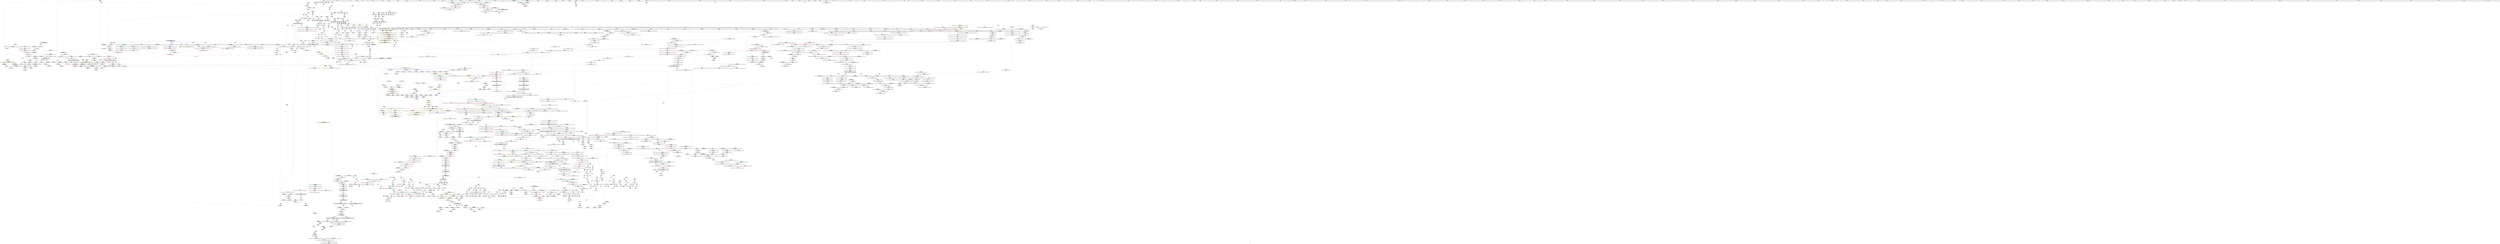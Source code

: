 digraph "SVFG" {
	label="SVFG";

	Node0x5649930b3e30 [shape=record,color=grey,label="{NodeID: 0\nNullPtr|{|<s50>141}}"];
	Node0x5649930b3e30 -> Node0x5649936a5e90[style=solid];
	Node0x5649930b3e30 -> Node0x5649936a5f90[style=solid];
	Node0x5649930b3e30 -> Node0x5649936a6060[style=solid];
	Node0x5649930b3e30 -> Node0x5649936a6130[style=solid];
	Node0x5649930b3e30 -> Node0x5649936a6200[style=solid];
	Node0x5649930b3e30 -> Node0x5649936a62d0[style=solid];
	Node0x5649930b3e30 -> Node0x5649936a63a0[style=solid];
	Node0x5649930b3e30 -> Node0x5649936a6470[style=solid];
	Node0x5649930b3e30 -> Node0x5649936a6540[style=solid];
	Node0x5649930b3e30 -> Node0x5649936a6610[style=solid];
	Node0x5649930b3e30 -> Node0x5649936a66e0[style=solid];
	Node0x5649930b3e30 -> Node0x5649936a67b0[style=solid];
	Node0x5649930b3e30 -> Node0x5649936a6880[style=solid];
	Node0x5649930b3e30 -> Node0x5649936a6950[style=solid];
	Node0x5649930b3e30 -> Node0x5649936a6a20[style=solid];
	Node0x5649930b3e30 -> Node0x5649936a6af0[style=solid];
	Node0x5649930b3e30 -> Node0x5649936a6bc0[style=solid];
	Node0x5649930b3e30 -> Node0x5649936a6c90[style=solid];
	Node0x5649930b3e30 -> Node0x5649936a6d60[style=solid];
	Node0x5649930b3e30 -> Node0x5649936a6e30[style=solid];
	Node0x5649930b3e30 -> Node0x5649936a6f00[style=solid];
	Node0x5649930b3e30 -> Node0x5649936a6fd0[style=solid];
	Node0x5649930b3e30 -> Node0x5649936a70a0[style=solid];
	Node0x5649930b3e30 -> Node0x5649936a7170[style=solid];
	Node0x5649930b3e30 -> Node0x5649936a7240[style=solid];
	Node0x5649930b3e30 -> Node0x5649936a7310[style=solid];
	Node0x5649930b3e30 -> Node0x5649936a73e0[style=solid];
	Node0x5649930b3e30 -> Node0x56499369ae30[style=solid];
	Node0x5649930b3e30 -> Node0x56499369af00[style=solid];
	Node0x5649930b3e30 -> Node0x56499369afd0[style=solid];
	Node0x5649930b3e30 -> Node0x56499369b0a0[style=solid];
	Node0x5649930b3e30 -> Node0x56499369b170[style=solid];
	Node0x5649930b3e30 -> Node0x56499369b240[style=solid];
	Node0x5649930b3e30 -> Node0x56499369b310[style=solid];
	Node0x5649930b3e30 -> Node0x56499369b3e0[style=solid];
	Node0x5649930b3e30 -> Node0x56499369b4b0[style=solid];
	Node0x5649930b3e30 -> Node0x56499369b580[style=solid];
	Node0x5649930b3e30 -> Node0x56499369b650[style=solid];
	Node0x5649930b3e30 -> Node0x56499369b720[style=solid];
	Node0x5649930b3e30 -> Node0x56499369b7f0[style=solid];
	Node0x5649930b3e30 -> Node0x56499369b8c0[style=solid];
	Node0x5649930b3e30 -> Node0x56499369b990[style=solid];
	Node0x5649930b3e30 -> Node0x56499369ba60[style=solid];
	Node0x5649930b3e30 -> Node0x56499369bb30[style=solid];
	Node0x5649930b3e30 -> Node0x56499369bc00[style=solid];
	Node0x5649930b3e30 -> Node0x5649936d91e0[style=solid];
	Node0x5649930b3e30 -> Node0x5649936def80[style=solid];
	Node0x5649930b3e30 -> Node0x564993715cf0[style=solid];
	Node0x5649930b3e30 -> Node0x5649937162f0[style=solid];
	Node0x5649930b3e30 -> Node0x564993717670[style=solid];
	Node0x5649930b3e30:s50 -> Node0x564993884440[style=solid,color=red];
	Node0x56499369de50 [shape=record,color=black,label="{NodeID: 443\n651\<--650\nidxprom106\<--\nmain\n}"];
	Node0x5649936efc10 [shape=record,color=yellow,style=double,label="{NodeID: 3100\n256V_2 = CSCHI(MR_256V_1)\npts\{10160000 10160001 \}\nCS[]}"];
	Node0x564993713470 [shape=record,color=grey,label="{NodeID: 1993\n179 = Binary(177, 178, )\n}"];
	Node0x564993713470 -> Node0x564993713770[style=solid];
	Node0x5649936ad490 [shape=record,color=red,label="{NodeID: 886\n708\<--386\n\<--dx\nmain\n}"];
	Node0x5649936ad490 -> Node0x564993711c70[style=solid];
	Node0x5649936e3630 [shape=record,color=blue,label="{NodeID: 1329\n1809\<--1801\n__p.addr\<--__p\n_ZNSt8_Rb_treeIxSt4pairIKxS0_IiiEESt10_Select1stIS3_ESt4lessIxESaIS3_EE14_M_insert_nodeEPSt18_Rb_tree_node_baseSB_PSt13_Rb_tree_nodeIS3_E\n}"];
	Node0x5649936e3630 -> Node0x5649936d4a70[style=dashed];
	Node0x5649936e3630 -> Node0x5649936d4b40[style=dashed];
	Node0x5649936e3630 -> Node0x5649936d4c10[style=dashed];
	Node0x564993696320 [shape=record,color=green,label="{NodeID: 222\n1490\<--1491\n_ZN9__gnu_cxx13new_allocatorISt13_Rb_tree_nodeISt4pairIKxS2_IiiEEEE7destroyIS5_EEvPT_\<--_ZN9__gnu_cxx13new_allocatorISt13_Rb_tree_nodeISt4pairIKxS2_IiiEEEE7destroyIS5_EEvPT__field_insensitive\n}"];
	Node0x5649936b99c0 [shape=record,color=purple,label="{NodeID: 665\n1129\<--1127\n_M_parent\<--this1\n_ZNSt15_Rb_tree_header8_M_resetEv\n}"];
	Node0x5649936b99c0 -> Node0x5649936def80[style=solid];
	Node0x564993881cd0 [shape=record,color=black,label="{NodeID: 3322\n991 = PHI(396, 410, )\n1st arg _ZSt9make_pairIRxSt4pairIiiEES1_INSt17__decay_and_stripIT_E6__typeENS3_IT0_E6__typeEEOS4_OS7_ }"];
	Node0x564993881cd0 -> Node0x5649936de5c0[style=solid];
	Node0x564993798a10 [shape=record,color=black,label="{NodeID: 2215\nMR_122V_11 = PHI(MR_122V_14, MR_122V_7, )\npts\{3510004 \}\n|{|<s2>33}}"];
	Node0x564993798a10 -> Node0x56499378c6b0[style=dashed];
	Node0x564993798a10 -> Node0x564993798a10[style=dashed];
	Node0x564993798a10:s2 -> Node0x5649937b4f90[style=dashed,color=red];
	Node0x5649936d81b0 [shape=record,color=red,label="{NodeID: 1108\n2338\<--2331\nthis1\<--this.addr\n_ZNSt8_Rb_treeIxSt4pairIKxS0_IiiEESt10_Select1stIS3_ESt4lessIxESaIS3_EE12_M_erase_auxESt23_Rb_tree_const_iteratorIS3_E\n|{|<s2>167}}"];
	Node0x5649936d81b0 -> Node0x5649936be210[style=solid];
	Node0x5649936d81b0 -> Node0x5649936be2e0[style=solid];
	Node0x5649936d81b0:s2 -> Node0x564993883d80[style=solid,color=red];
	Node0x5649930b3ec0 [shape=record,color=green,label="{NodeID: 1\n7\<--1\n__dso_handle\<--dummyObj\nGlob }"];
	Node0x56499369df20 [shape=record,color=black,label="{NodeID: 444\n655\<--654\nidxprom108\<--\nmain\n}"];
	Node0x5649936efd70 [shape=record,color=yellow,style=double,label="{NodeID: 3101\n170V_2 = CSCHI(MR_170V_1)\npts\{3510000 3510001 3510002 3510003 3510004 \}\nCS[]|{<s0>35}}"];
	Node0x5649936efd70:s0 -> Node0x5649936edf60[style=dashed,color=blue];
	Node0x5649937135f0 [shape=record,color=grey,label="{NodeID: 1994\n612 = Binary(611, 320, )\n}"];
	Node0x5649937135f0 -> Node0x5649936dc3a0[style=solid];
	Node0x5649936ad560 [shape=record,color=red,label="{NodeID: 887\n628\<--388\n\<--tx\nmain\n|{<s0>24}}"];
	Node0x5649936ad560:s0 -> Node0x56499387de40[style=solid,color=red];
	Node0x5649936e3700 [shape=record,color=blue,label="{NodeID: 1330\n1811\<--1802\n__z.addr\<--__z\n_ZNSt8_Rb_treeIxSt4pairIKxS0_IiiEESt10_Select1stIS3_ESt4lessIxESaIS3_EE14_M_insert_nodeEPSt18_Rb_tree_node_baseSB_PSt13_Rb_tree_nodeIS3_E\n}"];
	Node0x5649936e3700 -> Node0x5649936d4ce0[style=dashed];
	Node0x5649936e3700 -> Node0x5649936d4db0[style=dashed];
	Node0x5649936e3700 -> Node0x5649936d4e80[style=dashed];
	Node0x564993696420 [shape=record,color=green,label="{NodeID: 223\n1495\<--1496\nthis.addr\<--this.addr_field_insensitive\n_ZNSt8_Rb_treeIxSt4pairIKxS0_IiiEESt10_Select1stIS3_ESt4lessIxESaIS3_EE21_M_get_Node_allocatorEv\n}"];
	Node0x564993696420 -> Node0x5649936d29f0[style=solid];
	Node0x564993696420 -> Node0x5649936e1820[style=solid];
	Node0x5649936b9a90 [shape=record,color=purple,label="{NodeID: 666\n1131\<--1127\n_M_header2\<--this1\n_ZNSt15_Rb_tree_header8_M_resetEv\n}"];
	Node0x5649936b9a90 -> Node0x5649936df050[style=solid];
	Node0x564993881e50 [shape=record,color=black,label="{NodeID: 3323\n1116 = PHI(1084, )\n0th arg _ZN9__gnu_cxx13new_allocatorISt13_Rb_tree_nodeISt4pairIKxS2_IiiEEEEC2Ev }"];
	Node0x564993881e50 -> Node0x5649936dede0[style=solid];
	Node0x5649936d8280 [shape=record,color=red,label="{NodeID: 1109\n2351\<--2333\n\<--__y\n_ZNSt8_Rb_treeIxSt4pairIKxS0_IiiEESt10_Select1stIS3_ESt4lessIxESaIS3_EE12_M_erase_auxESt23_Rb_tree_const_iteratorIS3_E\n|{<s0>167}}"];
	Node0x5649936d8280:s0 -> Node0x564993884060[style=solid,color=red];
	Node0x5649936590b0 [shape=record,color=green,label="{NodeID: 2\n9\<--1\n\<--dummyObj\nCan only get source location for instruction, argument, global var or function.}"];
	Node0x56499369dff0 [shape=record,color=black,label="{NodeID: 445\n658\<--657\nidxprom110\<--\nmain\n}"];
	Node0x5649936efed0 [shape=record,color=yellow,style=double,label="{NodeID: 3102\n170V_2 = CSCHI(MR_170V_1)\npts\{3510000 3510001 3510002 3510003 3510004 \}\nCS[]|{<s0>57}}"];
	Node0x5649936efed0:s0 -> Node0x5649936efd70[style=dashed,color=blue];
	Node0x564993713770 [shape=record,color=grey,label="{NodeID: 1995\n180 = Binary(173, 179, )\n}"];
	Node0x564993713770 -> Node0x564993712ff0[style=solid];
	Node0x5649936ad630 [shape=record,color=red,label="{NodeID: 888\n635\<--388\n\<--tx\nmain\n}"];
	Node0x5649936ad630 -> Node0x564993714070[style=solid];
	Node0x5649936e37d0 [shape=record,color=blue,label="{NodeID: 1331\n1813\<--1839\n__insert_left\<--frombool\n_ZNSt8_Rb_treeIxSt4pairIKxS0_IiiEESt10_Select1stIS3_ESt4lessIxESaIS3_EE14_M_insert_nodeEPSt18_Rb_tree_node_baseSB_PSt13_Rb_tree_nodeIS3_E\n}"];
	Node0x5649936e37d0 -> Node0x5649936d4f50[style=dashed];
	Node0x5649936964f0 [shape=record,color=green,label="{NodeID: 224\n1504\<--1505\nthis.addr\<--this.addr_field_insensitive\n_ZNSt13_Rb_tree_nodeISt4pairIKxS0_IiiEEE9_M_valptrEv\n}"];
	Node0x5649936964f0 -> Node0x5649936d2ac0[style=solid];
	Node0x5649936964f0 -> Node0x5649936e18f0[style=solid];
	Node0x5649936b9b60 [shape=record,color=purple,label="{NodeID: 667\n1132\<--1127\n_M_header3\<--this1\n_ZNSt15_Rb_tree_header8_M_resetEv\n}"];
	Node0x564993881f60 [shape=record,color=black,label="{NodeID: 3324\n1395 = PHI(1349, 1771, )\n0th arg _ZNSt8_Rb_treeIxSt4pairIKxS0_IiiEESt10_Select1stIS3_ESt4lessIxESaIS3_EE8_S_rightEPSt18_Rb_tree_node_base }"];
	Node0x564993881f60 -> Node0x5649936e1000[style=solid];
	Node0x5649936d8350 [shape=record,color=red,label="{NodeID: 1110\n2340\<--2339\n\<--_M_node\n_ZNSt8_Rb_treeIxSt4pairIKxS0_IiiEESt10_Select1stIS3_ESt4lessIxESaIS3_EE12_M_erase_auxESt23_Rb_tree_const_iteratorIS3_E\n}"];
	Node0x56499368e250 [shape=record,color=green,label="{NodeID: 3\n21\<--1\n.str\<--dummyObj\nGlob }"];
	Node0x56499369e0c0 [shape=record,color=black,label="{NodeID: 446\n672\<--671\nidxprom117\<--\nmain\n}"];
	Node0x5649936f0030 [shape=record,color=yellow,style=double,label="{NodeID: 3103\n273V_2 = CSCHI(MR_273V_1)\npts\{3510001 3510002 3510003 3510004 \}\nCS[]|{<s0>60}}"];
	Node0x5649936f0030:s0 -> Node0x5649936efed0[style=dashed,color=blue];
	Node0x5649937138f0 [shape=record,color=grey,label="{NodeID: 1996\n761 = Binary(760, 667, )\n}"];
	Node0x5649937138f0 -> Node0x5649936dd170[style=solid];
	Node0x5649936ad700 [shape=record,color=red,label="{NodeID: 889\n674\<--388\n\<--tx\nmain\n}"];
	Node0x5649936ad700 -> Node0x56499369e190[style=solid];
	Node0x5649937bc2f0 [shape=record,color=yellow,style=double,label="{NodeID: 2439\n162V_1 = ENCHI(MR_162V_0)\npts\{3570000 3570001 \}\nFun[main]|{<s0>13}}"];
	Node0x5649937bc2f0:s0 -> Node0x5649937c1700[style=dashed,color=red];
	Node0x5649936e38a0 [shape=record,color=blue,label="{NodeID: 1332\n2406\<--1844\n_M_header_1\<--\n_ZNSt8_Rb_treeIxSt4pairIKxS0_IiiEESt10_Select1stIS3_ESt4lessIxESaIS3_EE14_M_insert_nodeEPSt18_Rb_tree_node_baseSB_PSt13_Rb_tree_nodeIS3_E\n|{<s0>105}}"];
	Node0x5649936e38a0:s0 -> Node0x5649936f04e0[style=dashed,color=blue];
	Node0x5649936965c0 [shape=record,color=green,label="{NodeID: 225\n1510\<--1511\n_ZN9__gnu_cxx16__aligned_membufISt4pairIKxS1_IiiEEE6_M_ptrEv\<--_ZN9__gnu_cxx16__aligned_membufISt4pairIKxS1_IiiEEE6_M_ptrEv_field_insensitive\n}"];
	Node0x5649936b9c30 [shape=record,color=purple,label="{NodeID: 668\n1133\<--1127\n_M_left\<--this1\n_ZNSt15_Rb_tree_header8_M_resetEv\n}"];
	Node0x5649936b9c30 -> Node0x5649936df050[style=solid];
	Node0x564993882110 [shape=record,color=black,label="{NodeID: 3325\n2281 = PHI(969, )\n0th arg _ZNSt8_Rb_treeIxSt4pairIKxS0_IiiEESt10_Select1stIS3_ESt4lessIxESaIS3_EE5eraseB5cxx11ESt17_Rb_tree_iteratorIS3_E }"];
	Node0x564993882110 -> Node0x5649936e6480[style=solid];
	Node0x5649936d8420 [shape=record,color=red,label="{NodeID: 1111\n2358\<--2357\n\<--_M_node_count\n_ZNSt8_Rb_treeIxSt4pairIKxS0_IiiEESt10_Select1stIS3_ESt4lessIxESaIS3_EE12_M_erase_auxESt23_Rb_tree_const_iteratorIS3_E\n}"];
	Node0x5649936d8420 -> Node0x564993710bf0[style=solid];
	Node0x56499368e2e0 [shape=record,color=green,label="{NodeID: 4\n23\<--1\n.str.1\<--dummyObj\nGlob }"];
	Node0x56499369e190 [shape=record,color=black,label="{NodeID: 447\n675\<--674\nidxprom119\<--\nmain\n}"];
	Node0x5649936f0190 [shape=record,color=yellow,style=double,label="{NodeID: 3104\n122V_2 = CSCHI(MR_122V_1)\npts\{3510004 \}\nCS[]|{<s0>105|<s1>105}}"];
	Node0x5649936f0190:s0 -> Node0x5649936d5020[style=dashed,color=red];
	Node0x5649936f0190:s1 -> Node0x5649936e3b10[style=dashed,color=red];
	Node0x564993713a70 [shape=record,color=grey,label="{NodeID: 1997\n757 = Binary(756, 210, )\n}"];
	Node0x564993713a70 -> Node0x5649936dd0a0[style=solid];
	Node0x5649936ad7d0 [shape=record,color=red,label="{NodeID: 890\n684\<--388\n\<--tx\nmain\n}"];
	Node0x5649936ad7d0 -> Node0x56499369e330[style=solid];
	Node0x5649937bc3d0 [shape=record,color=yellow,style=double,label="{NodeID: 2440\n164V_1 = ENCHI(MR_164V_0)\npts\{3970000 3970001 \}\nFun[main]|{<s0>27}}"];
	Node0x5649937bc3d0:s0 -> Node0x5649937c2250[style=dashed,color=red];
	Node0x5649936e3970 [shape=record,color=blue,label="{NodeID: 1333\n2407\<--1844\n_M_header_2\<--\n_ZNSt8_Rb_treeIxSt4pairIKxS0_IiiEESt10_Select1stIS3_ESt4lessIxESaIS3_EE14_M_insert_nodeEPSt18_Rb_tree_node_baseSB_PSt13_Rb_tree_nodeIS3_E\n|{<s0>105}}"];
	Node0x5649936e3970:s0 -> Node0x5649936f0720[style=dashed,color=blue];
	Node0x5649936966c0 [shape=record,color=green,label="{NodeID: 226\n1516\<--1517\nthis.addr\<--this.addr_field_insensitive\n_ZN9__gnu_cxx13new_allocatorISt13_Rb_tree_nodeISt4pairIKxS2_IiiEEEE7destroyIS5_EEvPT_\n}"];
	Node0x5649936966c0 -> Node0x5649936d2b90[style=solid];
	Node0x5649936966c0 -> Node0x5649936e19c0[style=solid];
	Node0x5649936b9d00 [shape=record,color=purple,label="{NodeID: 669\n1135\<--1127\n_M_header4\<--this1\n_ZNSt15_Rb_tree_header8_M_resetEv\n}"];
	Node0x5649936b9d00 -> Node0x5649936df120[style=solid];
	Node0x564993882220 [shape=record,color=black,label="{NodeID: 3326\n2282 = PHI(977, )\n1st arg _ZNSt8_Rb_treeIxSt4pairIKxS0_IiiEESt10_Select1stIS3_ESt4lessIxESaIS3_EE5eraseB5cxx11ESt17_Rb_tree_iteratorIS3_E }"];
	Node0x564993882220 -> Node0x5649936e63b0[style=solid];
	Node0x564993799e10 [shape=record,color=black,label="{NodeID: 2219\nMR_156V_9 = PHI(MR_156V_12, MR_156V_5, )\npts\{19890004 \}\n|{|<s3>33}}"];
	Node0x564993799e10 -> Node0x5649937666c0[style=dashed];
	Node0x564993799e10 -> Node0x564993779d20[style=dashed];
	Node0x564993799e10 -> Node0x564993799e10[style=dashed];
	Node0x564993799e10:s3 -> Node0x5649937b4f90[style=dashed,color=red];
	Node0x5649936d84f0 [shape=record,color=red,label="{NodeID: 1112\n2372\<--2366\nthis1\<--this.addr\n_ZNSt23_Rb_tree_const_iteratorISt4pairIKxS0_IiiEEEC2ERKSt17_Rb_tree_iteratorIS3_E\n}"];
	Node0x5649936d84f0 -> Node0x5649936be6f0[style=solid];
	Node0x56499368e9a0 [shape=record,color=green,label="{NodeID: 5\n26\<--1\n\<--dummyObj\nCan only get source location for instruction, argument, global var or function.}"];
	Node0x56499369e260 [shape=record,color=black,label="{NodeID: 448\n682\<--681\nidxprom123\<--\nmain\n}"];
	Node0x5649936f02f0 [shape=record,color=yellow,style=double,label="{NodeID: 3105\n156V_2 = CSCHI(MR_156V_1)\npts\{19890004 \}\nCS[]|{<s0>37|<s1>104|<s2>105}}"];
	Node0x5649936f02f0:s0 -> Node0x5649936ee0c0[style=dashed,color=blue];
	Node0x5649936f02f0:s1 -> Node0x5649937bd720[style=dashed,color=red];
	Node0x5649936f02f0:s2 -> Node0x564993788530[style=dashed,color=red];
	Node0x564993713bf0 [shape=record,color=grey,label="{NodeID: 1998\n1860 = Binary(1859, 210, )\n}"];
	Node0x564993713bf0 -> Node0x5649936e3b10[style=solid];
	Node0x5649936ad8a0 [shape=record,color=red,label="{NodeID: 891\n629\<--390\n\<--ty\nmain\n|{<s0>24}}"];
	Node0x5649936ad8a0:s0 -> Node0x56499387e050[style=solid,color=red];
	Node0x5649937bc4b0 [shape=record,color=yellow,style=double,label="{NodeID: 2441\n166V_1 = ENCHI(MR_166V_0)\npts\{4110000 4110001 \}\nFun[main]|{<s0>32}}"];
	Node0x5649937bc4b0:s0 -> Node0x5649937c2250[style=dashed,color=red];
	Node0x5649936e3a40 [shape=record,color=blue,label="{NodeID: 1334\n2408\<--1844\n_M_header_3\<--\n_ZNSt8_Rb_treeIxSt4pairIKxS0_IiiEESt10_Select1stIS3_ESt4lessIxESaIS3_EE14_M_insert_nodeEPSt18_Rb_tree_node_baseSB_PSt13_Rb_tree_nodeIS3_E\n|{<s0>105}}"];
	Node0x5649936e3a40:s0 -> Node0x5649936f0720[style=dashed,color=blue];
	Node0x564993696790 [shape=record,color=green,label="{NodeID: 227\n1518\<--1519\n__p.addr\<--__p.addr_field_insensitive\n_ZN9__gnu_cxx13new_allocatorISt13_Rb_tree_nodeISt4pairIKxS2_IiiEEEE7destroyIS5_EEvPT_\n}"];
	Node0x564993696790 -> Node0x5649936d2c60[style=solid];
	Node0x564993696790 -> Node0x5649936e1a90[style=solid];
	Node0x5649936b9dd0 [shape=record,color=purple,label="{NodeID: 670\n1136\<--1127\n_M_header5\<--this1\n_ZNSt15_Rb_tree_header8_M_resetEv\n}"];
	Node0x564993882330 [shape=record,color=black,label="{NodeID: 3327\n1589 = PHI(1389, )\n0th arg _ZNSaISt13_Rb_tree_nodeISt4pairIKxS0_IiiEEEED2Ev }"];
	Node0x564993882330 -> Node0x5649936e21e0[style=solid];
	Node0x56499379a310 [shape=record,color=black,label="{NodeID: 2220\nMR_158V_9 = PHI(MR_158V_12, MR_158V_5, )\npts\{19890006 \}\n|{|<s4>33}}"];
	Node0x56499379a310 -> Node0x5649936ae740[style=dashed];
	Node0x56499379a310 -> Node0x564993766bc0[style=dashed];
	Node0x56499379a310 -> Node0x56499377a220[style=dashed];
	Node0x56499379a310 -> Node0x56499379a310[style=dashed];
	Node0x56499379a310:s4 -> Node0x5649937b4f90[style=dashed,color=red];
	Node0x5649936d85c0 [shape=record,color=red,label="{NodeID: 1113\n2374\<--2368\n\<--__it.addr\n_ZNSt23_Rb_tree_const_iteratorISt4pairIKxS0_IiiEEEC2ERKSt17_Rb_tree_iteratorIS3_E\n}"];
	Node0x5649936d85c0 -> Node0x5649936be7c0[style=solid];
	Node0x56499368ea30 [shape=record,color=green,label="{NodeID: 6\n73\<--1\n\<--dummyObj\nCan only get source location for instruction, argument, global var or function.}"];
	Node0x56499369e330 [shape=record,color=black,label="{NodeID: 449\n685\<--684\nidxprom125\<--\nmain\n}"];
	Node0x5649936f03d0 [shape=record,color=yellow,style=double,label="{NodeID: 3106\n502V_2 = CSCHI(MR_502V_1)\npts\{3510000 3510005 19890005 19890006 \}\nCS[]|{<s0>37}}"];
	Node0x5649936f03d0:s0 -> Node0x5649936ee0c0[style=dashed,color=blue];
	Node0x564993713d70 [shape=record,color=grey,label="{NodeID: 1999\n799 = Binary(798, 320, )\n}"];
	Node0x564993713d70 -> Node0x5649936dd650[style=solid];
	Node0x5649936ad970 [shape=record,color=red,label="{NodeID: 892\n671\<--390\n\<--ty\nmain\n}"];
	Node0x5649936ad970 -> Node0x56499369e0c0[style=solid];
	Node0x5649936e3b10 [shape=record,color=blue,label="{NodeID: 1335\n1858\<--1860\n_M_node_count\<--inc\n_ZNSt8_Rb_treeIxSt4pairIKxS0_IiiEESt10_Select1stIS3_ESt4lessIxESaIS3_EE14_M_insert_nodeEPSt18_Rb_tree_node_baseSB_PSt13_Rb_tree_nodeIS3_E\n|{<s0>105}}"];
	Node0x5649936e3b10:s0 -> Node0x5649936f0640[style=dashed,color=blue];
	Node0x56499369ee50 [shape=record,color=green,label="{NodeID: 228\n1527\<--1528\nthis.addr\<--this.addr_field_insensitive\n_ZN9__gnu_cxx16__aligned_membufISt4pairIKxS1_IiiEEE6_M_ptrEv\n}"];
	Node0x56499369ee50 -> Node0x5649936d2d30[style=solid];
	Node0x56499369ee50 -> Node0x5649936e1b60[style=solid];
	Node0x5649936b9ea0 [shape=record,color=purple,label="{NodeID: 671\n1137\<--1127\n_M_right\<--this1\n_ZNSt15_Rb_tree_header8_M_resetEv\n}"];
	Node0x5649936b9ea0 -> Node0x5649936df120[style=solid];
	Node0x564993882440 [shape=record,color=black,label="{NodeID: 3328\n2089 = PHI(1759, 1831, )\n1st arg _ZNKSt4lessIxEclERKxS2_ }"];
	Node0x564993882440 -> Node0x5649936e51d0[style=solid];
	Node0x56499379a810 [shape=record,color=black,label="{NodeID: 2221\nMR_160V_9 = PHI(MR_160V_12, MR_160V_5, )\npts\{3510005 19890005 \}\n|{|<s4>33}}"];
	Node0x56499379a810 -> Node0x5649936ae670[style=dashed];
	Node0x56499379a810 -> Node0x5649937670c0[style=dashed];
	Node0x56499379a810 -> Node0x56499377a720[style=dashed];
	Node0x56499379a810 -> Node0x56499379a810[style=dashed];
	Node0x56499379a810:s4 -> Node0x5649937b4f90[style=dashed,color=red];
	Node0x5649936d8690 [shape=record,color=red,label="{NodeID: 1114\n2376\<--2375\n\<--_M_node2\n_ZNSt23_Rb_tree_const_iteratorISt4pairIKxS0_IiiEEEC2ERKSt17_Rb_tree_iteratorIS3_E\n}"];
	Node0x5649936d8690 -> Node0x5649936e6ca0[style=solid];
	Node0x56499368eac0 [shape=record,color=green,label="{NodeID: 7\n76\<--1\n\<--dummyObj\nCan only get source location for instruction, argument, global var or function.}"];
	Node0x56499369e400 [shape=record,color=black,label="{NodeID: 450\n736\<--735\nidxprom156\<--\nmain\n}"];
	Node0x5649936f04e0 [shape=record,color=yellow,style=double,label="{NodeID: 3107\n116V_2 = CSCHI(MR_116V_1)\npts\{3510001 \}\nCS[]|{<s0>37}}"];
	Node0x5649936f04e0:s0 -> Node0x5649936ee0c0[style=dashed,color=blue];
	Node0x564993713ef0 [shape=record,color=grey,label="{NodeID: 2000\n634 = Binary(633, 320, )\n}"];
	Node0x564993713ef0 -> Node0x5649937177f0[style=solid];
	Node0x5649936ada40 [shape=record,color=red,label="{NodeID: 893\n681\<--390\n\<--ty\nmain\n}"];
	Node0x5649936ada40 -> Node0x56499369e260[style=solid];
	Node0x5649936e3be0 [shape=record,color=blue,label="{NodeID: 1336\n1875\<--1874\nthis.addr\<--this\n_ZNSt8_Rb_treeIxSt4pairIKxS0_IiiEESt10_Select1stIS3_ESt4lessIxESaIS3_EE11_M_get_nodeEv\n}"];
	Node0x5649936e3be0 -> Node0x5649936d51c0[style=dashed];
	Node0x56499369eee0 [shape=record,color=green,label="{NodeID: 229\n1532\<--1533\n_ZN9__gnu_cxx16__aligned_membufISt4pairIKxS1_IiiEEE7_M_addrEv\<--_ZN9__gnu_cxx16__aligned_membufISt4pairIKxS1_IiiEEE7_M_addrEv_field_insensitive\n}"];
	Node0x5649936b9f70 [shape=record,color=purple,label="{NodeID: 672\n1139\<--1127\n_M_node_count\<--this1\n_ZNSt15_Rb_tree_header8_M_resetEv\n}"];
	Node0x5649936b9f70 -> Node0x5649936df1f0[style=solid];
	Node0x564993882650 [shape=record,color=black,label="{NodeID: 3329\n2090 = PHI(1761, 1833, )\n2nd arg _ZNKSt4lessIxEclERKxS2_ }"];
	Node0x564993882650 -> Node0x5649936e52a0[style=solid];
	Node0x5649936d8760 [shape=record,color=red,label="{NodeID: 1115\n2393\<--2392\ndummyVal\<--offset_0\n_ZNSt8multimapIxSt4pairIiiESt4lessIxESaIS0_IKxS1_EEE5eraseB5cxx11ESt17_Rb_tree_iteratorIS5_E\n}"];
	Node0x5649936d8760 -> Node0x5649936de350[style=solid];
	Node0x56499368eb50 [shape=record,color=green,label="{NodeID: 8\n83\<--1\n\<--dummyObj\nCan only get source location for instruction, argument, global var or function.}"];
	Node0x56499369e4d0 [shape=record,color=black,label="{NodeID: 451\n739\<--738\nidxprom158\<--\nmain\n}"];
	Node0x5649936f0640 [shape=record,color=yellow,style=double,label="{NodeID: 3108\n122V_3 = CSCHI(MR_122V_2)\npts\{3510004 \}\nCS[]|{<s0>37}}"];
	Node0x5649936f0640:s0 -> Node0x5649936ee0c0[style=dashed,color=blue];
	Node0x564993714070 [shape=record,color=grey,label="{NodeID: 2001\n636 = Binary(635, 320, )\n}"];
	Node0x564993714070 -> Node0x5649937177f0[style=solid];
	Node0x5649936adb10 [shape=record,color=red,label="{NodeID: 894\n670\<--392\n\<--tp\nmain\n}"];
	Node0x5649936adb10 -> Node0x564993715e70[style=solid];
	Node0x5649936e3cb0 [shape=record,color=blue,label="{NodeID: 1337\n1888\<--1885\nthis.addr\<--this\n_ZNSt8_Rb_treeIxSt4pairIKxS0_IiiEESt10_Select1stIS3_ESt4lessIxESaIS3_EE17_M_construct_nodeIJS0_IxS2_EEEEvPSt13_Rb_tree_nodeIS3_EDpOT_\n}"];
	Node0x5649936e3cb0 -> Node0x5649936d5290[style=dashed];
	Node0x56499369efe0 [shape=record,color=green,label="{NodeID: 230\n1538\<--1539\nthis.addr\<--this.addr_field_insensitive\n_ZN9__gnu_cxx16__aligned_membufISt4pairIKxS1_IiiEEE7_M_addrEv\n}"];
	Node0x56499369efe0 -> Node0x5649936d2e00[style=solid];
	Node0x56499369efe0 -> Node0x5649936e1c30[style=solid];
	Node0x5649936ba040 [shape=record,color=purple,label="{NodeID: 673\n1183\<--1181\nfirst\<--this1\n_ZNSt4pairIxS_IiiEEC2IxS0_Lb1EEEOT_OT0_\n}"];
	Node0x5649936ba040 -> Node0x5649936df6d0[style=solid];
	Node0x5649938827d0 [shape=record,color=black,label="{NodeID: 3330\n2076 = PHI(1742, 1819, )\n0th arg _ZNSt8_Rb_treeIxSt4pairIKxS0_IiiEESt10_Select1stIS3_ESt4lessIxESaIS3_EE6_M_endEv }"];
	Node0x5649938827d0 -> Node0x5649936e5030[style=solid];
	Node0x5649936d8830 [shape=record,color=red,label="{NodeID: 1116\n2396\<--2395\ndummyVal\<--offset_0\n_ZNSt4pairIxS_IiiEEC2IxS0_Lb1EEEOT_OT0_\n}"];
	Node0x5649936d8830 -> Node0x5649936df7a0[style=solid];
	Node0x56499368ebe0 [shape=record,color=green,label="{NodeID: 9\n87\<--1\n\<--dummyObj\nCan only get source location for instruction, argument, global var or function.}"];
	Node0x56499369e5a0 [shape=record,color=black,label="{NodeID: 452\n743\<--742\nidxprom160\<--\nmain\n}"];
	Node0x5649936f0720 [shape=record,color=yellow,style=double,label="{NodeID: 3109\n500V_2 = CSCHI(MR_500V_1)\npts\{3510002 3510003 \}\nCS[]|{<s0>37}}"];
	Node0x5649936f0720:s0 -> Node0x5649936ee0c0[style=dashed,color=blue];
	Node0x5649937141f0 [shape=record,color=grey,label="{NodeID: 2002\n624 = Binary(622, 623, )\n}"];
	Node0x5649937141f0 -> Node0x5649936dc610[style=solid];
	Node0x5649936adbe0 [shape=record,color=red,label="{NodeID: 895\n680\<--392\n\<--tp\nmain\n}"];
	Node0x5649936adbe0 -> Node0x5649936dc950[style=solid];
	Node0x5649937bc890 [shape=record,color=yellow,style=double,label="{NodeID: 2445\n170V_1 = ENCHI(MR_170V_0)\npts\{3510000 3510001 3510002 3510003 3510004 \}\nFun[_ZNSt8multimapIxSt4pairIiiESt4lessIxESaIS0_IKxS1_EEEC2Ev]|{<s0>35}}"];
	Node0x5649937bc890:s0 -> Node0x5649937b7810[style=dashed,color=red];
	Node0x5649936e3d80 [shape=record,color=blue,label="{NodeID: 1338\n1890\<--1886\n__node.addr\<--__node\n_ZNSt8_Rb_treeIxSt4pairIKxS0_IiiEESt10_Select1stIS3_ESt4lessIxESaIS3_EE17_M_construct_nodeIJS0_IxS2_EEEEvPSt13_Rb_tree_nodeIS3_EDpOT_\n}"];
	Node0x5649936e3d80 -> Node0x5649936d5360[style=dashed];
	Node0x5649936e3d80 -> Node0x5649936d5430[style=dashed];
	Node0x5649936e3d80 -> Node0x5649936d5500[style=dashed];
	Node0x5649936e3d80 -> Node0x5649936d55d0[style=dashed];
	Node0x56499369f0b0 [shape=record,color=green,label="{NodeID: 231\n1549\<--1550\n__a.addr\<--__a.addr_field_insensitive\n_ZNSt16allocator_traitsISaISt13_Rb_tree_nodeISt4pairIKxS1_IiiEEEEE10deallocateERS6_PS5_m\n}"];
	Node0x56499369f0b0 -> Node0x5649936d2ed0[style=solid];
	Node0x56499369f0b0 -> Node0x5649936e1d00[style=solid];
	Node0x5649936ba110 [shape=record,color=purple,label="{NodeID: 674\n1188\<--1181\nsecond\<--this1\n_ZNSt4pairIxS_IiiEEC2IxS0_Lb1EEEOT_OT0_\n}"];
	Node0x5649936ba110 -> Node0x5649936b06f0[style=solid];
	Node0x564993882950 [shape=record,color=black,label="{NodeID: 3331\n1405 = PHI(1355, 1767, )\n0th arg _ZNSt8_Rb_treeIxSt4pairIKxS0_IiiEESt10_Select1stIS3_ESt4lessIxESaIS3_EE7_S_leftEPSt18_Rb_tree_node_base }"];
	Node0x564993882950 -> Node0x5649936e10d0[style=solid];
	Node0x5649936d8900 [shape=record,color=red,label="{NodeID: 1117\n2399\<--2398\ndummyVal\<--offset_1\n_ZNSt4pairIxS_IiiEEC2IxS0_Lb1EEEOT_OT0_\n}"];
	Node0x5649936d8900 -> Node0x5649936df870[style=solid];
	Node0x56499368eca0 [shape=record,color=green,label="{NodeID: 10\n90\<--1\n\<--dummyObj\nCan only get source location for instruction, argument, global var or function.}"];
	Node0x56499369e670 [shape=record,color=black,label="{NodeID: 453\n746\<--745\nidxprom162\<--\nmain\n}"];
	Node0x5649936f0800 [shape=record,color=yellow,style=double,label="{NodeID: 3110\n513V_2 = CSCHI(MR_513V_1)\npts\{3510000 3510004 3510005 19890004 19890005 19890006 \}\nCS[]|{<s0>114}}"];
	Node0x5649936f0800:s0 -> Node0x5649936f0990[style=dashed,color=blue];
	Node0x564993714370 [shape=record,color=grey,label="{NodeID: 2003\n721 = Binary(719, 720, )\n}"];
	Node0x564993714370 -> Node0x5649936dcfd0[style=solid];
	Node0x5649936adcb0 [shape=record,color=red,label="{NodeID: 896\n714\<--400\n\<--dy\nmain\n}"];
	Node0x5649936adcb0 -> Node0x564993716a70[style=solid];
	Node0x5649936e3e50 [shape=record,color=blue,label="{NodeID: 1339\n1892\<--1887\n__args.addr\<--__args\n_ZNSt8_Rb_treeIxSt4pairIKxS0_IiiEESt10_Select1stIS3_ESt4lessIxESaIS3_EE17_M_construct_nodeIJS0_IxS2_EEEEvPSt13_Rb_tree_nodeIS3_EDpOT_\n}"];
	Node0x5649936e3e50 -> Node0x5649936d56a0[style=dashed];
	Node0x56499369f180 [shape=record,color=green,label="{NodeID: 232\n1551\<--1552\n__p.addr\<--__p.addr_field_insensitive\n_ZNSt16allocator_traitsISaISt13_Rb_tree_nodeISt4pairIKxS1_IiiEEEEE10deallocateERS6_PS5_m\n}"];
	Node0x56499369f180 -> Node0x5649936d2fa0[style=solid];
	Node0x56499369f180 -> Node0x5649936e1dd0[style=solid];
	Node0x5649936ba1e0 [shape=record,color=purple,label="{NodeID: 675\n2394\<--1191\noffset_0\<--\n}"];
	Node0x5649936ba1e0 -> Node0x5649936df7a0[style=solid];
	Node0x564993882ad0 [shape=record,color=black,label="{NodeID: 3332\n1098 = PHI(1073, )\n0th arg _ZNSt15_Rb_tree_headerC2Ev }"];
	Node0x564993882ad0 -> Node0x5649936dec40[style=solid];
	Node0x5649936d89d0 [shape=record,color=red,label="{NodeID: 1118\n2402\<--2401\ndummyVal\<--offset_0\n_ZNSt4pairIxS_IiiEEC2IRxS0_Lb1EEEOT_OT0_\n}"];
	Node0x5649936d89d0 -> Node0x5649936e0230[style=solid];
	Node0x56499368eda0 [shape=record,color=green,label="{NodeID: 11\n103\<--1\n\<--dummyObj\nCan only get source location for instruction, argument, global var or function.}"];
	Node0x56499369e740 [shape=record,color=black,label="{NodeID: 454\n750\<--749\nidxprom164\<--\nmain\n}"];
	Node0x5649936f0990 [shape=record,color=yellow,style=double,label="{NodeID: 3111\n513V_2 = CSCHI(MR_513V_1)\npts\{3510000 3510004 3510005 19890004 19890005 19890006 \}\nCS[]|{<s0>102|<s1>102|<s2>102}}"];
	Node0x5649936f0990:s0 -> Node0x5649936f0190[style=dashed,color=blue];
	Node0x5649936f0990:s1 -> Node0x5649936f02f0[style=dashed,color=blue];
	Node0x5649936f0990:s2 -> Node0x5649936f03d0[style=dashed,color=blue];
	Node0x5649937144f0 [shape=record,color=grey,label="{NodeID: 2004\n248 = Binary(246, 247, )\n}"];
	Node0x5649937144f0 -> Node0x56499369c790[style=solid];
	Node0x5649936add80 [shape=record,color=red,label="{NodeID: 897\n720\<--400\n\<--dy\nmain\n}"];
	Node0x5649936add80 -> Node0x564993714370[style=solid];
	Node0x5649936e3f20 [shape=record,color=blue,label="{NodeID: 1340\n1894\<--1915\nexn.slot\<--\n_ZNSt8_Rb_treeIxSt4pairIKxS0_IiiEESt10_Select1stIS3_ESt4lessIxESaIS3_EE17_M_construct_nodeIJS0_IxS2_EEEEvPSt13_Rb_tree_nodeIS3_EDpOT_\n}"];
	Node0x5649936e3f20 -> Node0x5649936d5770[style=dashed];
	Node0x5649936e3f20 -> Node0x5649936e40c0[style=dashed];
	Node0x56499369f250 [shape=record,color=green,label="{NodeID: 233\n1553\<--1554\n__n.addr\<--__n.addr_field_insensitive\n_ZNSt16allocator_traitsISaISt13_Rb_tree_nodeISt4pairIKxS1_IiiEEEEE10deallocateERS6_PS5_m\n}"];
	Node0x56499369f250 -> Node0x5649936d3070[style=solid];
	Node0x56499369f250 -> Node0x5649936e1ea0[style=solid];
	Node0x5649936ba2b0 [shape=record,color=purple,label="{NodeID: 676\n2397\<--1191\noffset_1\<--\n}"];
	Node0x5649936ba2b0 -> Node0x5649936df870[style=solid];
	Node0x564993882be0 [shape=record,color=black,label="{NodeID: 3333\n919 = PHI(350, 350, 350, )\n0th arg _ZNSt8multimapIxSt4pairIiiESt4lessIxESaIS0_IKxS1_EEE5beginEv }"];
	Node0x564993882be0 -> Node0x5649936ddf40[style=solid];
	Node0x5649936d8aa0 [shape=record,color=red,label="{NodeID: 1119\n2405\<--2404\ndummyVal\<--offset_1\n_ZNSt4pairIxS_IiiEEC2IRxS0_Lb1EEEOT_OT0_\n}"];
	Node0x5649936d8aa0 -> Node0x5649936e0300[style=solid];
	Node0x56499368eea0 [shape=record,color=green,label="{NodeID: 12\n156\<--1\n\<--dummyObj\nCan only get source location for instruction, argument, global var or function.}"];
	Node0x56499369e810 [shape=record,color=black,label="{NodeID: 455\n753\<--752\nidxprom166\<--\nmain\n}"];
	Node0x5649936f0b20 [shape=record,color=yellow,style=double,label="{NodeID: 3112\n526V_2 = CSCHI(MR_526V_1)\npts\{17310000 17310001 \}\nCS[]}"];
	Node0x564993714670 [shape=record,color=grey,label="{NodeID: 2005\n251 = Binary(250, 156, )\n}"];
	Node0x564993714670 -> Node0x5649936da3f0[style=solid];
	Node0x5649936ade50 [shape=record,color=red,label="{NodeID: 898\n798\<--400\n\<--dy\nmain\n}"];
	Node0x5649936ade50 -> Node0x564993713d70[style=solid];
	Node0x5649936e3ff0 [shape=record,color=blue,label="{NodeID: 1341\n1896\<--1917\nehselector.slot\<--\n_ZNSt8_Rb_treeIxSt4pairIKxS0_IiiEESt10_Select1stIS3_ESt4lessIxESaIS3_EE17_M_construct_nodeIJS0_IxS2_EEEEvPSt13_Rb_tree_nodeIS3_EDpOT_\n}"];
	Node0x5649936e3ff0 -> Node0x5649936e4190[style=dashed];
	Node0x56499369f320 [shape=record,color=green,label="{NodeID: 234\n1563\<--1564\n_ZN9__gnu_cxx13new_allocatorISt13_Rb_tree_nodeISt4pairIKxS2_IiiEEEE10deallocateEPS6_m\<--_ZN9__gnu_cxx13new_allocatorISt13_Rb_tree_nodeISt4pairIKxS2_IiiEEEE10deallocateEPS6_m_field_insensitive\n}"];
	Node0x5649936ba380 [shape=record,color=purple,label="{NodeID: 677\n2395\<--1192\noffset_0\<--\n}"];
	Node0x5649936ba380 -> Node0x5649936d8830[style=solid];
	Node0x564993882e60 [shape=record,color=black,label="{NodeID: 3334\n1268 = PHI(1023, 1027, 1290, 1295, )\n0th arg _ZSt7forwardIRiEOT_RNSt16remove_referenceIS1_E4typeE }"];
	Node0x564993882e60 -> Node0x5649936e03d0[style=solid];
	Node0x56499379c640 [shape=record,color=black,label="{NodeID: 2227\nMR_18V_3 = PHI(MR_18V_4, MR_18V_2, )\npts\{135 \}\n}"];
	Node0x56499379c640 -> Node0x5649936a8d10[style=dashed];
	Node0x56499379c640 -> Node0x5649936a8de0[style=dashed];
	Node0x56499379c640 -> Node0x5649936a8eb0[style=dashed];
	Node0x56499379c640 -> Node0x5649936d9fe0[style=dashed];
	Node0x5649936d8b70 [shape=record,color=red,label="{NodeID: 1120\n2411\<--2410\ndummyVal\<--offset_0\n_ZNSt4pairIKxS_IiiEEC2IxS1_Lb1EEEOS_IT_T0_E\n}"];
	Node0x5649936d8b70 -> Node0x5649936e4e90[style=solid];
	Node0x56499368efa0 [shape=record,color=green,label="{NodeID: 13\n210\<--1\n\<--dummyObj\nCan only get source location for instruction, argument, global var or function.|{<s0>93|<s1>131}}"];
	Node0x56499368efa0:s0 -> Node0x56499387b080[style=solid,color=red];
	Node0x56499368efa0:s1 -> Node0x56499387c6b0[style=solid,color=red];
	Node0x56499369e8e0 [shape=record,color=black,label="{NodeID: 456\n766\<--765\nidxprom174\<--\nmain\n}"];
	Node0x5649936f0c80 [shape=record,color=yellow,style=double,label="{NodeID: 3113\n544V_2 = CSCHI(MR_544V_1)\npts\{18040000 \}\nCS[]}"];
	Node0x5649936f0c80 -> Node0x5649936d50f0[style=dashed];
	Node0x5649937147f0 [shape=record,color=grey,label="{NodeID: 2006\n250 = Binary(245, 249, )\n}"];
	Node0x5649937147f0 -> Node0x564993714670[style=solid];
	Node0x5649936adf20 [shape=record,color=red,label="{NodeID: 899\n723\<--402\n\<--tx144\nmain\n|{<s0>29}}"];
	Node0x5649936adf20:s0 -> Node0x56499387de40[style=solid,color=red];
	Node0x5649936e40c0 [shape=record,color=blue,label="{NodeID: 1342\n1894\<--1927\nexn.slot\<--\n_ZNSt8_Rb_treeIxSt4pairIKxS0_IiiEESt10_Select1stIS3_ESt4lessIxESaIS3_EE17_M_construct_nodeIJS0_IxS2_EEEEvPSt13_Rb_tree_nodeIS3_EDpOT_\n}"];
	Node0x5649936e40c0 -> Node0x5649936d5840[style=dashed];
	Node0x56499369f420 [shape=record,color=green,label="{NodeID: 235\n1570\<--1571\nthis.addr\<--this.addr_field_insensitive\n_ZN9__gnu_cxx13new_allocatorISt13_Rb_tree_nodeISt4pairIKxS2_IiiEEEE10deallocateEPS6_m\n}"];
	Node0x56499369f420 -> Node0x5649936d3140[style=solid];
	Node0x56499369f420 -> Node0x5649936e1f70[style=solid];
	Node0x5649936ba450 [shape=record,color=purple,label="{NodeID: 678\n2398\<--1192\noffset_1\<--\n}"];
	Node0x5649936ba450 -> Node0x5649936d8900[style=solid];
	Node0x5649938830f0 [shape=record,color=black,label="{NodeID: 3335\n2153 = PHI(1787, 2210, )\n0th arg _ZNKSt10_Select1stISt4pairIKxS0_IiiEEEclERKS3_ }"];
	Node0x5649938830f0 -> Node0x5649936e5920[style=solid];
	Node0x5649936d8c40 [shape=record,color=red,label="{NodeID: 1121\n2414\<--2413\ndummyVal\<--offset_1\n_ZNSt4pairIKxS_IiiEEC2IxS1_Lb1EEEOS_IT_T0_E\n}"];
	Node0x5649936d8c40 -> Node0x5649936e4f60[style=solid];
	Node0x56499368f0a0 [shape=record,color=green,label="{NodeID: 14\n320\<--1\n\<--dummyObj\nCan only get source location for instruction, argument, global var or function.}"];
	Node0x56499369e9b0 [shape=record,color=black,label="{NodeID: 457\n769\<--768\nidxprom176\<--\nmain\n}"];
	Node0x5649936f0de0 [shape=record,color=yellow,style=double,label="{NodeID: 3114\n513V_2 = CSCHI(MR_513V_1)\npts\{3510000 3510004 3510005 19890004 19890005 19890006 \}\nCS[]|{<s0>135}}"];
	Node0x5649936f0de0:s0 -> Node0x5649936f0800[style=dashed,color=blue];
	Node0x564993714970 [shape=record,color=grey,label="{NodeID: 2007\n245 = Binary(242, 244, )\n}"];
	Node0x564993714970 -> Node0x5649937147f0[style=solid];
	Node0x5649936adff0 [shape=record,color=red,label="{NodeID: 900\n768\<--402\n\<--tx144\nmain\n}"];
	Node0x5649936adff0 -> Node0x56499369e9b0[style=solid];
	Node0x5649936e4190 [shape=record,color=blue,label="{NodeID: 1343\n1896\<--1929\nehselector.slot\<--\n_ZNSt8_Rb_treeIxSt4pairIKxS0_IiiEESt10_Select1stIS3_ESt4lessIxESaIS3_EE17_M_construct_nodeIJS0_IxS2_EEEEvPSt13_Rb_tree_nodeIS3_EDpOT_\n}"];
	Node0x5649936e4190 -> Node0x5649936d5910[style=dashed];
	Node0x56499369f4f0 [shape=record,color=green,label="{NodeID: 236\n1572\<--1573\n__p.addr\<--__p.addr_field_insensitive\n_ZN9__gnu_cxx13new_allocatorISt13_Rb_tree_nodeISt4pairIKxS2_IiiEEEE10deallocateEPS6_m\n}"];
	Node0x56499369f4f0 -> Node0x5649936d3210[style=solid];
	Node0x56499369f4f0 -> Node0x5649936e2040[style=solid];
	Node0x5649936ba520 [shape=record,color=purple,label="{NodeID: 679\n1222\<--1220\nfirst\<--this1\n_ZNSt4pairIiiEC2IiiLb1EEEOT_OT0_\n}"];
	Node0x5649936ba520 -> Node0x5649936dfc80[style=solid];
	Node0x564993883240 [shape=record,color=black,label="{NodeID: 3336\n2154 = PHI(1791, 2214, )\n1st arg _ZNKSt10_Select1stISt4pairIKxS0_IiiEEEclERKS3_ }"];
	Node0x564993883240 -> Node0x5649936e59f0[style=solid];
	Node0x5649936d8d10 [shape=record,color=red,label="{NodeID: 1122\n2417\<--2416\ndummyVal\<--offset_0\n_ZNSt8_Rb_treeIxSt4pairIKxS0_IiiEESt10_Select1stIS3_ESt4lessIxESaIS3_EE5eraseB5cxx11ESt17_Rb_tree_iteratorIS3_E\n}"];
	Node0x5649936d8d10 -> Node0x5649936e6550[style=solid];
	Node0x56499368f1a0 [shape=record,color=green,label="{NodeID: 15\n492\<--1\n\<--dummyObj\nCan only get source location for instruction, argument, global var or function.}"];
	Node0x56499369ea80 [shape=record,color=black,label="{NodeID: 458\n776\<--775\nidxprom180\<--\nmain\n}"];
	Node0x5649936f0f70 [shape=record,color=yellow,style=double,label="{NodeID: 3115\n513V_2 = CSCHI(MR_513V_1)\npts\{3510000 3510004 3510005 19890004 19890005 19890006 \}\nCS[]|{<s0>146}}"];
	Node0x5649936f0f70:s0 -> Node0x5649936f0de0[style=dashed,color=blue];
	Node0x564993714af0 [shape=record,color=grey,label="{NodeID: 2008\n1986 = Binary(1985, 1987, )\n}"];
	Node0x5649936ae0c0 [shape=record,color=red,label="{NodeID: 901\n778\<--402\n\<--tx144\nmain\n}"];
	Node0x5649936ae0c0 -> Node0x56499369eb50[style=solid];
	Node0x5649937bce00 [shape=record,color=yellow,style=double,label="{NodeID: 2451\n201V_1 = ENCHI(MR_201V_0)\npts\{359 361 \}\nFun[_ZNSt4pairIiiEC2IiiLb1EEEOT_OT0_]}"];
	Node0x5649937bce00 -> Node0x5649936d0b10[style=dashed];
	Node0x5649937bce00 -> Node0x5649936d0be0[style=dashed];
	Node0x5649936e4260 [shape=record,color=blue,label="{NodeID: 1344\n1948\<--1946\n__a.addr\<--__a\n_ZNSt16allocator_traitsISaISt13_Rb_tree_nodeISt4pairIKxS1_IiiEEEEE8allocateERS6_m\n}"];
	Node0x5649936e4260 -> Node0x5649936d59e0[style=dashed];
	Node0x56499369f5c0 [shape=record,color=green,label="{NodeID: 237\n1574\<--1575\n.addr\<--.addr_field_insensitive\n_ZN9__gnu_cxx13new_allocatorISt13_Rb_tree_nodeISt4pairIKxS2_IiiEEEE10deallocateEPS6_m\n}"];
	Node0x56499369f5c0 -> Node0x5649936e2110[style=solid];
	Node0x5649936ba5f0 [shape=record,color=purple,label="{NodeID: 680\n1227\<--1220\nsecond\<--this1\n_ZNSt4pairIiiEC2IiiLb1EEEOT_OT0_\n}"];
	Node0x5649936ba5f0 -> Node0x5649936dfd50[style=solid];
	Node0x564993883390 [shape=record,color=black,label="{NodeID: 3337\n2313 = PHI(2283, )\n0th arg _ZNSt17_Rb_tree_iteratorISt4pairIKxS0_IiiEEEppEv }"];
	Node0x564993883390 -> Node0x5649936e6620[style=solid];
	Node0x5649936d8de0 [shape=record,color=blue,label="{NodeID: 1123\n8\<--9\nH\<--\nGlob }"];
	Node0x5649936d8de0 -> Node0x56499376bc20[style=dashed];
	Node0x56499368f2a0 [shape=record,color=green,label="{NodeID: 16\n513\<--1\n\<--dummyObj\nCan only get source location for instruction, argument, global var or function.}"];
	Node0x56499369eb50 [shape=record,color=black,label="{NodeID: 459\n779\<--778\nidxprom182\<--\nmain\n}"];
	Node0x5649936f1100 [shape=record,color=yellow,style=double,label="{NodeID: 3116\n316V_2 = CSCHI(MR_316V_1)\npts\{22640000 \}\nCS[]}"];
	Node0x5649936f1100 -> Node0x5649936d7cd0[style=dashed];
	Node0x564993714c70 [shape=record,color=grey,label="{NodeID: 2009\n298 = Binary(297, 210, )\n}"];
	Node0x564993714c70 -> Node0x5649936da800[style=solid];
	Node0x5649936ae190 [shape=record,color=red,label="{NodeID: 902\n724\<--404\n\<--ty145\nmain\n|{<s0>29}}"];
	Node0x5649936ae190:s0 -> Node0x56499387e050[style=solid,color=red];
	Node0x5649936e4330 [shape=record,color=blue,label="{NodeID: 1345\n1950\<--1947\n__n.addr\<--__n\n_ZNSt16allocator_traitsISaISt13_Rb_tree_nodeISt4pairIKxS1_IiiEEEEE8allocateERS6_m\n}"];
	Node0x5649936e4330 -> Node0x5649936d5ab0[style=dashed];
	Node0x56499369f690 [shape=record,color=green,label="{NodeID: 238\n1583\<--1584\n_ZdlPv\<--_ZdlPv_field_insensitive\n}"];
	Node0x5649936ba6c0 [shape=record,color=purple,label="{NodeID: 681\n1255\<--1253\nfirst\<--this1\n_ZNSt4pairIxS_IiiEEC2IRxS0_Lb1EEEOT_OT0_\n}"];
	Node0x5649936ba6c0 -> Node0x5649936e0160[style=solid];
	Node0x5649938834a0 [shape=record,color=black,label="{NodeID: 3338\n1799 = PHI(1625, )\n0th arg _ZNSt8_Rb_treeIxSt4pairIKxS0_IiiEESt10_Select1stIS3_ESt4lessIxESaIS3_EE14_M_insert_nodeEPSt18_Rb_tree_node_baseSB_PSt13_Rb_tree_nodeIS3_E }"];
	Node0x5649938834a0 -> Node0x5649936e3490[style=solid];
	Node0x5649936d8ee0 [shape=record,color=blue,label="{NodeID: 1124\n11\<--9\nW\<--\nGlob }"];
	Node0x5649936d8ee0 -> Node0x56499376c120[style=dashed];
	Node0x56499368f3a0 [shape=record,color=green,label="{NodeID: 17\n545\<--1\n\<--dummyObj\nCan only get source location for instruction, argument, global var or function.}"];
	Node0x56499369ec20 [shape=record,color=black,label="{NodeID: 460\n335\<--809\nmain_ret\<--\nmain\n}"];
	Node0x5649936f1260 [shape=record,color=yellow,style=double,label="{NodeID: 3117\n321V_3 = CSCHI(MR_321V_2)\npts\{22840000 \}\nCS[]}"];
	Node0x5649936f1260 -> Node0x5649936d7f40[style=dashed];
	Node0x564993714df0 [shape=record,color=grey,label="{NodeID: 2010\n209 = Binary(208, 210, )\n}"];
	Node0x564993714df0 -> Node0x5649936d9fe0[style=solid];
	Node0x5649936ae260 [shape=record,color=red,label="{NodeID: 903\n730\<--404\n\<--ty145\nmain\n}"];
	Node0x5649936ae260 -> Node0x564993711070[style=solid];
	Node0x5649936e4400 [shape=record,color=blue,label="{NodeID: 1346\n1965\<--1962\nthis.addr\<--this\n_ZN9__gnu_cxx13new_allocatorISt13_Rb_tree_nodeISt4pairIKxS2_IiiEEEE8allocateEmPKv\n}"];
	Node0x5649936e4400 -> Node0x5649936d5b80[style=dashed];
	Node0x56499369f790 [shape=record,color=green,label="{NodeID: 239\n1590\<--1591\nthis.addr\<--this.addr_field_insensitive\n_ZNSaISt13_Rb_tree_nodeISt4pairIKxS0_IiiEEEED2Ev\n}"];
	Node0x56499369f790 -> Node0x5649936d32e0[style=solid];
	Node0x56499369f790 -> Node0x5649936e21e0[style=solid];
	Node0x5649936ba790 [shape=record,color=purple,label="{NodeID: 682\n1260\<--1253\nsecond\<--this1\n_ZNSt4pairIxS_IiiEEC2IRxS0_Lb1EEEOT_OT0_\n}"];
	Node0x5649936ba790 -> Node0x5649936b0bd0[style=solid];
	Node0x5649938835b0 [shape=record,color=black,label="{NodeID: 3339\n1800 = PHI(1647, )\n1st arg _ZNSt8_Rb_treeIxSt4pairIKxS0_IiiEESt10_Select1stIS3_ESt4lessIxESaIS3_EE14_M_insert_nodeEPSt18_Rb_tree_node_baseSB_PSt13_Rb_tree_nodeIS3_E }"];
	Node0x5649938835b0 -> Node0x5649936e3560[style=solid];
	Node0x5649936d8fe0 [shape=record,color=blue,label="{NodeID: 1125\n2388\<--26\nllvm.global_ctors_0\<--\nGlob }"];
	Node0x56499368f480 [shape=record,color=green,label="{NodeID: 18\n667\<--1\n\<--dummyObj\nCan only get source location for instruction, argument, global var or function.}"];
	Node0x56499369ecf0 [shape=record,color=black,label="{NodeID: 461\n830\<--853\n_ZNSt8multimapIxSt4pairIiiESt4lessIxESaIS0_IKxS1_EEE6insertIS0_IxS1_EEENSt9enable_ifIXsr16is_constructibleIS5_T_EE5valueESt17_Rb_tree_iteratorIS5_EE4typeEOSB__ret\<--\n_ZNSt8multimapIxSt4pairIiiESt4lessIxESaIS0_IKxS1_EEE6insertIS0_IxS1_EEENSt9enable_ifIXsr16is_constructibleIS5_T_EE5valueESt17_Rb_tree_iteratorIS5_EE4typeEOSB_\n|{<s0>14|<s1>28|<s2>33}}"];
	Node0x56499369ecf0:s0 -> Node0x564993871800[style=solid,color=blue];
	Node0x56499369ecf0:s1 -> Node0x5649938720c0[style=solid,color=blue];
	Node0x56499369ecf0:s2 -> Node0x564993870b80[style=solid,color=blue];
	Node0x5649936f13c0 [shape=record,color=yellow,style=double,label="{NodeID: 3118\n325V_2 = CSCHI(MR_325V_1)\npts\{22900000 \}\nCS[]}"];
	Node0x5649936f13c0 -> Node0x5649936d7e70[style=dashed];
	Node0x564993714f70 [shape=record,color=grey,label="{NodeID: 2011\n328 = Binary(327, 320, )\n}"];
	Node0x564993714f70 -> Node0x564993717f70[style=solid];
	Node0x5649936ae330 [shape=record,color=red,label="{NodeID: 904\n765\<--404\n\<--ty145\nmain\n}"];
	Node0x5649936ae330 -> Node0x56499369e8e0[style=solid];
	Node0x5649936e44d0 [shape=record,color=blue,label="{NodeID: 1347\n1967\<--1963\n__n.addr\<--__n\n_ZN9__gnu_cxx13new_allocatorISt13_Rb_tree_nodeISt4pairIKxS2_IiiEEEE8allocateEmPKv\n}"];
	Node0x5649936e44d0 -> Node0x5649936d5c50[style=dashed];
	Node0x5649936e44d0 -> Node0x5649936d5d20[style=dashed];
	Node0x56499369f860 [shape=record,color=green,label="{NodeID: 240\n1596\<--1597\n_ZN9__gnu_cxx13new_allocatorISt13_Rb_tree_nodeISt4pairIKxS2_IiiEEEED2Ev\<--_ZN9__gnu_cxx13new_allocatorISt13_Rb_tree_nodeISt4pairIKxS2_IiiEEEED2Ev_field_insensitive\n}"];
	Node0x5649936ba860 [shape=record,color=purple,label="{NodeID: 683\n2400\<--1263\noffset_0\<--\n}"];
	Node0x5649936ba860 -> Node0x5649936e0230[style=solid];
	Node0x5649938836c0 [shape=record,color=black,label="{NodeID: 3340\n1801 = PHI(1649, )\n2nd arg _ZNSt8_Rb_treeIxSt4pairIKxS0_IiiEESt10_Select1stIS3_ESt4lessIxESaIS3_EE14_M_insert_nodeEPSt18_Rb_tree_node_baseSB_PSt13_Rb_tree_nodeIS3_E }"];
	Node0x5649938836c0 -> Node0x5649936e3630[style=solid];
	Node0x5649936d90e0 [shape=record,color=blue,label="{NodeID: 1126\n2389\<--27\nllvm.global_ctors_1\<--_GLOBAL__sub_I_iwi_1_1.cpp\nGlob }"];
	Node0x56499368f580 [shape=record,color=green,label="{NodeID: 19\n973\<--1\n\<--dummyObj\nCan only get source location for instruction, argument, global var or function.}"];
	Node0x56499369edc0 [shape=record,color=black,label="{NodeID: 462\n877\<--858\n\<--retval\n_ZSt9make_pairIxSt4pairIiiEES0_INSt17__decay_and_stripIT_E6__typeENS2_IT0_E6__typeEEOS3_OS6_\n}"];
	Node0x56499369edc0 -> Node0x5649936cedd0[style=solid];
	Node0x5649936f1520 [shape=record,color=yellow,style=double,label="{NodeID: 3119\n122V_2 = CSCHI(MR_122V_1)\npts\{3510004 \}\nCS[]|{<s0>49}}"];
	Node0x5649936f1520:s0 -> Node0x5649936ef950[style=dashed,color=blue];
	Node0x5649937150f0 [shape=record,color=grey,label="{NodeID: 2012\n319 = Binary(318, 320, )\n}"];
	Node0x5649937150f0 -> Node0x564993718270[style=solid];
	Node0x5649936ae400 [shape=record,color=red,label="{NodeID: 905\n775\<--404\n\<--ty145\nmain\n}"];
	Node0x5649936ae400 -> Node0x56499369ea80[style=solid];
	Node0x5649937bd1b0 [shape=record,color=yellow,style=double,label="{NodeID: 2455\n516V_1 = ENCHI(MR_516V_0)\npts\{1731 \}\nFun[_ZNSt8_Rb_treeIxSt4pairIKxS0_IiiEESt10_Select1stIS3_ESt4lessIxESaIS3_EE23_M_get_insert_equal_posERS1_]}"];
	Node0x5649937bd1b0 -> Node0x5649936d4730[style=dashed];
	Node0x5649936e45a0 [shape=record,color=blue,label="{NodeID: 1348\n1969\<--1964\n.addr\<--\n_ZN9__gnu_cxx13new_allocatorISt13_Rb_tree_nodeISt4pairIKxS2_IiiEEEE8allocateEmPKv\n}"];
	Node0x56499369f960 [shape=record,color=green,label="{NodeID: 241\n1601\<--1602\nthis.addr\<--this.addr_field_insensitive\n_ZN9__gnu_cxx13new_allocatorISt13_Rb_tree_nodeISt4pairIKxS2_IiiEEEED2Ev\n}"];
	Node0x56499369f960 -> Node0x5649936d33b0[style=solid];
	Node0x56499369f960 -> Node0x5649936e22b0[style=solid];
	Node0x5649936ba930 [shape=record,color=purple,label="{NodeID: 684\n2403\<--1263\noffset_1\<--\n}"];
	Node0x5649936ba930 -> Node0x5649936e0300[style=solid];
	Node0x5649938837d0 [shape=record,color=black,label="{NodeID: 3341\n1802 = PHI(1650, )\n3rd arg _ZNSt8_Rb_treeIxSt4pairIKxS0_IiiEESt10_Select1stIS3_ESt4lessIxESaIS3_EE14_M_insert_nodeEPSt18_Rb_tree_node_baseSB_PSt13_Rb_tree_nodeIS3_E }"];
	Node0x5649938837d0 -> Node0x5649936e3700[style=solid];
	Node0x5649936d91e0 [shape=record,color=blue, style = dotted,label="{NodeID: 1127\n2390\<--3\nllvm.global_ctors_2\<--dummyVal\nGlob }"];
	Node0x56499368f680 [shape=record,color=green,label="{NodeID: 20\n1987\<--1\n\<--dummyObj\nCan only get source location for instruction, argument, global var or function.}"];
	Node0x5649936af510 [shape=record,color=black,label="{NodeID: 463\n855\<--878\n_ZSt9make_pairIxSt4pairIiiEES0_INSt17__decay_and_stripIT_E6__typeENS2_IT0_E6__typeEEOS3_OS6__ret\<--\n_ZSt9make_pairIxSt4pairIiiEES0_INSt17__decay_and_stripIT_E6__typeENS2_IT0_E6__typeEEOS3_OS6_\n|{<s0>13}}"];
	Node0x5649936af510:s0 -> Node0x5649938716f0[style=solid,color=blue];
	Node0x56499385d180 [shape=record,color=black,label="{NodeID: 3120\n2030 = PHI(2022, )\n2nd arg _ZN9__gnu_cxx13new_allocatorISt13_Rb_tree_nodeISt4pairIKxS2_IiiEEEE9constructIS5_JS2_IxS4_EEEEvPT_DpOT0_ }"];
	Node0x56499385d180 -> Node0x5649936e4b50[style=solid];
	Node0x564993715270 [shape=record,color=grey,label="{NodeID: 2013\n2259 = cmp(2258, 513, )\n}"];
	Node0x564993715270 -> Node0x5649936b4da0[style=solid];
	Node0x5649936ae4d0 [shape=record,color=red,label="{NodeID: 906\n764\<--406\n\<--tp151\nmain\n}"];
	Node0x5649936ae4d0 -> Node0x5649937174f0[style=solid];
	Node0x5649936e4670 [shape=record,color=blue,label="{NodeID: 1349\n1996\<--1995\nthis.addr\<--this\n_ZNK9__gnu_cxx13new_allocatorISt13_Rb_tree_nodeISt4pairIKxS2_IiiEEEE8max_sizeEv\n}"];
	Node0x5649936e4670 -> Node0x5649936d5df0[style=dashed];
	Node0x56499369fa30 [shape=record,color=green,label="{NodeID: 242\n1609\<--1610\nretval\<--retval_field_insensitive\n_ZNSt8_Rb_treeIxSt4pairIKxS0_IiiEESt10_Select1stIS3_ESt4lessIxESaIS3_EE16_M_emplace_equalIJS0_IxS2_EEEESt17_Rb_tree_iteratorIS3_EDpOT_\n}"];
	Node0x56499369fa30 -> Node0x5649936bb630[style=solid];
	Node0x56499369fa30 -> Node0x5649936bb700[style=solid];
	Node0x5649936baa00 [shape=record,color=purple,label="{NodeID: 685\n2401\<--1264\noffset_0\<--\n}"];
	Node0x5649936baa00 -> Node0x5649936d89d0[style=solid];
	Node0x5649938838e0 [shape=record,color=black,label="{NodeID: 3342\n120 = PHI(639, )\n0th arg _Z3horxiii }"];
	Node0x5649938838e0 -> Node0x5649936d9890[style=solid];
	Node0x56499379ee40 [shape=record,color=black,label="{NodeID: 2235\nMR_92V_6 = PHI(MR_92V_7, MR_92V_5, )\npts\{393 \}\n|{|<s3>27}}"];
	Node0x56499379ee40 -> Node0x5649936adb10[style=dashed];
	Node0x56499379ee40 -> Node0x5649936adbe0[style=dashed];
	Node0x56499379ee40 -> Node0x5649937675f0[style=dashed];
	Node0x56499379ee40:s3 -> Node0x5649937c2250[style=dashed,color=red];
	Node0x5649936d92e0 [shape=record,color=blue,label="{NodeID: 1128\n55\<--62\ni\<--call\n_Z7readintv\n}"];
	Node0x5649936d92e0 -> Node0x5649936a7720[style=dashed];
	Node0x5649936d92e0 -> Node0x5649936a77f0[style=dashed];
	Node0x5649936d92e0 -> Node0x5649936a78c0[style=dashed];
	Node0x5649936d92e0 -> Node0x5649936d92e0[style=dashed];
	Node0x5649936d92e0 -> Node0x5649936d96f0[style=dashed];
	Node0x56499368f780 [shape=record,color=green,label="{NodeID: 21\n2001\<--1\n\<--dummyObj\nCan only get source location for instruction, argument, global var or function.}"];
	Node0x5649936af5e0 [shape=record,color=black,label="{NodeID: 464\n900\<--883\n\<--retval\n_ZSt9make_pairIiiESt4pairINSt17__decay_and_stripIT_E6__typeENS1_IT0_E6__typeEEOS2_OS5_\n}"];
	Node0x5649936af5e0 -> Node0x5649936cf040[style=solid];
	Node0x56499385d0b0 [shape=record,color=black,label="{NodeID: 3121\n2029 = PHI(2020, )\n1st arg _ZN9__gnu_cxx13new_allocatorISt13_Rb_tree_nodeISt4pairIKxS2_IiiEEEE9constructIS5_JS2_IxS4_EEEEvPT_DpOT0_ }"];
	Node0x56499385d0b0 -> Node0x5649936e4a80[style=solid];
	Node0x5649937153f0 [shape=record,color=grey,label="{NodeID: 2014\n431 = cmp(429, 430, )\n}"];
	Node0x5649936ae5a0 [shape=record,color=red,label="{NodeID: 907\n774\<--406\n\<--tp151\nmain\n}"];
	Node0x5649936ae5a0 -> Node0x5649936dd240[style=solid];
	Node0x5649936e4740 [shape=record,color=blue,label="{NodeID: 1350\n2009\<--2006\n__a.addr\<--__a\n_ZNSt16allocator_traitsISaISt13_Rb_tree_nodeISt4pairIKxS1_IiiEEEEE9constructIS4_JS1_IxS3_EEEEvRS6_PT_DpOT0_\n}"];
	Node0x5649936e4740 -> Node0x5649936d5ec0[style=dashed];
	Node0x56499369fb00 [shape=record,color=green,label="{NodeID: 243\n1611\<--1612\nthis.addr\<--this.addr_field_insensitive\n_ZNSt8_Rb_treeIxSt4pairIKxS0_IiiEESt10_Select1stIS3_ESt4lessIxESaIS3_EE16_M_emplace_equalIJS0_IxS2_EEEESt17_Rb_tree_iteratorIS3_EDpOT_\n}"];
	Node0x56499369fb00 -> Node0x5649936d3480[style=solid];
	Node0x56499369fb00 -> Node0x5649936e2380[style=solid];
	Node0x5649936baad0 [shape=record,color=purple,label="{NodeID: 686\n2404\<--1264\noffset_1\<--\n}"];
	Node0x5649936baad0 -> Node0x5649936d8aa0[style=solid];
	Node0x5649938839f0 [shape=record,color=black,label="{NodeID: 3343\n121 = PHI(646, )\n1st arg _Z3horxiii }"];
	Node0x5649938839f0 -> Node0x5649936d9960[style=solid];
	Node0x56499379f340 [shape=record,color=black,label="{NodeID: 2236\nMR_361V_3 = PHI(MR_361V_4, MR_361V_2, )\npts\{1737 \}\n|{|<s6>121}}"];
	Node0x56499379f340 -> Node0x5649936d4320[style=dashed];
	Node0x56499379f340 -> Node0x5649936d43f0[style=dashed];
	Node0x56499379f340 -> Node0x5649936d44c0[style=dashed];
	Node0x56499379f340 -> Node0x5649936d4590[style=dashed];
	Node0x56499379f340 -> Node0x5649936d4660[style=dashed];
	Node0x56499379f340 -> Node0x5649936e32f0[style=dashed];
	Node0x56499379f340:s6 -> Node0x5649937be590[style=dashed,color=red];
	Node0x5649936d93b0 [shape=record,color=blue,label="{NodeID: 1129\n59\<--83\ns\<--\n_Z7readintv\n}"];
	Node0x5649936d93b0 -> Node0x5649937a0240[style=dashed];
	Node0x56499368f880 [shape=record,color=green,label="{NodeID: 22\n2360\<--1\n\<--dummyObj\nCan only get source location for instruction, argument, global var or function.}"];
	Node0x5649936af6b0 [shape=record,color=black,label="{NodeID: 465\n880\<--901\n_ZSt9make_pairIiiESt4pairINSt17__decay_and_stripIT_E6__typeENS1_IT0_E6__typeEEOS2_OS5__ret\<--\n_ZSt9make_pairIiiESt4pairINSt17__decay_and_stripIT_E6__typeENS1_IT0_E6__typeEEOS2_OS5_\n|{<s0>12}}"];
	Node0x5649936af6b0:s0 -> Node0x5649938715b0[style=solid,color=blue];
	Node0x56499386e2e0 [shape=record,color=black,label="{NodeID: 3122\n1155 = PHI(866, 1184, 2063, )\n0th arg _ZSt7forwardIxEOT_RNSt16remove_referenceIS0_E4typeE }"];
	Node0x56499386e2e0 -> Node0x5649936df2c0[style=solid];
	Node0x564993715570 [shape=record,color=grey,label="{NodeID: 2015\n437 = cmp(435, 436, )\n}"];
	Node0x5649936ae670 [shape=record,color=red,label="{NodeID: 908\n557\<--556\n\<--first\nmain\n}"];
	Node0x5649936ae670 -> Node0x5649936dbd20[style=solid];
	Node0x5649936e4810 [shape=record,color=blue,label="{NodeID: 1351\n2011\<--2007\n__p.addr\<--__p\n_ZNSt16allocator_traitsISaISt13_Rb_tree_nodeISt4pairIKxS1_IiiEEEEE9constructIS4_JS1_IxS3_EEEEvRS6_PT_DpOT0_\n}"];
	Node0x5649936e4810 -> Node0x5649936d5f90[style=dashed];
	Node0x56499369fbd0 [shape=record,color=green,label="{NodeID: 244\n1613\<--1614\n__args.addr\<--__args.addr_field_insensitive\n_ZNSt8_Rb_treeIxSt4pairIKxS0_IiiEESt10_Select1stIS3_ESt4lessIxESaIS3_EE16_M_emplace_equalIJS0_IxS2_EEEESt17_Rb_tree_iteratorIS3_EDpOT_\n}"];
	Node0x56499369fbd0 -> Node0x5649936d3550[style=solid];
	Node0x56499369fbd0 -> Node0x5649936e2450[style=solid];
	Node0x5649936baba0 [shape=record,color=purple,label="{NodeID: 687\n1289\<--1287\nfirst\<--this1\n_ZNSt4pairIiiEC2IRiS2_Lb1EEEOT_OT0_\n}"];
	Node0x5649936baba0 -> Node0x5649936e0710[style=solid];
	Node0x564993883b00 [shape=record,color=black,label="{NodeID: 3344\n122 = PHI(653, )\n2nd arg _Z3horxiii }"];
	Node0x564993883b00 -> Node0x5649936d9a30[style=solid];
	Node0x56499379f840 [shape=record,color=black,label="{NodeID: 2237\nMR_363V_3 = PHI(MR_363V_4, MR_363V_2, )\npts\{1739 \}\n|{|<s1>121}}"];
	Node0x56499379f840 -> Node0x5649936e3220[style=dashed];
	Node0x56499379f840:s1 -> Node0x5649937be6a0[style=dashed,color=red];
	Node0x5649936d9480 [shape=record,color=blue,label="{NodeID: 1130\n57\<--9\nj\<--\n_Z7readintv\n}"];
	Node0x5649936d9480 -> Node0x5649937a5240[style=dashed];
	Node0x56499368f980 [shape=record,color=green,label="{NodeID: 23\n4\<--6\n_ZStL8__ioinit\<--_ZStL8__ioinit_field_insensitive\nGlob }"];
	Node0x56499368f980 -> Node0x5649936b5830[style=solid];
	Node0x5649936af780 [shape=record,color=black,label="{NodeID: 466\n907\<--914\n_ZNKSt8multimapIxSt4pairIiiESt4lessIxESaIS0_IKxS1_EEE5emptyEv_ret\<--call\n_ZNKSt8multimapIxSt4pairIiiESt4lessIxESaIS0_IKxS1_EEE5emptyEv\n|{<s0>15}}"];
	Node0x5649936af780:s0 -> Node0x564993871970[style=solid,color=blue];
	Node0x56499386e5c0 [shape=record,color=black,label="{NodeID: 3123\n2028 = PHI(2019, )\n0th arg _ZN9__gnu_cxx13new_allocatorISt13_Rb_tree_nodeISt4pairIKxS2_IiiEEEE9constructIS5_JS2_IxS4_EEEEvPT_DpOT0_ }"];
	Node0x56499386e5c0 -> Node0x5649936e49b0[style=solid];
	Node0x5649937156f0 [shape=record,color=grey,label="{NodeID: 2016\n592 = cmp(591, 9, )\n}"];
	Node0x5649936ae740 [shape=record,color=red,label="{NodeID: 909\n565\<--564\n\<--second69\nmain\n}"];
	Node0x5649936ae740 -> Node0x5649936dbec0[style=solid];
	Node0x5649936e48e0 [shape=record,color=blue,label="{NodeID: 1352\n2013\<--2008\n__args.addr\<--__args\n_ZNSt16allocator_traitsISaISt13_Rb_tree_nodeISt4pairIKxS1_IiiEEEEE9constructIS4_JS1_IxS3_EEEEvRS6_PT_DpOT0_\n}"];
	Node0x5649936e48e0 -> Node0x5649936d6060[style=dashed];
	Node0x56499369fca0 [shape=record,color=green,label="{NodeID: 245\n1615\<--1616\n__z\<--__z_field_insensitive\n_ZNSt8_Rb_treeIxSt4pairIKxS0_IiiEESt10_Select1stIS3_ESt4lessIxESaIS3_EE16_M_emplace_equalIJS0_IxS2_EEEESt17_Rb_tree_iteratorIS3_EDpOT_\n}"];
	Node0x56499369fca0 -> Node0x5649936d3620[style=solid];
	Node0x56499369fca0 -> Node0x5649936d36f0[style=solid];
	Node0x56499369fca0 -> Node0x5649936d37c0[style=solid];
	Node0x56499369fca0 -> Node0x5649936e2520[style=solid];
	Node0x5649936bac70 [shape=record,color=purple,label="{NodeID: 688\n1294\<--1287\nsecond\<--this1\n_ZNSt4pairIiiEC2IRiS2_Lb1EEEOT_OT0_\n}"];
	Node0x5649936bac70 -> Node0x5649936e07e0[style=solid];
	Node0x564993883c40 [shape=record,color=black,label="{NodeID: 3345\n123 = PHI(660, )\n3rd arg _Z3horxiii }"];
	Node0x564993883c40 -> Node0x5649936d9b00[style=solid];
	Node0x5649936d9550 [shape=record,color=blue,label="{NodeID: 1131\n59\<--87\ns\<--\n_Z7readintv\n}"];
	Node0x5649936d9550 -> Node0x5649937a0240[style=dashed];
	Node0x56499368fa80 [shape=record,color=green,label="{NodeID: 24\n8\<--10\nH\<--H_field_insensitive\nGlob }"];
	Node0x56499368fa80 -> Node0x5649936be890[style=solid];
	Node0x56499368fa80 -> Node0x5649936be960[style=solid];
	Node0x56499368fa80 -> Node0x5649936bea30[style=solid];
	Node0x56499368fa80 -> Node0x5649936beb00[style=solid];
	Node0x56499368fa80 -> Node0x5649936bebd0[style=solid];
	Node0x56499368fa80 -> Node0x5649936d8de0[style=solid];
	Node0x56499368fa80 -> Node0x5649936dace0[style=solid];
	Node0x5649936af850 [shape=record,color=black,label="{NodeID: 467\n918\<--933\n_ZNSt8multimapIxSt4pairIiiESt4lessIxESaIS0_IKxS1_EEE5beginEv_ret\<--\n_ZNSt8multimapIxSt4pairIiiESt4lessIxESaIS0_IKxS1_EEE5beginEv\n|{<s0>16|<s1>18|<s2>20}}"];
	Node0x5649936af850:s0 -> Node0x564993871ab0[style=solid,color=blue];
	Node0x5649936af850:s1 -> Node0x56499386fd80[style=solid,color=blue];
	Node0x5649936af850:s2 -> Node0x564993870000[style=solid,color=blue];
	Node0x56499386f9c0 [shape=record,color=black,label="{NodeID: 3124\n458 = PHI()\n}"];
	Node0x564993715870 [shape=record,color=grey,label="{NodeID: 2017\n589 = cmp(585, 588, )\n}"];
	Node0x5649936ae810 [shape=record,color=red,label="{NodeID: 910\n573\<--572\n\<--arrayidx73\nmain\n}"];
	Node0x5649936ae810 -> Node0x5649936dbf90[style=solid];
	Node0x5649937bd640 [shape=record,color=yellow,style=double,label="{NodeID: 2460\n116V_1 = ENCHI(MR_116V_0)\npts\{3510001 \}\nFun[_ZNSt8_Rb_treeIxSt4pairIKxS0_IiiEESt10_Select1stIS3_ESt4lessIxESaIS3_EE23_M_get_insert_equal_posERS1_]|{<s0>115}}"];
	Node0x5649937bd640:s0 -> Node0x5649937b8ab0[style=dashed,color=red];
	Node0x5649936e49b0 [shape=record,color=blue,label="{NodeID: 1353\n2031\<--2028\nthis.addr\<--this\n_ZN9__gnu_cxx13new_allocatorISt13_Rb_tree_nodeISt4pairIKxS2_IiiEEEE9constructIS5_JS2_IxS4_EEEEvPT_DpOT0_\n}"];
	Node0x5649936e49b0 -> Node0x5649936d6130[style=dashed];
	Node0x56499369fd70 [shape=record,color=green,label="{NodeID: 246\n1617\<--1618\n__res\<--__res_field_insensitive\n_ZNSt8_Rb_treeIxSt4pairIKxS0_IiiEESt10_Select1stIS3_ESt4lessIxESaIS3_EE16_M_emplace_equalIJS0_IxS2_EEEESt17_Rb_tree_iteratorIS3_EDpOT_\n}"];
	Node0x56499369fd70 -> Node0x5649936b20f0[style=solid];
	Node0x56499369fd70 -> Node0x5649936bb7d0[style=solid];
	Node0x56499369fd70 -> Node0x5649936bb8a0[style=solid];
	Node0x5649936bad40 [shape=record,color=purple,label="{NodeID: 689\n1316\<--1309\n_M_impl\<--this1\n_ZNSt8_Rb_treeIxSt4pairIKxS0_IiiEESt10_Select1stIS3_ESt4lessIxESaIS3_EED2Ev\n|{<s0>78}}"];
	Node0x5649936bad40:s0 -> Node0x564993880db0[style=solid,color=red];
	Node0x564993883d80 [shape=record,color=black,label="{NodeID: 3346\n1415 = PHI(1343, 1625, 2338, )\n0th arg _ZNSt8_Rb_treeIxSt4pairIKxS0_IiiEESt10_Select1stIS3_ESt4lessIxESaIS3_EE12_M_drop_nodeEPSt13_Rb_tree_nodeIS3_E }"];
	Node0x564993883d80 -> Node0x5649936e11a0[style=solid];
	Node0x5649937a0240 [shape=record,color=black,label="{NodeID: 2239\nMR_6V_3 = PHI(MR_6V_4, MR_6V_2, )\npts\{60 \}\n}"];
	Node0x5649937a0240 -> Node0x5649936a7cd0[style=dashed];
	Node0x5649936d9620 [shape=record,color=blue,label="{NodeID: 1132\n57\<--89\nj\<--sub\n_Z7readintv\n}"];
	Node0x5649936d9620 -> Node0x5649937a5240[style=dashed];
	Node0x56499368fb80 [shape=record,color=green,label="{NodeID: 25\n11\<--12\nW\<--W_field_insensitive\nGlob }"];
	Node0x56499368fb80 -> Node0x5649936beca0[style=solid];
	Node0x56499368fb80 -> Node0x5649936a74b0[style=solid];
	Node0x56499368fb80 -> Node0x5649936a7580[style=solid];
	Node0x56499368fb80 -> Node0x5649936a7650[style=solid];
	Node0x56499368fb80 -> Node0x5649936d8ee0[style=solid];
	Node0x56499368fb80 -> Node0x5649936dadb0[style=solid];
	Node0x5649936af920 [shape=record,color=black,label="{NodeID: 468\n943\<--942\n\<--\n_ZNKSt17_Rb_tree_iteratorISt4pairIKxS0_IiiEEEptEv\n|{<s0>46}}"];
	Node0x5649936af920:s0 -> Node0x56499387b8b0[style=solid,color=red];
	Node0x56499386fac0 [shape=record,color=black,label="{NodeID: 3125\n552 = PHI(935, )\n}"];
	Node0x56499386fac0 -> Node0x5649936b7fc0[style=solid];
	Node0x56499386fac0 -> Node0x5649936b8090[style=solid];
	Node0x5649937159f0 [shape=record,color=grey,label="{NodeID: 2018\n80 = cmp(79, 73, )\n}"];
	Node0x5649936ae8e0 [shape=record,color=red,label="{NodeID: 911\n579\<--578\n\<--coerce.dive76\nmain\n|{<s0>21}}"];
	Node0x5649936ae8e0:s0 -> Node0x564993880ca0[style=solid,color=red];
	Node0x5649937bd720 [shape=record,color=yellow,style=double,label="{NodeID: 2461\n156V_1 = ENCHI(MR_156V_0)\npts\{19890004 \}\nFun[_ZNSt8_Rb_treeIxSt4pairIKxS0_IiiEESt10_Select1stIS3_ESt4lessIxESaIS3_EE23_M_get_insert_equal_posERS1_]|{<s0>118}}"];
	Node0x5649937bd720:s0 -> Node0x564993786eb0[style=dashed,color=red];
	Node0x5649936e4a80 [shape=record,color=blue,label="{NodeID: 1354\n2033\<--2029\n__p.addr\<--__p\n_ZN9__gnu_cxx13new_allocatorISt13_Rb_tree_nodeISt4pairIKxS2_IiiEEEE9constructIS5_JS2_IxS4_EEEEvPT_DpOT0_\n}"];
	Node0x5649936e4a80 -> Node0x5649936d6200[style=dashed];
	Node0x56499369fe40 [shape=record,color=green,label="{NodeID: 247\n1619\<--1620\nexn.slot\<--exn.slot_field_insensitive\n_ZNSt8_Rb_treeIxSt4pairIKxS0_IiiEESt10_Select1stIS3_ESt4lessIxESaIS3_EE16_M_emplace_equalIJS0_IxS2_EEEESt17_Rb_tree_iteratorIS3_EDpOT_\n}"];
	Node0x56499369fe40 -> Node0x5649936d3890[style=solid];
	Node0x56499369fe40 -> Node0x5649936d3960[style=solid];
	Node0x56499369fe40 -> Node0x5649936e2860[style=solid];
	Node0x56499369fe40 -> Node0x5649936e2a00[style=solid];
	Node0x5649936bae10 [shape=record,color=purple,label="{NodeID: 690\n1326\<--1309\n_M_impl2\<--this1\n_ZNSt8_Rb_treeIxSt4pairIKxS0_IiiEESt10_Select1stIS3_ESt4lessIxESaIS3_EED2Ev\n|{<s0>79}}"];
	Node0x5649936bae10:s0 -> Node0x564993880db0[style=solid,color=red];
	Node0x564993884060 [shape=record,color=black,label="{NodeID: 3347\n1416 = PHI(1360, 1667, 2351, )\n1st arg _ZNSt8_Rb_treeIxSt4pairIKxS0_IiiEESt10_Select1stIS3_ESt4lessIxESaIS3_EE12_M_drop_nodeEPSt13_Rb_tree_nodeIS3_E }"];
	Node0x564993884060 -> Node0x5649936e1270[style=solid];
	Node0x5649937a0740 [shape=record,color=black,label="{NodeID: 2240\nMR_24V_3 = PHI(MR_24V_4, MR_24V_2, )\npts\{223 \}\n}"];
	Node0x5649937a0740 -> Node0x5649936a92c0[style=dashed];
	Node0x5649936d96f0 [shape=record,color=blue,label="{NodeID: 1133\n55\<--94\ni\<--call4\n_Z7readintv\n}"];
	Node0x5649936d96f0 -> Node0x5649936a7990[style=dashed];
	Node0x5649936d96f0 -> Node0x5649936d96f0[style=dashed];
	Node0x56499368fc80 [shape=record,color=green,label="{NodeID: 26\n13\<--14\nA\<--A_field_insensitive\nGlob }"];
	Node0x56499368fc80 -> Node0x5649936b5900[style=solid];
	Node0x56499368fc80 -> Node0x5649936b59d0[style=solid];
	Node0x56499368fc80 -> Node0x5649936b5aa0[style=solid];
	Node0x56499368fc80 -> Node0x5649936b5b70[style=solid];
	Node0x56499368fc80 -> Node0x5649936b5c40[style=solid];
	Node0x56499368fc80 -> Node0x5649936b5d10[style=solid];
	Node0x5649936af9f0 [shape=record,color=black,label="{NodeID: 469\n935\<--944\n_ZNKSt17_Rb_tree_iteratorISt4pairIKxS0_IiiEEEptEv_ret\<--call\n_ZNKSt17_Rb_tree_iteratorISt4pairIKxS0_IiiEEEptEv\n|{<s0>17|<s1>19}}"];
	Node0x5649936af9f0:s0 -> Node0x56499386fac0[style=solid,color=blue];
	Node0x5649936af9f0:s1 -> Node0x56499386fe90[style=solid,color=blue];
	Node0x56499386fd80 [shape=record,color=black,label="{NodeID: 3126\n559 = PHI(918, )\n}"];
	Node0x56499386fd80 -> Node0x5649936dbdf0[style=solid];
	Node0x564993715b70 [shape=record,color=grey,label="{NodeID: 2019\n421 = cmp(419, 420, )\n}"];
	Node0x5649936ae9b0 [shape=record,color=red,label="{NodeID: 912\n646\<--645\n\<--arrayidx103\nmain\n|{<s0>25}}"];
	Node0x5649936ae9b0:s0 -> Node0x5649938839f0[style=solid,color=red];
	Node0x5649937bd800 [shape=record,color=yellow,style=double,label="{NodeID: 2462\n526V_1 = ENCHI(MR_526V_0)\npts\{17310000 17310001 \}\nFun[_ZNSt8_Rb_treeIxSt4pairIKxS0_IiiEESt10_Select1stIS3_ESt4lessIxESaIS3_EE23_M_get_insert_equal_posERS1_]|{<s0>121|<s1>121}}"];
	Node0x5649937bd800:s0 -> Node0x5649936e55e0[style=dashed,color=red];
	Node0x5649937bd800:s1 -> Node0x5649936e56b0[style=dashed,color=red];
	Node0x5649936e4b50 [shape=record,color=blue,label="{NodeID: 1355\n2035\<--2030\n__args.addr\<--__args\n_ZN9__gnu_cxx13new_allocatorISt13_Rb_tree_nodeISt4pairIKxS2_IiiEEEE9constructIS5_JS2_IxS4_EEEEvPT_DpOT0_\n}"];
	Node0x5649936e4b50 -> Node0x5649936d62d0[style=dashed];
	Node0x56499369ff10 [shape=record,color=green,label="{NodeID: 248\n1621\<--1622\nehselector.slot\<--ehselector.slot_field_insensitive\n_ZNSt8_Rb_treeIxSt4pairIKxS0_IiiEESt10_Select1stIS3_ESt4lessIxESaIS3_EE16_M_emplace_equalIJS0_IxS2_EEEESt17_Rb_tree_iteratorIS3_EDpOT_\n}"];
	Node0x56499369ff10 -> Node0x5649936d3a30[style=solid];
	Node0x56499369ff10 -> Node0x5649936e2930[style=solid];
	Node0x56499369ff10 -> Node0x5649936e2ad0[style=solid];
	Node0x5649936baee0 [shape=record,color=purple,label="{NodeID: 691\n1374\<--1373\n_M_impl\<--this1\n_ZNSt8_Rb_treeIxSt4pairIKxS0_IiiEESt10_Select1stIS3_ESt4lessIxESaIS3_EE8_M_beginEv\n}"];
	Node0x5649936baee0 -> Node0x5649936b10b0[style=solid];
	Node0x564993884220 [shape=record,color=black,label="{NodeID: 3348\n1962 = PHI(1955, )\n0th arg _ZN9__gnu_cxx13new_allocatorISt13_Rb_tree_nodeISt4pairIKxS2_IiiEEEE8allocateEmPKv }"];
	Node0x564993884220 -> Node0x5649936e4400[style=solid];
	Node0x5649936d97c0 [shape=record,color=blue,label="{NodeID: 1134\n57\<--107\nj\<--add10\n_Z7readintv\n}"];
	Node0x5649936d97c0 -> Node0x5649937a5240[style=dashed];
	Node0x56499368fd80 [shape=record,color=green,label="{NodeID: 27\n15\<--16\nB\<--B_field_insensitive\nGlob }"];
	Node0x56499368fd80 -> Node0x5649936b5de0[style=solid];
	Node0x56499368fd80 -> Node0x5649936b5eb0[style=solid];
	Node0x56499368fd80 -> Node0x5649936b5f80[style=solid];
	Node0x56499368fd80 -> Node0x5649936b6050[style=solid];
	Node0x56499368fd80 -> Node0x5649936b6120[style=solid];
	Node0x56499368fd80 -> Node0x5649936b61f0[style=solid];
	Node0x5649936afac0 [shape=record,color=black,label="{NodeID: 470\n971\<--959\n\<--__position\n_ZNSt8multimapIxSt4pairIiiESt4lessIxESaIS0_IKxS1_EEE5eraseB5cxx11ESt17_Rb_tree_iteratorIS5_E\n}"];
	Node0x5649936afac0 -> Node0x5649936b9270[style=solid];
	Node0x56499386fe90 [shape=record,color=black,label="{NodeID: 3127\n562 = PHI(935, )\n}"];
	Node0x56499386fe90 -> Node0x5649936b8160[style=solid];
	Node0x56499386fe90 -> Node0x5649936b8230[style=solid];
	Node0x564993715cf0 [shape=record,color=grey,label="{NodeID: 2020\n1346 = cmp(1345, 3, )\n}"];
	Node0x5649936aea80 [shape=record,color=red,label="{NodeID: 913\n653\<--652\n\<--arrayidx107\nmain\n|{<s0>25}}"];
	Node0x5649936aea80:s0 -> Node0x564993883b00[style=solid,color=red];
	Node0x5649936e4c20 [shape=record,color=blue,label="{NodeID: 1356\n2053\<--2051\nthis.addr\<--this\n_ZNSt4pairIKxS_IiiEEC2IxS1_Lb1EEEOS_IT_T0_E\n}"];
	Node0x5649936e4c20 -> Node0x5649936d63a0[style=dashed];
	Node0x56499369ffe0 [shape=record,color=green,label="{NodeID: 249\n1629\<--1630\n_ZNSt8_Rb_treeIxSt4pairIKxS0_IiiEESt10_Select1stIS3_ESt4lessIxESaIS3_EE14_M_create_nodeIJS0_IxS2_EEEEPSt13_Rb_tree_nodeIS3_EDpOT_\<--_ZNSt8_Rb_treeIxSt4pairIKxS0_IiiEESt10_Select1stIS3_ESt4lessIxESaIS3_EE14_M_create_nodeIJS0_IxS2_EEEEPSt13_Rb_tree_nodeIS3_EDpOT__field_insensitive\n}"];
	Node0x5649936bafb0 [shape=record,color=purple,label="{NodeID: 692\n1376\<--1375\nadd.ptr\<--\n_ZNSt8_Rb_treeIxSt4pairIKxS0_IiiEESt10_Select1stIS3_ESt4lessIxESaIS3_EE8_M_beginEv\n}"];
	Node0x5649936bafb0 -> Node0x5649936b1180[style=solid];
	Node0x564993884330 [shape=record,color=black,label="{NodeID: 3349\n1963 = PHI(1956, )\n1st arg _ZN9__gnu_cxx13new_allocatorISt13_Rb_tree_nodeISt4pairIKxS2_IiiEEEE8allocateEmPKv }"];
	Node0x564993884330 -> Node0x5649936e44d0[style=solid];
	Node0x5649936d9890 [shape=record,color=blue,label="{NodeID: 1135\n126\<--120\nt.addr\<--t\n_Z3horxiii\n}"];
	Node0x5649936d9890 -> Node0x5649936a7e70[style=dashed];
	Node0x5649936d9890 -> Node0x5649936a7f40[style=dashed];
	Node0x5649936d9890 -> Node0x5649936a8010[style=dashed];
	Node0x5649936d9890 -> Node0x5649936a80e0[style=dashed];
	Node0x5649936d9890 -> Node0x5649936a81b0[style=dashed];
	Node0x56499368fe80 [shape=record,color=green,label="{NodeID: 28\n17\<--18\nC\<--C_field_insensitive\nGlob }"];
	Node0x56499368fe80 -> Node0x5649936b62c0[style=solid];
	Node0x56499368fe80 -> Node0x5649936b6390[style=solid];
	Node0x56499368fe80 -> Node0x5649936b6460[style=solid];
	Node0x56499368fe80 -> Node0x5649936b6530[style=solid];
	Node0x56499368fe80 -> Node0x5649936b6600[style=solid];
	Node0x56499368fe80 -> Node0x5649936b66d0[style=solid];
	Node0x5649936afb90 [shape=record,color=black,label="{NodeID: 471\n970\<--963\n\<--agg.tmp\n_ZNSt8multimapIxSt4pairIiiESt4lessIxESaIS0_IKxS1_EEE5eraseB5cxx11ESt17_Rb_tree_iteratorIS5_E\n}"];
	Node0x5649936afb90 -> Node0x5649936b91a0[style=solid];
	Node0x564993870000 [shape=record,color=black,label="{NodeID: 3128\n575 = PHI(918, )\n}"];
	Node0x564993870000 -> Node0x5649936dc060[style=solid];
	Node0x564993715e70 [shape=record,color=grey,label="{NodeID: 2021\n678 = cmp(670, 677, )\n}"];
	Node0x5649936aeb50 [shape=record,color=red,label="{NodeID: 914\n660\<--659\n\<--arrayidx111\nmain\n|{<s0>25}}"];
	Node0x5649936aeb50:s0 -> Node0x564993883c40[style=solid,color=red];
	Node0x5649937bd9f0 [shape=record,color=yellow,style=double,label="{NodeID: 2464\n116V_1 = ENCHI(MR_116V_0)\npts\{3510001 \}\nFun[_ZNSt8multimapIxSt4pairIiiESt4lessIxESaIS0_IKxS1_EEED2Ev]|{<s0>56}}"];
	Node0x5649937bd9f0:s0 -> Node0x5649937b5780[style=dashed,color=red];
	Node0x5649936e4cf0 [shape=record,color=blue,label="{NodeID: 1357\n2055\<--2052\n__p.addr\<--__p\n_ZNSt4pairIKxS_IiiEEC2IxS1_Lb1EEEOS_IT_T0_E\n}"];
	Node0x5649936e4cf0 -> Node0x5649936d6470[style=dashed];
	Node0x5649936e4cf0 -> Node0x5649936d6540[style=dashed];
	Node0x5649936a00e0 [shape=record,color=green,label="{NodeID: 250\n1634\<--1635\n_ZNSt8_Rb_treeIxSt4pairIKxS0_IiiEESt10_Select1stIS3_ESt4lessIxESaIS3_EE6_S_keyEPKSt13_Rb_tree_nodeIS3_E\<--_ZNSt8_Rb_treeIxSt4pairIKxS0_IiiEESt10_Select1stIS3_ESt4lessIxESaIS3_EE6_S_keyEPKSt13_Rb_tree_nodeIS3_E_field_insensitive\n}"];
	Node0x5649936bb080 [shape=record,color=purple,label="{NodeID: 693\n1378\<--1377\n_M_header\<--\n_ZNSt8_Rb_treeIxSt4pairIKxS0_IiiEESt10_Select1stIS3_ESt4lessIxESaIS3_EE8_M_beginEv\n}"];
	Node0x564993884440 [shape=record,color=black,label="{NodeID: 3350\n1964 = PHI(3, )\n2nd arg _ZN9__gnu_cxx13new_allocatorISt13_Rb_tree_nodeISt4pairIKxS2_IiiEEEE8allocateEmPKv }"];
	Node0x564993884440 -> Node0x5649936e45a0[style=solid];
	Node0x5649936d9960 [shape=record,color=blue,label="{NodeID: 1136\n128\<--121\nA.addr\<--A\n_Z3horxiii\n}"];
	Node0x5649936d9960 -> Node0x5649936a8280[style=dashed];
	Node0x5649936d9960 -> Node0x5649936a8350[style=dashed];
	Node0x5649936d9960 -> Node0x5649936a8420[style=dashed];
	Node0x5649936d9960 -> Node0x5649936a84f0[style=dashed];
	Node0x5649936d9960 -> Node0x5649936a85c0[style=dashed];
	Node0x5649936d9960 -> Node0x5649936a8690[style=dashed];
	Node0x56499368ff80 [shape=record,color=green,label="{NodeID: 29\n19\<--20\npot\<--pot_field_insensitive\nGlob }"];
	Node0x56499368ff80 -> Node0x5649936b67a0[style=solid];
	Node0x56499368ff80 -> Node0x5649936b6870[style=solid];
	Node0x56499368ff80 -> Node0x5649936b6940[style=solid];
	Node0x56499368ff80 -> Node0x5649936b6a10[style=solid];
	Node0x56499368ff80 -> Node0x5649936b6ae0[style=solid];
	Node0x56499368ff80 -> Node0x5649936b6bb0[style=solid];
	Node0x56499368ff80 -> Node0x5649936b6c80[style=solid];
	Node0x56499368ff80 -> Node0x5649936b6d50[style=solid];
	Node0x56499368ff80 -> Node0x5649936b6e20[style=solid];
	Node0x56499368ff80 -> Node0x5649936b6ef0[style=solid];
	Node0x56499368ff80 -> Node0x5649936b6fc0[style=solid];
	Node0x56499368ff80 -> Node0x5649936b7090[style=solid];
	Node0x56499368ff80 -> Node0x5649936b7160[style=solid];
	Node0x56499368ff80 -> Node0x5649936b7230[style=solid];
	Node0x5649936afc60 [shape=record,color=black,label="{NodeID: 472\n954\<--984\n_ZNSt8multimapIxSt4pairIiiESt4lessIxESaIS0_IKxS1_EEE5eraseB5cxx11ESt17_Rb_tree_iteratorIS5_E_ret\<--\n_ZNSt8multimapIxSt4pairIiiESt4lessIxESaIS0_IKxS1_EEE5eraseB5cxx11ESt17_Rb_tree_iteratorIS5_E\n|{<s0>21}}"];
	Node0x5649936afc60:s0 -> Node0x564993870110[style=solid,color=blue];
	Node0x564993870110 [shape=record,color=black,label="{NodeID: 3129\n580 = PHI(954, )\n}"];
	Node0x564993870110 -> Node0x5649936dc130[style=solid];
	Node0x564993715ff0 [shape=record,color=grey,label="{NodeID: 2022\n97 = cmp(96, 9, )\n}"];
	Node0x5649936aec20 [shape=record,color=red,label="{NodeID: 915\n677\<--676\n\<--arrayidx120\nmain\n}"];
	Node0x5649936aec20 -> Node0x564993715e70[style=solid];
	Node0x5649937bdad0 [shape=record,color=yellow,style=double,label="{NodeID: 2465\n195V_1 = ENCHI(MR_195V_0)\npts\{884 \}\nFun[_ZSt9make_pairIiiESt4pairINSt17__decay_and_stripIT_E6__typeENS1_IT0_E6__typeEEOS2_OS5_]}"];
	Node0x5649937bdad0 -> Node0x5649936cf040[style=dashed];
	Node0x5649936e4dc0 [shape=record,color=blue,label="{NodeID: 1358\n2061\<--2065\nfirst\<--\n_ZNSt4pairIKxS_IiiEEC2IxS1_Lb1EEEOS_IT_T0_E\n|{<s0>148}}"];
	Node0x5649936e4dc0:s0 -> Node0x5649936f0f70[style=dashed,color=blue];
	Node0x5649936a01e0 [shape=record,color=green,label="{NodeID: 251\n1637\<--1638\n_ZNSt8_Rb_treeIxSt4pairIKxS0_IiiEESt10_Select1stIS3_ESt4lessIxESaIS3_EE23_M_get_insert_equal_posERS1_\<--_ZNSt8_Rb_treeIxSt4pairIKxS0_IiiEESt10_Select1stIS3_ESt4lessIxESaIS3_EE23_M_get_insert_equal_posERS1__field_insensitive\n}"];
	Node0x5649936bb150 [shape=record,color=purple,label="{NodeID: 694\n1379\<--1377\n_M_parent\<--\n_ZNSt8_Rb_treeIxSt4pairIKxS0_IiiEESt10_Select1stIS3_ESt4lessIxESaIS3_EE8_M_beginEv\n}"];
	Node0x5649936bb150 -> Node0x5649936d1cf0[style=solid];
	Node0x564993884550 [shape=record,color=black,label="{NodeID: 3351\n1162 = PHI(870, 1004, 1189, 1261, 2069, )\n0th arg _ZSt7forwardISt4pairIiiEEOT_RNSt16remove_referenceIS2_E4typeE }"];
	Node0x564993884550 -> Node0x5649936df390[style=solid];
	Node0x5649936d9a30 [shape=record,color=blue,label="{NodeID: 1137\n130\<--122\nB.addr\<--B\n_Z3horxiii\n}"];
	Node0x5649936d9a30 -> Node0x5649936a8760[style=dashed];
	Node0x5649936d9a30 -> Node0x5649936a8830[style=dashed];
	Node0x5649936d9a30 -> Node0x5649936a8900[style=dashed];
	Node0x5649936d9a30 -> Node0x5649936a89d0[style=dashed];
	Node0x564993690080 [shape=record,color=green,label="{NodeID: 30\n25\<--29\nllvm.global_ctors\<--llvm.global_ctors_field_insensitive\nGlob }"];
	Node0x564993690080 -> Node0x5649936b74a0[style=solid];
	Node0x564993690080 -> Node0x5649936b75a0[style=solid];
	Node0x564993690080 -> Node0x5649936b76a0[style=solid];
	Node0x5649936afd30 [shape=record,color=black,label="{NodeID: 473\n1009\<--992\n\<--retval\n_ZSt9make_pairIRxSt4pairIiiEES1_INSt17__decay_and_stripIT_E6__typeENS3_IT0_E6__typeEEOS4_OS7_\n}"];
	Node0x5649936afd30 -> Node0x5649936cf930[style=solid];
	Node0x564993870220 [shape=record,color=black,label="{NodeID: 3130\n37 = PHI()\n}"];
	Node0x564993716170 [shape=record,color=grey,label="{NodeID: 2023\n1825 = cmp(1823, 1824, )\n}"];
	Node0x5649936aecf0 [shape=record,color=red,label="{NodeID: 916\n741\<--740\n\<--arrayidx159\nmain\n|{<s0>30}}"];
	Node0x5649936aecf0:s0 -> Node0x5649938810a0[style=solid,color=red];
	Node0x5649936e4e90 [shape=record,color=blue, style = dotted,label="{NodeID: 1359\n2409\<--2411\noffset_0\<--dummyVal\n_ZNSt4pairIKxS_IiiEEC2IxS1_Lb1EEEOS_IT_T0_E\n|{<s0>148}}"];
	Node0x5649936e4e90:s0 -> Node0x5649936f0f70[style=dashed,color=blue];
	Node0x5649936a02e0 [shape=record,color=green,label="{NodeID: 252\n1652\<--1653\n_ZNSt8_Rb_treeIxSt4pairIKxS0_IiiEESt10_Select1stIS3_ESt4lessIxESaIS3_EE14_M_insert_nodeEPSt18_Rb_tree_node_baseSB_PSt13_Rb_tree_nodeIS3_E\<--_ZNSt8_Rb_treeIxSt4pairIKxS0_IiiEESt10_Select1stIS3_ESt4lessIxESaIS3_EE14_M_insert_nodeEPSt18_Rb_tree_node_baseSB_PSt13_Rb_tree_nodeIS3_E_field_insensitive\n}"];
	Node0x5649936bb220 [shape=record,color=purple,label="{NodeID: 695\n1400\<--1399\n_M_right\<--\n_ZNSt8_Rb_treeIxSt4pairIKxS0_IiiEESt10_Select1stIS3_ESt4lessIxESaIS3_EE8_S_rightEPSt18_Rb_tree_node_base\n}"];
	Node0x5649936bb220 -> Node0x5649936d1f60[style=solid];
	Node0x564993884940 [shape=record,color=black,label="{NodeID: 3352\n1607 = PHI(842, )\n0th arg _ZNSt8_Rb_treeIxSt4pairIKxS0_IiiEESt10_Select1stIS3_ESt4lessIxESaIS3_EE16_M_emplace_equalIJS0_IxS2_EEEESt17_Rb_tree_iteratorIS3_EDpOT_ }"];
	Node0x564993884940 -> Node0x5649936e2380[style=solid];
	Node0x5649936d9b00 [shape=record,color=blue,label="{NodeID: 1138\n132\<--123\nC.addr\<--C\n_Z3horxiii\n}"];
	Node0x5649936d9b00 -> Node0x5649936a8aa0[style=dashed];
	Node0x5649936d9b00 -> Node0x5649936a8b70[style=dashed];
	Node0x5649936d9b00 -> Node0x5649936a8c40[style=dashed];
	Node0x564993690180 [shape=record,color=green,label="{NodeID: 31\n30\<--31\n__cxx_global_var_init\<--__cxx_global_var_init_field_insensitive\n}"];
	Node0x5649936afe00 [shape=record,color=black,label="{NodeID: 474\n989\<--1010\n_ZSt9make_pairIRxSt4pairIiiEES1_INSt17__decay_and_stripIT_E6__typeENS3_IT0_E6__typeEEOS4_OS7__ret\<--\n_ZSt9make_pairIRxSt4pairIiiEES1_INSt17__decay_and_stripIT_E6__typeENS3_IT0_E6__typeEEOS4_OS7_\n|{<s0>27|<s1>32}}"];
	Node0x5649936afe00:s0 -> Node0x564993871fb0[style=solid,color=blue];
	Node0x5649936afe00:s1 -> Node0x564993870a70[style=solid,color=blue];
	Node0x5649938702f0 [shape=record,color=black,label="{NodeID: 3131\n62 = PHI()\n}"];
	Node0x5649938702f0 -> Node0x5649936d92e0[style=solid];
	Node0x5649937162f0 [shape=record,color=grey,label="{NodeID: 2024\n1821 = cmp(1820, 3, )\n}"];
	Node0x5649936aedc0 [shape=record,color=red,label="{NodeID: 917\n748\<--747\n\<--arrayidx163\nmain\n|{<s0>30}}"];
	Node0x5649936aedc0:s0 -> Node0x5649938811b0[style=solid,color=red];
	Node0x5649936e4f60 [shape=record,color=blue, style = dotted,label="{NodeID: 1360\n2412\<--2414\noffset_1\<--dummyVal\n_ZNSt4pairIKxS_IiiEEC2IxS1_Lb1EEEOS_IT_T0_E\n|{<s0>148}}"];
	Node0x5649936e4f60:s0 -> Node0x5649936f0f70[style=dashed,color=blue];
	Node0x5649936a03e0 [shape=record,color=green,label="{NodeID: 253\n1670\<--1671\n__cxa_rethrow\<--__cxa_rethrow_field_insensitive\n}"];
	Node0x5649936bb2f0 [shape=record,color=purple,label="{NodeID: 696\n1410\<--1409\n_M_left\<--\n_ZNSt8_Rb_treeIxSt4pairIKxS0_IiiEESt10_Select1stIS3_ESt4lessIxESaIS3_EE7_S_leftEPSt18_Rb_tree_node_base\n}"];
	Node0x5649936bb2f0 -> Node0x5649936d2100[style=solid];
	Node0x564993884a50 [shape=record,color=black,label="{NodeID: 3353\n1608 = PHI(844, )\n1st arg _ZNSt8_Rb_treeIxSt4pairIKxS0_IiiEESt10_Select1stIS3_ESt4lessIxESaIS3_EE16_M_emplace_equalIJS0_IxS2_EEEESt17_Rb_tree_iteratorIS3_EDpOT_ }"];
	Node0x564993884a50 -> Node0x5649936e2450[style=solid];
	Node0x5649936d9bd0 [shape=record,color=blue,label="{NodeID: 1139\n134\<--155\ni\<--sub3\n_Z3horxiii\n}"];
	Node0x5649936d9bd0 -> Node0x56499379c640[style=dashed];
	Node0x564993690280 [shape=record,color=green,label="{NodeID: 32\n34\<--35\n_ZNSt8ios_base4InitC1Ev\<--_ZNSt8ios_base4InitC1Ev_field_insensitive\n}"];
	Node0x5649936afed0 [shape=record,color=black,label="{NodeID: 475\n1032\<--1015\n\<--retval\n_ZSt9make_pairIRiS0_ESt4pairINSt17__decay_and_stripIT_E6__typeENS2_IT0_E6__typeEEOS3_OS6_\n}"];
	Node0x5649936afed0 -> Node0x5649936cfba0[style=solid];
	Node0x5649938703f0 [shape=record,color=black,label="{NodeID: 3132\n66 = PHI()\n}"];
	Node0x5649938703f0 -> Node0x5649937168f0[style=solid];
	Node0x564993716470 [shape=record,color=grey,label="{NodeID: 2025\n476 = cmp(473, 475, )\n}"];
	Node0x5649936aee90 [shape=record,color=red,label="{NodeID: 918\n755\<--754\n\<--arrayidx167\nmain\n|{<s0>30}}"];
	Node0x5649936aee90:s0 -> Node0x5649938812c0[style=solid,color=red];
	Node0x5649937bdda0 [shape=record,color=yellow,style=double,label="{NodeID: 2468\n201V_1 = ENCHI(MR_201V_0)\npts\{359 361 \}\nFun[_ZSt9make_pairIiiESt4pairINSt17__decay_and_stripIT_E6__typeENS1_IT0_E6__typeEEOS2_OS5_]|{<s0>43}}"];
	Node0x5649937bdda0:s0 -> Node0x5649937bce00[style=dashed,color=red];
	Node0x5649936e5030 [shape=record,color=blue,label="{NodeID: 1361\n2077\<--2076\nthis.addr\<--this\n_ZNSt8_Rb_treeIxSt4pairIKxS0_IiiEESt10_Select1stIS3_ESt4lessIxESaIS3_EE6_M_endEv\n}"];
	Node0x5649936e5030 -> Node0x5649936d66e0[style=dashed];
	Node0x5649936a04e0 [shape=record,color=green,label="{NodeID: 254\n1678\<--1679\n__cxa_end_catch\<--__cxa_end_catch_field_insensitive\n}"];
	Node0x5649936bb3c0 [shape=record,color=purple,label="{NodeID: 697\n1499\<--1498\n_M_impl\<--this1\n_ZNSt8_Rb_treeIxSt4pairIKxS0_IiiEESt10_Select1stIS3_ESt4lessIxESaIS3_EE21_M_get_Node_allocatorEv\n}"];
	Node0x5649936bb3c0 -> Node0x5649936b18d0[style=solid];
	Node0x564993884b60 [shape=record,color=black,label="{NodeID: 3354\n1526 = PHI(1508, )\n0th arg _ZN9__gnu_cxx16__aligned_membufISt4pairIKxS1_IiiEEE6_M_ptrEv }"];
	Node0x564993884b60 -> Node0x5649936e1b60[style=solid];
	Node0x5649936d9ca0 [shape=record,color=blue,label="{NodeID: 1140\n136\<--170\na\<--add9\n_Z3horxiii\n}"];
	Node0x5649936d9ca0 -> Node0x5649936a8f80[style=dashed];
	Node0x5649936d9ca0 -> Node0x5649936a9050[style=dashed];
	Node0x5649936d9ca0 -> Node0x5649936a9120[style=dashed];
	Node0x5649936d9ca0 -> Node0x5649936d9ca0[style=dashed];
	Node0x564993690380 [shape=record,color=green,label="{NodeID: 33\n40\<--41\n__cxa_atexit\<--__cxa_atexit_field_insensitive\n}"];
	Node0x5649936affa0 [shape=record,color=black,label="{NodeID: 476\n1012\<--1033\n_ZSt9make_pairIRiS0_ESt4pairINSt17__decay_and_stripIT_E6__typeENS2_IT0_E6__typeEEOS3_OS6__ret\<--\n_ZSt9make_pairIRiS0_ESt4pairINSt17__decay_and_stripIT_E6__typeENS2_IT0_E6__typeEEOS3_OS6_\n|{<s0>26|<s1>31}}"];
	Node0x5649936affa0:s0 -> Node0x564993871e70[style=solid,color=blue];
	Node0x5649936affa0:s1 -> Node0x564993870930[style=solid,color=blue];
	Node0x5649938704c0 [shape=record,color=black,label="{NodeID: 3133\n94 = PHI()\n}"];
	Node0x5649938704c0 -> Node0x5649936d96f0[style=solid];
	Node0x5649937165f0 [shape=record,color=grey,label="{NodeID: 2026\n72 = cmp(71, 73, )\n}"];
	Node0x5649937165f0 -> Node0x564992e29a90[style=solid];
	Node0x5649936aef60 [shape=record,color=red,label="{NodeID: 919\n771\<--770\n\<--arrayidx177\nmain\n}"];
	Node0x5649936aef60 -> Node0x5649937174f0[style=solid];
	Node0x5649937bde80 [shape=record,color=yellow,style=double,label="{NodeID: 2469\n203V_1 = ENCHI(MR_203V_0)\npts\{8840000 8840001 \}\nFun[_ZSt9make_pairIiiESt4pairINSt17__decay_and_stripIT_E6__typeENS1_IT0_E6__typeEEOS2_OS5_]|{<s0>43|<s1>43}}"];
	Node0x5649937bde80:s0 -> Node0x5649936dfc80[style=dashed,color=red];
	Node0x5649937bde80:s1 -> Node0x5649936dfd50[style=dashed,color=red];
	Node0x5649936e5100 [shape=record,color=blue,label="{NodeID: 1362\n2091\<--2088\nthis.addr\<--this\n_ZNKSt4lessIxEclERKxS2_\n}"];
	Node0x5649936e5100 -> Node0x5649936d67b0[style=dashed];
	Node0x5649936a05e0 [shape=record,color=green,label="{NodeID: 255\n1682\<--1683\nllvm.trap\<--llvm.trap_field_insensitive\n}"];
	Node0x5649936bb490 [shape=record,color=purple,label="{NodeID: 698\n1508\<--1507\n_M_storage\<--this1\n_ZNSt13_Rb_tree_nodeISt4pairIKxS0_IiiEEE9_M_valptrEv\n|{<s0>96}}"];
	Node0x5649936bb490:s0 -> Node0x564993884b60[style=solid,color=red];
	Node0x564993884c70 [shape=record,color=black,label="{NodeID: 3355\n2166 = PHI(1790, )\n0th arg _ZNSt8_Rb_treeIxSt4pairIKxS0_IiiEESt10_Select1stIS3_ESt4lessIxESaIS3_EE8_S_valueEPKSt13_Rb_tree_nodeIS3_E }"];
	Node0x564993884c70 -> Node0x5649936e5ac0[style=solid];
	Node0x5649936d9d70 [shape=record,color=blue,label="{NodeID: 1141\n138\<--186\nb\<--add18\n_Z3horxiii\n}"];
	Node0x5649936d9d70 -> Node0x5649936a91f0[style=dashed];
	Node0x5649936d9d70 -> Node0x5649936d9d70[style=dashed];
	Node0x564993690480 [shape=record,color=green,label="{NodeID: 34\n39\<--45\n_ZNSt8ios_base4InitD1Ev\<--_ZNSt8ios_base4InitD1Ev_field_insensitive\n}"];
	Node0x564993690480 -> Node0x56499369bcd0[style=solid];
	Node0x5649936b0070 [shape=record,color=black,label="{NodeID: 477\n1063\<--1062\n\<--this1\n_ZNSt8_Rb_treeIxSt4pairIKxS0_IiiEESt10_Select1stIS3_ESt4lessIxESaIS3_EE13_Rb_tree_implIS7_Lb1EEC2Ev\n|{<s0>58}}"];
	Node0x5649936b0070:s0 -> Node0x56499387aa20[style=solid,color=red];
	Node0x5649938705f0 [shape=record,color=black,label="{NodeID: 3134\n96 = PHI()\n}"];
	Node0x5649938705f0 -> Node0x564993715ff0[style=solid];
	Node0x564993716770 [shape=record,color=grey,label="{NodeID: 2027\n483 = cmp(480, 482, )\n}"];
	Node0x5649936af030 [shape=record,color=red,label="{NodeID: 920\n824\<--821\nthis1\<--this.addr\n_ZNSt8multimapIxSt4pairIiiESt4lessIxESaIS0_IKxS1_EEEC2Ev\n}"];
	Node0x5649936af030 -> Node0x5649936b8640[style=solid];
	Node0x5649936e51d0 [shape=record,color=blue,label="{NodeID: 1363\n2093\<--2089\n__x.addr\<--__x\n_ZNKSt4lessIxEclERKxS2_\n}"];
	Node0x5649936e51d0 -> Node0x5649936d6880[style=dashed];
	Node0x5649936a06e0 [shape=record,color=green,label="{NodeID: 256\n1698\<--1699\n__t.addr\<--__t.addr_field_insensitive\n_ZSt7forwardISt4pairIxS0_IiiEEEOT_RNSt16remove_referenceIS3_E4typeE\n}"];
	Node0x5649936a06e0 -> Node0x5649936d3d70[style=solid];
	Node0x5649936a06e0 -> Node0x5649936e2ba0[style=solid];
	Node0x5649936bb560 [shape=record,color=purple,label="{NodeID: 699\n1542\<--1541\n_M_storage\<--this1\n_ZN9__gnu_cxx16__aligned_membufISt4pairIKxS1_IiiEEE7_M_addrEv\n}"];
	Node0x5649936bb560 -> Node0x5649936b1ce0[style=solid];
	Node0x564993884d80 [shape=record,color=black,label="{NodeID: 3356\n936 = PHI(370, 374, )\n0th arg _ZNKSt17_Rb_tree_iteratorISt4pairIKxS0_IiiEEEptEv }"];
	Node0x564993884d80 -> Node0x5649936de0e0[style=solid];
	Node0x5649936d9e40 [shape=record,color=blue,label="{NodeID: 1142\n124\<--196\nretval\<--\n_Z3horxiii\n}"];
	Node0x5649936d9e40 -> Node0x56499377ac50[style=dashed];
	Node0x564993690580 [shape=record,color=green,label="{NodeID: 35\n52\<--53\n_Z7readintv\<--_Z7readintv_field_insensitive\n}"];
	Node0x5649936b0140 [shape=record,color=black,label="{NodeID: 478\n1067\<--1062\n\<--this1\n_ZNSt8_Rb_treeIxSt4pairIKxS0_IiiEESt10_Select1stIS3_ESt4lessIxESaIS3_EE13_Rb_tree_implIS7_Lb1EEC2Ev\n|{<s0>59}}"];
	Node0x5649936b0140:s0 -> Node0x564993884ed0[style=solid,color=red];
	Node0x5649938706c0 [shape=record,color=black,label="{NodeID: 3135\n598 = PHI()\n}"];
	Node0x5649937168f0 [shape=record,color=grey,label="{NodeID: 2028\n69 = cmp(66, 9, )\n}"];
	Node0x5649936af100 [shape=record,color=red,label="{NodeID: 921\n841\<--835\nthis1\<--this.addr\n_ZNSt8multimapIxSt4pairIiiESt4lessIxESaIS0_IKxS1_EEE6insertIS0_IxS1_EEENSt9enable_ifIXsr16is_constructibleIS5_T_EE5valueESt17_Rb_tree_iteratorIS5_EE4typeEOSB_\n}"];
	Node0x5649936af100 -> Node0x5649936b88b0[style=solid];
	Node0x5649936e52a0 [shape=record,color=blue,label="{NodeID: 1364\n2095\<--2090\n__y.addr\<--__y\n_ZNKSt4lessIxEclERKxS2_\n}"];
	Node0x5649936e52a0 -> Node0x5649936d6950[style=dashed];
	Node0x5649936a07b0 [shape=record,color=green,label="{NodeID: 257\n1706\<--1707\nthis.addr\<--this.addr_field_insensitive\n_ZNSt8_Rb_treeIxSt4pairIKxS0_IiiEESt10_Select1stIS3_ESt4lessIxESaIS3_EE14_M_create_nodeIJS0_IxS2_EEEEPSt13_Rb_tree_nodeIS3_EDpOT_\n}"];
	Node0x5649936a07b0 -> Node0x5649936d3e40[style=solid];
	Node0x5649936a07b0 -> Node0x5649936e2c70[style=solid];
	Node0x5649936bb630 [shape=record,color=purple,label="{NodeID: 700\n1654\<--1609\ncoerce.dive\<--retval\n_ZNSt8_Rb_treeIxSt4pairIKxS0_IiiEESt10_Select1stIS3_ESt4lessIxESaIS3_EE16_M_emplace_equalIJS0_IxS2_EEEESt17_Rb_tree_iteratorIS3_EDpOT_\n}"];
	Node0x5649936bb630 -> Node0x5649936e2790[style=solid];
	Node0x564993884ed0 [shape=record,color=black,label="{NodeID: 3357\n1090 = PHI(1067, )\n0th arg _ZNSt20_Rb_tree_key_compareISt4lessIxEEC2Ev }"];
	Node0x564993884ed0 -> Node0x5649936deb70[style=solid];
	Node0x5649937a3940 [shape=record,color=black,label="{NodeID: 2250\nMR_112V_4 = PHI(MR_112V_5, MR_112V_3, )\npts\{200000 \}\n}"];
	Node0x5649937a3940 -> Node0x5649936db360[style=dashed];
	Node0x5649937a3940 -> Node0x5649936db5d0[style=dashed];
	Node0x5649937a3940 -> Node0x5649937a3940[style=dashed];
	Node0x5649936d9f10 [shape=record,color=blue,label="{NodeID: 1143\n124\<--203\nretval\<--\n_Z3horxiii\n}"];
	Node0x5649936d9f10 -> Node0x56499377ac50[style=dashed];
	Node0x564993690680 [shape=record,color=green,label="{NodeID: 36\n55\<--56\ni\<--i_field_insensitive\n_Z7readintv\n}"];
	Node0x564993690680 -> Node0x5649936a7720[style=solid];
	Node0x564993690680 -> Node0x5649936a77f0[style=solid];
	Node0x564993690680 -> Node0x5649936a78c0[style=solid];
	Node0x564993690680 -> Node0x5649936a7990[style=solid];
	Node0x564993690680 -> Node0x5649936d92e0[style=solid];
	Node0x564993690680 -> Node0x5649936d96f0[style=solid];
	Node0x5649936b0210 [shape=record,color=black,label="{NodeID: 479\n1071\<--1062\n\<--this1\n_ZNSt8_Rb_treeIxSt4pairIKxS0_IiiEESt10_Select1stIS3_ESt4lessIxESaIS3_EE13_Rb_tree_implIS7_Lb1EEC2Ev\n}"];
	Node0x5649936b0210 -> Node0x5649936b94e0[style=solid];
	Node0x564993870790 [shape=record,color=black,label="{NodeID: 3136\n756 = PHI(217, )\n}"];
	Node0x564993870790 -> Node0x564993713a70[style=solid];
	Node0x564993716a70 [shape=record,color=grey,label="{NodeID: 2029\n715 = cmp(714, 87, )\n}"];
	Node0x5649936af1d0 [shape=record,color=red,label="{NodeID: 922\n843\<--837\n\<--__x.addr\n_ZNSt8multimapIxSt4pairIiiESt4lessIxESaIS0_IKxS1_EEE6insertIS0_IxS1_EEENSt9enable_ifIXsr16is_constructibleIS5_T_EE5valueESt17_Rb_tree_iteratorIS5_EE4typeEOSB_\n|{<s0>36}}"];
	Node0x5649936af1d0:s0 -> Node0x56499387bfa0[style=solid,color=red];
	Node0x5649936e5370 [shape=record,color=blue,label="{NodeID: 1365\n2111\<--2108\nthis.addr\<--this\n_ZNSt4pairIPSt18_Rb_tree_node_baseS1_EC2IRPSt13_Rb_tree_nodeIS_IKxS_IiiEEERS1_Lb1EEEOT_OT0_\n}"];
	Node0x5649936e5370 -> Node0x5649936d6bc0[style=dashed];
	Node0x5649936a0880 [shape=record,color=green,label="{NodeID: 258\n1708\<--1709\n__args.addr\<--__args.addr_field_insensitive\n_ZNSt8_Rb_treeIxSt4pairIKxS0_IiiEESt10_Select1stIS3_ESt4lessIxESaIS3_EE14_M_create_nodeIJS0_IxS2_EEEEPSt13_Rb_tree_nodeIS3_EDpOT_\n}"];
	Node0x5649936a0880 -> Node0x5649936d3f10[style=solid];
	Node0x5649936a0880 -> Node0x5649936e2d40[style=solid];
	Node0x5649936bb700 [shape=record,color=purple,label="{NodeID: 701\n1656\<--1609\ncoerce.dive10\<--retval\n_ZNSt8_Rb_treeIxSt4pairIKxS0_IiiEESt10_Select1stIS3_ESt4lessIxESaIS3_EE16_M_emplace_equalIJS0_IxS2_EEEESt17_Rb_tree_iteratorIS3_EDpOT_\n}"];
	Node0x5649936bb700 -> Node0x5649936d3ca0[style=solid];
	Node0x564993884fe0 [shape=record,color=black,label="{NodeID: 3358\n2225 = PHI(1803, 2263, )\n0th arg _ZNSt17_Rb_tree_iteratorISt4pairIKxS0_IiiEEEC2EPSt18_Rb_tree_node_base }"];
	Node0x564993884fe0 -> Node0x5649936e5ed0[style=solid];
	Node0x5649937a3e40 [shape=record,color=black,label="{NodeID: 2251\nMR_34V_3 = PHI(MR_34V_4, MR_34V_2, )\npts\{233 \}\n}"];
	Node0x5649937a3e40 -> Node0x5649936a9fc0[style=dashed];
	Node0x5649937a3e40 -> Node0x5649936aa090[style=dashed];
	Node0x5649937a3e40 -> Node0x5649936aa160[style=dashed];
	Node0x5649937a3e40 -> Node0x5649936da800[style=dashed];
	Node0x5649936d9fe0 [shape=record,color=blue,label="{NodeID: 1144\n134\<--209\ni\<--inc\n_Z3horxiii\n}"];
	Node0x5649936d9fe0 -> Node0x56499379c640[style=dashed];
	Node0x564993690750 [shape=record,color=green,label="{NodeID: 37\n57\<--58\nj\<--j_field_insensitive\n_Z7readintv\n}"];
	Node0x564993690750 -> Node0x5649936a7a60[style=solid];
	Node0x564993690750 -> Node0x5649936a7b30[style=solid];
	Node0x564993690750 -> Node0x5649936a7c00[style=solid];
	Node0x564993690750 -> Node0x5649936d9480[style=solid];
	Node0x564993690750 -> Node0x5649936d9620[style=solid];
	Node0x564993690750 -> Node0x5649936d97c0[style=solid];
	Node0x5649936b02e0 [shape=record,color=black,label="{NodeID: 480\n1073\<--1072\n\<--\n_ZNSt8_Rb_treeIxSt4pairIKxS0_IiiEESt10_Select1stIS3_ESt4lessIxESaIS3_EE13_Rb_tree_implIS7_Lb1EEC2Ev\n|{<s0>60}}"];
	Node0x5649936b02e0:s0 -> Node0x564993882ad0[style=solid,color=red];
	Node0x564993870930 [shape=record,color=black,label="{NodeID: 3137\n782 = PHI(1012, )\n}"];
	Node0x564993870930 -> Node0x5649936dd310[style=solid];
	Node0x564993716bf0 [shape=record,color=grey,label="{NodeID: 2030\n732 = cmp(729, 731, )\n}"];
	Node0x5649936af2a0 [shape=record,color=red,label="{NodeID: 923\n853\<--852\n\<--coerce.dive3\n_ZNSt8multimapIxSt4pairIiiESt4lessIxESaIS0_IKxS1_EEE6insertIS0_IxS1_EEENSt9enable_ifIXsr16is_constructibleIS5_T_EE5valueESt17_Rb_tree_iteratorIS5_EE4typeEOSB_\n}"];
	Node0x5649936af2a0 -> Node0x56499369ecf0[style=solid];
	Node0x5649937be230 [shape=record,color=yellow,style=double,label="{NodeID: 2473\n513V_1 = ENCHI(MR_513V_0)\npts\{3510000 3510004 3510005 19890004 19890005 19890006 \}\nFun[_ZNSt16allocator_traitsISaISt13_Rb_tree_nodeISt4pairIKxS1_IiiEEEEE9constructIS4_JS1_IxS3_EEEEvRS6_PT_DpOT0_]|{<s0>146}}"];
	Node0x5649937be230:s0 -> Node0x5649937b3e70[style=dashed,color=red];
	Node0x5649936e5440 [shape=record,color=blue,label="{NodeID: 1366\n2113\<--2109\n__x.addr\<--__x\n_ZNSt4pairIPSt18_Rb_tree_node_baseS1_EC2IRPSt13_Rb_tree_nodeIS_IKxS_IiiEEERS1_Lb1EEEOT_OT0_\n}"];
	Node0x5649936e5440 -> Node0x5649936d6c90[style=dashed];
	Node0x5649936a0950 [shape=record,color=green,label="{NodeID: 259\n1710\<--1711\n__tmp\<--__tmp_field_insensitive\n_ZNSt8_Rb_treeIxSt4pairIKxS0_IiiEESt10_Select1stIS3_ESt4lessIxESaIS3_EE14_M_create_nodeIJS0_IxS2_EEEEPSt13_Rb_tree_nodeIS3_EDpOT_\n}"];
	Node0x5649936a0950 -> Node0x5649936d3fe0[style=solid];
	Node0x5649936a0950 -> Node0x5649936d40b0[style=solid];
	Node0x5649936a0950 -> Node0x5649936e2e10[style=solid];
	Node0x5649936bb7d0 [shape=record,color=purple,label="{NodeID: 702\n1646\<--1617\nfirst\<--__res\n_ZNSt8_Rb_treeIxSt4pairIKxS0_IiiEESt10_Select1stIS3_ESt4lessIxESaIS3_EE16_M_emplace_equalIJS0_IxS2_EEEESt17_Rb_tree_iteratorIS3_EDpOT_\n}"];
	Node0x5649936bb7d0 -> Node0x5649936d3b00[style=solid];
	Node0x564993885130 [shape=record,color=black,label="{NodeID: 3359\n2226 = PHI(1863, 2275, )\n1st arg _ZNSt17_Rb_tree_iteratorISt4pairIKxS0_IiiEEEC2EPSt18_Rb_tree_node_base }"];
	Node0x564993885130 -> Node0x5649936e5fa0[style=solid];
	Node0x5649936da0b0 [shape=record,color=blue,label="{NodeID: 1145\n224\<--218\nt.addr\<--t\n_Z3verxiii\n}"];
	Node0x5649936da0b0 -> Node0x5649936a9390[style=dashed];
	Node0x5649936da0b0 -> Node0x5649936a9460[style=dashed];
	Node0x5649936da0b0 -> Node0x5649936a9530[style=dashed];
	Node0x5649936da0b0 -> Node0x5649936a9600[style=dashed];
	Node0x5649936da0b0 -> Node0x5649936a96d0[style=dashed];
	Node0x564993690820 [shape=record,color=green,label="{NodeID: 38\n59\<--60\ns\<--s_field_insensitive\n_Z7readintv\n}"];
	Node0x564993690820 -> Node0x5649936a7cd0[style=solid];
	Node0x564993690820 -> Node0x5649936d93b0[style=solid];
	Node0x564993690820 -> Node0x5649936d9550[style=solid];
	Node0x5649936b03b0 [shape=record,color=black,label="{NodeID: 481\n1084\<--1083\n\<--this1\n_ZNSaISt13_Rb_tree_nodeISt4pairIKxS0_IiiEEEEC2Ev\n|{<s0>61}}"];
	Node0x5649936b03b0:s0 -> Node0x564993881e50[style=solid,color=red];
	Node0x564993870a70 [shape=record,color=black,label="{NodeID: 3138\n785 = PHI(989, )\n}"];
	Node0x564993716d70 [shape=record,color=grey,label="{NodeID: 2031\n279 = cmp(277, 278, )\n}"];
	Node0x5649936af370 [shape=record,color=red,label="{NodeID: 924\n866\<--860\n\<--__x.addr\n_ZSt9make_pairIxSt4pairIiiEES0_INSt17__decay_and_stripIT_E6__typeENS2_IT0_E6__typeEEOS3_OS6_\n|{<s0>38}}"];
	Node0x5649936af370:s0 -> Node0x56499386e2e0[style=solid,color=red];
	Node0x5649937be340 [shape=record,color=yellow,style=double,label="{NodeID: 2474\n180V_1 = ENCHI(MR_180V_0)\npts\{3530000 3530001 3530002 3950000 3950001 3950002 4090000 4090001 4090002 \}\nFun[_ZNSt16allocator_traitsISaISt13_Rb_tree_nodeISt4pairIKxS1_IiiEEEEE9constructIS4_JS1_IxS3_EEEEvRS6_PT_DpOT0_]|{<s0>146}}"];
	Node0x5649937be340:s0 -> Node0x5649937b3f80[style=dashed,color=red];
	Node0x5649936e5510 [shape=record,color=blue,label="{NodeID: 1367\n2115\<--2110\n__y.addr\<--__y\n_ZNSt4pairIPSt18_Rb_tree_node_baseS1_EC2IRPSt13_Rb_tree_nodeIS_IKxS_IiiEEERS1_Lb1EEEOT_OT0_\n}"];
	Node0x5649936e5510 -> Node0x5649936d6d60[style=dashed];
	Node0x5649936a0a20 [shape=record,color=green,label="{NodeID: 260\n1716\<--1717\n_ZNSt8_Rb_treeIxSt4pairIKxS0_IiiEESt10_Select1stIS3_ESt4lessIxESaIS3_EE11_M_get_nodeEv\<--_ZNSt8_Rb_treeIxSt4pairIKxS0_IiiEESt10_Select1stIS3_ESt4lessIxESaIS3_EE11_M_get_nodeEv_field_insensitive\n}"];
	Node0x5649936bb8a0 [shape=record,color=purple,label="{NodeID: 703\n1648\<--1617\nsecond\<--__res\n_ZNSt8_Rb_treeIxSt4pairIKxS0_IiiEESt10_Select1stIS3_ESt4lessIxESaIS3_EE16_M_emplace_equalIJS0_IxS2_EEEESt17_Rb_tree_iteratorIS3_EDpOT_\n}"];
	Node0x5649936bb8a0 -> Node0x5649936d3bd0[style=solid];
	Node0x564993885280 [shape=record,color=black,label="{NodeID: 3360\n1275 = PHI(1015, )\n0th arg _ZNSt4pairIiiEC2IRiS2_Lb1EEEOT_OT0_ }"];
	Node0x564993885280 -> Node0x5649936e04a0[style=solid];
	Node0x5649936da180 [shape=record,color=blue,label="{NodeID: 1146\n226\<--219\nA.addr\<--A\n_Z3verxiii\n}"];
	Node0x5649936da180 -> Node0x5649936a97a0[style=dashed];
	Node0x5649936da180 -> Node0x5649936a9870[style=dashed];
	Node0x5649936da180 -> Node0x5649936a9940[style=dashed];
	Node0x5649936da180 -> Node0x5649936a9a10[style=dashed];
	Node0x5649936908f0 [shape=record,color=green,label="{NodeID: 39\n63\<--64\ngetchar\<--getchar_field_insensitive\n}"];
	Node0x5649936b0480 [shape=record,color=black,label="{NodeID: 482\n1154\<--1159\n_ZSt7forwardIxEOT_RNSt16remove_referenceIS0_E4typeE_ret\<--\n_ZSt7forwardIxEOT_RNSt16remove_referenceIS0_E4typeE\n|{<s0>38|<s1>66|<s2>149}}"];
	Node0x5649936b0480:s0 -> Node0x564993870f70[style=solid,color=blue];
	Node0x5649936b0480:s1 -> Node0x5649938740b0[style=solid,color=blue];
	Node0x5649936b0480:s2 -> Node0x564993879960[style=solid,color=blue];
	Node0x564993870b80 [shape=record,color=black,label="{NodeID: 3139\n793 = PHI(830, )\n}"];
	Node0x564993870b80 -> Node0x5649936dd580[style=solid];
	Node0x564993716ef0 [shape=record,color=grey,label="{NodeID: 2032\n2105 = cmp(2102, 2104, )\n}"];
	Node0x564993716ef0 -> Node0x5649936b3fd0[style=solid];
	Node0x5649936af440 [shape=record,color=red,label="{NodeID: 925\n870\<--862\n\<--__y.addr\n_ZSt9make_pairIxSt4pairIiiEES0_INSt17__decay_and_stripIT_E6__typeENS2_IT0_E6__typeEEOS3_OS6_\n|{<s0>39}}"];
	Node0x5649936af440:s0 -> Node0x564993884550[style=solid,color=red];
	Node0x5649936e55e0 [shape=record,color=blue,label="{NodeID: 1368\n2122\<--2128\nfirst\<--\n_ZNSt4pairIPSt18_Rb_tree_node_baseS1_EC2IRPSt13_Rb_tree_nodeIS_IKxS_IiiEEERS1_Lb1EEEOT_OT0_\n|{<s0>121}}"];
	Node0x5649936e55e0:s0 -> Node0x5649936f0b20[style=dashed,color=blue];
	Node0x5649936a0b20 [shape=record,color=green,label="{NodeID: 261\n1723\<--1724\n_ZNSt8_Rb_treeIxSt4pairIKxS0_IiiEESt10_Select1stIS3_ESt4lessIxESaIS3_EE17_M_construct_nodeIJS0_IxS2_EEEEvPSt13_Rb_tree_nodeIS3_EDpOT_\<--_ZNSt8_Rb_treeIxSt4pairIKxS0_IiiEESt10_Select1stIS3_ESt4lessIxESaIS3_EE17_M_construct_nodeIJS0_IxS2_EEEEvPSt13_Rb_tree_nodeIS3_EDpOT__field_insensitive\n}"];
	Node0x5649936bb970 [shape=record,color=purple,label="{NodeID: 704\n1640\<--1639\n\<--\n_ZNSt8_Rb_treeIxSt4pairIKxS0_IiiEESt10_Select1stIS3_ESt4lessIxESaIS3_EE16_M_emplace_equalIJS0_IxS2_EEEESt17_Rb_tree_iteratorIS3_EDpOT_\n}"];
	Node0x5649936bb970 -> Node0x5649936e25f0[style=solid];
	Node0x564993885390 [shape=record,color=black,label="{NodeID: 3361\n1276 = PHI(1024, )\n1st arg _ZNSt4pairIiiEC2IRiS2_Lb1EEEOT_OT0_ }"];
	Node0x564993885390 -> Node0x5649936e0570[style=solid];
	Node0x5649936da250 [shape=record,color=blue,label="{NodeID: 1147\n228\<--220\nB.addr\<--B\n_Z3verxiii\n}"];
	Node0x5649936da250 -> Node0x5649936a9ae0[style=dashed];
	Node0x5649936da250 -> Node0x5649936a9bb0[style=dashed];
	Node0x5649936da250 -> Node0x5649936a9c80[style=dashed];
	Node0x5649936909f0 [shape=record,color=green,label="{NodeID: 40\n67\<--68\nisdigit\<--isdigit_field_insensitive\n}"];
	Node0x5649936b0550 [shape=record,color=black,label="{NodeID: 483\n1161\<--1166\n_ZSt7forwardISt4pairIiiEEOT_RNSt16remove_referenceIS2_E4typeE_ret\<--\n_ZSt7forwardISt4pairIiiEEOT_RNSt16remove_referenceIS2_E4typeE\n|{<s0>39|<s1>51|<s2>67|<s3>72|<s4>150}}"];
	Node0x5649936b0550:s0 -> Node0x5649938710b0[style=solid,color=blue];
	Node0x5649936b0550:s1 -> Node0x564993872ff0[style=solid,color=blue];
	Node0x5649936b0550:s2 -> Node0x5649938741f0[style=solid,color=blue];
	Node0x5649936b0550:s3 -> Node0x564993876a00[style=solid,color=blue];
	Node0x5649936b0550:s4 -> Node0x564993879a70[style=solid,color=blue];
	Node0x564993870cf0 [shape=record,color=black,label="{NodeID: 3140\n844 = PHI(1696, )\n|{<s0>37}}"];
	Node0x564993870cf0:s0 -> Node0x564993884a50[style=solid,color=red];
	Node0x564993717070 [shape=record,color=grey,label="{NodeID: 2033\n194 = cmp(192, 193, )\n}"];
	Node0x5649936cedd0 [shape=record,color=red,label="{NodeID: 926\n878\<--877\n\<--\n_ZSt9make_pairIxSt4pairIiiEES0_INSt17__decay_and_stripIT_E6__typeENS2_IT0_E6__typeEEOS3_OS6_\n}"];
	Node0x5649936cedd0 -> Node0x5649936af510[style=solid];
	Node0x5649937be590 [shape=record,color=yellow,style=double,label="{NodeID: 2476\n361V_1 = ENCHI(MR_361V_0)\npts\{1737 \}\nFun[_ZNSt4pairIPSt18_Rb_tree_node_baseS1_EC2IRPSt13_Rb_tree_nodeIS_IKxS_IiiEEERS1_Lb1EEEOT_OT0_]}"];
	Node0x5649937be590 -> Node0x5649936d6e30[style=dashed];
	Node0x5649936e56b0 [shape=record,color=blue,label="{NodeID: 1369\n2130\<--2135\nsecond\<--\n_ZNSt4pairIPSt18_Rb_tree_node_baseS1_EC2IRPSt13_Rb_tree_nodeIS_IKxS_IiiEEERS1_Lb1EEEOT_OT0_\n|{<s0>121}}"];
	Node0x5649936e56b0:s0 -> Node0x5649936f0b20[style=dashed,color=blue];
	Node0x5649936a0c20 [shape=record,color=green,label="{NodeID: 262\n1730\<--1731\nretval\<--retval_field_insensitive\n_ZNSt8_Rb_treeIxSt4pairIKxS0_IiiEESt10_Select1stIS3_ESt4lessIxESaIS3_EE23_M_get_insert_equal_posERS1_\n|{|<s1>121}}"];
	Node0x5649936a0c20 -> Node0x5649936b2430[style=solid];
	Node0x5649936a0c20:s1 -> Node0x56499387fe90[style=solid,color=red];
	Node0x5649936bba40 [shape=record,color=purple,label="{NodeID: 705\n1643\<--1639\n\<--\n_ZNSt8_Rb_treeIxSt4pairIKxS0_IiiEESt10_Select1stIS3_ESt4lessIxESaIS3_EE16_M_emplace_equalIJS0_IxS2_EEEESt17_Rb_tree_iteratorIS3_EDpOT_\n}"];
	Node0x5649936bba40 -> Node0x5649936e26c0[style=solid];
	Node0x5649938854a0 [shape=record,color=black,label="{NodeID: 3362\n1277 = PHI(1028, )\n2nd arg _ZNSt4pairIiiEC2IRiS2_Lb1EEEOT_OT0_ }"];
	Node0x5649938854a0 -> Node0x5649936e0640[style=solid];
	Node0x5649937a5240 [shape=record,color=black,label="{NodeID: 2255\nMR_4V_4 = PHI(MR_4V_5, MR_4V_3, )\npts\{58 \}\n}"];
	Node0x5649937a5240 -> Node0x5649936a7a60[style=dashed];
	Node0x5649937a5240 -> Node0x5649936a7b30[style=dashed];
	Node0x5649937a5240 -> Node0x5649936a7c00[style=dashed];
	Node0x5649937a5240 -> Node0x5649936d97c0[style=dashed];
	Node0x5649936da320 [shape=record,color=blue,label="{NodeID: 1148\n230\<--221\nC.addr\<--C\n_Z3verxiii\n}"];
	Node0x5649936da320 -> Node0x5649936a9d50[style=dashed];
	Node0x5649936da320 -> Node0x5649936a9e20[style=dashed];
	Node0x5649936da320 -> Node0x5649936a9ef0[style=dashed];
	Node0x564993690af0 [shape=record,color=green,label="{NodeID: 41\n117\<--118\n_Z3horxiii\<--_Z3horxiii_field_insensitive\n}"];
	Node0x5649936b0620 [shape=record,color=black,label="{NodeID: 484\n1182\<--1181\n\<--this1\n_ZNSt4pairIxS_IiiEEC2IxS0_Lb1EEEOT_OT0_\n}"];
	Node0x564993870e30 [shape=record,color=black,label="{NodeID: 3141\n847 = PHI(1606, )\n}"];
	Node0x564993870e30 -> Node0x5649936dda60[style=solid];
	Node0x5649937171f0 [shape=record,color=grey,label="{NodeID: 2034\n190 = cmp(188, 189, )\n}"];
	Node0x5649936ceea0 [shape=record,color=red,label="{NodeID: 927\n891\<--885\n\<--__x.addr\n_ZSt9make_pairIiiESt4pairINSt17__decay_and_stripIT_E6__typeENS1_IT0_E6__typeEEOS2_OS5_\n|{<s0>41}}"];
	Node0x5649936ceea0:s0 -> Node0x56499387cd90[style=solid,color=red];
	Node0x5649937be6a0 [shape=record,color=yellow,style=double,label="{NodeID: 2477\n363V_1 = ENCHI(MR_363V_0)\npts\{1739 \}\nFun[_ZNSt4pairIPSt18_Rb_tree_node_baseS1_EC2IRPSt13_Rb_tree_nodeIS_IKxS_IiiEEERS1_Lb1EEEOT_OT0_]}"];
	Node0x5649937be6a0 -> Node0x5649936d6f00[style=dashed];
	Node0x5649936e5780 [shape=record,color=blue,label="{NodeID: 1370\n2140\<--2139\n__t.addr\<--__t\n_ZSt7forwardIRPSt13_Rb_tree_nodeISt4pairIKxS1_IiiEEEEOT_RNSt16remove_referenceIS8_E4typeE\n}"];
	Node0x5649936e5780 -> Node0x5649936d6fd0[style=dashed];
	Node0x5649936a0cf0 [shape=record,color=green,label="{NodeID: 263\n1732\<--1733\nthis.addr\<--this.addr_field_insensitive\n_ZNSt8_Rb_treeIxSt4pairIKxS0_IiiEESt10_Select1stIS3_ESt4lessIxESaIS3_EE23_M_get_insert_equal_posERS1_\n}"];
	Node0x5649936a0cf0 -> Node0x5649936d4180[style=solid];
	Node0x5649936a0cf0 -> Node0x5649936e2ee0[style=solid];
	Node0x5649936bbb10 [shape=record,color=purple,label="{NodeID: 706\n1756\<--1742\n_M_impl\<--this1\n_ZNSt8_Rb_treeIxSt4pairIKxS0_IiiEESt10_Select1stIS3_ESt4lessIxESaIS3_EE23_M_get_insert_equal_posERS1_\n}"];
	Node0x5649936bbb10 -> Node0x5649936b25d0[style=solid];
	Node0x5649937a5740 [shape=record,color=black,label="{NodeID: 2256\nMR_102V_6 = PHI(MR_102V_7, MR_102V_5, )\npts\{407 \}\n|{|<s3>32}}"];
	Node0x5649937a5740 -> Node0x5649936ae4d0[style=dashed];
	Node0x5649937a5740 -> Node0x5649936ae5a0[style=dashed];
	Node0x5649937a5740 -> Node0x564993796710[style=dashed];
	Node0x5649937a5740:s3 -> Node0x5649937c2250[style=dashed,color=red];
	Node0x5649936da3f0 [shape=record,color=blue,label="{NodeID: 1149\n232\<--251\ni\<--sub2\n_Z3verxiii\n}"];
	Node0x5649936da3f0 -> Node0x5649937a3e40[style=dashed];
	Node0x564993690bf0 [shape=record,color=green,label="{NodeID: 42\n124\<--125\nretval\<--retval_field_insensitive\n_Z3horxiii\n}"];
	Node0x564993690bf0 -> Node0x5649936a7da0[style=solid];
	Node0x564993690bf0 -> Node0x5649936d9e40[style=solid];
	Node0x564993690bf0 -> Node0x5649936d9f10[style=solid];
	Node0x5649936b06f0 [shape=record,color=black,label="{NodeID: 485\n1191\<--1188\n\<--second\n_ZNSt4pairIxS_IiiEEC2IxS0_Lb1EEEOT_OT0_\n}"];
	Node0x5649936b06f0 -> Node0x5649936ba1e0[style=solid];
	Node0x5649936b06f0 -> Node0x5649936ba2b0[style=solid];
	Node0x564993870f70 [shape=record,color=black,label="{NodeID: 3142\n867 = PHI(1154, )\n|{<s0>40}}"];
	Node0x564993870f70:s0 -> Node0x56499387c9e0[style=solid,color=red];
	Node0x564993717370 [shape=record,color=grey,label="{NodeID: 2035\n620 = cmp(619, 87, )\n}"];
	Node0x5649936cef70 [shape=record,color=red,label="{NodeID: 928\n895\<--887\n\<--__y.addr\n_ZSt9make_pairIiiESt4pairINSt17__decay_and_stripIT_E6__typeENS1_IT0_E6__typeEEOS2_OS5_\n|{<s0>42}}"];
	Node0x5649936cef70:s0 -> Node0x56499387cd90[style=solid,color=red];
	Node0x5649936e5850 [shape=record,color=blue,label="{NodeID: 1371\n2147\<--2146\n__t.addr\<--__t\n_ZSt7forwardIRPSt18_Rb_tree_node_baseEOT_RNSt16remove_referenceIS3_E4typeE\n}"];
	Node0x5649936e5850 -> Node0x5649936d70a0[style=dashed];
	Node0x5649936a0dc0 [shape=record,color=green,label="{NodeID: 264\n1734\<--1735\n__k.addr\<--__k.addr_field_insensitive\n_ZNSt8_Rb_treeIxSt4pairIKxS0_IiiEESt10_Select1stIS3_ESt4lessIxESaIS3_EE23_M_get_insert_equal_posERS1_\n}"];
	Node0x5649936a0dc0 -> Node0x5649936d4250[style=solid];
	Node0x5649936a0dc0 -> Node0x5649936e2fb0[style=solid];
	Node0x5649936bbbe0 [shape=record,color=purple,label="{NodeID: 707\n1758\<--1757\n_M_key_compare\<--\n_ZNSt8_Rb_treeIxSt4pairIKxS0_IiiEESt10_Select1stIS3_ESt4lessIxESaIS3_EE23_M_get_insert_equal_posERS1_\n|{<s0>118}}"];
	Node0x5649936bbbe0:s0 -> Node0x56499387e2e0[style=solid,color=red];
	Node0x5649936da4c0 [shape=record,color=blue,label="{NodeID: 1150\n234\<--262\na\<--add6\n_Z3verxiii\n}"];
	Node0x5649936da4c0 -> Node0x5649936aa230[style=dashed];
	Node0x5649936da4c0 -> Node0x5649936aa300[style=dashed];
	Node0x5649936da4c0 -> Node0x5649936aa3d0[style=dashed];
	Node0x5649936da4c0 -> Node0x5649936da4c0[style=dashed];
	Node0x564993690cc0 [shape=record,color=green,label="{NodeID: 43\n126\<--127\nt.addr\<--t.addr_field_insensitive\n_Z3horxiii\n}"];
	Node0x564993690cc0 -> Node0x5649936a7e70[style=solid];
	Node0x564993690cc0 -> Node0x5649936a7f40[style=solid];
	Node0x564993690cc0 -> Node0x5649936a8010[style=solid];
	Node0x564993690cc0 -> Node0x5649936a80e0[style=solid];
	Node0x564993690cc0 -> Node0x5649936a81b0[style=solid];
	Node0x564993690cc0 -> Node0x5649936d9890[style=solid];
	Node0x5649936b07c0 [shape=record,color=black,label="{NodeID: 486\n1192\<--1190\n\<--call2\n_ZNSt4pairIxS_IiiEEC2IxS0_Lb1EEEOT_OT0_\n}"];
	Node0x5649936b07c0 -> Node0x5649936ba380[style=solid];
	Node0x5649936b07c0 -> Node0x5649936ba450[style=solid];
	Node0x5649938710b0 [shape=record,color=black,label="{NodeID: 3143\n871 = PHI(1161, )\n|{<s0>40}}"];
	Node0x5649938710b0:s0 -> Node0x56499387caf0[style=solid,color=red];
	Node0x5649937174f0 [shape=record,color=grey,label="{NodeID: 2036\n772 = cmp(764, 771, )\n}"];
	Node0x5649936cf040 [shape=record,color=red,label="{NodeID: 929\n901\<--900\n\<--\n_ZSt9make_pairIiiESt4pairINSt17__decay_and_stripIT_E6__typeENS1_IT0_E6__typeEEOS2_OS5_\n}"];
	Node0x5649936cf040 -> Node0x5649936af6b0[style=solid];
	Node0x5649936e5920 [shape=record,color=blue,label="{NodeID: 1372\n2155\<--2153\nthis.addr\<--this\n_ZNKSt10_Select1stISt4pairIKxS0_IiiEEEclERKS3_\n}"];
	Node0x5649936e5920 -> Node0x5649936d7170[style=dashed];
	Node0x5649936a0e90 [shape=record,color=green,label="{NodeID: 265\n1736\<--1737\n__x\<--__x_field_insensitive\n_ZNSt8_Rb_treeIxSt4pairIKxS0_IiiEESt10_Select1stIS3_ESt4lessIxESaIS3_EE23_M_get_insert_equal_posERS1_\n|{|<s7>121}}"];
	Node0x5649936a0e90 -> Node0x5649936d4320[style=solid];
	Node0x5649936a0e90 -> Node0x5649936d43f0[style=solid];
	Node0x5649936a0e90 -> Node0x5649936d44c0[style=solid];
	Node0x5649936a0e90 -> Node0x5649936d4590[style=solid];
	Node0x5649936a0e90 -> Node0x5649936d4660[style=solid];
	Node0x5649936a0e90 -> Node0x5649936e3080[style=solid];
	Node0x5649936a0e90 -> Node0x5649936e32f0[style=solid];
	Node0x5649936a0e90:s7 -> Node0x56499387ffa0[style=solid,color=red];
	Node0x5649936bbcb0 [shape=record,color=purple,label="{NodeID: 708\n1867\<--1803\ncoerce.dive\<--retval\n_ZNSt8_Rb_treeIxSt4pairIKxS0_IiiEESt10_Select1stIS3_ESt4lessIxESaIS3_EE14_M_insert_nodeEPSt18_Rb_tree_node_baseSB_PSt13_Rb_tree_nodeIS3_E\n}"];
	Node0x5649936bbcb0 -> Node0x5649936d50f0[style=solid];
	Node0x5649936da590 [shape=record,color=blue,label="{NodeID: 1151\n236\<--275\nb\<--add13\n_Z3verxiii\n}"];
	Node0x5649936da590 -> Node0x5649936aa4a0[style=dashed];
	Node0x5649936da590 -> Node0x5649936da590[style=dashed];
	Node0x564993690d90 [shape=record,color=green,label="{NodeID: 44\n128\<--129\nA.addr\<--A.addr_field_insensitive\n_Z3horxiii\n}"];
	Node0x564993690d90 -> Node0x5649936a8280[style=solid];
	Node0x564993690d90 -> Node0x5649936a8350[style=solid];
	Node0x564993690d90 -> Node0x5649936a8420[style=solid];
	Node0x564993690d90 -> Node0x5649936a84f0[style=solid];
	Node0x564993690d90 -> Node0x5649936a85c0[style=solid];
	Node0x564993690d90 -> Node0x5649936a8690[style=solid];
	Node0x564993690d90 -> Node0x5649936d9960[style=solid];
	Node0x5649936b0890 [shape=record,color=black,label="{NodeID: 487\n1200\<--1205\n_ZSt7forwardIiEOT_RNSt16remove_referenceIS0_E4typeE_ret\<--\n_ZSt7forwardIiEOT_RNSt16remove_referenceIS0_E4typeE\n|{<s0>41|<s1>42|<s2>69|<s3>70}}"];
	Node0x5649936b0890:s0 -> Node0x564993872730[style=solid,color=blue];
	Node0x5649936b0890:s1 -> Node0x564993872870[style=solid,color=blue];
	Node0x5649936b0890:s2 -> Node0x564993874330[style=solid,color=blue];
	Node0x5649936b0890:s3 -> Node0x564993874470[style=solid,color=blue];
	Node0x5649938711f0 [shape=record,color=black,label="{NodeID: 3144\n415 = PHI(54, )\n}"];
	Node0x5649938711f0 -> Node0x5649936dab40[style=solid];
	Node0x564993717670 [shape=record,color=grey,label="{NodeID: 2037\n1751 = cmp(1750, 3, )\n}"];
	Node0x5649936cf110 [shape=record,color=red,label="{NodeID: 930\n912\<--909\nthis1\<--this.addr\n_ZNKSt8multimapIxSt4pairIiiESt4lessIxESaIS0_IKxS1_EEE5emptyEv\n}"];
	Node0x5649936cf110 -> Node0x5649936b8980[style=solid];
	Node0x5649936e59f0 [shape=record,color=blue,label="{NodeID: 1373\n2157\<--2154\n__x.addr\<--__x\n_ZNKSt10_Select1stISt4pairIKxS0_IiiEEEclERKS3_\n}"];
	Node0x5649936e59f0 -> Node0x5649936d7240[style=dashed];
	Node0x5649936a0f60 [shape=record,color=green,label="{NodeID: 266\n1738\<--1739\n__y\<--__y_field_insensitive\n_ZNSt8_Rb_treeIxSt4pairIKxS0_IiiEESt10_Select1stIS3_ESt4lessIxESaIS3_EE23_M_get_insert_equal_posERS1_\n|{|<s2>121}}"];
	Node0x5649936a0f60 -> Node0x5649936e3150[style=solid];
	Node0x5649936a0f60 -> Node0x5649936e3220[style=solid];
	Node0x5649936a0f60:s2 -> Node0x5649938800b0[style=solid,color=red];
	Node0x5649936bbd80 [shape=record,color=purple,label="{NodeID: 709\n1827\<--1819\n_M_impl\<--this1\n_ZNSt8_Rb_treeIxSt4pairIKxS0_IiiEESt10_Select1stIS3_ESt4lessIxESaIS3_EE14_M_insert_nodeEPSt18_Rb_tree_node_baseSB_PSt13_Rb_tree_nodeIS3_E\n}"];
	Node0x5649936bbd80 -> Node0x5649936b29e0[style=solid];
	Node0x5649936da660 [shape=record,color=blue,label="{NodeID: 1152\n222\<--285\nretval\<--\n_Z3verxiii\n}"];
	Node0x5649936da660 -> Node0x5649937a0740[style=dashed];
	Node0x564993690e60 [shape=record,color=green,label="{NodeID: 45\n130\<--131\nB.addr\<--B.addr_field_insensitive\n_Z3horxiii\n}"];
	Node0x564993690e60 -> Node0x5649936a8760[style=solid];
	Node0x564993690e60 -> Node0x5649936a8830[style=solid];
	Node0x564993690e60 -> Node0x5649936a8900[style=solid];
	Node0x564993690e60 -> Node0x5649936a89d0[style=solid];
	Node0x564993690e60 -> Node0x5649936d9a30[style=solid];
	Node0x5649936b0960 [shape=record,color=black,label="{NodeID: 488\n1221\<--1220\n\<--this1\n_ZNSt4pairIiiEC2IiiLb1EEEOT_OT0_\n}"];
	Node0x564993871330 [shape=record,color=black,label="{NodeID: 3145\n423 = PHI(54, )\n}"];
	Node0x564993871330 -> Node0x5649936dace0[style=solid];
	Node0x5649937177f0 [shape=record,color=grey,label="{NodeID: 2038\n637 = cmp(634, 636, )\n}"];
	Node0x5649936cf1e0 [shape=record,color=red,label="{NodeID: 931\n925\<--922\nthis1\<--this.addr\n_ZNSt8multimapIxSt4pairIiiESt4lessIxESaIS0_IKxS1_EEE5beginEv\n}"];
	Node0x5649936cf1e0 -> Node0x5649936b8bf0[style=solid];
	Node0x5649936e5ac0 [shape=record,color=blue,label="{NodeID: 1374\n2167\<--2166\n__x.addr\<--__x\n_ZNSt8_Rb_treeIxSt4pairIKxS0_IiiEESt10_Select1stIS3_ESt4lessIxESaIS3_EE8_S_valueEPKSt13_Rb_tree_nodeIS3_E\n}"];
	Node0x5649936e5ac0 -> Node0x5649936d7310[style=dashed];
	Node0x5649936a1030 [shape=record,color=green,label="{NodeID: 267\n1746\<--1747\n_ZNSt8_Rb_treeIxSt4pairIKxS0_IiiEESt10_Select1stIS3_ESt4lessIxESaIS3_EE6_M_endEv\<--_ZNSt8_Rb_treeIxSt4pairIKxS0_IiiEESt10_Select1stIS3_ESt4lessIxESaIS3_EE6_M_endEv_field_insensitive\n}"];
	Node0x5649936bbe50 [shape=record,color=purple,label="{NodeID: 710\n1846\<--1819\n_M_impl6\<--this1\n_ZNSt8_Rb_treeIxSt4pairIKxS0_IiiEESt10_Select1stIS3_ESt4lessIxESaIS3_EE14_M_insert_nodeEPSt18_Rb_tree_node_baseSB_PSt13_Rb_tree_nodeIS3_E\n}"];
	Node0x5649936bbe50 -> Node0x5649936b2d20[style=solid];
	Node0x5649936da730 [shape=record,color=blue,label="{NodeID: 1153\n222\<--292\nretval\<--\n_Z3verxiii\n}"];
	Node0x5649936da730 -> Node0x5649937a0740[style=dashed];
	Node0x564993690f30 [shape=record,color=green,label="{NodeID: 46\n132\<--133\nC.addr\<--C.addr_field_insensitive\n_Z3horxiii\n}"];
	Node0x564993690f30 -> Node0x5649936a8aa0[style=solid];
	Node0x564993690f30 -> Node0x5649936a8b70[style=solid];
	Node0x564993690f30 -> Node0x5649936a8c40[style=solid];
	Node0x564993690f30 -> Node0x5649936d9b00[style=solid];
	Node0x5649936b0a30 [shape=record,color=black,label="{NodeID: 489\n1233\<--1238\n_ZSt7forwardIRxEOT_RNSt16remove_referenceIS1_E4typeE_ret\<--\n_ZSt7forwardIRxEOT_RNSt16remove_referenceIS1_E4typeE\n|{<s0>50|<s1>71}}"];
	Node0x5649936b0a30:s0 -> Node0x564993872eb0[style=solid,color=blue];
	Node0x5649936b0a30:s1 -> Node0x5649938767d0[style=solid,color=blue];
	Node0x564993871470 [shape=record,color=black,label="{NodeID: 3146\n425 = PHI(54, )\n}"];
	Node0x564993871470 -> Node0x5649936dadb0[style=solid];
	Node0x564993717970 [shape=record,color=grey,label="{NodeID: 2039\n201 = cmp(199, 200, )\n}"];
	Node0x5649936cf2b0 [shape=record,color=red,label="{NodeID: 932\n933\<--932\n\<--coerce.dive2\n_ZNSt8multimapIxSt4pairIiiESt4lessIxESaIS0_IKxS1_EEE5beginEv\n}"];
	Node0x5649936cf2b0 -> Node0x5649936af850[style=solid];
	Node0x5649936e5b90 [shape=record,color=blue,label="{NodeID: 1375\n2177\<--2176\nthis.addr\<--this\n_ZNKSt13_Rb_tree_nodeISt4pairIKxS0_IiiEEE9_M_valptrEv\n}"];
	Node0x5649936e5b90 -> Node0x5649936d73e0[style=dashed];
	Node0x5649936a1130 [shape=record,color=green,label="{NodeID: 268\n1763\<--1764\n_ZNKSt4lessIxEclERKxS2_\<--_ZNKSt4lessIxEclERKxS2__field_insensitive\n}"];
	Node0x5649936bbf20 [shape=record,color=purple,label="{NodeID: 711\n1854\<--1819\n_M_impl7\<--this1\n_ZNSt8_Rb_treeIxSt4pairIKxS0_IiiEESt10_Select1stIS3_ESt4lessIxESaIS3_EE14_M_insert_nodeEPSt18_Rb_tree_node_baseSB_PSt13_Rb_tree_nodeIS3_E\n}"];
	Node0x5649936bbf20 -> Node0x5649936b2ec0[style=solid];
	Node0x5649936da800 [shape=record,color=blue,label="{NodeID: 1154\n232\<--298\ni\<--inc\n_Z3verxiii\n}"];
	Node0x5649936da800 -> Node0x5649937a3e40[style=dashed];
	Node0x564993691000 [shape=record,color=green,label="{NodeID: 47\n134\<--135\ni\<--i_field_insensitive\n_Z3horxiii\n}"];
	Node0x564993691000 -> Node0x5649936a8d10[style=solid];
	Node0x564993691000 -> Node0x5649936a8de0[style=solid];
	Node0x564993691000 -> Node0x5649936a8eb0[style=solid];
	Node0x564993691000 -> Node0x5649936d9bd0[style=solid];
	Node0x564993691000 -> Node0x5649936d9fe0[style=solid];
	Node0x5649936b0b00 [shape=record,color=black,label="{NodeID: 490\n1254\<--1253\n\<--this1\n_ZNSt4pairIxS_IiiEEC2IRxS0_Lb1EEEOT_OT0_\n}"];
	Node0x5649938715b0 [shape=record,color=black,label="{NodeID: 3147\n520 = PHI(880, )\n}"];
	Node0x5649938715b0 -> Node0x5649936db910[style=solid];
	Node0x564993717af0 [shape=record,color=grey,label="{NodeID: 2040\n1979 = cmp(1975, 1976, )\n}"];
	Node0x5649936cf380 [shape=record,color=red,label="{NodeID: 933\n940\<--937\nthis1\<--this.addr\n_ZNKSt17_Rb_tree_iteratorISt4pairIKxS0_IiiEEEptEv\n}"];
	Node0x5649936cf380 -> Node0x5649936b8cc0[style=solid];
	Node0x5649936e5c60 [shape=record,color=blue,label="{NodeID: 1376\n2188\<--2187\nthis.addr\<--this\n_ZNK9__gnu_cxx16__aligned_membufISt4pairIKxS1_IiiEEE6_M_ptrEv\n}"];
	Node0x5649936e5c60 -> Node0x5649936d74b0[style=dashed];
	Node0x5649936a1230 [shape=record,color=green,label="{NodeID: 269\n1778\<--1779\n_ZNSt4pairIPSt18_Rb_tree_node_baseS1_EC2IRPSt13_Rb_tree_nodeIS_IKxS_IiiEEERS1_Lb1EEEOT_OT0_\<--_ZNSt4pairIPSt18_Rb_tree_node_baseS1_EC2IRPSt13_Rb_tree_nodeIS_IKxS_IiiEEERS1_Lb1EEEOT_OT0__field_insensitive\n}"];
	Node0x5649936bbff0 [shape=record,color=purple,label="{NodeID: 712\n1829\<--1828\n_M_key_compare\<--\n_ZNSt8_Rb_treeIxSt4pairIKxS0_IiiEESt10_Select1stIS3_ESt4lessIxESaIS3_EE14_M_insert_nodeEPSt18_Rb_tree_node_baseSB_PSt13_Rb_tree_nodeIS3_E\n|{<s0>127}}"];
	Node0x5649936bbff0:s0 -> Node0x56499387e2e0[style=solid,color=red];
	Node0x5649936da8d0 [shape=record,color=blue,label="{NodeID: 1155\n308\<--306\nx.addr\<--x\n_Z8in_rangeii\n}"];
	Node0x5649936da8d0 -> Node0x5649936aa570[style=dashed];
	Node0x5649936da8d0 -> Node0x5649936aa640[style=dashed];
	Node0x5649936920f0 [shape=record,color=green,label="{NodeID: 48\n136\<--137\na\<--a_field_insensitive\n_Z3horxiii\n}"];
	Node0x5649936920f0 -> Node0x5649936a8f80[style=solid];
	Node0x5649936920f0 -> Node0x5649936a9050[style=solid];
	Node0x5649936920f0 -> Node0x5649936a9120[style=solid];
	Node0x5649936920f0 -> Node0x5649936d9ca0[style=solid];
	Node0x5649936b0bd0 [shape=record,color=black,label="{NodeID: 491\n1263\<--1260\n\<--second\n_ZNSt4pairIxS_IiiEEC2IRxS0_Lb1EEEOT_OT0_\n}"];
	Node0x5649936b0bd0 -> Node0x5649936ba860[style=solid];
	Node0x5649936b0bd0 -> Node0x5649936ba930[style=solid];
	Node0x5649938716f0 [shape=record,color=black,label="{NodeID: 3148\n525 = PHI(855, )\n}"];
	Node0x564993717c70 [shape=record,color=grey,label="{NodeID: 2041\n290 = cmp(288, 289, )\n}"];
	Node0x5649936cf450 [shape=record,color=red,label="{NodeID: 934\n942\<--941\n\<--_M_node\n_ZNKSt17_Rb_tree_iteratorISt4pairIKxS0_IiiEEEptEv\n}"];
	Node0x5649936cf450 -> Node0x5649936af920[style=solid];
	Node0x5649936e5d30 [shape=record,color=blue,label="{NodeID: 1377\n2199\<--2198\nthis.addr\<--this\n_ZNK9__gnu_cxx16__aligned_membufISt4pairIKxS1_IiiEEE7_M_addrEv\n}"];
	Node0x5649936e5d30 -> Node0x5649936d7580[style=dashed];
	Node0x5649936a1330 [shape=record,color=green,label="{NodeID: 270\n1785\<--1786\n__x.addr\<--__x.addr_field_insensitive\n_ZNSt8_Rb_treeIxSt4pairIKxS0_IiiEESt10_Select1stIS3_ESt4lessIxESaIS3_EE6_S_keyEPKSt13_Rb_tree_nodeIS3_E\n}"];
	Node0x5649936a1330 -> Node0x5649936d4800[style=solid];
	Node0x5649936a1330 -> Node0x5649936e33c0[style=solid];
	Node0x5649936bc0c0 [shape=record,color=purple,label="{NodeID: 713\n1848\<--1847\nadd.ptr\<--\n_ZNSt8_Rb_treeIxSt4pairIKxS0_IiiEESt10_Select1stIS3_ESt4lessIxESaIS3_EE14_M_insert_nodeEPSt18_Rb_tree_node_baseSB_PSt13_Rb_tree_nodeIS3_E\n}"];
	Node0x5649936bc0c0 -> Node0x5649936b2df0[style=solid];
	Node0x5649936da9a0 [shape=record,color=blue,label="{NodeID: 1156\n310\<--307\ny.addr\<--y\n_Z8in_rangeii\n}"];
	Node0x5649936da9a0 -> Node0x5649936aa710[style=dashed];
	Node0x5649936da9a0 -> Node0x5649936aa7e0[style=dashed];
	Node0x5649936921c0 [shape=record,color=green,label="{NodeID: 49\n138\<--139\nb\<--b_field_insensitive\n_Z3horxiii\n}"];
	Node0x5649936921c0 -> Node0x5649936a91f0[style=solid];
	Node0x5649936921c0 -> Node0x5649936d9d70[style=solid];
	Node0x5649936b0ca0 [shape=record,color=black,label="{NodeID: 492\n1264\<--1262\n\<--call2\n_ZNSt4pairIxS_IiiEEC2IRxS0_Lb1EEEOT_OT0_\n}"];
	Node0x5649936b0ca0 -> Node0x5649936baa00[style=solid];
	Node0x5649936b0ca0 -> Node0x5649936baad0[style=solid];
	Node0x564993871800 [shape=record,color=black,label="{NodeID: 3149\n535 = PHI(830, )\n}"];
	Node0x564993871800 -> Node0x5649936dbb80[style=solid];
	Node0x564993717df0 [shape=record,color=grey,label="{NodeID: 2042\n283 = cmp(281, 282, )\n}"];
	Node0x5649936cf520 [shape=record,color=red,label="{NodeID: 935\n968\<--961\nthis1\<--this.addr\n_ZNSt8multimapIxSt4pairIiiESt4lessIxESaIS0_IKxS1_EEE5eraseB5cxx11ESt17_Rb_tree_iteratorIS5_E\n}"];
	Node0x5649936cf520 -> Node0x5649936b90d0[style=solid];
	Node0x5649936e5e00 [shape=record,color=blue,label="{NodeID: 1378\n2208\<--2207\n__x.addr\<--__x\n_ZNSt8_Rb_treeIxSt4pairIKxS0_IiiEESt10_Select1stIS3_ESt4lessIxESaIS3_EE6_S_keyEPKSt18_Rb_tree_node_base\n}"];
	Node0x5649936e5e00 -> Node0x5649936d7650[style=dashed];
	Node0x5649936a1400 [shape=record,color=green,label="{NodeID: 271\n1787\<--1788\nref.tmp\<--ref.tmp_field_insensitive\n_ZNSt8_Rb_treeIxSt4pairIKxS0_IiiEESt10_Select1stIS3_ESt4lessIxESaIS3_EE6_S_keyEPKSt13_Rb_tree_nodeIS3_E\n|{<s0>123}}"];
	Node0x5649936a1400:s0 -> Node0x5649938830f0[style=solid,color=red];
	Node0x5649936bc190 [shape=record,color=purple,label="{NodeID: 714\n1850\<--1849\n_M_header\<--\n_ZNSt8_Rb_treeIxSt4pairIKxS0_IiiEESt10_Select1stIS3_ESt4lessIxESaIS3_EE14_M_insert_nodeEPSt18_Rb_tree_node_baseSB_PSt13_Rb_tree_nodeIS3_E\n}"];
	Node0x5649936daa70 [shape=record,color=blue,label="{NodeID: 1157\n336\<--9\nretval\<--\nmain\n}"];
	Node0x5649936daa70 -> Node0x5649936aa8b0[style=dashed];
	Node0x564993692290 [shape=record,color=green,label="{NodeID: 50\n215\<--216\n_Z3verxiii\<--_Z3verxiii_field_insensitive\n}"];
	Node0x5649936b0d70 [shape=record,color=black,label="{NodeID: 493\n1267\<--1272\n_ZSt7forwardIRiEOT_RNSt16remove_referenceIS1_E4typeE_ret\<--\n_ZSt7forwardIRiEOT_RNSt16remove_referenceIS1_E4typeE\n|{<s0>53|<s1>54|<s2>74|<s3>75}}"];
	Node0x5649936b0d70:s0 -> Node0x564993873130[style=solid,color=blue];
	Node0x5649936b0d70:s1 -> Node0x564993873270[style=solid,color=blue];
	Node0x5649936b0d70:s2 -> Node0x564993876b40[style=solid,color=blue];
	Node0x5649936b0d70:s3 -> Node0x564993876c80[style=solid,color=blue];
	Node0x564993871970 [shape=record,color=black,label="{NodeID: 3150\n541 = PHI(907, )\n}"];
	Node0x564993871970 -> Node0x564993712b70[style=solid];
	Node0x564993717f70 [shape=record,color=grey,label="{NodeID: 2043\n329 = cmp(326, 328, )\n}"];
	Node0x564993717f70 -> Node0x56499370e650[style=solid];
	Node0x5649936cf5f0 [shape=record,color=red,label="{NodeID: 936\n977\<--976\n\<--coerce.dive2\n_ZNSt8multimapIxSt4pairIiiESt4lessIxESaIS0_IKxS1_EEE5eraseB5cxx11ESt17_Rb_tree_iteratorIS5_E\n|{<s0>49}}"];
	Node0x5649936cf5f0:s0 -> Node0x564993882220[style=solid,color=red];
	Node0x5649936e5ed0 [shape=record,color=blue,label="{NodeID: 1379\n2227\<--2225\nthis.addr\<--this\n_ZNSt17_Rb_tree_iteratorISt4pairIKxS0_IiiEEEC2EPSt18_Rb_tree_node_base\n}"];
	Node0x5649936e5ed0 -> Node0x5649936d7720[style=dashed];
	Node0x5649936a14d0 [shape=record,color=green,label="{NodeID: 272\n1792\<--1793\n_ZNSt8_Rb_treeIxSt4pairIKxS0_IiiEESt10_Select1stIS3_ESt4lessIxESaIS3_EE8_S_valueEPKSt13_Rb_tree_nodeIS3_E\<--_ZNSt8_Rb_treeIxSt4pairIKxS0_IiiEESt10_Select1stIS3_ESt4lessIxESaIS3_EE8_S_valueEPKSt13_Rb_tree_nodeIS3_E_field_insensitive\n}"];
	Node0x5649936bc260 [shape=record,color=purple,label="{NodeID: 715\n2406\<--1849\n_M_header_1\<--\n}"];
	Node0x5649936bc260 -> Node0x5649936e38a0[style=solid];
	Node0x5649936dab40 [shape=record,color=blue,label="{NodeID: 1158\n338\<--415\ncases\<--call\nmain\n}"];
	Node0x5649936dab40 -> Node0x5649936aa980[style=dashed];
	Node0x564993692390 [shape=record,color=green,label="{NodeID: 51\n222\<--223\nretval\<--retval_field_insensitive\n_Z3verxiii\n}"];
	Node0x564993692390 -> Node0x5649936a92c0[style=solid];
	Node0x564993692390 -> Node0x5649936da660[style=solid];
	Node0x564993692390 -> Node0x5649936da730[style=solid];
	Node0x5649936b0e40 [shape=record,color=black,label="{NodeID: 494\n1288\<--1287\n\<--this1\n_ZNSt4pairIiiEC2IRiS2_Lb1EEEOT_OT0_\n}"];
	Node0x564993871ab0 [shape=record,color=black,label="{NodeID: 3151\n547 = PHI(918, )\n}"];
	Node0x564993871ab0 -> Node0x5649936dbc50[style=solid];
	Node0x5649937180f0 [shape=record,color=grey,label="{NodeID: 2044\n324 = cmp(9, 323, )\n}"];
	Node0x5649936cf6c0 [shape=record,color=red,label="{NodeID: 937\n984\<--983\n\<--coerce.dive4\n_ZNSt8multimapIxSt4pairIiiESt4lessIxESaIS0_IKxS1_EEE5eraseB5cxx11ESt17_Rb_tree_iteratorIS5_E\n}"];
	Node0x5649936cf6c0 -> Node0x5649936afc60[style=solid];
	Node0x5649936e5fa0 [shape=record,color=blue,label="{NodeID: 1380\n2229\<--2226\n__x.addr\<--__x\n_ZNSt17_Rb_tree_iteratorISt4pairIKxS0_IiiEEEC2EPSt18_Rb_tree_node_base\n}"];
	Node0x5649936e5fa0 -> Node0x5649936d77f0[style=dashed];
	Node0x5649936a15d0 [shape=record,color=green,label="{NodeID: 273\n1795\<--1796\n_ZNKSt10_Select1stISt4pairIKxS0_IiiEEEclERKS3_\<--_ZNKSt10_Select1stISt4pairIKxS0_IiiEEEclERKS3__field_insensitive\n}"];
	Node0x5649936bc330 [shape=record,color=purple,label="{NodeID: 716\n2407\<--1849\n_M_header_2\<--\n}"];
	Node0x5649936bc330 -> Node0x5649936e3970[style=solid];
	Node0x5649936dac10 [shape=record,color=blue,label="{NodeID: 1159\n340\<--9\nca\<--\nmain\n}"];
	Node0x5649936dac10 -> Node0x56499376c620[style=dashed];
	Node0x564993692460 [shape=record,color=green,label="{NodeID: 52\n224\<--225\nt.addr\<--t.addr_field_insensitive\n_Z3verxiii\n}"];
	Node0x564993692460 -> Node0x5649936a9390[style=solid];
	Node0x564993692460 -> Node0x5649936a9460[style=solid];
	Node0x564993692460 -> Node0x5649936a9530[style=solid];
	Node0x564993692460 -> Node0x5649936a9600[style=solid];
	Node0x564993692460 -> Node0x5649936a96d0[style=solid];
	Node0x564993692460 -> Node0x5649936da0b0[style=solid];
	Node0x5649936b0f10 [shape=record,color=black,label="{NodeID: 495\n1349\<--1348\n\<--\n_ZNSt8_Rb_treeIxSt4pairIKxS0_IiiEESt10_Select1stIS3_ESt4lessIxESaIS3_EE8_M_eraseEPSt13_Rb_tree_nodeIS3_E\n|{<s0>81}}"];
	Node0x5649936b0f10:s0 -> Node0x564993881f60[style=solid,color=red];
	Node0x564993871bf0 [shape=record,color=black,label="{NodeID: 3152\n630 = PHI(305, )\n}"];
	Node0x564993718270 [shape=record,color=grey,label="{NodeID: 2045\n321 = cmp(317, 319, )\n}"];
	Node0x5649936cf790 [shape=record,color=red,label="{NodeID: 938\n1000\<--994\n\<--__x.addr\n_ZSt9make_pairIRxSt4pairIiiEES1_INSt17__decay_and_stripIT_E6__typeENS3_IT0_E6__typeEEOS4_OS7_\n|{<s0>50}}"];
	Node0x5649936cf790:s0 -> Node0x564993881400[style=solid,color=red];
	Node0x5649936e6070 [shape=record,color=blue,label="{NodeID: 1381\n2234\<--2235\n_M_node\<--\n_ZNSt17_Rb_tree_iteratorISt4pairIKxS0_IiiEEEC2EPSt18_Rb_tree_node_base\n|{<s0>129|<s1>160}}"];
	Node0x5649936e6070:s0 -> Node0x5649936f0c80[style=dashed,color=blue];
	Node0x5649936e6070:s1 -> Node0x5649936f1100[style=dashed,color=blue];
	Node0x5649936a16d0 [shape=record,color=green,label="{NodeID: 274\n1803\<--1804\nretval\<--retval_field_insensitive\n_ZNSt8_Rb_treeIxSt4pairIKxS0_IiiEESt10_Select1stIS3_ESt4lessIxESaIS3_EE14_M_insert_nodeEPSt18_Rb_tree_node_baseSB_PSt13_Rb_tree_nodeIS3_E\n|{|<s1>129}}"];
	Node0x5649936a16d0 -> Node0x5649936bbcb0[style=solid];
	Node0x5649936a16d0:s1 -> Node0x564993884fe0[style=solid,color=red];
	Node0x5649936bc400 [shape=record,color=purple,label="{NodeID: 717\n2408\<--1849\n_M_header_3\<--\n}"];
	Node0x5649936bc400 -> Node0x5649936e3a40[style=solid];
	Node0x5649936dace0 [shape=record,color=blue,label="{NodeID: 1160\n8\<--423\nH\<--call1\nmain\n|{|<s5>24|<s6>29}}"];
	Node0x5649936dace0 -> Node0x5649936be960[style=dashed];
	Node0x5649936dace0 -> Node0x5649936bea30[style=dashed];
	Node0x5649936dace0 -> Node0x5649936beb00[style=dashed];
	Node0x5649936dace0 -> Node0x5649936bebd0[style=dashed];
	Node0x5649936dace0 -> Node0x56499376bc20[style=dashed];
	Node0x5649936dace0:s5 -> Node0x564993786610[style=dashed,color=red];
	Node0x5649936dace0:s6 -> Node0x564993786610[style=dashed,color=red];
	Node0x564993692530 [shape=record,color=green,label="{NodeID: 53\n226\<--227\nA.addr\<--A.addr_field_insensitive\n_Z3verxiii\n}"];
	Node0x564993692530 -> Node0x5649936a97a0[style=solid];
	Node0x564993692530 -> Node0x5649936a9870[style=solid];
	Node0x564993692530 -> Node0x5649936a9940[style=solid];
	Node0x564993692530 -> Node0x5649936a9a10[style=solid];
	Node0x564993692530 -> Node0x5649936da180[style=solid];
	Node0x5649936b0fe0 [shape=record,color=black,label="{NodeID: 496\n1355\<--1354\n\<--\n_ZNSt8_Rb_treeIxSt4pairIKxS0_IiiEESt10_Select1stIS3_ESt4lessIxESaIS3_EE8_M_eraseEPSt13_Rb_tree_nodeIS3_E\n|{<s0>83}}"];
	Node0x5649936b0fe0:s0 -> Node0x564993882950[style=solid,color=red];
	Node0x564993871d00 [shape=record,color=black,label="{NodeID: 3153\n661 = PHI(119, )\n}"];
	Node0x564993871d00 -> Node0x56499370f870[style=solid];
	Node0x5649937183f0 [shape=record,color=grey,label="{NodeID: 2046\n315 = cmp(9, 314, )\n}"];
	Node0x5649936cf860 [shape=record,color=red,label="{NodeID: 939\n1004\<--996\n\<--__y.addr\n_ZSt9make_pairIRxSt4pairIiiEES1_INSt17__decay_and_stripIT_E6__typeENS3_IT0_E6__typeEEOS4_OS7_\n|{<s0>51}}"];
	Node0x5649936cf860:s0 -> Node0x564993884550[style=solid,color=red];
	Node0x5649936e6140 [shape=record,color=blue,label="{NodeID: 1382\n2240\<--2239\n__x.addr\<--__x\n_ZNSt8_Rb_treeIxSt4pairIKxS0_IiiEESt10_Select1stIS3_ESt4lessIxESaIS3_EE8_S_valueEPKSt18_Rb_tree_node_base\n}"];
	Node0x5649936e6140 -> Node0x5649936d78c0[style=dashed];
	Node0x5649936a17a0 [shape=record,color=green,label="{NodeID: 275\n1805\<--1806\nthis.addr\<--this.addr_field_insensitive\n_ZNSt8_Rb_treeIxSt4pairIKxS0_IiiEESt10_Select1stIS3_ESt4lessIxESaIS3_EE14_M_insert_nodeEPSt18_Rb_tree_node_baseSB_PSt13_Rb_tree_nodeIS3_E\n}"];
	Node0x5649936a17a0 -> Node0x5649936d48d0[style=solid];
	Node0x5649936a17a0 -> Node0x5649936e3490[style=solid];
	Node0x5649936bc4d0 [shape=record,color=purple,label="{NodeID: 718\n1856\<--1855\nadd.ptr8\<--\n_ZNSt8_Rb_treeIxSt4pairIKxS0_IiiEESt10_Select1stIS3_ESt4lessIxESaIS3_EE14_M_insert_nodeEPSt18_Rb_tree_node_baseSB_PSt13_Rb_tree_nodeIS3_E\n}"];
	Node0x5649936bc4d0 -> Node0x5649936b2f90[style=solid];
	Node0x5649936dadb0 [shape=record,color=blue,label="{NodeID: 1161\n11\<--425\nW\<--call2\nmain\n|{|<s4>24|<s5>29}}"];
	Node0x5649936dadb0 -> Node0x5649936a74b0[style=dashed];
	Node0x5649936dadb0 -> Node0x5649936a7580[style=dashed];
	Node0x5649936dadb0 -> Node0x5649936a7650[style=dashed];
	Node0x5649936dadb0 -> Node0x56499376c120[style=dashed];
	Node0x5649936dadb0:s4 -> Node0x564993786720[style=dashed,color=red];
	Node0x5649936dadb0:s5 -> Node0x564993786720[style=dashed,color=red];
	Node0x564993692600 [shape=record,color=green,label="{NodeID: 54\n228\<--229\nB.addr\<--B.addr_field_insensitive\n_Z3verxiii\n}"];
	Node0x564993692600 -> Node0x5649936a9ae0[style=solid];
	Node0x564993692600 -> Node0x5649936a9bb0[style=solid];
	Node0x564993692600 -> Node0x5649936a9c80[style=solid];
	Node0x564993692600 -> Node0x5649936da250[style=solid];
	Node0x5649936b10b0 [shape=record,color=black,label="{NodeID: 497\n1375\<--1374\n\<--_M_impl\n_ZNSt8_Rb_treeIxSt4pairIKxS0_IiiEESt10_Select1stIS3_ESt4lessIxESaIS3_EE8_M_beginEv\n}"];
	Node0x5649936b10b0 -> Node0x5649936bafb0[style=solid];
	Node0x564993871e70 [shape=record,color=black,label="{NodeID: 3154\n688 = PHI(1012, )\n}"];
	Node0x564993871e70 -> Node0x5649936dca20[style=solid];
	Node0x5649936cf930 [shape=record,color=red,label="{NodeID: 940\n1010\<--1009\n\<--\n_ZSt9make_pairIRxSt4pairIiiEES1_INSt17__decay_and_stripIT_E6__typeENS3_IT0_E6__typeEEOS4_OS7_\n}"];
	Node0x5649936cf930 -> Node0x5649936afe00[style=solid];
	Node0x5649937bf320 [shape=record,color=yellow,style=double,label="{NodeID: 2490\n118V_1 = ENCHI(MR_118V_0)\npts\{3510002 \}\nFun[_ZNSt8_Rb_treeIxSt4pairIKxS0_IiiEESt10_Select1stIS3_ESt4lessIxESaIS3_EE5beginEv]}"];
	Node0x5649937bf320 -> Node0x5649936d7c00[style=dashed];
	Node0x5649936e6210 [shape=record,color=blue,label="{NodeID: 1383\n2249\<--2248\nthis.addr\<--this\n_ZNKSt8_Rb_treeIxSt4pairIKxS0_IiiEESt10_Select1stIS3_ESt4lessIxESaIS3_EE5emptyEv\n}"];
	Node0x5649936e6210 -> Node0x5649936d7990[style=dashed];
	Node0x5649936a1870 [shape=record,color=green,label="{NodeID: 276\n1807\<--1808\n__x.addr\<--__x.addr_field_insensitive\n_ZNSt8_Rb_treeIxSt4pairIKxS0_IiiEESt10_Select1stIS3_ESt4lessIxESaIS3_EE14_M_insert_nodeEPSt18_Rb_tree_node_baseSB_PSt13_Rb_tree_nodeIS3_E\n}"];
	Node0x5649936a1870 -> Node0x5649936d49a0[style=solid];
	Node0x5649936a1870 -> Node0x5649936e3560[style=solid];
	Node0x5649936bc5a0 [shape=record,color=purple,label="{NodeID: 719\n1858\<--1857\n_M_node_count\<--\n_ZNSt8_Rb_treeIxSt4pairIKxS0_IiiEESt10_Select1stIS3_ESt4lessIxESaIS3_EE14_M_insert_nodeEPSt18_Rb_tree_node_baseSB_PSt13_Rb_tree_nodeIS3_E\n}"];
	Node0x5649936bc5a0 -> Node0x5649936d5020[style=solid];
	Node0x5649936bc5a0 -> Node0x5649936e3b10[style=solid];
	Node0x5649936dae80 [shape=record,color=blue,label="{NodeID: 1162\n342\<--9\ny\<--\nmain\n}"];
	Node0x5649936dae80 -> Node0x5649936aacc0[style=dashed];
	Node0x5649936dae80 -> Node0x5649936aad90[style=dashed];
	Node0x5649936dae80 -> Node0x5649936aae60[style=dashed];
	Node0x5649936dae80 -> Node0x5649936aaf30[style=dashed];
	Node0x5649936dae80 -> Node0x5649936ab000[style=dashed];
	Node0x5649936dae80 -> Node0x5649936db0f0[style=dashed];
	Node0x5649936dae80 -> Node0x56499376cb20[style=dashed];
	Node0x5649936926d0 [shape=record,color=green,label="{NodeID: 55\n230\<--231\nC.addr\<--C.addr_field_insensitive\n_Z3verxiii\n}"];
	Node0x5649936926d0 -> Node0x5649936a9d50[style=solid];
	Node0x5649936926d0 -> Node0x5649936a9e20[style=solid];
	Node0x5649936926d0 -> Node0x5649936a9ef0[style=solid];
	Node0x5649936926d0 -> Node0x5649936da320[style=solid];
	Node0x5649936b1180 [shape=record,color=black,label="{NodeID: 498\n1377\<--1376\n\<--add.ptr\n_ZNSt8_Rb_treeIxSt4pairIKxS0_IiiEESt10_Select1stIS3_ESt4lessIxESaIS3_EE8_M_beginEv\n}"];
	Node0x5649936b1180 -> Node0x5649936bb080[style=solid];
	Node0x5649936b1180 -> Node0x5649936bb150[style=solid];
	Node0x564993871fb0 [shape=record,color=black,label="{NodeID: 3155\n693 = PHI(989, )\n}"];
	Node0x5649936cfa00 [shape=record,color=red,label="{NodeID: 941\n1023\<--1017\n\<--__x.addr\n_ZSt9make_pairIRiS0_ESt4pairINSt17__decay_and_stripIT_E6__typeENS2_IT0_E6__typeEEOS3_OS6_\n|{<s0>53}}"];
	Node0x5649936cfa00:s0 -> Node0x564993882e60[style=solid,color=red];
	Node0x5649937bf400 [shape=record,color=yellow,style=double,label="{NodeID: 2491\n316V_1 = ENCHI(MR_316V_0)\npts\{22640000 \}\nFun[_ZNSt8_Rb_treeIxSt4pairIKxS0_IiiEESt10_Select1stIS3_ESt4lessIxESaIS3_EE5beginEv]|{<s0>160}}"];
	Node0x5649937bf400:s0 -> Node0x5649936e6070[style=dashed,color=red];
	Node0x5649936e62e0 [shape=record,color=blue,label="{NodeID: 1384\n2265\<--2262\nthis.addr\<--this\n_ZNSt8_Rb_treeIxSt4pairIKxS0_IiiEESt10_Select1stIS3_ESt4lessIxESaIS3_EE5beginEv\n}"];
	Node0x5649936e62e0 -> Node0x5649936d7b30[style=dashed];
	Node0x5649936a1940 [shape=record,color=green,label="{NodeID: 277\n1809\<--1810\n__p.addr\<--__p.addr_field_insensitive\n_ZNSt8_Rb_treeIxSt4pairIKxS0_IiiEESt10_Select1stIS3_ESt4lessIxESaIS3_EE14_M_insert_nodeEPSt18_Rb_tree_node_baseSB_PSt13_Rb_tree_nodeIS3_E\n}"];
	Node0x5649936a1940 -> Node0x5649936d4a70[style=solid];
	Node0x5649936a1940 -> Node0x5649936d4b40[style=solid];
	Node0x5649936a1940 -> Node0x5649936d4c10[style=solid];
	Node0x5649936a1940 -> Node0x5649936e3630[style=solid];
	Node0x5649936bc670 [shape=record,color=purple,label="{NodeID: 720\n2061\<--2059\nfirst\<--this1\n_ZNSt4pairIKxS_IiiEEC2IxS1_Lb1EEEOS_IT_T0_E\n}"];
	Node0x5649936bc670 -> Node0x5649936e4dc0[style=solid];
	Node0x5649936daf50 [shape=record,color=blue,label="{NodeID: 1163\n344\<--9\nx\<--\nmain\n}"];
	Node0x5649936daf50 -> Node0x5649936ab0d0[style=dashed];
	Node0x5649936daf50 -> Node0x5649936ab1a0[style=dashed];
	Node0x5649936daf50 -> Node0x5649936ab270[style=dashed];
	Node0x5649936daf50 -> Node0x5649936ab340[style=dashed];
	Node0x5649936daf50 -> Node0x5649936ab410[style=dashed];
	Node0x5649936daf50 -> Node0x5649936daf50[style=dashed];
	Node0x5649936daf50 -> Node0x5649936db020[style=dashed];
	Node0x5649936daf50 -> Node0x56499376d020[style=dashed];
	Node0x5649936927a0 [shape=record,color=green,label="{NodeID: 56\n232\<--233\ni\<--i_field_insensitive\n_Z3verxiii\n}"];
	Node0x5649936927a0 -> Node0x5649936a9fc0[style=solid];
	Node0x5649936927a0 -> Node0x5649936aa090[style=solid];
	Node0x5649936927a0 -> Node0x5649936aa160[style=solid];
	Node0x5649936927a0 -> Node0x5649936da3f0[style=solid];
	Node0x5649936927a0 -> Node0x5649936da800[style=solid];
	Node0x5649936b1250 [shape=record,color=black,label="{NodeID: 499\n1381\<--1380\n\<--\n_ZNSt8_Rb_treeIxSt4pairIKxS0_IiiEESt10_Select1stIS3_ESt4lessIxESaIS3_EE8_M_beginEv\n}"];
	Node0x5649936b1250 -> Node0x5649936b1320[style=solid];
	Node0x5649938720c0 [shape=record,color=black,label="{NodeID: 3156\n703 = PHI(830, )\n}"];
	Node0x5649938720c0 -> Node0x5649936dcc90[style=solid];
	Node0x5649936cfad0 [shape=record,color=red,label="{NodeID: 942\n1027\<--1019\n\<--__y.addr\n_ZSt9make_pairIRiS0_ESt4pairINSt17__decay_and_stripIT_E6__typeENS2_IT0_E6__typeEEOS3_OS6_\n|{<s0>54}}"];
	Node0x5649936cfad0:s0 -> Node0x564993882e60[style=solid,color=red];
	Node0x5649936e63b0 [shape=record,color=blue,label="{NodeID: 1385\n2291\<--2282\ncoerce.dive\<--__position.coerce\n_ZNSt8_Rb_treeIxSt4pairIKxS0_IiiEESt10_Select1stIS3_ESt4lessIxESaIS3_EE5eraseB5cxx11ESt17_Rb_tree_iteratorIS3_E\n|{|<s1>163}}"];
	Node0x5649936e63b0 -> Node0x5649936d8d10[style=dashed];
	Node0x5649936e63b0:s1 -> Node0x5649937b6620[style=dashed,color=red];
	Node0x5649936a1a10 [shape=record,color=green,label="{NodeID: 278\n1811\<--1812\n__z.addr\<--__z.addr_field_insensitive\n_ZNSt8_Rb_treeIxSt4pairIKxS0_IiiEESt10_Select1stIS3_ESt4lessIxESaIS3_EE14_M_insert_nodeEPSt18_Rb_tree_node_baseSB_PSt13_Rb_tree_nodeIS3_E\n}"];
	Node0x5649936a1a10 -> Node0x5649936d4ce0[style=solid];
	Node0x5649936a1a10 -> Node0x5649936d4db0[style=solid];
	Node0x5649936a1a10 -> Node0x5649936d4e80[style=solid];
	Node0x5649936a1a10 -> Node0x5649936e3700[style=solid];
	Node0x5649936bc740 [shape=record,color=purple,label="{NodeID: 721\n2067\<--2059\nsecond\<--this1\n_ZNSt4pairIKxS_IiiEEC2IxS1_Lb1EEEOS_IT_T0_E\n}"];
	Node0x5649936bc740 -> Node0x5649936b3bc0[style=solid];
	Node0x5649936db020 [shape=record,color=blue,label="{NodeID: 1164\n344\<--463\nx\<--inc\nmain\n}"];
	Node0x5649936db020 -> Node0x5649936ab0d0[style=dashed];
	Node0x5649936db020 -> Node0x5649936ab1a0[style=dashed];
	Node0x5649936db020 -> Node0x5649936ab270[style=dashed];
	Node0x5649936db020 -> Node0x5649936ab340[style=dashed];
	Node0x5649936db020 -> Node0x5649936ab410[style=dashed];
	Node0x5649936db020 -> Node0x5649936daf50[style=dashed];
	Node0x5649936db020 -> Node0x5649936db020[style=dashed];
	Node0x5649936db020 -> Node0x56499376d020[style=dashed];
	Node0x564993692870 [shape=record,color=green,label="{NodeID: 57\n234\<--235\na\<--a_field_insensitive\n_Z3verxiii\n}"];
	Node0x564993692870 -> Node0x5649936aa230[style=solid];
	Node0x564993692870 -> Node0x5649936aa300[style=solid];
	Node0x564993692870 -> Node0x5649936aa3d0[style=solid];
	Node0x564993692870 -> Node0x5649936da4c0[style=solid];
	Node0x5649936b1320 [shape=record,color=black,label="{NodeID: 500\n1368\<--1381\n_ZNSt8_Rb_treeIxSt4pairIKxS0_IiiEESt10_Select1stIS3_ESt4lessIxESaIS3_EE8_M_beginEv_ret\<--\n_ZNSt8_Rb_treeIxSt4pairIKxS0_IiiEESt10_Select1stIS3_ESt4lessIxESaIS3_EE8_M_beginEv\n|{<s0>76|<s1>115}}"];
	Node0x5649936b1320:s0 -> Node0x564993876dc0[style=solid,color=blue];
	Node0x5649936b1320:s1 -> Node0x564993877dc0[style=solid,color=blue];
	Node0x564993872230 [shape=record,color=black,label="{NodeID: 3157\n725 = PHI(305, )\n}"];
	Node0x5649936cfba0 [shape=record,color=red,label="{NodeID: 943\n1033\<--1032\n\<--\n_ZSt9make_pairIRiS0_ESt4pairINSt17__decay_and_stripIT_E6__typeENS2_IT0_E6__typeEEOS3_OS6_\n}"];
	Node0x5649936cfba0 -> Node0x5649936affa0[style=solid];
	Node0x5649936e6480 [shape=record,color=blue,label="{NodeID: 1386\n2287\<--2281\nthis.addr\<--this\n_ZNSt8_Rb_treeIxSt4pairIKxS0_IiiEESt10_Select1stIS3_ESt4lessIxESaIS3_EE5eraseB5cxx11ESt17_Rb_tree_iteratorIS3_E\n}"];
	Node0x5649936e6480 -> Node0x5649936d7da0[style=dashed];
	Node0x5649936a1ae0 [shape=record,color=green,label="{NodeID: 279\n1813\<--1814\n__insert_left\<--__insert_left_field_insensitive\n_ZNSt8_Rb_treeIxSt4pairIKxS0_IiiEESt10_Select1stIS3_ESt4lessIxESaIS3_EE14_M_insert_nodeEPSt18_Rb_tree_node_baseSB_PSt13_Rb_tree_nodeIS3_E\n}"];
	Node0x5649936a1ae0 -> Node0x5649936d4f50[style=solid];
	Node0x5649936a1ae0 -> Node0x5649936e37d0[style=solid];
	Node0x5649936bc810 [shape=record,color=purple,label="{NodeID: 722\n2063\<--2062\nfirst2\<--\n_ZNSt4pairIKxS_IiiEEC2IxS1_Lb1EEEOS_IT_T0_E\n|{<s0>149}}"];
	Node0x5649936bc810:s0 -> Node0x56499386e2e0[style=solid,color=red];
	Node0x5649936db0f0 [shape=record,color=blue,label="{NodeID: 1165\n342\<--468\ny\<--inc21\nmain\n}"];
	Node0x5649936db0f0 -> Node0x5649936aacc0[style=dashed];
	Node0x5649936db0f0 -> Node0x5649936aad90[style=dashed];
	Node0x5649936db0f0 -> Node0x5649936aae60[style=dashed];
	Node0x5649936db0f0 -> Node0x5649936aaf30[style=dashed];
	Node0x5649936db0f0 -> Node0x5649936ab000[style=dashed];
	Node0x5649936db0f0 -> Node0x5649936db0f0[style=dashed];
	Node0x5649936db0f0 -> Node0x56499376cb20[style=dashed];
	Node0x564993692940 [shape=record,color=green,label="{NodeID: 58\n236\<--237\nb\<--b_field_insensitive\n_Z3verxiii\n}"];
	Node0x564993692940 -> Node0x5649936aa4a0[style=solid];
	Node0x564993692940 -> Node0x5649936da590[style=solid];
	Node0x5649936b13f0 [shape=record,color=black,label="{NodeID: 501\n1389\<--1388\n\<--this1\n_ZNSt8_Rb_treeIxSt4pairIKxS0_IiiEESt10_Select1stIS3_ESt4lessIxESaIS3_EE13_Rb_tree_implIS7_Lb1EED2Ev\n|{<s0>85}}"];
	Node0x5649936b13f0:s0 -> Node0x564993882330[style=solid,color=red];
	Node0x564993872340 [shape=record,color=black,label="{NodeID: 3158\n1467 = PHI(1493, )\n|{<s0>93}}"];
	Node0x564993872340:s0 -> Node0x56499387ae60[style=solid,color=red];
	Node0x5649936cfc70 [shape=record,color=red,label="{NodeID: 944\n1040\<--1037\nthis1\<--this.addr\n_ZNSt8multimapIxSt4pairIiiESt4lessIxESaIS0_IKxS1_EEED2Ev\n}"];
	Node0x5649936cfc70 -> Node0x5649936b9340[style=solid];
	Node0x5649936e6550 [shape=record,color=blue, style = dotted,label="{NodeID: 1387\n2415\<--2417\noffset_0\<--dummyVal\n_ZNSt8_Rb_treeIxSt4pairIKxS0_IiiEESt10_Select1stIS3_ESt4lessIxESaIS3_EE5eraseB5cxx11ESt17_Rb_tree_iteratorIS3_E\n|{<s0>162|<s1>162}}"];
	Node0x5649936e6550:s0 -> Node0x5649936d80e0[style=dashed,color=red];
	Node0x5649936e6550:s1 -> Node0x5649936e66f0[style=dashed,color=red];
	Node0x5649936a1bb0 [shape=record,color=green,label="{NodeID: 280\n1834\<--1835\n_ZNSt8_Rb_treeIxSt4pairIKxS0_IiiEESt10_Select1stIS3_ESt4lessIxESaIS3_EE6_S_keyEPKSt18_Rb_tree_node_base\<--_ZNSt8_Rb_treeIxSt4pairIKxS0_IiiEESt10_Select1stIS3_ESt4lessIxESaIS3_EE6_S_keyEPKSt18_Rb_tree_node_base_field_insensitive\n}"];
	Node0x5649936bc8e0 [shape=record,color=purple,label="{NodeID: 723\n2069\<--2068\nsecond3\<--\n_ZNSt4pairIKxS_IiiEEC2IxS1_Lb1EEEOS_IT_T0_E\n|{<s0>150}}"];
	Node0x5649936bc8e0:s0 -> Node0x564993884550[style=solid,color=red];
	Node0x5649936db1c0 [shape=record,color=blue,label="{NodeID: 1166\n346\<--9\ny23\<--\nmain\n}"];
	Node0x5649936db1c0 -> Node0x5649936ab4e0[style=dashed];
	Node0x5649936db1c0 -> Node0x5649936ab5b0[style=dashed];
	Node0x5649936db1c0 -> Node0x5649936ab680[style=dashed];
	Node0x5649936db1c0 -> Node0x5649936db500[style=dashed];
	Node0x5649936db1c0 -> Node0x56499376d520[style=dashed];
	Node0x564993692a10 [shape=record,color=green,label="{NodeID: 59\n303\<--304\n_Z8in_rangeii\<--_Z8in_rangeii_field_insensitive\n}"];
	Node0x5649936b14c0 [shape=record,color=black,label="{NodeID: 502\n1402\<--1401\n\<--\n_ZNSt8_Rb_treeIxSt4pairIKxS0_IiiEESt10_Select1stIS3_ESt4lessIxESaIS3_EE8_S_rightEPSt18_Rb_tree_node_base\n}"];
	Node0x5649936b14c0 -> Node0x5649936b1590[style=solid];
	Node0x5649938724b0 [shape=record,color=black,label="{NodeID: 3159\n1509 = PHI(1525, )\n}"];
	Node0x5649938724b0 -> Node0x5649936b1a70[style=solid];
	Node0x5649936cfd40 [shape=record,color=red,label="{NodeID: 945\n1051\<--1048\nthis1\<--this.addr\n_ZNSt8_Rb_treeIxSt4pairIKxS0_IiiEESt10_Select1stIS3_ESt4lessIxESaIS3_EEC2Ev\n}"];
	Node0x5649936cfd40 -> Node0x5649936b9410[style=solid];
	Node0x5649936e6620 [shape=record,color=blue,label="{NodeID: 1388\n2314\<--2313\nthis.addr\<--this\n_ZNSt17_Rb_tree_iteratorISt4pairIKxS0_IiiEEEppEv\n}"];
	Node0x5649936e6620 -> Node0x5649936d8010[style=dashed];
	Node0x5649936a1cb0 [shape=record,color=green,label="{NodeID: 281\n1852\<--1853\n_ZSt29_Rb_tree_insert_and_rebalancebPSt18_Rb_tree_node_baseS0_RS_\<--_ZSt29_Rb_tree_insert_and_rebalancebPSt18_Rb_tree_node_baseS0_RS__field_insensitive\n}"];
	Node0x5649936bc9b0 [shape=record,color=purple,label="{NodeID: 724\n2409\<--2071\noffset_0\<--\n}"];
	Node0x5649936bc9b0 -> Node0x5649936e4e90[style=solid];
	Node0x5649936db290 [shape=record,color=blue,label="{NodeID: 1167\n348\<--9\nx27\<--\nmain\n}"];
	Node0x5649936db290 -> Node0x5649936ab750[style=dashed];
	Node0x5649936db290 -> Node0x5649936ab820[style=dashed];
	Node0x5649936db290 -> Node0x5649936ab8f0[style=dashed];
	Node0x5649936db290 -> Node0x5649936db290[style=dashed];
	Node0x5649936db290 -> Node0x5649936db430[style=dashed];
	Node0x5649936db290 -> Node0x56499376da20[style=dashed];
	Node0x564993692b10 [shape=record,color=green,label="{NodeID: 60\n308\<--309\nx.addr\<--x.addr_field_insensitive\n_Z8in_rangeii\n}"];
	Node0x564993692b10 -> Node0x5649936aa570[style=solid];
	Node0x564993692b10 -> Node0x5649936aa640[style=solid];
	Node0x564993692b10 -> Node0x5649936da8d0[style=solid];
	Node0x5649936b1590 [shape=record,color=black,label="{NodeID: 503\n1394\<--1402\n_ZNSt8_Rb_treeIxSt4pairIKxS0_IiiEESt10_Select1stIS3_ESt4lessIxESaIS3_EE8_S_rightEPSt18_Rb_tree_node_base_ret\<--\n_ZNSt8_Rb_treeIxSt4pairIKxS0_IiiEESt10_Select1stIS3_ESt4lessIxESaIS3_EE8_S_rightEPSt18_Rb_tree_node_base\n|{<s0>81|<s1>120}}"];
	Node0x5649936b1590:s0 -> Node0x564993876f00[style=solid,color=blue];
	Node0x5649936b1590:s1 -> Node0x564993878400[style=solid,color=blue];
	Node0x5649938725f0 [shape=record,color=black,label="{NodeID: 3160\n1531 = PHI(1536, )\n}"];
	Node0x5649938725f0 -> Node0x5649936b1b40[style=solid];
	Node0x564993761aa0 [shape=record,color=black,label="{NodeID: 2053\nMR_114V_6 = PHI(MR_114V_9, MR_114V_5, )\npts\{3510000 \}\n|{|<s2>28}}"];
	Node0x564993761aa0 -> Node0x564993761aa0[style=dashed];
	Node0x564993761aa0 -> Node0x564993797610[style=dashed];
	Node0x564993761aa0:s2 -> Node0x5649937b4f90[style=dashed,color=red];
	Node0x5649936cfe10 [shape=record,color=red,label="{NodeID: 946\n1062\<--1059\nthis1\<--this.addr\n_ZNSt8_Rb_treeIxSt4pairIKxS0_IiiEESt10_Select1stIS3_ESt4lessIxESaIS3_EE13_Rb_tree_implIS7_Lb1EEC2Ev\n}"];
	Node0x5649936cfe10 -> Node0x5649936b0070[style=solid];
	Node0x5649936cfe10 -> Node0x5649936b0140[style=solid];
	Node0x5649936cfe10 -> Node0x5649936b0210[style=solid];
	Node0x5649936e66f0 [shape=record,color=blue,label="{NodeID: 1389\n2323\<--2320\n_M_node2\<--call\n_ZNSt17_Rb_tree_iteratorISt4pairIKxS0_IiiEEEppEv\n|{<s0>162}}"];
	Node0x5649936e66f0:s0 -> Node0x5649936f1260[style=dashed,color=blue];
	Node0x5649936a1db0 [shape=record,color=green,label="{NodeID: 282\n1865\<--1866\n_ZNSt17_Rb_tree_iteratorISt4pairIKxS0_IiiEEEC2EPSt18_Rb_tree_node_base\<--_ZNSt17_Rb_tree_iteratorISt4pairIKxS0_IiiEEEC2EPSt18_Rb_tree_node_base_field_insensitive\n}"];
	Node0x5649936bca80 [shape=record,color=purple,label="{NodeID: 725\n2412\<--2071\noffset_1\<--\n}"];
	Node0x5649936bca80 -> Node0x5649936e4f60[style=solid];
	Node0x5649937ab640 [shape=record,color=black,label="{NodeID: 2275\nMR_116V_14 = PHI(MR_116V_11, MR_116V_6, MR_116V_3, MR_116V_10, MR_116V_6, MR_116V_10, MR_116V_5, MR_116V_6, MR_116V_3, MR_116V_10, MR_116V_6, MR_116V_10, MR_116V_5, MR_116V_7, MR_116V_4, )\npts\{3510001 \}\n|{<s0>23}}"];
	Node0x5649937ab640:s0 -> Node0x5649937bd9f0[style=dashed,color=red];
	Node0x5649936db360 [shape=record,color=blue,label="{NodeID: 1168\n490\<--492\narrayidx35\<--\nmain\n}"];
	Node0x5649936db360 -> Node0x5649937a3940[style=dashed];
	Node0x564993692be0 [shape=record,color=green,label="{NodeID: 61\n310\<--311\ny.addr\<--y.addr_field_insensitive\n_Z8in_rangeii\n}"];
	Node0x564993692be0 -> Node0x5649936aa710[style=solid];
	Node0x564993692be0 -> Node0x5649936aa7e0[style=solid];
	Node0x564993692be0 -> Node0x5649936da9a0[style=solid];
	Node0x5649936b1660 [shape=record,color=black,label="{NodeID: 504\n1412\<--1411\n\<--\n_ZNSt8_Rb_treeIxSt4pairIKxS0_IiiEESt10_Select1stIS3_ESt4lessIxESaIS3_EE7_S_leftEPSt18_Rb_tree_node_base\n}"];
	Node0x5649936b1660 -> Node0x5649936b1730[style=solid];
	Node0x564993872730 [shape=record,color=black,label="{NodeID: 3161\n892 = PHI(1200, )\n|{<s0>43}}"];
	Node0x564993872730:s0 -> Node0x56499387e5a0[style=solid,color=red];
	Node0x564993761b90 [shape=record,color=black,label="{NodeID: 2054\nMR_116V_6 = PHI(MR_116V_9, MR_116V_5, )\npts\{3510001 \}\n|{|<s3>28}}"];
	Node0x564993761b90 -> Node0x564993761b90[style=dashed];
	Node0x564993761b90 -> Node0x564993797b10[style=dashed];
	Node0x564993761b90 -> Node0x5649937ab640[style=dashed];
	Node0x564993761b90:s3 -> Node0x5649937b4f90[style=dashed,color=red];
	Node0x5649936cfee0 [shape=record,color=red,label="{NodeID: 947\n1083\<--1080\nthis1\<--this.addr\n_ZNSaISt13_Rb_tree_nodeISt4pairIKxS0_IiiEEEEC2Ev\n}"];
	Node0x5649936cfee0 -> Node0x5649936b03b0[style=solid];
	Node0x5649937bf970 [shape=record,color=yellow,style=double,label="{NodeID: 2497\n250V_1 = ENCHI(MR_250V_0)\npts\{1016 \}\nFun[_ZSt9make_pairIRiS0_ESt4pairINSt17__decay_and_stripIT_E6__typeENS2_IT0_E6__typeEEOS3_OS6_]}"];
	Node0x5649937bf970 -> Node0x5649936cfba0[style=dashed];
	Node0x5649936e67c0 [shape=record,color=blue,label="{NodeID: 1390\n2335\<--2328\ncoerce.dive\<--__position.coerce\n_ZNSt8_Rb_treeIxSt4pairIKxS0_IiiEESt10_Select1stIS3_ESt4lessIxESaIS3_EE12_M_erase_auxESt23_Rb_tree_const_iteratorIS3_E\n}"];
	Node0x5649936e67c0 -> Node0x5649936d8350[style=dashed];
	Node0x5649936a1eb0 [shape=record,color=green,label="{NodeID: 283\n1875\<--1876\nthis.addr\<--this.addr_field_insensitive\n_ZNSt8_Rb_treeIxSt4pairIKxS0_IiiEESt10_Select1stIS3_ESt4lessIxESaIS3_EE11_M_get_nodeEv\n}"];
	Node0x5649936a1eb0 -> Node0x5649936d51c0[style=solid];
	Node0x5649936a1eb0 -> Node0x5649936e3be0[style=solid];
	Node0x5649936bcb50 [shape=record,color=purple,label="{NodeID: 726\n2410\<--2072\noffset_0\<--\n}"];
	Node0x5649936bcb50 -> Node0x5649936d8b70[style=solid];
	Node0x5649936db430 [shape=record,color=blue,label="{NodeID: 1169\n348\<--495\nx27\<--inc37\nmain\n}"];
	Node0x5649936db430 -> Node0x5649936ab750[style=dashed];
	Node0x5649936db430 -> Node0x5649936ab820[style=dashed];
	Node0x5649936db430 -> Node0x5649936ab8f0[style=dashed];
	Node0x5649936db430 -> Node0x5649936db290[style=dashed];
	Node0x5649936db430 -> Node0x5649936db430[style=dashed];
	Node0x5649936db430 -> Node0x56499376da20[style=dashed];
	Node0x564993692cb0 [shape=record,color=green,label="{NodeID: 62\n333\<--334\nmain\<--main_field_insensitive\n}"];
	Node0x5649936b1730 [shape=record,color=black,label="{NodeID: 505\n1404\<--1412\n_ZNSt8_Rb_treeIxSt4pairIKxS0_IiiEESt10_Select1stIS3_ESt4lessIxESaIS3_EE7_S_leftEPSt18_Rb_tree_node_base_ret\<--\n_ZNSt8_Rb_treeIxSt4pairIKxS0_IiiEESt10_Select1stIS3_ESt4lessIxESaIS3_EE7_S_leftEPSt18_Rb_tree_node_base\n|{<s0>83|<s1>119}}"];
	Node0x5649936b1730:s0 -> Node0x564993877040[style=solid,color=blue];
	Node0x5649936b1730:s1 -> Node0x564993878290[style=solid,color=blue];
	Node0x564993872870 [shape=record,color=black,label="{NodeID: 3162\n896 = PHI(1200, )\n|{<s0>43}}"];
	Node0x564993872870:s0 -> Node0x56499387e6b0[style=solid,color=red];
	Node0x564993764920 [shape=record,color=black,label="{NodeID: 2055\nMR_118V_6 = PHI(MR_118V_9, MR_118V_5, )\npts\{3510002 \}\n|{|<s2>28}}"];
	Node0x564993764920 -> Node0x564993764920[style=dashed];
	Node0x564993764920 -> Node0x564993798010[style=dashed];
	Node0x564993764920:s2 -> Node0x5649937b4f90[style=dashed,color=red];
	Node0x5649936cffb0 [shape=record,color=red,label="{NodeID: 948\n1094\<--1091\nthis1\<--this.addr\n_ZNSt20_Rb_tree_key_compareISt4lessIxEEC2Ev\n}"];
	Node0x5649936cffb0 -> Node0x5649936b95b0[style=solid];
	Node0x5649936e6890 [shape=record,color=blue,label="{NodeID: 1391\n2331\<--2327\nthis.addr\<--this\n_ZNSt8_Rb_treeIxSt4pairIKxS0_IiiEESt10_Select1stIS3_ESt4lessIxESaIS3_EE12_M_erase_auxESt23_Rb_tree_const_iteratorIS3_E\n}"];
	Node0x5649936e6890 -> Node0x5649936d81b0[style=dashed];
	Node0x5649936a1f80 [shape=record,color=green,label="{NodeID: 284\n1881\<--1882\n_ZNSt16allocator_traitsISaISt13_Rb_tree_nodeISt4pairIKxS1_IiiEEEEE8allocateERS6_m\<--_ZNSt16allocator_traitsISaISt13_Rb_tree_nodeISt4pairIKxS1_IiiEEEEE8allocateERS6_m_field_insensitive\n}"];
	Node0x5649936bcc20 [shape=record,color=purple,label="{NodeID: 727\n2413\<--2072\noffset_1\<--\n}"];
	Node0x5649936bcc20 -> Node0x5649936d8c40[style=solid];
	Node0x5649936db500 [shape=record,color=blue,label="{NodeID: 1170\n346\<--500\ny23\<--inc40\nmain\n}"];
	Node0x5649936db500 -> Node0x5649936ab4e0[style=dashed];
	Node0x5649936db500 -> Node0x5649936ab5b0[style=dashed];
	Node0x5649936db500 -> Node0x5649936ab680[style=dashed];
	Node0x5649936db500 -> Node0x5649936db500[style=dashed];
	Node0x5649936db500 -> Node0x56499376d520[style=dashed];
	Node0x564993692db0 [shape=record,color=green,label="{NodeID: 63\n336\<--337\nretval\<--retval_field_insensitive\nmain\n}"];
	Node0x564993692db0 -> Node0x5649936aa8b0[style=solid];
	Node0x564993692db0 -> Node0x5649936daa70[style=solid];
	Node0x5649936b1800 [shape=record,color=black,label="{NodeID: 506\n1487\<--1486\n\<--\n_ZNSt16allocator_traitsISaISt13_Rb_tree_nodeISt4pairIKxS1_IiiEEEEE7destroyIS4_EEvRS6_PT_\n|{<s0>95}}"];
	Node0x5649936b1800:s0 -> Node0x56499387a300[style=solid,color=red];
	Node0x5649938729b0 [shape=record,color=black,label="{NodeID: 3163\n914 = PHI(2247, )\n}"];
	Node0x5649938729b0 -> Node0x5649936af780[style=solid];
	Node0x564993764df0 [shape=record,color=black,label="{NodeID: 2056\nMR_120V_6 = PHI(MR_120V_9, MR_120V_5, )\npts\{3510003 \}\n|{|<s2>28}}"];
	Node0x564993764df0 -> Node0x564993764df0[style=dashed];
	Node0x564993764df0 -> Node0x564993798510[style=dashed];
	Node0x564993764df0:s2 -> Node0x5649937b4f90[style=dashed,color=red];
	Node0x5649936d0080 [shape=record,color=red,label="{NodeID: 949\n1102\<--1099\nthis1\<--this.addr\n_ZNSt15_Rb_tree_headerC2Ev\n|{|<s3>62}}"];
	Node0x5649936d0080 -> Node0x5649936b9680[style=solid];
	Node0x5649936d0080 -> Node0x5649936b9750[style=solid];
	Node0x5649936d0080 -> Node0x5649936b9820[style=solid];
	Node0x5649936d0080:s3 -> Node0x5649938806c0[style=solid,color=red];
	Node0x5649936e6960 [shape=record,color=blue,label="{NodeID: 1392\n2333\<--2349\n__y\<--\n_ZNSt8_Rb_treeIxSt4pairIKxS0_IiiEESt10_Select1stIS3_ESt4lessIxESaIS3_EE12_M_erase_auxESt23_Rb_tree_const_iteratorIS3_E\n}"];
	Node0x5649936e6960 -> Node0x5649936d8280[style=dashed];
	Node0x5649936a2080 [shape=record,color=green,label="{NodeID: 285\n1888\<--1889\nthis.addr\<--this.addr_field_insensitive\n_ZNSt8_Rb_treeIxSt4pairIKxS0_IiiEESt10_Select1stIS3_ESt4lessIxESaIS3_EE17_M_construct_nodeIJS0_IxS2_EEEEvPSt13_Rb_tree_nodeIS3_EDpOT_\n}"];
	Node0x5649936a2080 -> Node0x5649936d5290[style=solid];
	Node0x5649936a2080 -> Node0x5649936e3cb0[style=solid];
	Node0x5649936bccf0 [shape=record,color=purple,label="{NodeID: 728\n2081\<--2080\n_M_impl\<--this1\n_ZNSt8_Rb_treeIxSt4pairIKxS0_IiiEESt10_Select1stIS3_ESt4lessIxESaIS3_EE6_M_endEv\n}"];
	Node0x5649936bccf0 -> Node0x5649936b3d60[style=solid];
	Node0x5649936db5d0 [shape=record,color=blue,label="{NodeID: 1171\n511\<--513\narrayidx45\<--\nmain\n}"];
	Node0x5649936db5d0 -> Node0x5649936ae810[style=dashed];
	Node0x5649936db5d0 -> Node0x5649936aec20[style=dashed];
	Node0x5649936db5d0 -> Node0x5649936dc950[style=dashed];
	Node0x5649936db5d0 -> Node0x564993767ff0[style=dashed];
	Node0x5649936db5d0 -> Node0x564993773e20[style=dashed];
	Node0x5649936db5d0 -> Node0x564993797110[style=dashed];
	Node0x564993692e80 [shape=record,color=green,label="{NodeID: 64\n338\<--339\ncases\<--cases_field_insensitive\nmain\n}"];
	Node0x564993692e80 -> Node0x5649936aa980[style=solid];
	Node0x564993692e80 -> Node0x5649936dab40[style=solid];
	Node0x5649936b18d0 [shape=record,color=black,label="{NodeID: 507\n1500\<--1499\n\<--_M_impl\n_ZNSt8_Rb_treeIxSt4pairIKxS0_IiiEESt10_Select1stIS3_ESt4lessIxESaIS3_EE21_M_get_Node_allocatorEv\n}"];
	Node0x5649936b18d0 -> Node0x5649936b19a0[style=solid];
	Node0x564993872af0 [shape=record,color=black,label="{NodeID: 3164\n927 = PHI(2261, )\n}"];
	Node0x564993872af0 -> Node0x5649936de010[style=solid];
	Node0x5649937652c0 [shape=record,color=black,label="{NodeID: 2057\nMR_122V_7 = PHI(MR_122V_10, MR_122V_6, )\npts\{3510004 \}\n|{|<s2>28}}"];
	Node0x5649937652c0 -> Node0x5649937652c0[style=dashed];
	Node0x5649937652c0 -> Node0x564993798a10[style=dashed];
	Node0x5649937652c0:s2 -> Node0x5649937b4f90[style=dashed,color=red];
	Node0x5649936d0150 [shape=record,color=red,label="{NodeID: 950\n1120\<--1117\nthis1\<--this.addr\n_ZN9__gnu_cxx13new_allocatorISt13_Rb_tree_nodeISt4pairIKxS2_IiiEEEEC2Ev\n}"];
	Node0x5649937bfc40 [shape=record,color=yellow,style=double,label="{NodeID: 2500\n256V_1 = ENCHI(MR_256V_0)\npts\{10160000 10160001 \}\nFun[_ZSt9make_pairIRiS0_ESt4pairINSt17__decay_and_stripIT_E6__typeENS2_IT0_E6__typeEEOS3_OS6_]|{<s0>55|<s1>55}}"];
	Node0x5649937bfc40:s0 -> Node0x5649936e0710[style=dashed,color=red];
	Node0x5649937bfc40:s1 -> Node0x5649936e07e0[style=dashed,color=red];
	Node0x5649936e6a30 [shape=record,color=blue,label="{NodeID: 1393\n2357\<--2359\n_M_node_count\<--dec\n_ZNSt8_Rb_treeIxSt4pairIKxS0_IiiEESt10_Select1stIS3_ESt4lessIxESaIS3_EE12_M_erase_auxESt23_Rb_tree_const_iteratorIS3_E\n|{<s0>164}}"];
	Node0x5649936e6a30:s0 -> Node0x5649936f1520[style=dashed,color=blue];
	Node0x5649936a2150 [shape=record,color=green,label="{NodeID: 286\n1890\<--1891\n__node.addr\<--__node.addr_field_insensitive\n_ZNSt8_Rb_treeIxSt4pairIKxS0_IiiEESt10_Select1stIS3_ESt4lessIxESaIS3_EE17_M_construct_nodeIJS0_IxS2_EEEEvPSt13_Rb_tree_nodeIS3_EDpOT_\n}"];
	Node0x5649936a2150 -> Node0x5649936d5360[style=solid];
	Node0x5649936a2150 -> Node0x5649936d5430[style=solid];
	Node0x5649936a2150 -> Node0x5649936d5500[style=solid];
	Node0x5649936a2150 -> Node0x5649936d55d0[style=solid];
	Node0x5649936a2150 -> Node0x5649936e3d80[style=solid];
	Node0x5649936bcdc0 [shape=record,color=purple,label="{NodeID: 729\n2083\<--2082\nadd.ptr\<--\n_ZNSt8_Rb_treeIxSt4pairIKxS0_IiiEESt10_Select1stIS3_ESt4lessIxESaIS3_EE6_M_endEv\n}"];
	Node0x5649936bcdc0 -> Node0x5649936b3e30[style=solid];
	Node0x5649936db6a0 [shape=record,color=blue,label="{NodeID: 1172\n354\<--513\nref.tmp46\<--\nmain\n|{|<s1>13}}"];
	Node0x5649936db6a0 -> Node0x56499376df20[style=dashed];
	Node0x5649936db6a0:s1 -> Node0x5649937c1700[style=dashed,color=red];
	Node0x564993692f50 [shape=record,color=green,label="{NodeID: 65\n340\<--341\nca\<--ca_field_insensitive\nmain\n}"];
	Node0x564993692f50 -> Node0x5649936aaa50[style=solid];
	Node0x564993692f50 -> Node0x5649936aab20[style=solid];
	Node0x564993692f50 -> Node0x5649936aabf0[style=solid];
	Node0x564993692f50 -> Node0x5649936dac10[style=solid];
	Node0x564993692f50 -> Node0x5649936dd720[style=solid];
	Node0x5649936b19a0 [shape=record,color=black,label="{NodeID: 508\n1493\<--1500\n_ZNSt8_Rb_treeIxSt4pairIKxS0_IiiEESt10_Select1stIS3_ESt4lessIxESaIS3_EE21_M_get_Node_allocatorEv_ret\<--\n_ZNSt8_Rb_treeIxSt4pairIKxS0_IiiEESt10_Select1stIS3_ESt4lessIxESaIS3_EE21_M_get_Node_allocatorEv\n|{<s0>88|<s1>92|<s2>130|<s3>132}}"];
	Node0x5649936b19a0:s0 -> Node0x564993877180[style=solid,color=blue];
	Node0x5649936b19a0:s1 -> Node0x564993872340[style=solid,color=blue];
	Node0x5649936b19a0:s2 -> Node0x564993878cc0[style=solid,color=blue];
	Node0x5649936b19a0:s3 -> Node0x564993878f40[style=solid,color=blue];
	Node0x564993872c30 [shape=record,color=black,label="{NodeID: 3165\n944 = PHI(1502, )\n}"];
	Node0x564993872c30 -> Node0x5649936af9f0[style=solid];
	Node0x5649936d0220 [shape=record,color=red,label="{NodeID: 951\n1127\<--1124\nthis1\<--this.addr\n_ZNSt15_Rb_tree_header8_M_resetEv\n}"];
	Node0x5649936d0220 -> Node0x5649936b98f0[style=solid];
	Node0x5649936d0220 -> Node0x5649936b99c0[style=solid];
	Node0x5649936d0220 -> Node0x5649936b9a90[style=solid];
	Node0x5649936d0220 -> Node0x5649936b9b60[style=solid];
	Node0x5649936d0220 -> Node0x5649936b9c30[style=solid];
	Node0x5649936d0220 -> Node0x5649936b9d00[style=solid];
	Node0x5649936d0220 -> Node0x5649936b9dd0[style=solid];
	Node0x5649936d0220 -> Node0x5649936b9ea0[style=solid];
	Node0x5649936d0220 -> Node0x5649936b9f70[style=solid];
	Node0x5649937bfd20 [shape=record,color=yellow,style=double,label="{NodeID: 2501\n258V_1 = ENCHI(MR_258V_0)\npts\{389 391 403 405 \}\nFun[_ZSt9make_pairIRiS0_ESt4pairINSt17__decay_and_stripIT_E6__typeENS2_IT0_E6__typeEEOS3_OS6_]|{<s0>55}}"];
	Node0x5649937bfd20:s0 -> Node0x5649937cbfb0[style=dashed,color=red];
	Node0x5649936e6b00 [shape=record,color=blue,label="{NodeID: 1394\n2366\<--2364\nthis.addr\<--this\n_ZNSt23_Rb_tree_const_iteratorISt4pairIKxS0_IiiEEEC2ERKSt17_Rb_tree_iteratorIS3_E\n}"];
	Node0x5649936e6b00 -> Node0x5649936d84f0[style=dashed];
	Node0x5649936a2220 [shape=record,color=green,label="{NodeID: 287\n1892\<--1893\n__args.addr\<--__args.addr_field_insensitive\n_ZNSt8_Rb_treeIxSt4pairIKxS0_IiiEESt10_Select1stIS3_ESt4lessIxESaIS3_EE17_M_construct_nodeIJS0_IxS2_EEEEvPSt13_Rb_tree_nodeIS3_EDpOT_\n}"];
	Node0x5649936a2220 -> Node0x5649936d56a0[style=solid];
	Node0x5649936a2220 -> Node0x5649936e3e50[style=solid];
	Node0x5649936bce90 [shape=record,color=purple,label="{NodeID: 730\n2085\<--2084\n_M_header\<--\n_ZNSt8_Rb_treeIxSt4pairIKxS0_IiiEESt10_Select1stIS3_ESt4lessIxESaIS3_EE6_M_endEv\n}"];
	Node0x5649936bce90 -> Node0x5649936b3f00[style=solid];
	Node0x5649936db770 [shape=record,color=blue,label="{NodeID: 1173\n358\<--9\nref.tmp48\<--\nmain\n|{|<s1>12}}"];
	Node0x5649936db770 -> Node0x56499376e920[style=dashed];
	Node0x5649936db770:s1 -> Node0x5649937bdda0[style=dashed,color=red];
	Node0x564993693020 [shape=record,color=green,label="{NodeID: 66\n342\<--343\ny\<--y_field_insensitive\nmain\n}"];
	Node0x564993693020 -> Node0x5649936aacc0[style=solid];
	Node0x564993693020 -> Node0x5649936aad90[style=solid];
	Node0x564993693020 -> Node0x5649936aae60[style=solid];
	Node0x564993693020 -> Node0x5649936aaf30[style=solid];
	Node0x564993693020 -> Node0x5649936ab000[style=solid];
	Node0x564993693020 -> Node0x5649936dae80[style=solid];
	Node0x564993693020 -> Node0x5649936db0f0[style=solid];
	Node0x5649936b1a70 [shape=record,color=black,label="{NodeID: 509\n1502\<--1509\n_ZNSt13_Rb_tree_nodeISt4pairIKxS0_IiiEEE9_M_valptrEv_ret\<--call\n_ZNSt13_Rb_tree_nodeISt4pairIKxS0_IiiEEE9_M_valptrEv\n|{<s0>46|<s1>89|<s2>133}}"];
	Node0x5649936b1a70:s0 -> Node0x564993872c30[style=solid,color=blue];
	Node0x5649936b1a70:s1 -> Node0x5649938772c0[style=solid,color=blue];
	Node0x5649936b1a70:s2 -> Node0x564993879080[style=solid,color=blue];
	Node0x564993872d70 [shape=record,color=black,label="{NodeID: 3166\n978 = PHI(2280, )\n}"];
	Node0x564993872d70 -> Node0x5649936de420[style=solid];
	Node0x5649936d02f0 [shape=record,color=red,label="{NodeID: 952\n1159\<--1156\n\<--__t.addr\n_ZSt7forwardIxEOT_RNSt16remove_referenceIS0_E4typeE\n}"];
	Node0x5649936d02f0 -> Node0x5649936b0480[style=solid];
	Node0x5649936e6bd0 [shape=record,color=blue,label="{NodeID: 1395\n2368\<--2365\n__it.addr\<--__it\n_ZNSt23_Rb_tree_const_iteratorISt4pairIKxS0_IiiEEEC2ERKSt17_Rb_tree_iteratorIS3_E\n}"];
	Node0x5649936e6bd0 -> Node0x5649936d85c0[style=dashed];
	Node0x5649936a22f0 [shape=record,color=green,label="{NodeID: 288\n1894\<--1895\nexn.slot\<--exn.slot_field_insensitive\n_ZNSt8_Rb_treeIxSt4pairIKxS0_IiiEESt10_Select1stIS3_ESt4lessIxESaIS3_EE17_M_construct_nodeIJS0_IxS2_EEEEvPSt13_Rb_tree_nodeIS3_EDpOT_\n}"];
	Node0x5649936a22f0 -> Node0x5649936d5770[style=solid];
	Node0x5649936a22f0 -> Node0x5649936d5840[style=solid];
	Node0x5649936a22f0 -> Node0x5649936e3f20[style=solid];
	Node0x5649936a22f0 -> Node0x5649936e40c0[style=solid];
	Node0x5649936bcf60 [shape=record,color=purple,label="{NodeID: 731\n2122\<--2120\nfirst\<--this1\n_ZNSt4pairIPSt18_Rb_tree_node_baseS1_EC2IRPSt13_Rb_tree_nodeIS_IKxS_IiiEEERS1_Lb1EEEOT_OT0_\n}"];
	Node0x5649936bcf60 -> Node0x5649936e55e0[style=solid];
	Node0x5649936db840 [shape=record,color=blue,label="{NodeID: 1174\n360\<--518\nref.tmp49\<--sub51\nmain\n|{|<s1>12}}"];
	Node0x5649936db840 -> Node0x56499376ee20[style=dashed];
	Node0x5649936db840:s1 -> Node0x5649937bdda0[style=dashed,color=red];
	Node0x5649936930f0 [shape=record,color=green,label="{NodeID: 67\n344\<--345\nx\<--x_field_insensitive\nmain\n}"];
	Node0x5649936930f0 -> Node0x5649936ab0d0[style=solid];
	Node0x5649936930f0 -> Node0x5649936ab1a0[style=solid];
	Node0x5649936930f0 -> Node0x5649936ab270[style=solid];
	Node0x5649936930f0 -> Node0x5649936ab340[style=solid];
	Node0x5649936930f0 -> Node0x5649936ab410[style=solid];
	Node0x5649936930f0 -> Node0x5649936daf50[style=solid];
	Node0x5649936930f0 -> Node0x5649936db020[style=solid];
	Node0x5649936b1b40 [shape=record,color=black,label="{NodeID: 510\n1534\<--1531\n\<--call\n_ZN9__gnu_cxx16__aligned_membufISt4pairIKxS1_IiiEEE6_M_ptrEv\n}"];
	Node0x5649936b1b40 -> Node0x5649936b1c10[style=solid];
	Node0x564993872eb0 [shape=record,color=black,label="{NodeID: 3167\n1001 = PHI(1233, )\n|{<s0>52}}"];
	Node0x564993872eb0:s0 -> Node0x56499387dae0[style=solid,color=red];
	Node0x5649936d03c0 [shape=record,color=red,label="{NodeID: 953\n1166\<--1163\n\<--__t.addr\n_ZSt7forwardISt4pairIiiEEOT_RNSt16remove_referenceIS2_E4typeE\n}"];
	Node0x5649936d03c0 -> Node0x5649936b0550[style=solid];
	Node0x5649937b33d0 [shape=record,color=yellow,style=double,label="{NodeID: 2503\n122V_1 = ENCHI(MR_122V_0)\npts\{3510004 \}\nFun[_ZNSt8multimapIxSt4pairIiiESt4lessIxESaIS0_IKxS1_EEE5eraseB5cxx11ESt17_Rb_tree_iteratorIS5_E]|{<s0>49}}"];
	Node0x5649937b33d0:s0 -> Node0x5649937c2780[style=dashed,color=red];
	Node0x5649936e6ca0 [shape=record,color=blue,label="{NodeID: 1396\n2373\<--2376\n_M_node\<--\n_ZNSt23_Rb_tree_const_iteratorISt4pairIKxS0_IiiEEEC2ERKSt17_Rb_tree_iteratorIS3_E\n|{<s0>163}}"];
	Node0x5649936e6ca0:s0 -> Node0x5649936f13c0[style=dashed,color=blue];
	Node0x5649936a23c0 [shape=record,color=green,label="{NodeID: 289\n1896\<--1897\nehselector.slot\<--ehselector.slot_field_insensitive\n_ZNSt8_Rb_treeIxSt4pairIKxS0_IiiEESt10_Select1stIS3_ESt4lessIxESaIS3_EE17_M_construct_nodeIJS0_IxS2_EEEEvPSt13_Rb_tree_nodeIS3_EDpOT_\n}"];
	Node0x5649936a23c0 -> Node0x5649936d5910[style=solid];
	Node0x5649936a23c0 -> Node0x5649936e3ff0[style=solid];
	Node0x5649936a23c0 -> Node0x5649936e4190[style=solid];
	Node0x5649936bd030 [shape=record,color=purple,label="{NodeID: 732\n2130\<--2120\nsecond\<--this1\n_ZNSt4pairIPSt18_Rb_tree_node_baseS1_EC2IRPSt13_Rb_tree_nodeIS_IKxS_IiiEEERS1_Lb1EEEOT_OT0_\n}"];
	Node0x5649936bd030 -> Node0x5649936e56b0[style=solid];
	Node0x5649936db910 [shape=record,color=blue,label="{NodeID: 1175\n523\<--520\n\<--call52\nmain\n}"];
	Node0x5649936db910 -> Node0x56499376e420[style=dashed];
	Node0x5649936931c0 [shape=record,color=green,label="{NodeID: 68\n346\<--347\ny23\<--y23_field_insensitive\nmain\n}"];
	Node0x5649936931c0 -> Node0x5649936ab4e0[style=solid];
	Node0x5649936931c0 -> Node0x5649936ab5b0[style=solid];
	Node0x5649936931c0 -> Node0x5649936ab680[style=solid];
	Node0x5649936931c0 -> Node0x5649936db1c0[style=solid];
	Node0x5649936931c0 -> Node0x5649936db500[style=solid];
	Node0x5649936b1c10 [shape=record,color=black,label="{NodeID: 511\n1525\<--1534\n_ZN9__gnu_cxx16__aligned_membufISt4pairIKxS1_IiiEEE6_M_ptrEv_ret\<--\n_ZN9__gnu_cxx16__aligned_membufISt4pairIKxS1_IiiEEE6_M_ptrEv\n|{<s0>96}}"];
	Node0x5649936b1c10:s0 -> Node0x5649938724b0[style=solid,color=blue];
	Node0x564993872ff0 [shape=record,color=black,label="{NodeID: 3168\n1005 = PHI(1161, )\n|{<s0>52}}"];
	Node0x564993872ff0:s0 -> Node0x56499387dbf0[style=solid,color=red];
	Node0x5649937666c0 [shape=record,color=black,label="{NodeID: 2061\nMR_156V_5 = PHI(MR_156V_8, MR_156V_4, )\npts\{19890004 \}\n|{|<s2>28}}"];
	Node0x5649937666c0 -> Node0x5649937666c0[style=dashed];
	Node0x5649937666c0 -> Node0x564993799e10[style=dashed];
	Node0x5649937666c0:s2 -> Node0x5649937b4f90[style=dashed,color=red];
	Node0x5649936d0490 [shape=record,color=red,label="{NodeID: 954\n1181\<--1172\nthis1\<--this.addr\n_ZNSt4pairIxS_IiiEEC2IxS0_Lb1EEEOT_OT0_\n}"];
	Node0x5649936d0490 -> Node0x5649936b0620[style=solid];
	Node0x5649936d0490 -> Node0x5649936ba040[style=solid];
	Node0x5649936d0490 -> Node0x5649936ba110[style=solid];
	Node0x5649936a2490 [shape=record,color=green,label="{NodeID: 290\n1911\<--1912\n_ZNSt16allocator_traitsISaISt13_Rb_tree_nodeISt4pairIKxS1_IiiEEEEE9constructIS4_JS1_IxS3_EEEEvRS6_PT_DpOT0_\<--_ZNSt16allocator_traitsISaISt13_Rb_tree_nodeISt4pairIKxS1_IiiEEEEE9constructIS4_JS1_IxS3_EEEEvRS6_PT_DpOT0__field_insensitive\n}"];
	Node0x5649936bd100 [shape=record,color=purple,label="{NodeID: 733\n2163\<--2162\nfirst\<--\n_ZNKSt10_Select1stISt4pairIKxS0_IiiEEEclERKS3_\n}"];
	Node0x5649936bd100 -> Node0x5649936b43e0[style=solid];
	Node0x5649936db9e0 [shape=record,color=blue,label="{NodeID: 1176\n529\<--530\n\<--\nmain\n|{|<s1>14}}"];
	Node0x5649936db9e0 -> Node0x564993775c20[style=dashed];
	Node0x5649936db9e0:s1 -> Node0x5649937b5260[style=dashed,color=red];
	Node0x564993693290 [shape=record,color=green,label="{NodeID: 69\n348\<--349\nx27\<--x27_field_insensitive\nmain\n}"];
	Node0x564993693290 -> Node0x5649936ab750[style=solid];
	Node0x564993693290 -> Node0x5649936ab820[style=solid];
	Node0x564993693290 -> Node0x5649936ab8f0[style=solid];
	Node0x564993693290 -> Node0x5649936db290[style=solid];
	Node0x564993693290 -> Node0x5649936db430[style=solid];
	Node0x5649936b1ce0 [shape=record,color=black,label="{NodeID: 512\n1543\<--1542\n\<--_M_storage\n_ZN9__gnu_cxx16__aligned_membufISt4pairIKxS1_IiiEEE7_M_addrEv\n}"];
	Node0x5649936b1ce0 -> Node0x5649936b1db0[style=solid];
	Node0x564993873130 [shape=record,color=black,label="{NodeID: 3169\n1024 = PHI(1267, )\n|{<s0>55}}"];
	Node0x564993873130:s0 -> Node0x564993885390[style=solid,color=red];
	Node0x564993766bc0 [shape=record,color=black,label="{NodeID: 2062\nMR_158V_5 = PHI(MR_158V_8, MR_158V_4, )\npts\{19890006 \}\n|{|<s2>28}}"];
	Node0x564993766bc0 -> Node0x564993766bc0[style=dashed];
	Node0x564993766bc0 -> Node0x56499379a310[style=dashed];
	Node0x564993766bc0:s2 -> Node0x5649937b4f90[style=dashed,color=red];
	Node0x5649936d0560 [shape=record,color=red,label="{NodeID: 955\n1184\<--1174\n\<--__x.addr\n_ZNSt4pairIxS_IiiEEC2IxS0_Lb1EEEOT_OT0_\n|{<s0>66}}"];
	Node0x5649936d0560:s0 -> Node0x56499386e2e0[style=solid,color=red];
	Node0x5649936a2590 [shape=record,color=green,label="{NodeID: 291\n1948\<--1949\n__a.addr\<--__a.addr_field_insensitive\n_ZNSt16allocator_traitsISaISt13_Rb_tree_nodeISt4pairIKxS1_IiiEEEEE8allocateERS6_m\n}"];
	Node0x5649936a2590 -> Node0x5649936d59e0[style=solid];
	Node0x5649936a2590 -> Node0x5649936e4260[style=solid];
	Node0x5649936bd1d0 [shape=record,color=purple,label="{NodeID: 734\n2181\<--2180\n_M_storage\<--this1\n_ZNKSt13_Rb_tree_nodeISt4pairIKxS0_IiiEEE9_M_valptrEv\n|{<s0>155}}"];
	Node0x5649936bd1d0:s0 -> Node0x564993880300[style=solid,color=red];
	Node0x5649936dbab0 [shape=record,color=blue,label="{NodeID: 1177\n532\<--533\n\<--\nmain\n|{|<s1>14}}"];
	Node0x5649936dbab0 -> Node0x564993776120[style=dashed];
	Node0x5649936dbab0:s1 -> Node0x5649937b5260[style=dashed,color=red];
	Node0x564993693360 [shape=record,color=green,label="{NodeID: 70\n350\<--351\nque\<--que_field_insensitive\nmain\n|{<s0>11|<s1>14|<s2>15|<s3>16|<s4>18|<s5>20|<s6>21|<s7>23|<s8>28|<s9>33|<s10>34}}"];
	Node0x564993693360:s0 -> Node0x56499387d8c0[style=solid,color=red];
	Node0x564993693360:s1 -> Node0x56499387a580[style=solid,color=red];
	Node0x564993693360:s2 -> Node0x56499387bd80[style=solid,color=red];
	Node0x564993693360:s3 -> Node0x564993882be0[style=solid,color=red];
	Node0x564993693360:s4 -> Node0x564993882be0[style=solid,color=red];
	Node0x564993693360:s5 -> Node0x564993882be0[style=solid,color=red];
	Node0x564993693360:s6 -> Node0x564993880b90[style=solid,color=red];
	Node0x564993693360:s7 -> Node0x56499387f000[style=solid,color=red];
	Node0x564993693360:s8 -> Node0x56499387a580[style=solid,color=red];
	Node0x564993693360:s9 -> Node0x56499387a580[style=solid,color=red];
	Node0x564993693360:s10 -> Node0x56499387f000[style=solid,color=red];
	Node0x5649936b1db0 [shape=record,color=black,label="{NodeID: 513\n1536\<--1543\n_ZN9__gnu_cxx16__aligned_membufISt4pairIKxS1_IiiEEE7_M_addrEv_ret\<--\n_ZN9__gnu_cxx16__aligned_membufISt4pairIKxS1_IiiEEE7_M_addrEv\n|{<s0>97}}"];
	Node0x5649936b1db0:s0 -> Node0x5649938725f0[style=solid,color=blue];
	Node0x564993873270 [shape=record,color=black,label="{NodeID: 3170\n1028 = PHI(1267, )\n|{<s0>55}}"];
	Node0x564993873270:s0 -> Node0x5649938854a0[style=solid,color=red];
	Node0x5649937670c0 [shape=record,color=black,label="{NodeID: 2063\nMR_160V_5 = PHI(MR_160V_8, MR_160V_4, )\npts\{3510005 19890005 \}\n|{|<s2>28}}"];
	Node0x5649937670c0 -> Node0x5649937670c0[style=dashed];
	Node0x5649937670c0 -> Node0x56499379a810[style=dashed];
	Node0x5649937670c0:s2 -> Node0x5649937b4f90[style=dashed,color=red];
	Node0x5649936d0630 [shape=record,color=red,label="{NodeID: 956\n1189\<--1176\n\<--__y.addr\n_ZNSt4pairIxS_IiiEEC2IxS0_Lb1EEEOT_OT0_\n|{<s0>67}}"];
	Node0x5649936d0630:s0 -> Node0x564993884550[style=solid,color=red];
	Node0x5649936a2660 [shape=record,color=green,label="{NodeID: 292\n1950\<--1951\n__n.addr\<--__n.addr_field_insensitive\n_ZNSt16allocator_traitsISaISt13_Rb_tree_nodeISt4pairIKxS1_IiiEEEEE8allocateERS6_m\n}"];
	Node0x5649936a2660 -> Node0x5649936d5ab0[style=solid];
	Node0x5649936a2660 -> Node0x5649936e4330[style=solid];
	Node0x5649936bd2a0 [shape=record,color=purple,label="{NodeID: 735\n2203\<--2202\n_M_storage\<--this1\n_ZNK9__gnu_cxx16__aligned_membufISt4pairIKxS1_IiiEEE7_M_addrEv\n}"];
	Node0x5649936bd2a0 -> Node0x5649936b47f0[style=solid];
	Node0x5649936dbb80 [shape=record,color=blue,label="{NodeID: 1178\n538\<--535\ncoerce.dive\<--call56\nmain\n}"];
	Node0x5649936dbb80 -> Node0x564993776620[style=dashed];
	Node0x564993693430 [shape=record,color=green,label="{NodeID: 71\n352\<--353\nref.tmp\<--ref.tmp_field_insensitive\nmain\n|{|<s1>14}}"];
	Node0x564993693430 -> Node0x56499369ce10[style=solid];
	Node0x564993693430:s1 -> Node0x56499387a860[style=solid,color=red];
	Node0x5649936b1e80 [shape=record,color=black,label="{NodeID: 514\n1559\<--1558\n\<--\n_ZNSt16allocator_traitsISaISt13_Rb_tree_nodeISt4pairIKxS1_IiiEEEEE10deallocateERS6_PS5_m\n|{<s0>98}}"];
	Node0x5649936b1e80:s0 -> Node0x56499387f7b0[style=solid,color=red];
	Node0x5649938733b0 [shape=record,color=black,label="{NodeID: 3171\n1144 = PHI()\n}"];
	Node0x5649937675f0 [shape=record,color=black,label="{NodeID: 2064\nMR_92V_8 = PHI(MR_92V_6, MR_92V_4, )\npts\{393 \}\n}"];
	Node0x5649937675f0 -> Node0x5649936dc7b0[style=dashed];
	Node0x5649937675f0 -> Node0x5649936dc880[style=dashed];
	Node0x5649937675f0 -> Node0x5649937675f0[style=dashed];
	Node0x5649937675f0 -> Node0x5649937626e0[style=dashed];
	Node0x5649936d0700 [shape=record,color=red,label="{NodeID: 957\n1186\<--1185\n\<--call\n_ZNSt4pairIxS_IiiEEC2IxS0_Lb1EEEOT_OT0_\n}"];
	Node0x5649936d0700 -> Node0x5649936df6d0[style=solid];
	Node0x5649936a2730 [shape=record,color=green,label="{NodeID: 293\n1958\<--1959\n_ZN9__gnu_cxx13new_allocatorISt13_Rb_tree_nodeISt4pairIKxS2_IiiEEEE8allocateEmPKv\<--_ZN9__gnu_cxx13new_allocatorISt13_Rb_tree_nodeISt4pairIKxS2_IiiEEEE8allocateEmPKv_field_insensitive\n}"];
	Node0x5649936bd370 [shape=record,color=purple,label="{NodeID: 736\n2234\<--2233\n_M_node\<--this1\n_ZNSt17_Rb_tree_iteratorISt4pairIKxS0_IiiEEEC2EPSt18_Rb_tree_node_base\n}"];
	Node0x5649936bd370 -> Node0x5649936e6070[style=solid];
	Node0x5649936dbc50 [shape=record,color=blue,label="{NodeID: 1179\n550\<--547\ncoerce.dive61\<--call60\nmain\n|{|<s2>17}}"];
	Node0x5649936dbc50 -> Node0x5649936dbc50[style=dashed];
	Node0x5649936dbc50 -> Node0x564993776b20[style=dashed];
	Node0x5649936dbc50:s2 -> Node0x5649937cb600[style=dashed,color=red];
	Node0x564993693500 [shape=record,color=green,label="{NodeID: 72\n354\<--355\nref.tmp46\<--ref.tmp46_field_insensitive\nmain\n|{|<s1>13}}"];
	Node0x564993693500 -> Node0x5649936db6a0[style=solid];
	Node0x564993693500:s1 -> Node0x564993881610[style=solid,color=red];
	Node0x5649936b1f50 [shape=record,color=black,label="{NodeID: 515\n1581\<--1580\n\<--\n_ZN9__gnu_cxx13new_allocatorISt13_Rb_tree_nodeISt4pairIKxS2_IiiEEEE10deallocateEPS6_m\n}"];
	Node0x564993873480 [shape=record,color=black,label="{NodeID: 3172\n2182 = PHI(2186, )\n}"];
	Node0x564993873480 -> Node0x5649936b4580[style=solid];
	Node0x564993767af0 [shape=record,color=black,label="{NodeID: 2065\nMR_94V_7 = PHI(MR_94V_6, MR_94V_4, )\npts\{397 \}\n}"];
	Node0x564993767af0 -> Node0x5649936dca20[style=dashed];
	Node0x564993767af0 -> Node0x564993767af0[style=dashed];
	Node0x564993767af0 -> Node0x564993762be0[style=dashed];
	Node0x5649936d07d0 [shape=record,color=red,label="{NodeID: 958\n1205\<--1202\n\<--__t.addr\n_ZSt7forwardIiEOT_RNSt16remove_referenceIS0_E4typeE\n}"];
	Node0x5649936d07d0 -> Node0x5649936b0890[style=solid];
	Node0x5649936a2830 [shape=record,color=green,label="{NodeID: 294\n1965\<--1966\nthis.addr\<--this.addr_field_insensitive\n_ZN9__gnu_cxx13new_allocatorISt13_Rb_tree_nodeISt4pairIKxS2_IiiEEEE8allocateEmPKv\n}"];
	Node0x5649936a2830 -> Node0x5649936d5b80[style=solid];
	Node0x5649936a2830 -> Node0x5649936e4400[style=solid];
	Node0x5649936bd440 [shape=record,color=purple,label="{NodeID: 737\n2253\<--2252\n_M_impl\<--this1\n_ZNKSt8_Rb_treeIxSt4pairIKxS0_IiiEESt10_Select1stIS3_ESt4lessIxESaIS3_EE5emptyEv\n}"];
	Node0x5649936bd440 -> Node0x5649936b4c00[style=solid];
	Node0x5649936dbd20 [shape=record,color=blue,label="{NodeID: 1180\n368\<--557\nx58\<--\nmain\n}"];
	Node0x5649936dbd20 -> Node0x5649936abb60[style=dashed];
	Node0x5649936dbd20 -> Node0x5649936abc30[style=dashed];
	Node0x5649936dbd20 -> Node0x5649936abd00[style=dashed];
	Node0x5649936dbd20 -> Node0x5649936abdd0[style=dashed];
	Node0x5649936dbd20 -> Node0x5649936abea0[style=dashed];
	Node0x5649936dbd20 -> Node0x5649936abf70[style=dashed];
	Node0x5649936dbd20 -> Node0x5649936dbd20[style=dashed];
	Node0x5649936dbd20 -> Node0x56499376f320[style=dashed];
	Node0x5649936935d0 [shape=record,color=green,label="{NodeID: 73\n356\<--357\nref.tmp47\<--ref.tmp47_field_insensitive\nmain\n|{|<s1>13}}"];
	Node0x5649936935d0 -> Node0x56499369cee0[style=solid];
	Node0x5649936935d0:s1 -> Node0x564993881720[style=solid,color=red];
	Node0x5649936b2020 [shape=record,color=black,label="{NodeID: 516\n1594\<--1593\n\<--this1\n_ZNSaISt13_Rb_tree_nodeISt4pairIKxS0_IiiEEEED2Ev\n|{<s0>100}}"];
	Node0x5649936b2020:s0 -> Node0x5649938801c0[style=solid,color=red];
	Node0x5649938735f0 [shape=record,color=black,label="{NodeID: 3173\n2192 = PHI(2197, )\n}"];
	Node0x5649938735f0 -> Node0x5649936b4650[style=solid];
	Node0x564993767ff0 [shape=record,color=black,label="{NodeID: 2066\nMR_112V_11 = PHI(MR_112V_10, MR_112V_8, )\npts\{200000 \}\n}"];
	Node0x564993767ff0 -> Node0x5649936aec20[style=dashed];
	Node0x564993767ff0 -> Node0x5649936dc950[style=dashed];
	Node0x564993767ff0 -> Node0x564993767ff0[style=dashed];
	Node0x564993767ff0 -> Node0x564993797110[style=dashed];
	Node0x5649936d08a0 [shape=record,color=red,label="{NodeID: 959\n1220\<--1211\nthis1\<--this.addr\n_ZNSt4pairIiiEC2IiiLb1EEEOT_OT0_\n}"];
	Node0x5649936d08a0 -> Node0x5649936b0960[style=solid];
	Node0x5649936d08a0 -> Node0x5649936ba520[style=solid];
	Node0x5649936d08a0 -> Node0x5649936ba5f0[style=solid];
	Node0x5649936a2900 [shape=record,color=green,label="{NodeID: 295\n1967\<--1968\n__n.addr\<--__n.addr_field_insensitive\n_ZN9__gnu_cxx13new_allocatorISt13_Rb_tree_nodeISt4pairIKxS2_IiiEEEE8allocateEmPKv\n}"];
	Node0x5649936a2900 -> Node0x5649936d5c50[style=solid];
	Node0x5649936a2900 -> Node0x5649936d5d20[style=solid];
	Node0x5649936a2900 -> Node0x5649936e44d0[style=solid];
	Node0x5649936bd510 [shape=record,color=purple,label="{NodeID: 738\n2255\<--2254\nadd.ptr\<--\n_ZNKSt8_Rb_treeIxSt4pairIKxS0_IiiEESt10_Select1stIS3_ESt4lessIxESaIS3_EE5emptyEv\n}"];
	Node0x5649936bd510 -> Node0x5649936b4cd0[style=solid];
	Node0x5649936dbdf0 [shape=record,color=blue,label="{NodeID: 1181\n560\<--559\ncoerce.dive66\<--call65\nmain\n|{|<s2>19}}"];
	Node0x5649936dbdf0 -> Node0x5649936dbdf0[style=dashed];
	Node0x5649936dbdf0 -> Node0x564993777020[style=dashed];
	Node0x5649936dbdf0:s2 -> Node0x5649937cb600[style=dashed,color=red];
	Node0x5649936936a0 [shape=record,color=green,label="{NodeID: 74\n358\<--359\nref.tmp48\<--ref.tmp48_field_insensitive\nmain\n|{|<s1>12}}"];
	Node0x5649936936a0 -> Node0x5649936db770[style=solid];
	Node0x5649936936a0:s1 -> Node0x56499387f150[style=solid,color=red];
	Node0x5649936b20f0 [shape=record,color=black,label="{NodeID: 517\n1639\<--1617\n\<--__res\n_ZNSt8_Rb_treeIxSt4pairIKxS0_IiiEESt10_Select1stIS3_ESt4lessIxESaIS3_EE16_M_emplace_equalIJS0_IxS2_EEEESt17_Rb_tree_iteratorIS3_EDpOT_\n}"];
	Node0x5649936b20f0 -> Node0x5649936bb970[style=solid];
	Node0x5649936b20f0 -> Node0x5649936bba40[style=solid];
	Node0x564993873730 [shape=record,color=black,label="{NodeID: 3174\n2214 = PHI(2238, )\n|{<s0>158}}"];
	Node0x564993873730:s0 -> Node0x564993883240[style=solid,color=red];
	Node0x5649936d0970 [shape=record,color=red,label="{NodeID: 960\n1223\<--1213\n\<--__x.addr\n_ZNSt4pairIiiEC2IiiLb1EEEOT_OT0_\n|{<s0>69}}"];
	Node0x5649936d0970:s0 -> Node0x56499387cd90[style=solid,color=red];
	Node0x5649936a29d0 [shape=record,color=green,label="{NodeID: 296\n1969\<--1970\n.addr\<--.addr_field_insensitive\n_ZN9__gnu_cxx13new_allocatorISt13_Rb_tree_nodeISt4pairIKxS2_IiiEEEE8allocateEmPKv\n}"];
	Node0x5649936a29d0 -> Node0x5649936e45a0[style=solid];
	Node0x5649936bd5e0 [shape=record,color=purple,label="{NodeID: 739\n2257\<--2256\n_M_node_count\<--\n_ZNKSt8_Rb_treeIxSt4pairIKxS0_IiiEESt10_Select1stIS3_ESt4lessIxESaIS3_EE5emptyEv\n}"];
	Node0x5649936bd5e0 -> Node0x5649936d7a60[style=solid];
	Node0x5649936dbec0 [shape=record,color=blue,label="{NodeID: 1182\n372\<--565\ny63\<--\nmain\n}"];
	Node0x5649936dbec0 -> Node0x5649936ac040[style=dashed];
	Node0x5649936dbec0 -> Node0x5649936ac110[style=dashed];
	Node0x5649936dbec0 -> Node0x5649936ac1e0[style=dashed];
	Node0x5649936dbec0 -> Node0x5649936ac2b0[style=dashed];
	Node0x5649936dbec0 -> Node0x5649936ac380[style=dashed];
	Node0x5649936dbec0 -> Node0x5649936ac450[style=dashed];
	Node0x5649936dbec0 -> Node0x5649936dbec0[style=dashed];
	Node0x5649936dbec0 -> Node0x56499376f820[style=dashed];
	Node0x564993693770 [shape=record,color=green,label="{NodeID: 75\n360\<--361\nref.tmp49\<--ref.tmp49_field_insensitive\nmain\n|{|<s1>12}}"];
	Node0x564993693770 -> Node0x5649936db840[style=solid];
	Node0x564993693770:s1 -> Node0x56499387f260[style=solid,color=red];
	Node0x5649936b21c0 [shape=record,color=black,label="{NodeID: 518\n1606\<--1657\n_ZNSt8_Rb_treeIxSt4pairIKxS0_IiiEESt10_Select1stIS3_ESt4lessIxESaIS3_EE16_M_emplace_equalIJS0_IxS2_EEEESt17_Rb_tree_iteratorIS3_EDpOT__ret\<--\n_ZNSt8_Rb_treeIxSt4pairIKxS0_IiiEESt10_Select1stIS3_ESt4lessIxESaIS3_EE16_M_emplace_equalIJS0_IxS2_EEEESt17_Rb_tree_iteratorIS3_EDpOT_\n|{<s0>37}}"];
	Node0x5649936b21c0:s0 -> Node0x564993870e30[style=solid,color=blue];
	Node0x564993873870 [shape=record,color=black,label="{NodeID: 3175\n2217 = PHI(2152, )\n}"];
	Node0x564993873870 -> Node0x5649936b4990[style=solid];
	Node0x5649936d0a40 [shape=record,color=red,label="{NodeID: 961\n1228\<--1215\n\<--__y.addr\n_ZNSt4pairIiiEC2IiiLb1EEEOT_OT0_\n|{<s0>70}}"];
	Node0x5649936d0a40:s0 -> Node0x56499387cd90[style=solid,color=red];
	Node0x5649936a2aa0 [shape=record,color=green,label="{NodeID: 297\n1977\<--1978\n_ZNK9__gnu_cxx13new_allocatorISt13_Rb_tree_nodeISt4pairIKxS2_IiiEEEE8max_sizeEv\<--_ZNK9__gnu_cxx13new_allocatorISt13_Rb_tree_nodeISt4pairIKxS2_IiiEEEE8max_sizeEv_field_insensitive\n}"];
	Node0x5649936bd6b0 [shape=record,color=purple,label="{NodeID: 740\n2277\<--2263\ncoerce.dive\<--retval\n_ZNSt8_Rb_treeIxSt4pairIKxS0_IiiEESt10_Select1stIS3_ESt4lessIxESaIS3_EE5beginEv\n}"];
	Node0x5649936bd6b0 -> Node0x5649936d7cd0[style=solid];
	Node0x5649936dbf90 [shape=record,color=blue,label="{NodeID: 1183\n376\<--573\np\<--\nmain\n}"];
	Node0x5649936dbf90 -> Node0x5649936ac520[style=dashed];
	Node0x5649936dbf90 -> Node0x5649936ac5f0[style=dashed];
	Node0x5649936dbf90 -> Node0x5649936ac6c0[style=dashed];
	Node0x5649936dbf90 -> Node0x5649936ac790[style=dashed];
	Node0x5649936dbf90 -> Node0x5649936ac860[style=dashed];
	Node0x5649936dbf90 -> Node0x5649936dbf90[style=dashed];
	Node0x5649936dbf90 -> Node0x56499376fd20[style=dashed];
	Node0x564993693840 [shape=record,color=green,label="{NodeID: 76\n362\<--363\nexn.slot\<--exn.slot_field_insensitive\nmain\n}"];
	Node0x564993693840 -> Node0x5649936ab9c0[style=solid];
	Node0x564993693840 -> Node0x5649936dc200[style=solid];
	Node0x5649936b2290 [shape=record,color=black,label="{NodeID: 519\n1696\<--1701\n_ZSt7forwardISt4pairIxS0_IiiEEEOT_RNSt16remove_referenceIS3_E4typeE_ret\<--\n_ZSt7forwardISt4pairIxS0_IiiEEEOT_RNSt16remove_referenceIS3_E4typeE\n|{<s0>36|<s1>101|<s2>113|<s3>134|<s4>145|<s5>147}}"];
	Node0x5649936b2290:s0 -> Node0x564993870cf0[style=solid,color=blue];
	Node0x5649936b2290:s1 -> Node0x564993877400[style=solid,color=blue];
	Node0x5649936b2290:s2 -> Node0x564993877c80[style=solid,color=blue];
	Node0x5649936b2290:s3 -> Node0x5649938791c0[style=solid,color=blue];
	Node0x5649936b2290:s4 -> Node0x564993879680[style=solid,color=blue];
	Node0x5649936b2290:s5 -> Node0x564993879850[style=solid,color=blue];
	Node0x5649938739b0 [shape=record,color=black,label="{NodeID: 3176\n2245 = PHI(2175, )\n}"];
	Node0x5649938739b0 -> Node0x5649936b4b30[style=solid];
	Node0x5649936d0b10 [shape=record,color=red,label="{NodeID: 962\n1225\<--1224\n\<--call\n_ZNSt4pairIiiEC2IiiLb1EEEOT_OT0_\n}"];
	Node0x5649936d0b10 -> Node0x5649936dfc80[style=solid];
	Node0x5649936a2ba0 [shape=record,color=green,label="{NodeID: 298\n1982\<--1983\n_ZSt17__throw_bad_allocv\<--_ZSt17__throw_bad_allocv_field_insensitive\n}"];
	Node0x5649936bd780 [shape=record,color=purple,label="{NodeID: 741\n2269\<--2268\n_M_impl\<--this1\n_ZNSt8_Rb_treeIxSt4pairIKxS0_IiiEESt10_Select1stIS3_ESt4lessIxESaIS3_EE5beginEv\n}"];
	Node0x5649936bd780 -> Node0x5649936b4e70[style=solid];
	Node0x5649936dc060 [shape=record,color=blue,label="{NodeID: 1184\n576\<--575\ncoerce.dive75\<--call74\nmain\n}"];
	Node0x5649936dc060 -> Node0x5649936ae8e0[style=dashed];
	Node0x5649936dc060 -> Node0x5649936dc060[style=dashed];
	Node0x5649936dc060 -> Node0x564993777520[style=dashed];
	Node0x564993693910 [shape=record,color=green,label="{NodeID: 77\n364\<--365\nehselector.slot\<--ehselector.slot_field_insensitive\nmain\n}"];
	Node0x564993693910 -> Node0x5649936aba90[style=solid];
	Node0x564993693910 -> Node0x5649936dc2d0[style=solid];
	Node0x5649936b2360 [shape=record,color=black,label="{NodeID: 520\n1703\<--1725\n_ZNSt8_Rb_treeIxSt4pairIKxS0_IiiEESt10_Select1stIS3_ESt4lessIxESaIS3_EE14_M_create_nodeIJS0_IxS2_EEEEPSt13_Rb_tree_nodeIS3_EDpOT__ret\<--\n_ZNSt8_Rb_treeIxSt4pairIKxS0_IiiEESt10_Select1stIS3_ESt4lessIxESaIS3_EE14_M_create_nodeIJS0_IxS2_EEEEPSt13_Rb_tree_nodeIS3_EDpOT_\n|{<s0>102}}"];
	Node0x5649936b2360:s0 -> Node0x564993877540[style=solid,color=blue];
	Node0x564993873af0 [shape=record,color=black,label="{NodeID: 3177\n2298 = PHI(2312, )\n}"];
	Node0x5649936d0be0 [shape=record,color=red,label="{NodeID: 963\n1230\<--1229\n\<--call2\n_ZNSt4pairIiiEC2IiiLb1EEEOT_OT0_\n}"];
	Node0x5649936d0be0 -> Node0x5649936dfd50[style=solid];
	Node0x5649936a2ca0 [shape=record,color=green,label="{NodeID: 299\n1988\<--1989\ncall2\<--call2_field_insensitive\n_ZN9__gnu_cxx13new_allocatorISt13_Rb_tree_nodeISt4pairIKxS2_IiiEEEE8allocateEmPKv\n}"];
	Node0x5649936a2ca0 -> Node0x5649936b3610[style=solid];
	Node0x5649936bd850 [shape=record,color=purple,label="{NodeID: 742\n2271\<--2270\nadd.ptr\<--\n_ZNSt8_Rb_treeIxSt4pairIKxS0_IiiEESt10_Select1stIS3_ESt4lessIxESaIS3_EE5beginEv\n}"];
	Node0x5649936bd850 -> Node0x5649936b4f40[style=solid];
	Node0x5649936dc130 [shape=record,color=blue,label="{NodeID: 1185\n583\<--580\ncoerce.dive80\<--call78\nmain\n}"];
	Node0x5649936dc130 -> Node0x5649936dc130[style=dashed];
	Node0x5649936dc130 -> Node0x564993777a20[style=dashed];
	Node0x5649936939e0 [shape=record,color=green,label="{NodeID: 78\n366\<--367\ncoerce\<--coerce_field_insensitive\nmain\n}"];
	Node0x5649936939e0 -> Node0x5649936b77a0[style=solid];
	Node0x5649936b2430 [shape=record,color=black,label="{NodeID: 521\n1780\<--1730\n\<--retval\n_ZNSt8_Rb_treeIxSt4pairIKxS0_IiiEESt10_Select1stIS3_ESt4lessIxESaIS3_EE23_M_get_insert_equal_posERS1_\n}"];
	Node0x5649936b2430 -> Node0x5649936d4730[style=solid];
	Node0x564993873c00 [shape=record,color=black,label="{NodeID: 3178\n2320 = PHI()\n}"];
	Node0x564993873c00 -> Node0x5649936e66f0[style=solid];
	Node0x5649936d0cb0 [shape=record,color=red,label="{NodeID: 964\n1238\<--1235\n\<--__t.addr\n_ZSt7forwardIRxEOT_RNSt16remove_referenceIS1_E4typeE\n}"];
	Node0x5649936d0cb0 -> Node0x5649936b0a30[style=solid];
	Node0x5649936a2d70 [shape=record,color=green,label="{NodeID: 300\n1990\<--1991\n_Znwm\<--_Znwm_field_insensitive\n}"];
	Node0x5649936bd920 [shape=record,color=purple,label="{NodeID: 743\n2273\<--2272\n_M_header\<--\n_ZNSt8_Rb_treeIxSt4pairIKxS0_IiiEESt10_Select1stIS3_ESt4lessIxESaIS3_EE5beginEv\n}"];
	Node0x5649936dc200 [shape=record,color=blue,label="{NodeID: 1186\n362\<--603\nexn.slot\<--\nmain\n}"];
	Node0x5649936dc200 -> Node0x5649936ab9c0[style=dashed];
	Node0x564993693ab0 [shape=record,color=green,label="{NodeID: 79\n368\<--369\nx58\<--x58_field_insensitive\nmain\n}"];
	Node0x564993693ab0 -> Node0x5649936abb60[style=solid];
	Node0x564993693ab0 -> Node0x5649936abc30[style=solid];
	Node0x564993693ab0 -> Node0x5649936abd00[style=solid];
	Node0x564993693ab0 -> Node0x5649936abdd0[style=solid];
	Node0x564993693ab0 -> Node0x5649936abea0[style=solid];
	Node0x564993693ab0 -> Node0x5649936abf70[style=solid];
	Node0x564993693ab0 -> Node0x5649936dbd20[style=solid];
	Node0x5649936b2500 [shape=record,color=black,label="{NodeID: 522\n1754\<--1753\n\<--\n_ZNSt8_Rb_treeIxSt4pairIKxS0_IiiEESt10_Select1stIS3_ESt4lessIxESaIS3_EE23_M_get_insert_equal_posERS1_\n}"];
	Node0x5649936b2500 -> Node0x5649936e3220[style=solid];
	Node0x564993873cd0 [shape=record,color=black,label="{NodeID: 3179\n2346 = PHI()\n}"];
	Node0x564993873cd0 -> Node0x5649936b55c0[style=solid];
	Node0x564993769df0 [shape=record,color=black,label="{NodeID: 2072\nMR_140V_7 = PHI(MR_140V_6, MR_140V_4, )\npts\{3950000 \}\n}"];
	Node0x564993769df0 -> Node0x5649936dcaf0[style=dashed];
	Node0x564993769df0 -> Node0x564993769df0[style=dashed];
	Node0x564993769df0 -> Node0x56499378dfb0[style=dashed];
	Node0x5649936d0d80 [shape=record,color=red,label="{NodeID: 965\n1253\<--1244\nthis1\<--this.addr\n_ZNSt4pairIxS_IiiEEC2IRxS0_Lb1EEEOT_OT0_\n}"];
	Node0x5649936d0d80 -> Node0x5649936b0b00[style=solid];
	Node0x5649936d0d80 -> Node0x5649936ba6c0[style=solid];
	Node0x5649936d0d80 -> Node0x5649936ba790[style=solid];
	Node0x5649936a2e70 [shape=record,color=green,label="{NodeID: 301\n1996\<--1997\nthis.addr\<--this.addr_field_insensitive\n_ZNK9__gnu_cxx13new_allocatorISt13_Rb_tree_nodeISt4pairIKxS2_IiiEEEE8max_sizeEv\n}"];
	Node0x5649936a2e70 -> Node0x5649936d5df0[style=solid];
	Node0x5649936a2e70 -> Node0x5649936e4670[style=solid];
	Node0x5649936bd9f0 [shape=record,color=purple,label="{NodeID: 744\n2274\<--2272\n_M_left\<--\n_ZNSt8_Rb_treeIxSt4pairIKxS0_IiiEESt10_Select1stIS3_ESt4lessIxESaIS3_EE5beginEv\n}"];
	Node0x5649936bd9f0 -> Node0x5649936d7c00[style=solid];
	Node0x5649936dc2d0 [shape=record,color=blue,label="{NodeID: 1187\n364\<--605\nehselector.slot\<--\nmain\n}"];
	Node0x5649936dc2d0 -> Node0x5649936aba90[style=dashed];
	Node0x564993693b80 [shape=record,color=green,label="{NodeID: 80\n370\<--371\nref.tmp59\<--ref.tmp59_field_insensitive\nmain\n|{|<s1>17}}"];
	Node0x564993693b80 -> Node0x5649936b7870[style=solid];
	Node0x564993693b80:s1 -> Node0x564993884d80[style=solid,color=red];
	Node0x5649936b25d0 [shape=record,color=black,label="{NodeID: 523\n1757\<--1756\n\<--_M_impl\n_ZNSt8_Rb_treeIxSt4pairIKxS0_IiiEESt10_Select1stIS3_ESt4lessIxESaIS3_EE23_M_get_insert_equal_posERS1_\n}"];
	Node0x5649936b25d0 -> Node0x5649936bbbe0[style=solid];
	Node0x564993873da0 [shape=record,color=black,label="{NodeID: 3180\n2327 = PHI(2294, )\n0th arg _ZNSt8_Rb_treeIxSt4pairIKxS0_IiiEESt10_Select1stIS3_ESt4lessIxESaIS3_EE12_M_erase_auxESt23_Rb_tree_const_iteratorIS3_E }"];
	Node0x564993873da0 -> Node0x5649936e6890[style=solid];
	Node0x56499376a2f0 [shape=record,color=black,label="{NodeID: 2073\nMR_142V_7 = PHI(MR_142V_6, MR_142V_4, )\npts\{3950001 \}\n}"];
	Node0x56499376a2f0 -> Node0x5649936dcbc0[style=dashed];
	Node0x56499376a2f0 -> Node0x56499376a2f0[style=dashed];
	Node0x56499376a2f0 -> Node0x56499378e4b0[style=dashed];
	Node0x5649936d0e50 [shape=record,color=red,label="{NodeID: 966\n1256\<--1246\n\<--__x.addr\n_ZNSt4pairIxS_IiiEEC2IRxS0_Lb1EEEOT_OT0_\n|{<s0>71}}"];
	Node0x5649936d0e50:s0 -> Node0x564993881400[style=solid,color=red];
	Node0x5649936a2f40 [shape=record,color=green,label="{NodeID: 302\n2009\<--2010\n__a.addr\<--__a.addr_field_insensitive\n_ZNSt16allocator_traitsISaISt13_Rb_tree_nodeISt4pairIKxS1_IiiEEEEE9constructIS4_JS1_IxS3_EEEEvRS6_PT_DpOT0_\n}"];
	Node0x5649936a2f40 -> Node0x5649936d5ec0[style=solid];
	Node0x5649936a2f40 -> Node0x5649936e4740[style=solid];
	Node0x5649936bdac0 [shape=record,color=purple,label="{NodeID: 745\n2309\<--2283\ncoerce.dive3\<--retval\n_ZNSt8_Rb_treeIxSt4pairIKxS0_IiiEESt10_Select1stIS3_ESt4lessIxESaIS3_EE5eraseB5cxx11ESt17_Rb_tree_iteratorIS3_E\n}"];
	Node0x5649936bdac0 -> Node0x5649936d7f40[style=solid];
	Node0x5649937b1a70 [shape=record,color=black,label="{NodeID: 2295\nMR_438V_3 = PHI(MR_438V_4, MR_438V_2, )\npts\{1338 \}\n}"];
	Node0x5649937b1a70 -> Node0x5649936d1810[style=dashed];
	Node0x5649937b1a70 -> Node0x5649936d18e0[style=dashed];
	Node0x5649937b1a70 -> Node0x5649936d19b0[style=dashed];
	Node0x5649937b1a70 -> Node0x5649936d1a80[style=dashed];
	Node0x5649937b1a70 -> Node0x5649936e0d90[style=dashed];
	Node0x5649936dc3a0 [shape=record,color=blue,label="{NodeID: 1188\n382\<--612\ncx\<--div\nmain\n}"];
	Node0x5649936dc3a0 -> Node0x5649936ac930[style=dashed];
	Node0x5649936dc3a0 -> Node0x5649936aca00[style=dashed];
	Node0x5649936dc3a0 -> Node0x5649936acad0[style=dashed];
	Node0x5649936dc3a0 -> Node0x5649936acba0[style=dashed];
	Node0x5649936dc3a0 -> Node0x5649936acc70[style=dashed];
	Node0x5649936dc3a0 -> Node0x5649936acd40[style=dashed];
	Node0x5649936dc3a0 -> Node0x5649936dc3a0[style=dashed];
	Node0x5649936dc3a0 -> Node0x564993770220[style=dashed];
	Node0x564993693c50 [shape=record,color=green,label="{NodeID: 81\n372\<--373\ny63\<--y63_field_insensitive\nmain\n}"];
	Node0x564993693c50 -> Node0x5649936ac040[style=solid];
	Node0x564993693c50 -> Node0x5649936ac110[style=solid];
	Node0x564993693c50 -> Node0x5649936ac1e0[style=solid];
	Node0x564993693c50 -> Node0x5649936ac2b0[style=solid];
	Node0x564993693c50 -> Node0x5649936ac380[style=solid];
	Node0x564993693c50 -> Node0x5649936ac450[style=solid];
	Node0x564993693c50 -> Node0x5649936dbec0[style=solid];
	Node0x5649936b26a0 [shape=record,color=black,label="{NodeID: 524\n1767\<--1766\n\<--\n_ZNSt8_Rb_treeIxSt4pairIKxS0_IiiEESt10_Select1stIS3_ESt4lessIxESaIS3_EE23_M_get_insert_equal_posERS1_\n|{<s0>119}}"];
	Node0x5649936b26a0:s0 -> Node0x564993882950[style=solid,color=red];
	Node0x564993873f70 [shape=record,color=black,label="{NodeID: 3181\n2328 = PHI(2305, )\n1st arg _ZNSt8_Rb_treeIxSt4pairIKxS0_IiiEESt10_Select1stIS3_ESt4lessIxESaIS3_EE12_M_erase_auxESt23_Rb_tree_const_iteratorIS3_E }"];
	Node0x564993873f70 -> Node0x5649936e67c0[style=solid];
	Node0x56499376a7f0 [shape=record,color=black,label="{NodeID: 2074\nMR_146V_7 = PHI(MR_146V_6, MR_146V_4, )\npts\{3990000 \}\n}"];
	Node0x56499376a7f0 -> Node0x5649936dcc90[style=dashed];
	Node0x56499376a7f0 -> Node0x56499376a7f0[style=dashed];
	Node0x56499376a7f0 -> Node0x56499378e9b0[style=dashed];
	Node0x5649936d0f20 [shape=record,color=red,label="{NodeID: 967\n1261\<--1248\n\<--__y.addr\n_ZNSt4pairIxS_IiiEEC2IRxS0_Lb1EEEOT_OT0_\n|{<s0>72}}"];
	Node0x5649936d0f20:s0 -> Node0x564993884550[style=solid,color=red];
	Node0x5649937c15f0 [shape=record,color=yellow,style=double,label="{NodeID: 2517\n188V_1 = ENCHI(MR_188V_0)\npts\{8590000 8590001 8590002 \}\nFun[_ZSt9make_pairIxSt4pairIiiEES0_INSt17__decay_and_stripIT_E6__typeENS2_IT0_E6__typeEEOS3_OS6_]|{<s0>40|<s1>40|<s2>40}}"];
	Node0x5649937c15f0:s0 -> Node0x5649936df6d0[style=dashed,color=red];
	Node0x5649937c15f0:s1 -> Node0x5649936df7a0[style=dashed,color=red];
	Node0x5649937c15f0:s2 -> Node0x5649936df870[style=dashed,color=red];
	Node0x5649936a3010 [shape=record,color=green,label="{NodeID: 303\n2011\<--2012\n__p.addr\<--__p.addr_field_insensitive\n_ZNSt16allocator_traitsISaISt13_Rb_tree_nodeISt4pairIKxS1_IiiEEEEE9constructIS4_JS1_IxS3_EEEEvRS6_PT_DpOT0_\n}"];
	Node0x5649936a3010 -> Node0x5649936d5f90[style=solid];
	Node0x5649936a3010 -> Node0x5649936e4810[style=solid];
	Node0x5649936bdb90 [shape=record,color=purple,label="{NodeID: 746\n2291\<--2285\ncoerce.dive\<--__position\n_ZNSt8_Rb_treeIxSt4pairIKxS0_IiiEESt10_Select1stIS3_ESt4lessIxESaIS3_EE5eraseB5cxx11ESt17_Rb_tree_iteratorIS3_E\n}"];
	Node0x5649936bdb90 -> Node0x5649936e63b0[style=solid];
	Node0x5649937b1f70 [shape=record,color=black,label="{NodeID: 2296\nMR_440V_2 = PHI(MR_440V_3, MR_440V_1, )\npts\{1340 \}\n}"];
	Node0x5649937b1f70 -> Node0x5649936e0cc0[style=dashed];
	Node0x5649936dc470 [shape=record,color=blue,label="{NodeID: 1189\n384\<--615\ncy\<--div87\nmain\n}"];
	Node0x5649936dc470 -> Node0x5649936ace10[style=dashed];
	Node0x5649936dc470 -> Node0x5649936acee0[style=dashed];
	Node0x5649936dc470 -> Node0x5649936acfb0[style=dashed];
	Node0x5649936dc470 -> Node0x5649936ad080[style=dashed];
	Node0x5649936dc470 -> Node0x5649936ad150[style=dashed];
	Node0x5649936dc470 -> Node0x5649936ad220[style=dashed];
	Node0x5649936dc470 -> Node0x5649936dc470[style=dashed];
	Node0x5649936dc470 -> Node0x564993770720[style=dashed];
	Node0x564993693d20 [shape=record,color=green,label="{NodeID: 82\n374\<--375\nref.tmp64\<--ref.tmp64_field_insensitive\nmain\n|{|<s1>19}}"];
	Node0x564993693d20 -> Node0x5649936b7940[style=solid];
	Node0x564993693d20:s1 -> Node0x564993884d80[style=solid,color=red];
	Node0x5649936b2770 [shape=record,color=black,label="{NodeID: 525\n1771\<--1770\n\<--\n_ZNSt8_Rb_treeIxSt4pairIKxS0_IiiEESt10_Select1stIS3_ESt4lessIxESaIS3_EE23_M_get_insert_equal_posERS1_\n|{<s0>120}}"];
	Node0x5649936b2770:s0 -> Node0x564993881f60[style=solid,color=red];
	Node0x5649938740b0 [shape=record,color=black,label="{NodeID: 3182\n1185 = PHI(1154, )\n}"];
	Node0x5649938740b0 -> Node0x5649936d0700[style=solid];
	Node0x5649936d0ff0 [shape=record,color=red,label="{NodeID: 968\n1258\<--1257\n\<--call\n_ZNSt4pairIxS_IiiEEC2IRxS0_Lb1EEEOT_OT0_\n}"];
	Node0x5649936d0ff0 -> Node0x5649936e0160[style=solid];
	Node0x5649937c1700 [shape=record,color=yellow,style=double,label="{NodeID: 2518\n190V_1 = ENCHI(MR_190V_0)\npts\{355 3530000 3530001 3530002 3570000 3570001 3950000 3950001 3950002 3970000 3970001 4090000 4090001 4090002 4110000 4110001 \}\nFun[_ZSt9make_pairIxSt4pairIiiEES0_INSt17__decay_and_stripIT_E6__typeENS2_IT0_E6__typeEEOS3_OS6_]|{<s0>40|<s1>40|<s2>40}}"];
	Node0x5649937c1700:s0 -> Node0x5649937b7d00[style=dashed,color=red];
	Node0x5649937c1700:s1 -> Node0x5649937b7ea0[style=dashed,color=red];
	Node0x5649937c1700:s2 -> Node0x5649937b8070[style=dashed,color=red];
	Node0x5649936a30e0 [shape=record,color=green,label="{NodeID: 304\n2013\<--2014\n__args.addr\<--__args.addr_field_insensitive\n_ZNSt16allocator_traitsISaISt13_Rb_tree_nodeISt4pairIKxS1_IiiEEEEE9constructIS4_JS1_IxS3_EEEEvRS6_PT_DpOT0_\n}"];
	Node0x5649936a30e0 -> Node0x5649936d6060[style=solid];
	Node0x5649936a30e0 -> Node0x5649936e48e0[style=solid];
	Node0x5649936bdc60 [shape=record,color=purple,label="{NodeID: 747\n2304\<--2289\ncoerce.dive2\<--agg.tmp\n_ZNSt8_Rb_treeIxSt4pairIKxS0_IiiEESt10_Select1stIS3_ESt4lessIxESaIS3_EE5eraseB5cxx11ESt17_Rb_tree_iteratorIS3_E\n}"];
	Node0x5649936bdc60 -> Node0x5649936d7e70[style=solid];
	Node0x5649936dc540 [shape=record,color=blue,label="{NodeID: 1190\n386\<--83\ndx\<--\nmain\n}"];
	Node0x5649936dc540 -> Node0x5649936ad2f0[style=dashed];
	Node0x5649936dc540 -> Node0x5649936ad3c0[style=dashed];
	Node0x5649936dc540 -> Node0x5649936ad490[style=dashed];
	Node0x5649936dc540 -> Node0x5649936dc540[style=dashed];
	Node0x5649936dc540 -> Node0x5649936dcd60[style=dashed];
	Node0x5649936dc540 -> Node0x564993770c20[style=dashed];
	Node0x564993693df0 [shape=record,color=green,label="{NodeID: 83\n376\<--377\np\<--p_field_insensitive\nmain\n}"];
	Node0x564993693df0 -> Node0x5649936ac520[style=solid];
	Node0x564993693df0 -> Node0x5649936ac5f0[style=solid];
	Node0x564993693df0 -> Node0x5649936ac6c0[style=solid];
	Node0x564993693df0 -> Node0x5649936ac790[style=solid];
	Node0x564993693df0 -> Node0x5649936ac860[style=solid];
	Node0x564993693df0 -> Node0x5649936dbf90[style=solid];
	Node0x5649936b2840 [shape=record,color=black,label="{NodeID: 526\n1727\<--1781\n_ZNSt8_Rb_treeIxSt4pairIKxS0_IiiEESt10_Select1stIS3_ESt4lessIxESaIS3_EE23_M_get_insert_equal_posERS1__ret\<--\n_ZNSt8_Rb_treeIxSt4pairIKxS0_IiiEESt10_Select1stIS3_ESt4lessIxESaIS3_EE23_M_get_insert_equal_posERS1_\n|{<s0>104}}"];
	Node0x5649936b2840:s0 -> Node0x5649938777c0[style=solid,color=blue];
	Node0x5649938741f0 [shape=record,color=black,label="{NodeID: 3183\n1190 = PHI(1161, )\n}"];
	Node0x5649938741f0 -> Node0x5649936b07c0[style=solid];
	Node0x5649936d10c0 [shape=record,color=red,label="{NodeID: 969\n1272\<--1269\n\<--__t.addr\n_ZSt7forwardIRiEOT_RNSt16remove_referenceIS1_E4typeE\n}"];
	Node0x5649936d10c0 -> Node0x5649936b0d70[style=solid];
	Node0x5649937c1900 [shape=record,color=yellow,style=double,label="{NodeID: 2519\n182V_1 = ENCHI(MR_182V_0)\npts\{859 \}\nFun[_ZSt9make_pairIxSt4pairIiiEES0_INSt17__decay_and_stripIT_E6__typeENS2_IT0_E6__typeEEOS3_OS6_]}"];
	Node0x5649937c1900 -> Node0x5649936cedd0[style=dashed];
	Node0x5649936a31b0 [shape=record,color=green,label="{NodeID: 305\n2024\<--2025\n_ZN9__gnu_cxx13new_allocatorISt13_Rb_tree_nodeISt4pairIKxS2_IiiEEEE9constructIS5_JS2_IxS4_EEEEvPT_DpOT0_\<--_ZN9__gnu_cxx13new_allocatorISt13_Rb_tree_nodeISt4pairIKxS2_IiiEEEE9constructIS5_JS2_IxS4_EEEEvPT_DpOT0__field_insensitive\n}"];
	Node0x5649936bdd30 [shape=record,color=purple,label="{NodeID: 748\n2415\<--2295\noffset_0\<--\n}"];
	Node0x5649936bdd30 -> Node0x5649936e6550[style=solid];
	Node0x5649936dc610 [shape=record,color=blue,label="{NodeID: 1191\n388\<--624\ntx\<--add91\nmain\n|{|<s6>26}}"];
	Node0x5649936dc610 -> Node0x5649936ad560[style=dashed];
	Node0x5649936dc610 -> Node0x5649936ad630[style=dashed];
	Node0x5649936dc610 -> Node0x5649936ad700[style=dashed];
	Node0x5649936dc610 -> Node0x5649936ad7d0[style=dashed];
	Node0x5649936dc610 -> Node0x5649936dc610[style=dashed];
	Node0x5649936dc610 -> Node0x564993761ce0[style=dashed];
	Node0x5649936dc610:s6 -> Node0x5649937bfd20[style=dashed,color=red];
	Node0x564993693ec0 [shape=record,color=green,label="{NodeID: 84\n378\<--379\nagg.tmp\<--agg.tmp_field_insensitive\nmain\n}"];
	Node0x564993693ec0 -> Node0x5649936b7a10[style=solid];
	Node0x564993693ec0 -> Node0x5649936b7ae0[style=solid];
	Node0x5649936b2910 [shape=record,color=black,label="{NodeID: 527\n1783\<--1794\n_ZNSt8_Rb_treeIxSt4pairIKxS0_IiiEESt10_Select1stIS3_ESt4lessIxESaIS3_EE6_S_keyEPKSt13_Rb_tree_nodeIS3_E_ret\<--call1\n_ZNSt8_Rb_treeIxSt4pairIKxS0_IiiEESt10_Select1stIS3_ESt4lessIxESaIS3_EE6_S_keyEPKSt13_Rb_tree_nodeIS3_E\n|{<s0>103|<s1>117|<s2>125}}"];
	Node0x5649936b2910:s0 -> Node0x564993877680[style=solid,color=blue];
	Node0x5649936b2910:s1 -> Node0x564993878040[style=solid,color=blue];
	Node0x5649936b2910:s2 -> Node0x564993878900[style=solid,color=blue];
	Node0x564993874330 [shape=record,color=black,label="{NodeID: 3184\n1224 = PHI(1200, )\n}"];
	Node0x564993874330 -> Node0x5649936d0b10[style=solid];
	Node0x5649936d1190 [shape=record,color=red,label="{NodeID: 970\n1287\<--1278\nthis1\<--this.addr\n_ZNSt4pairIiiEC2IRiS2_Lb1EEEOT_OT0_\n}"];
	Node0x5649936d1190 -> Node0x5649936b0e40[style=solid];
	Node0x5649936d1190 -> Node0x5649936baba0[style=solid];
	Node0x5649936d1190 -> Node0x5649936bac70[style=solid];
	Node0x5649936a32b0 [shape=record,color=green,label="{NodeID: 306\n2031\<--2032\nthis.addr\<--this.addr_field_insensitive\n_ZN9__gnu_cxx13new_allocatorISt13_Rb_tree_nodeISt4pairIKxS2_IiiEEEE9constructIS5_JS2_IxS4_EEEEvPT_DpOT0_\n}"];
	Node0x5649936a32b0 -> Node0x5649936d6130[style=solid];
	Node0x5649936a32b0 -> Node0x5649936e49b0[style=solid];
	Node0x5649936bde00 [shape=record,color=purple,label="{NodeID: 749\n2416\<--2296\noffset_0\<--\n}"];
	Node0x5649936bde00 -> Node0x5649936d8d10[style=solid];
	Node0x5649936dc6e0 [shape=record,color=blue,label="{NodeID: 1192\n390\<--626\nty\<--\nmain\n|{|<s5>26}}"];
	Node0x5649936dc6e0 -> Node0x5649936ad8a0[style=dashed];
	Node0x5649936dc6e0 -> Node0x5649936ad970[style=dashed];
	Node0x5649936dc6e0 -> Node0x5649936ada40[style=dashed];
	Node0x5649936dc6e0 -> Node0x5649936dc6e0[style=dashed];
	Node0x5649936dc6e0 -> Node0x5649937621e0[style=dashed];
	Node0x5649936dc6e0:s5 -> Node0x5649937bfd20[style=dashed,color=red];
	Node0x564993693f90 [shape=record,color=green,label="{NodeID: 85\n380\<--381\ncoerce79\<--coerce79_field_insensitive\nmain\n}"];
	Node0x564993693f90 -> Node0x5649936b7bb0[style=solid];
	Node0x5649936b29e0 [shape=record,color=black,label="{NodeID: 528\n1828\<--1827\n\<--_M_impl\n_ZNSt8_Rb_treeIxSt4pairIKxS0_IiiEESt10_Select1stIS3_ESt4lessIxESaIS3_EE14_M_insert_nodeEPSt18_Rb_tree_node_baseSB_PSt13_Rb_tree_nodeIS3_E\n}"];
	Node0x5649936b29e0 -> Node0x5649936bbff0[style=solid];
	Node0x564993874470 [shape=record,color=black,label="{NodeID: 3185\n1229 = PHI(1200, )\n}"];
	Node0x564993874470 -> Node0x5649936d0be0[style=solid];
	Node0x56499376bc20 [shape=record,color=black,label="{NodeID: 2078\nMR_40V_2 = PHI(MR_40V_3, MR_40V_1, )\npts\{10 \}\n}"];
	Node0x56499376bc20 -> Node0x5649936dace0[style=dashed];
	Node0x5649936d1260 [shape=record,color=red,label="{NodeID: 971\n1290\<--1280\n\<--__x.addr\n_ZNSt4pairIiiEC2IRiS2_Lb1EEEOT_OT0_\n|{<s0>74}}"];
	Node0x5649936d1260:s0 -> Node0x564993882e60[style=solid,color=red];
	Node0x5649936a3380 [shape=record,color=green,label="{NodeID: 307\n2033\<--2034\n__p.addr\<--__p.addr_field_insensitive\n_ZN9__gnu_cxx13new_allocatorISt13_Rb_tree_nodeISt4pairIKxS2_IiiEEEE9constructIS5_JS2_IxS4_EEEEvPT_DpOT0_\n}"];
	Node0x5649936a3380 -> Node0x5649936d6200[style=solid];
	Node0x5649936a3380 -> Node0x5649936e4a80[style=solid];
	Node0x5649936bded0 [shape=record,color=purple,label="{NodeID: 750\n2318\<--2317\n_M_node\<--this1\n_ZNSt17_Rb_tree_iteratorISt4pairIKxS0_IiiEEEppEv\n}"];
	Node0x5649936bded0 -> Node0x5649936d80e0[style=solid];
	Node0x5649936dc7b0 [shape=record,color=blue,label="{NodeID: 1193\n392\<--662\ntp\<--add114\nmain\n}"];
	Node0x5649936dc7b0 -> Node0x56499379ee40[style=dashed];
	Node0x564993694060 [shape=record,color=green,label="{NodeID: 86\n382\<--383\ncx\<--cx_field_insensitive\nmain\n}"];
	Node0x564993694060 -> Node0x5649936ac930[style=solid];
	Node0x564993694060 -> Node0x5649936aca00[style=solid];
	Node0x564993694060 -> Node0x5649936acad0[style=solid];
	Node0x564993694060 -> Node0x5649936acba0[style=solid];
	Node0x564993694060 -> Node0x5649936acc70[style=solid];
	Node0x564993694060 -> Node0x5649936acd40[style=solid];
	Node0x564993694060 -> Node0x5649936dc3a0[style=solid];
	Node0x5649936b2ab0 [shape=record,color=black,label="{NodeID: 529\n1839\<--1838\nfrombool\<--\n_ZNSt8_Rb_treeIxSt4pairIKxS0_IiiEESt10_Select1stIS3_ESt4lessIxESaIS3_EE14_M_insert_nodeEPSt18_Rb_tree_node_baseSB_PSt13_Rb_tree_nodeIS3_E\n}"];
	Node0x5649936b2ab0 -> Node0x5649936e37d0[style=solid];
	Node0x5649938767d0 [shape=record,color=black,label="{NodeID: 3186\n1257 = PHI(1233, )\n}"];
	Node0x5649938767d0 -> Node0x5649936d0ff0[style=solid];
	Node0x56499376c120 [shape=record,color=black,label="{NodeID: 2079\nMR_42V_2 = PHI(MR_42V_3, MR_42V_1, )\npts\{12 \}\n}"];
	Node0x56499376c120 -> Node0x5649936dadb0[style=dashed];
	Node0x5649936d1330 [shape=record,color=red,label="{NodeID: 972\n1295\<--1282\n\<--__y.addr\n_ZNSt4pairIiiEC2IRiS2_Lb1EEEOT_OT0_\n|{<s0>75}}"];
	Node0x5649936d1330:s0 -> Node0x564993882e60[style=solid,color=red];
	Node0x5649936a3450 [shape=record,color=green,label="{NodeID: 308\n2035\<--2036\n__args.addr\<--__args.addr_field_insensitive\n_ZN9__gnu_cxx13new_allocatorISt13_Rb_tree_nodeISt4pairIKxS2_IiiEEEE9constructIS5_JS2_IxS4_EEEEvPT_DpOT0_\n}"];
	Node0x5649936a3450 -> Node0x5649936d62d0[style=solid];
	Node0x5649936a3450 -> Node0x5649936e4b50[style=solid];
	Node0x5649936bdfa0 [shape=record,color=purple,label="{NodeID: 751\n2323\<--2317\n_M_node2\<--this1\n_ZNSt17_Rb_tree_iteratorISt4pairIKxS0_IiiEEEppEv\n}"];
	Node0x5649936bdfa0 -> Node0x5649936e66f0[style=solid];
	Node0x5649936dc880 [shape=record,color=blue,label="{NodeID: 1194\n392\<--666\ntp\<--add115\nmain\n}"];
	Node0x5649936dc880 -> Node0x56499379ee40[style=dashed];
	Node0x564993694130 [shape=record,color=green,label="{NodeID: 87\n384\<--385\ncy\<--cy_field_insensitive\nmain\n}"];
	Node0x564993694130 -> Node0x5649936ace10[style=solid];
	Node0x564993694130 -> Node0x5649936acee0[style=solid];
	Node0x564993694130 -> Node0x5649936acfb0[style=solid];
	Node0x564993694130 -> Node0x5649936ad080[style=solid];
	Node0x564993694130 -> Node0x5649936ad150[style=solid];
	Node0x564993694130 -> Node0x5649936ad220[style=solid];
	Node0x564993694130 -> Node0x5649936dc470[style=solid];
	Node0x5649936b2b80 [shape=record,color=black,label="{NodeID: 530\n1842\<--1841\ntobool\<--\n_ZNSt8_Rb_treeIxSt4pairIKxS0_IiiEESt10_Select1stIS3_ESt4lessIxESaIS3_EE14_M_insert_nodeEPSt18_Rb_tree_node_baseSB_PSt13_Rb_tree_nodeIS3_E\n}"];
	Node0x564993876a00 [shape=record,color=black,label="{NodeID: 3187\n1262 = PHI(1161, )\n}"];
	Node0x564993876a00 -> Node0x5649936b0ca0[style=solid];
	Node0x56499376c620 [shape=record,color=black,label="{NodeID: 2080\nMR_54V_3 = PHI(MR_54V_4, MR_54V_2, )\npts\{341 \}\n}"];
	Node0x56499376c620 -> Node0x5649936aaa50[style=dashed];
	Node0x56499376c620 -> Node0x5649936aab20[style=dashed];
	Node0x56499376c620 -> Node0x5649936aabf0[style=dashed];
	Node0x56499376c620 -> Node0x5649936dd720[style=dashed];
	Node0x5649936d1400 [shape=record,color=red,label="{NodeID: 973\n1292\<--1291\n\<--call\n_ZNSt4pairIiiEC2IRiS2_Lb1EEEOT_OT0_\n}"];
	Node0x5649936d1400 -> Node0x5649936e0710[style=solid];
	Node0x5649937c1cb0 [shape=record,color=yellow,style=double,label="{NodeID: 2523\n122V_1 = ENCHI(MR_122V_0)\npts\{3510004 \}\nFun[_ZNKSt8_Rb_treeIxSt4pairIKxS0_IiiEESt10_Select1stIS3_ESt4lessIxESaIS3_EE5emptyEv]}"];
	Node0x5649937c1cb0 -> Node0x5649936d7a60[style=dashed];
	Node0x5649936a3520 [shape=record,color=green,label="{NodeID: 309\n2047\<--2048\n_ZNSt4pairIKxS_IiiEEC2IxS1_Lb1EEEOS_IT_T0_E\<--_ZNSt4pairIKxS_IiiEEC2IxS1_Lb1EEEOS_IT_T0_E_field_insensitive\n}"];
	Node0x5649936be070 [shape=record,color=purple,label="{NodeID: 752\n2335\<--2329\ncoerce.dive\<--__position\n_ZNSt8_Rb_treeIxSt4pairIKxS0_IiiEESt10_Select1stIS3_ESt4lessIxESaIS3_EE12_M_erase_auxESt23_Rb_tree_const_iteratorIS3_E\n}"];
	Node0x5649936be070 -> Node0x5649936e67c0[style=solid];
	Node0x5649936dc950 [shape=record,color=blue,label="{NodeID: 1195\n686\<--680\narrayidx126\<--\nmain\n}"];
	Node0x5649936dc950 -> Node0x564993767ff0[style=dashed];
	Node0x564993694200 [shape=record,color=green,label="{NodeID: 88\n386\<--387\ndx\<--dx_field_insensitive\nmain\n}"];
	Node0x564993694200 -> Node0x5649936ad2f0[style=solid];
	Node0x564993694200 -> Node0x5649936ad3c0[style=solid];
	Node0x564993694200 -> Node0x5649936ad490[style=solid];
	Node0x564993694200 -> Node0x5649936dc540[style=solid];
	Node0x564993694200 -> Node0x5649936dcd60[style=solid];
	Node0x5649936b2c50 [shape=record,color=black,label="{NodeID: 531\n1844\<--1843\n\<--\n_ZNSt8_Rb_treeIxSt4pairIKxS0_IiiEESt10_Select1stIS3_ESt4lessIxESaIS3_EE14_M_insert_nodeEPSt18_Rb_tree_node_baseSB_PSt13_Rb_tree_nodeIS3_E\n}"];
	Node0x5649936b2c50 -> Node0x5649936e38a0[style=solid];
	Node0x5649936b2c50 -> Node0x5649936e3970[style=solid];
	Node0x5649936b2c50 -> Node0x5649936e3a40[style=solid];
	Node0x564993876b40 [shape=record,color=black,label="{NodeID: 3188\n1291 = PHI(1267, )\n}"];
	Node0x564993876b40 -> Node0x5649936d1400[style=solid];
	Node0x56499376cb20 [shape=record,color=black,label="{NodeID: 2081\nMR_56V_2 = PHI(MR_56V_4, MR_56V_1, )\npts\{343 \}\n}"];
	Node0x56499376cb20 -> Node0x5649936dae80[style=dashed];
	Node0x5649936d14d0 [shape=record,color=red,label="{NodeID: 974\n1297\<--1296\n\<--call2\n_ZNSt4pairIiiEC2IRiS2_Lb1EEEOT_OT0_\n}"];
	Node0x5649936d14d0 -> Node0x5649936e07e0[style=solid];
	Node0x5649936a3620 [shape=record,color=green,label="{NodeID: 310\n2053\<--2054\nthis.addr\<--this.addr_field_insensitive\n_ZNSt4pairIKxS_IiiEEC2IxS1_Lb1EEEOS_IT_T0_E\n}"];
	Node0x5649936a3620 -> Node0x5649936d63a0[style=solid];
	Node0x5649936a3620 -> Node0x5649936e4c20[style=solid];
	Node0x5649936be140 [shape=record,color=purple,label="{NodeID: 753\n2339\<--2329\n_M_node\<--__position\n_ZNSt8_Rb_treeIxSt4pairIKxS0_IiiEESt10_Select1stIS3_ESt4lessIxESaIS3_EE12_M_erase_auxESt23_Rb_tree_const_iteratorIS3_E\n}"];
	Node0x5649936be140 -> Node0x5649936d8350[style=solid];
	Node0x5649937b3e70 [shape=record,color=yellow,style=double,label="{NodeID: 2303\n513V_1 = ENCHI(MR_513V_0)\npts\{3510000 3510004 3510005 19890004 19890005 19890006 \}\nFun[_ZN9__gnu_cxx13new_allocatorISt13_Rb_tree_nodeISt4pairIKxS2_IiiEEEE9constructIS5_JS2_IxS4_EEEEvPT_DpOT0_]|{<s0>148|<s1>148|<s2>148}}"];
	Node0x5649937b3e70:s0 -> Node0x5649936e4dc0[style=dashed,color=red];
	Node0x5649937b3e70:s1 -> Node0x5649936e4e90[style=dashed,color=red];
	Node0x5649937b3e70:s2 -> Node0x5649936e4f60[style=dashed,color=red];
	Node0x5649936dca20 [shape=record,color=blue,label="{NodeID: 1196\n691\<--688\n\<--call130\nmain\n}"];
	Node0x5649936dca20 -> Node0x564993767af0[style=dashed];
	Node0x5649936942d0 [shape=record,color=green,label="{NodeID: 89\n388\<--389\ntx\<--tx_field_insensitive\nmain\n|{|<s5>26}}"];
	Node0x5649936942d0 -> Node0x5649936ad560[style=solid];
	Node0x5649936942d0 -> Node0x5649936ad630[style=solid];
	Node0x5649936942d0 -> Node0x5649936ad700[style=solid];
	Node0x5649936942d0 -> Node0x5649936ad7d0[style=solid];
	Node0x5649936942d0 -> Node0x5649936dc610[style=solid];
	Node0x5649936942d0:s5 -> Node0x564993880800[style=solid,color=red];
	Node0x5649936b2d20 [shape=record,color=black,label="{NodeID: 532\n1847\<--1846\n\<--_M_impl6\n_ZNSt8_Rb_treeIxSt4pairIKxS0_IiiEESt10_Select1stIS3_ESt4lessIxESaIS3_EE14_M_insert_nodeEPSt18_Rb_tree_node_baseSB_PSt13_Rb_tree_nodeIS3_E\n}"];
	Node0x5649936b2d20 -> Node0x5649936bc0c0[style=solid];
	Node0x564993876c80 [shape=record,color=black,label="{NodeID: 3189\n1296 = PHI(1267, )\n}"];
	Node0x564993876c80 -> Node0x5649936d14d0[style=solid];
	Node0x56499376d020 [shape=record,color=black,label="{NodeID: 2082\nMR_58V_2 = PHI(MR_58V_3, MR_58V_1, )\npts\{345 \}\n}"];
	Node0x56499376d020 -> Node0x5649936daf50[style=dashed];
	Node0x56499376d020 -> Node0x56499376d020[style=dashed];
	Node0x5649936d15a0 [shape=record,color=red,label="{NodeID: 975\n1309\<--1302\nthis1\<--this.addr\n_ZNSt8_Rb_treeIxSt4pairIKxS0_IiiEESt10_Select1stIS3_ESt4lessIxESaIS3_EED2Ev\n|{|<s2>76|<s3>77}}"];
	Node0x5649936d15a0 -> Node0x5649936bad40[style=solid];
	Node0x5649936d15a0 -> Node0x5649936bae10[style=solid];
	Node0x5649936d15a0:s2 -> Node0x56499387cff0[style=solid,color=red];
	Node0x5649936d15a0:s3 -> Node0x56499387b300[style=solid,color=red];
	Node0x5649937c1ea0 [shape=record,color=yellow,style=double,label="{NodeID: 2525\n240V_1 = ENCHI(MR_240V_0)\npts\{993 \}\nFun[_ZSt9make_pairIRxSt4pairIiiEES1_INSt17__decay_and_stripIT_E6__typeENS3_IT0_E6__typeEEOS4_OS7_]}"];
	Node0x5649937c1ea0 -> Node0x5649936cf930[style=dashed];
	Node0x5649936a36f0 [shape=record,color=green,label="{NodeID: 311\n2055\<--2056\n__p.addr\<--__p.addr_field_insensitive\n_ZNSt4pairIKxS_IiiEEC2IxS1_Lb1EEEOS_IT_T0_E\n}"];
	Node0x5649936a36f0 -> Node0x5649936d6470[style=solid];
	Node0x5649936a36f0 -> Node0x5649936d6540[style=solid];
	Node0x5649936a36f0 -> Node0x5649936e4cf0[style=solid];
	Node0x5649936be210 [shape=record,color=purple,label="{NodeID: 754\n2341\<--2338\n_M_impl\<--this1\n_ZNSt8_Rb_treeIxSt4pairIKxS0_IiiEESt10_Select1stIS3_ESt4lessIxESaIS3_EE12_M_erase_auxESt23_Rb_tree_const_iteratorIS3_E\n}"];
	Node0x5649936be210 -> Node0x5649936b5420[style=solid];
	Node0x5649937b3f80 [shape=record,color=yellow,style=double,label="{NodeID: 2304\n180V_1 = ENCHI(MR_180V_0)\npts\{3530000 3530001 3530002 3950000 3950001 3950002 4090000 4090001 4090002 \}\nFun[_ZN9__gnu_cxx13new_allocatorISt13_Rb_tree_nodeISt4pairIKxS2_IiiEEEE9constructIS5_JS2_IxS4_EEEEvPT_DpOT0_]|{<s0>148|<s1>148|<s2>148}}"];
	Node0x5649937b3f80:s0 -> Node0x5649937b6e10[style=dashed,color=red];
	Node0x5649937b3f80:s1 -> Node0x5649937b6f80[style=dashed,color=red];
	Node0x5649937b3f80:s2 -> Node0x5649937b7150[style=dashed,color=red];
	Node0x5649936dcaf0 [shape=record,color=blue,label="{NodeID: 1197\n697\<--698\n\<--\nmain\n|{|<s1>28}}"];
	Node0x5649936dcaf0 -> Node0x564993769df0[style=dashed];
	Node0x5649936dcaf0:s1 -> Node0x5649937b5260[style=dashed,color=red];
	Node0x5649936943a0 [shape=record,color=green,label="{NodeID: 90\n390\<--391\nty\<--ty_field_insensitive\nmain\n|{|<s4>26}}"];
	Node0x5649936943a0 -> Node0x5649936ad8a0[style=solid];
	Node0x5649936943a0 -> Node0x5649936ad970[style=solid];
	Node0x5649936943a0 -> Node0x5649936ada40[style=solid];
	Node0x5649936943a0 -> Node0x5649936dc6e0[style=solid];
	Node0x5649936943a0:s4 -> Node0x564993880a10[style=solid,color=red];
	Node0x5649936b2df0 [shape=record,color=black,label="{NodeID: 533\n1849\<--1848\n\<--add.ptr\n_ZNSt8_Rb_treeIxSt4pairIKxS0_IiiEESt10_Select1stIS3_ESt4lessIxESaIS3_EE14_M_insert_nodeEPSt18_Rb_tree_node_baseSB_PSt13_Rb_tree_nodeIS3_E\n}"];
	Node0x5649936b2df0 -> Node0x5649936bc190[style=solid];
	Node0x5649936b2df0 -> Node0x5649936bc260[style=solid];
	Node0x5649936b2df0 -> Node0x5649936bc330[style=solid];
	Node0x5649936b2df0 -> Node0x5649936bc400[style=solid];
	Node0x564993876dc0 [shape=record,color=black,label="{NodeID: 3190\n1310 = PHI(1368, )\n|{<s0>77}}"];
	Node0x564993876dc0:s0 -> Node0x56499387b510[style=solid,color=red];
	Node0x56499376d520 [shape=record,color=black,label="{NodeID: 2083\nMR_60V_2 = PHI(MR_60V_4, MR_60V_1, )\npts\{347 \}\n}"];
	Node0x56499376d520 -> Node0x5649936db1c0[style=dashed];
	Node0x5649936d1670 [shape=record,color=red,label="{NodeID: 976\n1329\<--1304\nexn\<--exn.slot\n_ZNSt8_Rb_treeIxSt4pairIKxS0_IiiEESt10_Select1stIS3_ESt4lessIxESaIS3_EED2Ev\n|{<s0>80}}"];
	Node0x5649936d1670:s0 -> Node0x56499387e7c0[style=solid,color=red];
	Node0x5649936a37c0 [shape=record,color=green,label="{NodeID: 312\n2077\<--2078\nthis.addr\<--this.addr_field_insensitive\n_ZNSt8_Rb_treeIxSt4pairIKxS0_IiiEESt10_Select1stIS3_ESt4lessIxESaIS3_EE6_M_endEv\n}"];
	Node0x5649936a37c0 -> Node0x5649936d66e0[style=solid];
	Node0x5649936a37c0 -> Node0x5649936e5030[style=solid];
	Node0x5649936be2e0 [shape=record,color=purple,label="{NodeID: 755\n2353\<--2338\n_M_impl2\<--this1\n_ZNSt8_Rb_treeIxSt4pairIKxS0_IiiEESt10_Select1stIS3_ESt4lessIxESaIS3_EE12_M_erase_auxESt23_Rb_tree_const_iteratorIS3_E\n}"];
	Node0x5649936be2e0 -> Node0x5649936b5690[style=solid];
	Node0x5649936dcbc0 [shape=record,color=blue,label="{NodeID: 1198\n700\<--701\n\<--\nmain\n|{|<s1>28}}"];
	Node0x5649936dcbc0 -> Node0x56499376a2f0[style=dashed];
	Node0x5649936dcbc0:s1 -> Node0x5649937b5260[style=dashed,color=red];
	Node0x564993694470 [shape=record,color=green,label="{NodeID: 91\n392\<--393\ntp\<--tp_field_insensitive\nmain\n|{|<s4>27}}"];
	Node0x564993694470 -> Node0x5649936adb10[style=solid];
	Node0x564993694470 -> Node0x5649936adbe0[style=solid];
	Node0x564993694470 -> Node0x5649936dc7b0[style=solid];
	Node0x564993694470 -> Node0x5649936dc880[style=solid];
	Node0x564993694470:s4 -> Node0x564993881b50[style=solid,color=red];
	Node0x5649936b2ec0 [shape=record,color=black,label="{NodeID: 534\n1855\<--1854\n\<--_M_impl7\n_ZNSt8_Rb_treeIxSt4pairIKxS0_IiiEESt10_Select1stIS3_ESt4lessIxESaIS3_EE14_M_insert_nodeEPSt18_Rb_tree_node_baseSB_PSt13_Rb_tree_nodeIS3_E\n}"];
	Node0x5649936b2ec0 -> Node0x5649936bc4d0[style=solid];
	Node0x564993876f00 [shape=record,color=black,label="{NodeID: 3191\n1350 = PHI(1394, )\n|{<s0>82}}"];
	Node0x564993876f00:s0 -> Node0x56499387b510[style=solid,color=red];
	Node0x56499376da20 [shape=record,color=black,label="{NodeID: 2084\nMR_62V_2 = PHI(MR_62V_3, MR_62V_1, )\npts\{349 \}\n}"];
	Node0x56499376da20 -> Node0x5649936db290[style=dashed];
	Node0x56499376da20 -> Node0x56499376da20[style=dashed];
	Node0x5649936d1740 [shape=record,color=red,label="{NodeID: 977\n1343\<--1335\nthis1\<--this.addr\n_ZNSt8_Rb_treeIxSt4pairIKxS0_IiiEESt10_Select1stIS3_ESt4lessIxESaIS3_EE8_M_eraseEPSt13_Rb_tree_nodeIS3_E\n|{<s0>82|<s1>84}}"];
	Node0x5649936d1740:s0 -> Node0x56499387b300[style=solid,color=red];
	Node0x5649936d1740:s1 -> Node0x564993883d80[style=solid,color=red];
	Node0x5649936a3890 [shape=record,color=green,label="{NodeID: 313\n2091\<--2092\nthis.addr\<--this.addr_field_insensitive\n_ZNKSt4lessIxEclERKxS2_\n}"];
	Node0x5649936a3890 -> Node0x5649936d67b0[style=solid];
	Node0x5649936a3890 -> Node0x5649936e5100[style=solid];
	Node0x5649936be3b0 [shape=record,color=purple,label="{NodeID: 756\n2343\<--2342\nadd.ptr\<--\n_ZNSt8_Rb_treeIxSt4pairIKxS0_IiiEESt10_Select1stIS3_ESt4lessIxESaIS3_EE12_M_erase_auxESt23_Rb_tree_const_iteratorIS3_E\n}"];
	Node0x5649936be3b0 -> Node0x5649936b54f0[style=solid];
	Node0x5649936dcc90 [shape=record,color=blue,label="{NodeID: 1199\n704\<--703\ncoerce.dive136\<--call134\nmain\n}"];
	Node0x5649936dcc90 -> Node0x56499376a7f0[style=dashed];
	Node0x564993694540 [shape=record,color=green,label="{NodeID: 92\n394\<--395\nref.tmp127\<--ref.tmp127_field_insensitive\nmain\n|{|<s1>28}}"];
	Node0x564993694540 -> Node0x56499369cfb0[style=solid];
	Node0x564993694540:s1 -> Node0x56499387a860[style=solid,color=red];
	Node0x5649936b2f90 [shape=record,color=black,label="{NodeID: 535\n1857\<--1856\n\<--add.ptr8\n_ZNSt8_Rb_treeIxSt4pairIKxS0_IiiEESt10_Select1stIS3_ESt4lessIxESaIS3_EE14_M_insert_nodeEPSt18_Rb_tree_node_baseSB_PSt13_Rb_tree_nodeIS3_E\n}"];
	Node0x5649936b2f90 -> Node0x5649936bc5a0[style=solid];
	Node0x564993877040 [shape=record,color=black,label="{NodeID: 3192\n1356 = PHI(1404, )\n}"];
	Node0x564993877040 -> Node0x5649936e0cc0[style=solid];
	Node0x56499376df20 [shape=record,color=black,label="{NodeID: 2085\nMR_64V_2 = PHI(MR_64V_3, MR_64V_1, )\npts\{355 \}\n}"];
	Node0x56499376df20 -> Node0x5649936db6a0[style=dashed];
	Node0x5649936d1810 [shape=record,color=red,label="{NodeID: 978\n1345\<--1337\n\<--__x.addr\n_ZNSt8_Rb_treeIxSt4pairIKxS0_IiiEESt10_Select1stIS3_ESt4lessIxESaIS3_EE8_M_eraseEPSt13_Rb_tree_nodeIS3_E\n}"];
	Node0x5649936d1810 -> Node0x564993715cf0[style=solid];
	Node0x5649937c2170 [shape=record,color=yellow,style=double,label="{NodeID: 2528\n246V_1 = ENCHI(MR_246V_0)\npts\{9930000 9930001 9930002 \}\nFun[_ZSt9make_pairIRxSt4pairIiiEES1_INSt17__decay_and_stripIT_E6__typeENS3_IT0_E6__typeEEOS4_OS7_]|{<s0>52|<s1>52|<s2>52}}"];
	Node0x5649937c2170:s0 -> Node0x5649936e0160[style=dashed,color=red];
	Node0x5649937c2170:s1 -> Node0x5649936e0230[style=dashed,color=red];
	Node0x5649937c2170:s2 -> Node0x5649936e0300[style=dashed,color=red];
	Node0x5649936a3960 [shape=record,color=green,label="{NodeID: 314\n2093\<--2094\n__x.addr\<--__x.addr_field_insensitive\n_ZNKSt4lessIxEclERKxS2_\n}"];
	Node0x5649936a3960 -> Node0x5649936d6880[style=solid];
	Node0x5649936a3960 -> Node0x5649936e51d0[style=solid];
	Node0x5649936be480 [shape=record,color=purple,label="{NodeID: 757\n2345\<--2344\n_M_header\<--\n_ZNSt8_Rb_treeIxSt4pairIKxS0_IiiEESt10_Select1stIS3_ESt4lessIxESaIS3_EE12_M_erase_auxESt23_Rb_tree_const_iteratorIS3_E\n}"];
	Node0x5649936dcd60 [shape=record,color=blue,label="{NodeID: 1200\n386\<--709\ndx\<--add139\nmain\n}"];
	Node0x5649936dcd60 -> Node0x5649936ad2f0[style=dashed];
	Node0x5649936dcd60 -> Node0x5649936ad3c0[style=dashed];
	Node0x5649936dcd60 -> Node0x5649936ad490[style=dashed];
	Node0x5649936dcd60 -> Node0x5649936dc540[style=dashed];
	Node0x5649936dcd60 -> Node0x5649936dcd60[style=dashed];
	Node0x5649936dcd60 -> Node0x564993770c20[style=dashed];
	Node0x564993694610 [shape=record,color=green,label="{NodeID: 93\n396\<--397\nref.tmp128\<--ref.tmp128_field_insensitive\nmain\n|{|<s1>27}}"];
	Node0x564993694610 -> Node0x56499369d080[style=solid];
	Node0x564993694610:s1 -> Node0x564993881cd0[style=solid,color=red];
	Node0x5649936b3060 [shape=record,color=black,label="{NodeID: 536\n1863\<--1862\n\<--\n_ZNSt8_Rb_treeIxSt4pairIKxS0_IiiEESt10_Select1stIS3_ESt4lessIxESaIS3_EE14_M_insert_nodeEPSt18_Rb_tree_node_baseSB_PSt13_Rb_tree_nodeIS3_E\n|{<s0>129}}"];
	Node0x5649936b3060:s0 -> Node0x564993885130[style=solid,color=red];
	Node0x564993877180 [shape=record,color=black,label="{NodeID: 3193\n1443 = PHI(1493, )\n|{<s0>90}}"];
	Node0x564993877180:s0 -> Node0x56499387d6a0[style=solid,color=red];
	Node0x56499376e420 [shape=record,color=black,label="{NodeID: 2086\nMR_66V_2 = PHI(MR_66V_3, MR_66V_1, )\npts\{357 \}\n}"];
	Node0x56499376e420 -> Node0x5649936db910[style=dashed];
	Node0x5649936d18e0 [shape=record,color=red,label="{NodeID: 979\n1348\<--1337\n\<--__x.addr\n_ZNSt8_Rb_treeIxSt4pairIKxS0_IiiEESt10_Select1stIS3_ESt4lessIxESaIS3_EE8_M_eraseEPSt13_Rb_tree_nodeIS3_E\n}"];
	Node0x5649936d18e0 -> Node0x5649936b0f10[style=solid];
	Node0x5649937c2250 [shape=record,color=yellow,style=double,label="{NodeID: 2529\n248V_1 = ENCHI(MR_248V_0)\npts\{393 407 3530001 3530002 3570000 3570001 3950001 3950002 3970000 3970001 4090001 4090002 4110000 4110001 \}\nFun[_ZSt9make_pairIRxSt4pairIiiEES1_INSt17__decay_and_stripIT_E6__typeENS3_IT0_E6__typeEEOS4_OS7_]|{<s0>52|<s1>52|<s2>52}}"];
	Node0x5649937c2250:s0 -> Node0x564993786190[style=dashed,color=red];
	Node0x5649937c2250:s1 -> Node0x564993786270[style=dashed,color=red];
	Node0x5649937c2250:s2 -> Node0x564993786440[style=dashed,color=red];
	Node0x5649936a3a30 [shape=record,color=green,label="{NodeID: 315\n2095\<--2096\n__y.addr\<--__y.addr_field_insensitive\n_ZNKSt4lessIxEclERKxS2_\n}"];
	Node0x5649936a3a30 -> Node0x5649936d6950[style=solid];
	Node0x5649936a3a30 -> Node0x5649936e52a0[style=solid];
	Node0x5649936be550 [shape=record,color=purple,label="{NodeID: 758\n2355\<--2354\nadd.ptr3\<--\n_ZNSt8_Rb_treeIxSt4pairIKxS0_IiiEESt10_Select1stIS3_ESt4lessIxESaIS3_EE12_M_erase_auxESt23_Rb_tree_const_iteratorIS3_E\n}"];
	Node0x5649936be550 -> Node0x5649936b5760[style=solid];
	Node0x5649936dce30 [shape=record,color=blue,label="{NodeID: 1201\n400\<--83\ndy\<--\nmain\n}"];
	Node0x5649936dce30 -> Node0x5649936adcb0[style=dashed];
	Node0x5649936dce30 -> Node0x5649936add80[style=dashed];
	Node0x5649936dce30 -> Node0x5649936ade50[style=dashed];
	Node0x5649936dce30 -> Node0x5649936dce30[style=dashed];
	Node0x5649936dce30 -> Node0x5649936dd650[style=dashed];
	Node0x5649936dce30 -> Node0x564993772520[style=dashed];
	Node0x5649936946e0 [shape=record,color=green,label="{NodeID: 94\n398\<--399\ncoerce135\<--coerce135_field_insensitive\nmain\n}"];
	Node0x5649936946e0 -> Node0x5649936b7c80[style=solid];
	Node0x5649936b3130 [shape=record,color=black,label="{NodeID: 537\n1798\<--1868\n_ZNSt8_Rb_treeIxSt4pairIKxS0_IiiEESt10_Select1stIS3_ESt4lessIxESaIS3_EE14_M_insert_nodeEPSt18_Rb_tree_node_baseSB_PSt13_Rb_tree_nodeIS3_E_ret\<--\n_ZNSt8_Rb_treeIxSt4pairIKxS0_IiiEESt10_Select1stIS3_ESt4lessIxESaIS3_EE14_M_insert_nodeEPSt18_Rb_tree_node_baseSB_PSt13_Rb_tree_nodeIS3_E\n|{<s0>105}}"];
	Node0x5649936b3130:s0 -> Node0x5649938778d0[style=solid,color=blue];
	Node0x5649938772c0 [shape=record,color=black,label="{NodeID: 3194\n1447 = PHI(1502, )\n|{<s0>90}}"];
	Node0x5649938772c0:s0 -> Node0x56499387d7b0[style=solid,color=red];
	Node0x56499376e920 [shape=record,color=black,label="{NodeID: 2087\nMR_68V_2 = PHI(MR_68V_3, MR_68V_1, )\npts\{359 \}\n}"];
	Node0x56499376e920 -> Node0x5649936db770[style=dashed];
	Node0x5649936d19b0 [shape=record,color=red,label="{NodeID: 980\n1354\<--1337\n\<--__x.addr\n_ZNSt8_Rb_treeIxSt4pairIKxS0_IiiEESt10_Select1stIS3_ESt4lessIxESaIS3_EE8_M_eraseEPSt13_Rb_tree_nodeIS3_E\n}"];
	Node0x5649936d19b0 -> Node0x5649936b0fe0[style=solid];
	Node0x5649936a3b00 [shape=record,color=green,label="{NodeID: 316\n2111\<--2112\nthis.addr\<--this.addr_field_insensitive\n_ZNSt4pairIPSt18_Rb_tree_node_baseS1_EC2IRPSt13_Rb_tree_nodeIS_IKxS_IiiEEERS1_Lb1EEEOT_OT0_\n}"];
	Node0x5649936a3b00 -> Node0x5649936d6bc0[style=solid];
	Node0x5649936a3b00 -> Node0x5649936e5370[style=solid];
	Node0x5649936be620 [shape=record,color=purple,label="{NodeID: 759\n2357\<--2356\n_M_node_count\<--\n_ZNSt8_Rb_treeIxSt4pairIKxS0_IiiEESt10_Select1stIS3_ESt4lessIxESaIS3_EE12_M_erase_auxESt23_Rb_tree_const_iteratorIS3_E\n}"];
	Node0x5649936be620 -> Node0x5649936d8420[style=solid];
	Node0x5649936be620 -> Node0x5649936e6a30[style=solid];
	Node0x5649936dcf00 [shape=record,color=blue,label="{NodeID: 1202\n402\<--717\ntx144\<--\nmain\n|{|<s4>31}}"];
	Node0x5649936dcf00 -> Node0x5649936adf20[style=dashed];
	Node0x5649936dcf00 -> Node0x5649936adff0[style=dashed];
	Node0x5649936dcf00 -> Node0x5649936ae0c0[style=dashed];
	Node0x5649936dcf00 -> Node0x564993795d10[style=dashed];
	Node0x5649936dcf00:s4 -> Node0x5649937bfd20[style=dashed,color=red];
	Node0x5649936947b0 [shape=record,color=green,label="{NodeID: 95\n400\<--401\ndy\<--dy_field_insensitive\nmain\n}"];
	Node0x5649936947b0 -> Node0x5649936adcb0[style=solid];
	Node0x5649936947b0 -> Node0x5649936add80[style=solid];
	Node0x5649936947b0 -> Node0x5649936ade50[style=solid];
	Node0x5649936947b0 -> Node0x5649936dce30[style=solid];
	Node0x5649936947b0 -> Node0x5649936dd650[style=solid];
	Node0x5649936b3200 [shape=record,color=black,label="{NodeID: 538\n1873\<--1880\n_ZNSt8_Rb_treeIxSt4pairIKxS0_IiiEESt10_Select1stIS3_ESt4lessIxESaIS3_EE11_M_get_nodeEv_ret\<--call2\n_ZNSt8_Rb_treeIxSt4pairIKxS0_IiiEESt10_Select1stIS3_ESt4lessIxESaIS3_EE11_M_get_nodeEv\n|{<s0>112}}"];
	Node0x5649936b3200:s0 -> Node0x564993877b10[style=solid,color=blue];
	Node0x564993877400 [shape=record,color=black,label="{NodeID: 3195\n1627 = PHI(1696, )\n|{<s0>102}}"];
	Node0x564993877400:s0 -> Node0x56499387ad50[style=solid,color=red];
	Node0x56499376ee20 [shape=record,color=black,label="{NodeID: 2088\nMR_70V_2 = PHI(MR_70V_3, MR_70V_1, )\npts\{361 \}\n}"];
	Node0x56499376ee20 -> Node0x5649936db840[style=dashed];
	Node0x5649936d1a80 [shape=record,color=red,label="{NodeID: 981\n1360\<--1337\n\<--__x.addr\n_ZNSt8_Rb_treeIxSt4pairIKxS0_IiiEESt10_Select1stIS3_ESt4lessIxESaIS3_EE8_M_eraseEPSt13_Rb_tree_nodeIS3_E\n|{<s0>84}}"];
	Node0x5649936d1a80:s0 -> Node0x564993884060[style=solid,color=red];
	Node0x5649936a3bd0 [shape=record,color=green,label="{NodeID: 317\n2113\<--2114\n__x.addr\<--__x.addr_field_insensitive\n_ZNSt4pairIPSt18_Rb_tree_node_baseS1_EC2IRPSt13_Rb_tree_nodeIS_IKxS_IiiEEERS1_Lb1EEEOT_OT0_\n}"];
	Node0x5649936a3bd0 -> Node0x5649936d6c90[style=solid];
	Node0x5649936a3bd0 -> Node0x5649936e5440[style=solid];
	Node0x5649936be6f0 [shape=record,color=purple,label="{NodeID: 760\n2373\<--2372\n_M_node\<--this1\n_ZNSt23_Rb_tree_const_iteratorISt4pairIKxS0_IiiEEEC2ERKSt17_Rb_tree_iteratorIS3_E\n}"];
	Node0x5649936be6f0 -> Node0x5649936e6ca0[style=solid];
	Node0x5649936dcfd0 [shape=record,color=blue,label="{NodeID: 1203\n404\<--721\nty145\<--add146\nmain\n|{|<s5>31}}"];
	Node0x5649936dcfd0 -> Node0x5649936ae190[style=dashed];
	Node0x5649936dcfd0 -> Node0x5649936ae260[style=dashed];
	Node0x5649936dcfd0 -> Node0x5649936ae330[style=dashed];
	Node0x5649936dcfd0 -> Node0x5649936ae400[style=dashed];
	Node0x5649936dcfd0 -> Node0x564993796210[style=dashed];
	Node0x5649936dcfd0:s5 -> Node0x5649937bfd20[style=dashed,color=red];
	Node0x5649936910d0 [shape=record,color=green,label="{NodeID: 96\n402\<--403\ntx144\<--tx144_field_insensitive\nmain\n|{|<s4>31}}"];
	Node0x5649936910d0 -> Node0x5649936adf20[style=solid];
	Node0x5649936910d0 -> Node0x5649936adff0[style=solid];
	Node0x5649936910d0 -> Node0x5649936ae0c0[style=solid];
	Node0x5649936910d0 -> Node0x5649936dcf00[style=solid];
	Node0x5649936910d0:s4 -> Node0x564993880800[style=solid,color=red];
	Node0x5649936b32d0 [shape=record,color=black,label="{NodeID: 539\n1903\<--1902\n\<--\n_ZNSt8_Rb_treeIxSt4pairIKxS0_IiiEESt10_Select1stIS3_ESt4lessIxESaIS3_EE17_M_construct_nodeIJS0_IxS2_EEEEvPSt13_Rb_tree_nodeIS3_EDpOT_\n}"];
	Node0x5649936b32d0 -> Node0x5649936b33a0[style=solid];
	Node0x564993877540 [shape=record,color=black,label="{NodeID: 3196\n1628 = PHI(1703, )\n}"];
	Node0x564993877540 -> Node0x5649936e2520[style=solid];
	Node0x56499376f320 [shape=record,color=black,label="{NodeID: 2089\nMR_76V_2 = PHI(MR_76V_5, MR_76V_1, )\npts\{369 \}\n}"];
	Node0x56499376f320 -> Node0x5649936dbd20[style=dashed];
	Node0x56499376f320 -> Node0x56499376f320[style=dashed];
	Node0x5649936d1b50 [shape=record,color=red,label="{NodeID: 982\n1364\<--1339\n\<--__y\n_ZNSt8_Rb_treeIxSt4pairIKxS0_IiiEESt10_Select1stIS3_ESt4lessIxESaIS3_EE8_M_eraseEPSt13_Rb_tree_nodeIS3_E\n}"];
	Node0x5649936d1b50 -> Node0x5649936e0d90[style=solid];
	Node0x5649936a3ca0 [shape=record,color=green,label="{NodeID: 318\n2115\<--2116\n__y.addr\<--__y.addr_field_insensitive\n_ZNSt4pairIPSt18_Rb_tree_node_baseS1_EC2IRPSt13_Rb_tree_nodeIS_IKxS_IiiEEERS1_Lb1EEEOT_OT0_\n}"];
	Node0x5649936a3ca0 -> Node0x5649936d6d60[style=solid];
	Node0x5649936a3ca0 -> Node0x5649936e5510[style=solid];
	Node0x5649936be7c0 [shape=record,color=purple,label="{NodeID: 761\n2375\<--2374\n_M_node2\<--\n_ZNSt23_Rb_tree_const_iteratorISt4pairIKxS0_IiiEEEC2ERKSt17_Rb_tree_iteratorIS3_E\n}"];
	Node0x5649936be7c0 -> Node0x5649936d8690[style=solid];
	Node0x5649936dd0a0 [shape=record,color=blue,label="{NodeID: 1204\n406\<--757\ntp151\<--add170\nmain\n}"];
	Node0x5649936dd0a0 -> Node0x5649937a5740[style=dashed];
	Node0x5649936911a0 [shape=record,color=green,label="{NodeID: 97\n404\<--405\nty145\<--ty145_field_insensitive\nmain\n|{|<s5>31}}"];
	Node0x5649936911a0 -> Node0x5649936ae190[style=solid];
	Node0x5649936911a0 -> Node0x5649936ae260[style=solid];
	Node0x5649936911a0 -> Node0x5649936ae330[style=solid];
	Node0x5649936911a0 -> Node0x5649936ae400[style=solid];
	Node0x5649936911a0 -> Node0x5649936dcfd0[style=solid];
	Node0x5649936911a0:s5 -> Node0x564993880a10[style=solid,color=red];
	Node0x5649936b33a0 [shape=record,color=black,label="{NodeID: 540\n1904\<--1903\n\<--\n_ZNSt8_Rb_treeIxSt4pairIKxS0_IiiEESt10_Select1stIS3_ESt4lessIxESaIS3_EE17_M_construct_nodeIJS0_IxS2_EEEEvPSt13_Rb_tree_nodeIS3_EDpOT_\n}"];
	Node0x564993877680 [shape=record,color=black,label="{NodeID: 3197\n1633 = PHI(1783, )\n|{<s0>104}}"];
	Node0x564993877680:s0 -> Node0x56499387eef0[style=solid,color=red];
	Node0x56499376f820 [shape=record,color=black,label="{NodeID: 2090\nMR_78V_2 = PHI(MR_78V_5, MR_78V_1, )\npts\{373 \}\n}"];
	Node0x56499376f820 -> Node0x5649936dbec0[style=dashed];
	Node0x56499376f820 -> Node0x56499376f820[style=dashed];
	Node0x5649936d1c20 [shape=record,color=red,label="{NodeID: 983\n1373\<--1370\nthis1\<--this.addr\n_ZNSt8_Rb_treeIxSt4pairIKxS0_IiiEESt10_Select1stIS3_ESt4lessIxESaIS3_EE8_M_beginEv\n}"];
	Node0x5649936d1c20 -> Node0x5649936baee0[style=solid];
	Node0x5649937c2780 [shape=record,color=yellow,style=double,label="{NodeID: 2533\n122V_1 = ENCHI(MR_122V_0)\npts\{3510004 \}\nFun[_ZNSt8_Rb_treeIxSt4pairIKxS0_IiiEESt10_Select1stIS3_ESt4lessIxESaIS3_EE5eraseB5cxx11ESt17_Rb_tree_iteratorIS3_E]|{<s0>164|<s1>164}}"];
	Node0x5649937c2780:s0 -> Node0x5649936d8420[style=dashed,color=red];
	Node0x5649937c2780:s1 -> Node0x5649936e6a30[style=dashed,color=red];
	Node0x5649936a3d70 [shape=record,color=green,label="{NodeID: 319\n2125\<--2126\n_ZSt7forwardIRPSt13_Rb_tree_nodeISt4pairIKxS1_IiiEEEEOT_RNSt16remove_referenceIS8_E4typeE\<--_ZSt7forwardIRPSt13_Rb_tree_nodeISt4pairIKxS1_IiiEEEEOT_RNSt16remove_referenceIS8_E4typeE_field_insensitive\n}"];
	Node0x5649936be890 [shape=record,color=red,label="{NodeID: 762\n327\<--8\n\<--H\n_Z8in_rangeii\n}"];
	Node0x5649936be890 -> Node0x564993714f70[style=solid];
	Node0x5649936dd170 [shape=record,color=blue,label="{NodeID: 1205\n406\<--761\ntp151\<--add172\nmain\n}"];
	Node0x5649936dd170 -> Node0x5649937a5740[style=dashed];
	Node0x564993691270 [shape=record,color=green,label="{NodeID: 98\n406\<--407\ntp151\<--tp151_field_insensitive\nmain\n|{|<s4>32}}"];
	Node0x564993691270 -> Node0x5649936ae4d0[style=solid];
	Node0x564993691270 -> Node0x5649936ae5a0[style=solid];
	Node0x564993691270 -> Node0x5649936dd0a0[style=solid];
	Node0x564993691270 -> Node0x5649936dd170[style=solid];
	Node0x564993691270:s4 -> Node0x564993881b50[style=solid,color=red];
	Node0x5649936b3470 [shape=record,color=black,label="{NodeID: 541\n1955\<--1954\n\<--\n_ZNSt16allocator_traitsISaISt13_Rb_tree_nodeISt4pairIKxS1_IiiEEEEE8allocateERS6_m\n|{<s0>141}}"];
	Node0x5649936b3470:s0 -> Node0x564993884220[style=solid,color=red];
	Node0x5649938777c0 [shape=record,color=black,label="{NodeID: 3198\n1636 = PHI(1727, )\n}"];
	Node0x56499376fd20 [shape=record,color=black,label="{NodeID: 2091\nMR_80V_2 = PHI(MR_80V_5, MR_80V_1, )\npts\{377 \}\n}"];
	Node0x56499376fd20 -> Node0x5649936dbf90[style=dashed];
	Node0x56499376fd20 -> Node0x56499376fd20[style=dashed];
	Node0x5649936d1cf0 [shape=record,color=red,label="{NodeID: 984\n1380\<--1379\n\<--_M_parent\n_ZNSt8_Rb_treeIxSt4pairIKxS0_IiiEESt10_Select1stIS3_ESt4lessIxESaIS3_EE8_M_beginEv\n}"];
	Node0x5649936d1cf0 -> Node0x5649936b1250[style=solid];
	Node0x5649936a3e70 [shape=record,color=green,label="{NodeID: 320\n2133\<--2134\n_ZSt7forwardIRPSt18_Rb_tree_node_baseEOT_RNSt16remove_referenceIS3_E4typeE\<--_ZSt7forwardIRPSt18_Rb_tree_node_baseEOT_RNSt16remove_referenceIS3_E4typeE_field_insensitive\n}"];
	Node0x5649936be960 [shape=record,color=red,label="{NodeID: 763\n430\<--8\n\<--H\nmain\n}"];
	Node0x5649936be960 -> Node0x5649937153f0[style=solid];
	Node0x5649937b4880 [shape=record,color=yellow,style=double,label="{NodeID: 2313\n555V_1 = ENCHI(MR_555V_0)\npts\{1895 \}\nFun[_ZNSt8_Rb_treeIxSt4pairIKxS0_IiiEESt10_Select1stIS3_ESt4lessIxESaIS3_EE17_M_construct_nodeIJS0_IxS2_EEEEvPSt13_Rb_tree_nodeIS3_EDpOT_]}"];
	Node0x5649937b4880 -> Node0x5649936e3f20[style=dashed];
	Node0x5649936dd240 [shape=record,color=blue,label="{NodeID: 1206\n780\<--774\narrayidx183\<--\nmain\n}"];
	Node0x5649936dd240 -> Node0x564993797110[style=dashed];
	Node0x564993691340 [shape=record,color=green,label="{NodeID: 99\n408\<--409\nref.tmp184\<--ref.tmp184_field_insensitive\nmain\n|{|<s1>33}}"];
	Node0x564993691340 -> Node0x56499369d150[style=solid];
	Node0x564993691340:s1 -> Node0x56499387a860[style=solid,color=red];
	Node0x5649936b3540 [shape=record,color=black,label="{NodeID: 542\n1945\<--1957\n_ZNSt16allocator_traitsISaISt13_Rb_tree_nodeISt4pairIKxS1_IiiEEEEE8allocateERS6_m_ret\<--call\n_ZNSt16allocator_traitsISaISt13_Rb_tree_nodeISt4pairIKxS1_IiiEEEEE8allocateERS6_m\n|{<s0>131}}"];
	Node0x5649936b3540:s0 -> Node0x564993878e00[style=solid,color=blue];
	Node0x5649938778d0 [shape=record,color=black,label="{NodeID: 3199\n1651 = PHI(1798, )\n}"];
	Node0x5649938778d0 -> Node0x5649936e2790[style=solid];
	Node0x564993770220 [shape=record,color=black,label="{NodeID: 2092\nMR_82V_2 = PHI(MR_82V_3, MR_82V_1, )\npts\{383 \}\n}"];
	Node0x564993770220 -> Node0x5649936dc3a0[style=dashed];
	Node0x564993770220 -> Node0x564993770220[style=dashed];
	Node0x5649936d1dc0 [shape=record,color=red,label="{NodeID: 985\n1388\<--1385\nthis1\<--this.addr\n_ZNSt8_Rb_treeIxSt4pairIKxS0_IiiEESt10_Select1stIS3_ESt4lessIxESaIS3_EE13_Rb_tree_implIS7_Lb1EED2Ev\n}"];
	Node0x5649936d1dc0 -> Node0x5649936b13f0[style=solid];
	Node0x5649936a3f70 [shape=record,color=green,label="{NodeID: 321\n2140\<--2141\n__t.addr\<--__t.addr_field_insensitive\n_ZSt7forwardIRPSt13_Rb_tree_nodeISt4pairIKxS1_IiiEEEEOT_RNSt16remove_referenceIS8_E4typeE\n}"];
	Node0x5649936a3f70 -> Node0x5649936d6fd0[style=solid];
	Node0x5649936a3f70 -> Node0x5649936e5780[style=solid];
	Node0x5649936bea30 [shape=record,color=red,label="{NodeID: 764\n474\<--8\n\<--H\nmain\n}"];
	Node0x5649936bea30 -> Node0x564993710a70[style=solid];
	Node0x5649937b4960 [shape=record,color=yellow,style=double,label="{NodeID: 2314\n557V_1 = ENCHI(MR_557V_0)\npts\{1897 \}\nFun[_ZNSt8_Rb_treeIxSt4pairIKxS0_IiiEESt10_Select1stIS3_ESt4lessIxESaIS3_EE17_M_construct_nodeIJS0_IxS2_EEEEvPSt13_Rb_tree_nodeIS3_EDpOT_]}"];
	Node0x5649937b4960 -> Node0x5649936e3ff0[style=dashed];
	Node0x5649936dd310 [shape=record,color=blue,label="{NodeID: 1207\n783\<--782\n\<--call187\nmain\n}"];
	Node0x5649936dd310 -> Node0x564993796c10[style=dashed];
	Node0x564993691410 [shape=record,color=green,label="{NodeID: 100\n410\<--411\nref.tmp185\<--ref.tmp185_field_insensitive\nmain\n|{|<s1>32}}"];
	Node0x564993691410 -> Node0x56499369d220[style=solid];
	Node0x564993691410:s1 -> Node0x564993881cd0[style=solid,color=red];
	Node0x5649936b3610 [shape=record,color=black,label="{NodeID: 543\n1992\<--1988\n\<--call2\n_ZN9__gnu_cxx13new_allocatorISt13_Rb_tree_nodeISt4pairIKxS2_IiiEEEE8allocateEmPKv\n}"];
	Node0x5649936b3610 -> Node0x5649936b36e0[style=solid];
	Node0x564993877a40 [shape=record,color=black,label="{NodeID: 3200\n1666 = PHI()\n}"];
	Node0x564993770720 [shape=record,color=black,label="{NodeID: 2093\nMR_84V_2 = PHI(MR_84V_3, MR_84V_1, )\npts\{385 \}\n}"];
	Node0x564993770720 -> Node0x5649936dc470[style=dashed];
	Node0x564993770720 -> Node0x564993770720[style=dashed];
	Node0x5649936d1e90 [shape=record,color=red,label="{NodeID: 986\n1399\<--1396\n\<--__x.addr\n_ZNSt8_Rb_treeIxSt4pairIKxS0_IiiEESt10_Select1stIS3_ESt4lessIxESaIS3_EE8_S_rightEPSt18_Rb_tree_node_base\n}"];
	Node0x5649936d1e90 -> Node0x5649936bb220[style=solid];
	Node0x5649937c2a20 [shape=record,color=yellow,style=double,label="{NodeID: 2536\n325V_1 = ENCHI(MR_325V_0)\npts\{22900000 \}\nFun[_ZNSt8_Rb_treeIxSt4pairIKxS0_IiiEESt10_Select1stIS3_ESt4lessIxESaIS3_EE5eraseB5cxx11ESt17_Rb_tree_iteratorIS3_E]|{<s0>163}}"];
	Node0x5649937c2a20:s0 -> Node0x5649936e6ca0[style=dashed,color=red];
	Node0x5649936a4040 [shape=record,color=green,label="{NodeID: 322\n2147\<--2148\n__t.addr\<--__t.addr_field_insensitive\n_ZSt7forwardIRPSt18_Rb_tree_node_baseEOT_RNSt16remove_referenceIS3_E4typeE\n}"];
	Node0x5649936a4040 -> Node0x5649936d70a0[style=solid];
	Node0x5649936a4040 -> Node0x5649936e5850[style=solid];
	Node0x5649936beb00 [shape=record,color=red,label="{NodeID: 765\n506\<--8\n\<--H\nmain\n}"];
	Node0x5649936beb00 -> Node0x56499370f6f0[style=solid];
	Node0x5649937b4a40 [shape=record,color=yellow,style=double,label="{NodeID: 2315\n513V_1 = ENCHI(MR_513V_0)\npts\{3510000 3510004 3510005 19890004 19890005 19890006 \}\nFun[_ZNSt8_Rb_treeIxSt4pairIKxS0_IiiEESt10_Select1stIS3_ESt4lessIxESaIS3_EE17_M_construct_nodeIJS0_IxS2_EEEEvPSt13_Rb_tree_nodeIS3_EDpOT_]|{<s0>135}}"];
	Node0x5649937b4a40:s0 -> Node0x5649937be230[style=dashed,color=red];
	Node0x5649936dd3e0 [shape=record,color=blue,label="{NodeID: 1208\n787\<--788\n\<--\nmain\n|{|<s1>33}}"];
	Node0x5649936dd3e0 -> Node0x564993782480[style=dashed];
	Node0x5649936dd3e0:s1 -> Node0x5649937b5260[style=dashed,color=red];
	Node0x5649936914e0 [shape=record,color=green,label="{NodeID: 101\n412\<--413\ncoerce192\<--coerce192_field_insensitive\nmain\n}"];
	Node0x5649936914e0 -> Node0x5649936b7d50[style=solid];
	Node0x5649936b36e0 [shape=record,color=black,label="{NodeID: 544\n1961\<--1992\n_ZN9__gnu_cxx13new_allocatorISt13_Rb_tree_nodeISt4pairIKxS2_IiiEEEE8allocateEmPKv_ret\<--\n_ZN9__gnu_cxx13new_allocatorISt13_Rb_tree_nodeISt4pairIKxS2_IiiEEEE8allocateEmPKv\n|{<s0>141}}"];
	Node0x5649936b36e0:s0 -> Node0x5649938793d0[style=solid,color=blue];
	Node0x564993877b10 [shape=record,color=black,label="{NodeID: 3201\n1715 = PHI(1873, )\n}"];
	Node0x564993877b10 -> Node0x5649936e2e10[style=solid];
	Node0x564993770c20 [shape=record,color=black,label="{NodeID: 2094\nMR_86V_2 = PHI(MR_86V_3, MR_86V_1, )\npts\{387 \}\n}"];
	Node0x564993770c20 -> Node0x5649936dc540[style=dashed];
	Node0x564993770c20 -> Node0x564993770c20[style=dashed];
	Node0x5649936d1f60 [shape=record,color=red,label="{NodeID: 987\n1401\<--1400\n\<--_M_right\n_ZNSt8_Rb_treeIxSt4pairIKxS0_IiiEESt10_Select1stIS3_ESt4lessIxESaIS3_EE8_S_rightEPSt18_Rb_tree_node_base\n}"];
	Node0x5649936d1f60 -> Node0x5649936b14c0[style=solid];
	Node0x5649936a4110 [shape=record,color=green,label="{NodeID: 323\n2155\<--2156\nthis.addr\<--this.addr_field_insensitive\n_ZNKSt10_Select1stISt4pairIKxS0_IiiEEEclERKS3_\n}"];
	Node0x5649936a4110 -> Node0x5649936d7170[style=solid];
	Node0x5649936a4110 -> Node0x5649936e5920[style=solid];
	Node0x5649936bebd0 [shape=record,color=red,label="{NodeID: 766\n516\<--8\n\<--H\nmain\n}"];
	Node0x5649936bebd0 -> Node0x56499370fb70[style=solid];
	Node0x5649937b4b50 [shape=record,color=yellow,style=double,label="{NodeID: 2316\n180V_1 = ENCHI(MR_180V_0)\npts\{3530000 3530001 3530002 3950000 3950001 3950002 4090000 4090001 4090002 \}\nFun[_ZNSt8_Rb_treeIxSt4pairIKxS0_IiiEESt10_Select1stIS3_ESt4lessIxESaIS3_EE17_M_construct_nodeIJS0_IxS2_EEEEvPSt13_Rb_tree_nodeIS3_EDpOT_]|{<s0>135}}"];
	Node0x5649937b4b50:s0 -> Node0x5649937be340[style=dashed,color=red];
	Node0x5649936dd4b0 [shape=record,color=blue,label="{NodeID: 1209\n790\<--791\n\<--\nmain\n|{|<s1>33}}"];
	Node0x5649936dd4b0 -> Node0x564993782980[style=dashed];
	Node0x5649936dd4b0:s1 -> Node0x5649937b5260[style=dashed,color=red];
	Node0x5649936915b0 [shape=record,color=green,label="{NodeID: 102\n459\<--460\nscanf\<--scanf_field_insensitive\n}"];
	Node0x5649936b37b0 [shape=record,color=black,label="{NodeID: 545\n1994\<--2001\n_ZNK9__gnu_cxx13new_allocatorISt13_Rb_tree_nodeISt4pairIKxS2_IiiEEEE8max_sizeEv_ret\<--\n_ZNK9__gnu_cxx13new_allocatorISt13_Rb_tree_nodeISt4pairIKxS2_IiiEEEE8max_sizeEv\n|{<s0>142}}"];
	Node0x5649936b37b0:s0 -> Node0x564993879540[style=solid,color=blue];
	Node0x564993877c80 [shape=record,color=black,label="{NodeID: 3202\n1721 = PHI(1696, )\n|{<s0>114}}"];
	Node0x564993877c80:s0 -> Node0x56499387a1c0[style=solid,color=red];
	Node0x564993771120 [shape=record,color=black,label="{NodeID: 2095\nMR_88V_2 = PHI(MR_88V_3, MR_88V_1, )\npts\{389 \}\n}"];
	Node0x564993771120 -> Node0x564993761ce0[style=dashed];
	Node0x5649936d2030 [shape=record,color=red,label="{NodeID: 988\n1409\<--1406\n\<--__x.addr\n_ZNSt8_Rb_treeIxSt4pairIKxS0_IiiEESt10_Select1stIS3_ESt4lessIxESaIS3_EE7_S_leftEPSt18_Rb_tree_node_base\n}"];
	Node0x5649936d2030 -> Node0x5649936bb2f0[style=solid];
	Node0x5649936a41e0 [shape=record,color=green,label="{NodeID: 324\n2157\<--2158\n__x.addr\<--__x.addr_field_insensitive\n_ZNKSt10_Select1stISt4pairIKxS0_IiiEEEclERKS3_\n}"];
	Node0x5649936a41e0 -> Node0x5649936d7240[style=solid];
	Node0x5649936a41e0 -> Node0x5649936e59f0[style=solid];
	Node0x5649936beca0 [shape=record,color=red,label="{NodeID: 767\n318\<--11\n\<--W\n_Z8in_rangeii\n}"];
	Node0x5649936beca0 -> Node0x5649937150f0[style=solid];
	Node0x5649936dd580 [shape=record,color=blue,label="{NodeID: 1210\n794\<--793\ncoerce.dive193\<--call191\nmain\n}"];
	Node0x5649936dd580 -> Node0x564993782e80[style=dashed];
	Node0x5649936916b0 [shape=record,color=green,label="{NodeID: 103\n504\<--505\n_ZNSt8multimapIxSt4pairIiiESt4lessIxESaIS0_IKxS1_EEEC2Ev\<--_ZNSt8multimapIxSt4pairIiiESt4lessIxESaIS0_IKxS1_EEEC2Ev_field_insensitive\n}"];
	Node0x5649936b3880 [shape=record,color=black,label="{NodeID: 546\n2019\<--2018\n\<--\n_ZNSt16allocator_traitsISaISt13_Rb_tree_nodeISt4pairIKxS1_IiiEEEEE9constructIS4_JS1_IxS3_EEEEvRS6_PT_DpOT0_\n|{<s0>146}}"];
	Node0x5649936b3880:s0 -> Node0x56499386e5c0[style=solid,color=red];
	Node0x564993877dc0 [shape=record,color=black,label="{NodeID: 3203\n1743 = PHI(1368, )\n}"];
	Node0x564993877dc0 -> Node0x5649936e3080[style=solid];
	Node0x564993771620 [shape=record,color=black,label="{NodeID: 2096\nMR_90V_2 = PHI(MR_90V_3, MR_90V_1, )\npts\{391 \}\n}"];
	Node0x564993771620 -> Node0x5649937621e0[style=dashed];
	Node0x5649936d2100 [shape=record,color=red,label="{NodeID: 989\n1411\<--1410\n\<--_M_left\n_ZNSt8_Rb_treeIxSt4pairIKxS0_IiiEESt10_Select1stIS3_ESt4lessIxESaIS3_EE7_S_leftEPSt18_Rb_tree_node_base\n}"];
	Node0x5649936d2100 -> Node0x5649936b1660[style=solid];
	Node0x5649936a42b0 [shape=record,color=green,label="{NodeID: 325\n2167\<--2168\n__x.addr\<--__x.addr_field_insensitive\n_ZNSt8_Rb_treeIxSt4pairIKxS0_IiiEESt10_Select1stIS3_ESt4lessIxESaIS3_EE8_S_valueEPKSt13_Rb_tree_nodeIS3_E\n}"];
	Node0x5649936a42b0 -> Node0x5649936d7310[style=solid];
	Node0x5649936a42b0 -> Node0x5649936e5ac0[style=solid];
	Node0x5649936a74b0 [shape=record,color=red,label="{NodeID: 768\n436\<--11\n\<--W\nmain\n}"];
	Node0x5649936a74b0 -> Node0x564993715570[style=solid];
	Node0x5649936dd650 [shape=record,color=blue,label="{NodeID: 1211\n400\<--799\ndy\<--add196\nmain\n}"];
	Node0x5649936dd650 -> Node0x5649936adcb0[style=dashed];
	Node0x5649936dd650 -> Node0x5649936add80[style=dashed];
	Node0x5649936dd650 -> Node0x5649936ade50[style=dashed];
	Node0x5649936dd650 -> Node0x5649936dce30[style=dashed];
	Node0x5649936dd650 -> Node0x5649936dd650[style=dashed];
	Node0x5649936dd650 -> Node0x564993772520[style=dashed];
	Node0x5649936917b0 [shape=record,color=green,label="{NodeID: 104\n521\<--522\n_ZSt9make_pairIiiESt4pairINSt17__decay_and_stripIT_E6__typeENS1_IT0_E6__typeEEOS2_OS5_\<--_ZSt9make_pairIiiESt4pairINSt17__decay_and_stripIT_E6__typeENS1_IT0_E6__typeEEOS2_OS5__field_insensitive\n}"];
	Node0x5649936b3950 [shape=record,color=black,label="{NodeID: 547\n2042\<--2041\n\<--\n_ZN9__gnu_cxx13new_allocatorISt13_Rb_tree_nodeISt4pairIKxS2_IiiEEEE9constructIS5_JS2_IxS4_EEEEvPT_DpOT0_\n}"];
	Node0x5649936b3950 -> Node0x5649936b3a20[style=solid];
	Node0x564993877f00 [shape=record,color=black,label="{NodeID: 3204\n1745 = PHI(2075, )\n}"];
	Node0x564993877f00 -> Node0x5649936e3150[style=solid];
	Node0x564993771b20 [shape=record,color=black,label="{NodeID: 2097\nMR_92V_2 = PHI(MR_92V_3, MR_92V_1, )\npts\{393 \}\n}"];
	Node0x564993771b20 -> Node0x5649937626e0[style=dashed];
	Node0x5649936d21d0 [shape=record,color=red,label="{NodeID: 990\n1423\<--1417\nthis1\<--this.addr\n_ZNSt8_Rb_treeIxSt4pairIKxS0_IiiEESt10_Select1stIS3_ESt4lessIxESaIS3_EE12_M_drop_nodeEPSt13_Rb_tree_nodeIS3_E\n|{<s0>86|<s1>87}}"];
	Node0x5649936d21d0:s0 -> Node0x56499387d370[style=solid,color=red];
	Node0x5649936d21d0:s1 -> Node0x56499387fae0[style=solid,color=red];
	Node0x5649936a4380 [shape=record,color=green,label="{NodeID: 326\n2172\<--2173\n_ZNKSt13_Rb_tree_nodeISt4pairIKxS0_IiiEEE9_M_valptrEv\<--_ZNKSt13_Rb_tree_nodeISt4pairIKxS0_IiiEEE9_M_valptrEv_field_insensitive\n}"];
	Node0x5649936a7580 [shape=record,color=red,label="{NodeID: 769\n481\<--11\n\<--W\nmain\n}"];
	Node0x5649936a7580 -> Node0x564993710d70[style=solid];
	Node0x5649936dd720 [shape=record,color=blue,label="{NodeID: 1212\n340\<--806\nca\<--inc199\nmain\n}"];
	Node0x5649936dd720 -> Node0x56499376c620[style=dashed];
	Node0x5649936918b0 [shape=record,color=green,label="{NodeID: 105\n526\<--527\n_ZSt9make_pairIxSt4pairIiiEES0_INSt17__decay_and_stripIT_E6__typeENS2_IT0_E6__typeEEOS3_OS6_\<--_ZSt9make_pairIxSt4pairIiiEES0_INSt17__decay_and_stripIT_E6__typeENS2_IT0_E6__typeEEOS3_OS6__field_insensitive\n}"];
	Node0x5649936b3a20 [shape=record,color=black,label="{NodeID: 548\n2043\<--2042\n\<--\n_ZN9__gnu_cxx13new_allocatorISt13_Rb_tree_nodeISt4pairIKxS2_IiiEEEE9constructIS5_JS2_IxS4_EEEEvPT_DpOT0_\n|{<s0>148}}"];
	Node0x5649936b3a20:s0 -> Node0x56499387bb60[style=solid,color=red];
	Node0x564993878040 [shape=record,color=black,label="{NodeID: 3205\n1761 = PHI(1783, )\n|{<s0>118}}"];
	Node0x564993878040:s0 -> Node0x564993882650[style=solid,color=red];
	Node0x564993772020 [shape=record,color=black,label="{NodeID: 2098\nMR_94V_2 = PHI(MR_94V_3, MR_94V_1, )\npts\{397 \}\n}"];
	Node0x564993772020 -> Node0x564993762be0[style=dashed];
	Node0x5649936d22a0 [shape=record,color=red,label="{NodeID: 991\n1424\<--1419\n\<--__p.addr\n_ZNSt8_Rb_treeIxSt4pairIKxS0_IiiEESt10_Select1stIS3_ESt4lessIxESaIS3_EE12_M_drop_nodeEPSt13_Rb_tree_nodeIS3_E\n|{<s0>86}}"];
	Node0x5649936d22a0:s0 -> Node0x56499387d480[style=solid,color=red];
	Node0x5649936a4480 [shape=record,color=green,label="{NodeID: 327\n2177\<--2178\nthis.addr\<--this.addr_field_insensitive\n_ZNKSt13_Rb_tree_nodeISt4pairIKxS0_IiiEEE9_M_valptrEv\n}"];
	Node0x5649936a4480 -> Node0x5649936d73e0[style=solid];
	Node0x5649936a4480 -> Node0x5649936e5b90[style=solid];
	Node0x5649936a7650 [shape=record,color=red,label="{NodeID: 770\n586\<--11\n\<--W\nmain\n}"];
	Node0x5649936a7650 -> Node0x56499370edf0[style=solid];
	Node0x5649937b4f90 [shape=record,color=yellow,style=double,label="{NodeID: 2320\n178V_1 = ENCHI(MR_178V_0)\npts\{3510000 3510001 3510002 3510003 3510004 3510005 19890004 19890005 19890006 \}\nFun[_ZNSt8multimapIxSt4pairIiiESt4lessIxESaIS0_IKxS1_EEE6insertIS0_IxS1_EEENSt9enable_ifIXsr16is_constructibleIS5_T_EE5valueESt17_Rb_tree_iteratorIS5_EE4typeEOSB_]|{<s0>37|<s1>37|<s2>37|<s3>37|<s4>37}}"];
	Node0x5649937b4f90:s0 -> Node0x5649937895e0[style=dashed,color=red];
	Node0x5649937b4f90:s1 -> Node0x5649937896c0[style=dashed,color=red];
	Node0x5649937b4f90:s2 -> Node0x564993789a40[style=dashed,color=red];
	Node0x5649937b4f90:s3 -> Node0x564993789b20[style=dashed,color=red];
	Node0x5649937b4f90:s4 -> Node0x564993789c00[style=dashed,color=red];
	Node0x5649936dd7f0 [shape=record,color=blue,label="{NodeID: 1213\n821\<--820\nthis.addr\<--this\n_ZNSt8multimapIxSt4pairIiiESt4lessIxESaIS0_IKxS1_EEEC2Ev\n}"];
	Node0x5649936dd7f0 -> Node0x5649936af030[style=dashed];
	Node0x5649936919b0 [shape=record,color=green,label="{NodeID: 106\n536\<--537\n_ZNSt8multimapIxSt4pairIiiESt4lessIxESaIS0_IKxS1_EEE6insertIS0_IxS1_EEENSt9enable_ifIXsr16is_constructibleIS5_T_EE5valueESt17_Rb_tree_iteratorIS5_EE4typeEOSB_\<--_ZNSt8multimapIxSt4pairIiiESt4lessIxESaIS0_IKxS1_EEE6insertIS0_IxS1_EEENSt9enable_ifIXsr16is_constructibleIS5_T_EE5valueESt17_Rb_tree_iteratorIS5_EE4typeEOSB__field_insensitive\n}"];
	Node0x5649936b3af0 [shape=record,color=black,label="{NodeID: 549\n2060\<--2059\n\<--this1\n_ZNSt4pairIKxS_IiiEEC2IxS1_Lb1EEEOS_IT_T0_E\n}"];
	Node0x564993878180 [shape=record,color=black,label="{NodeID: 3206\n1762 = PHI(2087, )\n}"];
	Node0x564993772520 [shape=record,color=black,label="{NodeID: 2099\nMR_96V_2 = PHI(MR_96V_3, MR_96V_1, )\npts\{401 \}\n}"];
	Node0x564993772520 -> Node0x5649936dce30[style=dashed];
	Node0x564993772520 -> Node0x564993772520[style=dashed];
	Node0x5649936d2370 [shape=record,color=red,label="{NodeID: 992\n1428\<--1419\n\<--__p.addr\n_ZNSt8_Rb_treeIxSt4pairIKxS0_IiiEESt10_Select1stIS3_ESt4lessIxESaIS3_EE12_M_drop_nodeEPSt13_Rb_tree_nodeIS3_E\n|{<s0>87}}"];
	Node0x5649936d2370:s0 -> Node0x56499387fc30[style=solid,color=red];
	Node0x5649936a4550 [shape=record,color=green,label="{NodeID: 328\n2183\<--2184\n_ZNK9__gnu_cxx16__aligned_membufISt4pairIKxS1_IiiEEE6_M_ptrEv\<--_ZNK9__gnu_cxx16__aligned_membufISt4pairIKxS1_IiiEEE6_M_ptrEv_field_insensitive\n}"];
	Node0x5649936a7720 [shape=record,color=red,label="{NodeID: 771\n71\<--55\n\<--i\n_Z7readintv\n}"];
	Node0x5649936a7720 -> Node0x5649937165f0[style=solid];
	Node0x5649936dd8c0 [shape=record,color=blue,label="{NodeID: 1214\n835\<--831\nthis.addr\<--this\n_ZNSt8multimapIxSt4pairIiiESt4lessIxESaIS0_IKxS1_EEE6insertIS0_IxS1_EEENSt9enable_ifIXsr16is_constructibleIS5_T_EE5valueESt17_Rb_tree_iteratorIS5_EE4typeEOSB_\n}"];
	Node0x5649936dd8c0 -> Node0x5649936af100[style=dashed];
	Node0x564993691ab0 [shape=record,color=green,label="{NodeID: 107\n542\<--543\n_ZNKSt8multimapIxSt4pairIiiESt4lessIxESaIS0_IKxS1_EEE5emptyEv\<--_ZNKSt8multimapIxSt4pairIiiESt4lessIxESaIS0_IKxS1_EEE5emptyEv_field_insensitive\n}"];
	Node0x5649936b3bc0 [shape=record,color=black,label="{NodeID: 550\n2071\<--2067\n\<--second\n_ZNSt4pairIKxS_IiiEEC2IxS1_Lb1EEEOS_IT_T0_E\n}"];
	Node0x5649936b3bc0 -> Node0x5649936bc9b0[style=solid];
	Node0x5649936b3bc0 -> Node0x5649936bca80[style=solid];
	Node0x564993878290 [shape=record,color=black,label="{NodeID: 3207\n1768 = PHI(1404, )\n}"];
	Node0x564993878290 -> Node0x56499370e0b0[style=solid];
	Node0x564993772a20 [shape=record,color=black,label="{NodeID: 2100\nMR_98V_2 = PHI(MR_98V_3, MR_98V_1, )\npts\{403 \}\n}"];
	Node0x564993772a20 -> Node0x564993772a20[style=dashed];
	Node0x564993772a20 -> Node0x564993795d10[style=dashed];
	Node0x5649936d2440 [shape=record,color=red,label="{NodeID: 993\n1442\<--1436\nthis1\<--this.addr\n_ZNSt8_Rb_treeIxSt4pairIKxS0_IiiEESt10_Select1stIS3_ESt4lessIxESaIS3_EE15_M_destroy_nodeEPSt13_Rb_tree_nodeIS3_E\n|{<s0>88}}"];
	Node0x5649936d2440:s0 -> Node0x56499387d140[style=solid,color=red];
	Node0x5649936a4650 [shape=record,color=green,label="{NodeID: 329\n2188\<--2189\nthis.addr\<--this.addr_field_insensitive\n_ZNK9__gnu_cxx16__aligned_membufISt4pairIKxS1_IiiEEE6_M_ptrEv\n}"];
	Node0x5649936a4650 -> Node0x5649936d74b0[style=solid];
	Node0x5649936a4650 -> Node0x5649936e5c60[style=solid];
	Node0x5649936a77f0 [shape=record,color=red,label="{NodeID: 772\n79\<--55\n\<--i\n_Z7readintv\n}"];
	Node0x5649936a77f0 -> Node0x5649937159f0[style=solid];
	Node0x5649936dd990 [shape=record,color=blue,label="{NodeID: 1215\n837\<--832\n__x.addr\<--__x\n_ZNSt8multimapIxSt4pairIiiESt4lessIxESaIS0_IKxS1_EEE6insertIS0_IxS1_EEENSt9enable_ifIXsr16is_constructibleIS5_T_EE5valueESt17_Rb_tree_iteratorIS5_EE4typeEOSB_\n}"];
	Node0x5649936dd990 -> Node0x5649936af1d0[style=dashed];
	Node0x564993691bb0 [shape=record,color=green,label="{NodeID: 108\n548\<--549\n_ZNSt8multimapIxSt4pairIiiESt4lessIxESaIS0_IKxS1_EEE5beginEv\<--_ZNSt8multimapIxSt4pairIiiESt4lessIxESaIS0_IKxS1_EEE5beginEv_field_insensitive\n}"];
	Node0x5649936b3c90 [shape=record,color=black,label="{NodeID: 551\n2072\<--2070\n\<--call4\n_ZNSt4pairIKxS_IiiEEC2IxS1_Lb1EEEOS_IT_T0_E\n}"];
	Node0x5649936b3c90 -> Node0x5649936bcb50[style=solid];
	Node0x5649936b3c90 -> Node0x5649936bcc20[style=solid];
	Node0x564993878400 [shape=record,color=black,label="{NodeID: 3208\n1772 = PHI(1394, )\n}"];
	Node0x564993878400 -> Node0x56499370e0b0[style=solid];
	Node0x564993772f20 [shape=record,color=black,label="{NodeID: 2101\nMR_100V_2 = PHI(MR_100V_3, MR_100V_1, )\npts\{405 \}\n}"];
	Node0x564993772f20 -> Node0x564993772f20[style=dashed];
	Node0x564993772f20 -> Node0x564993796210[style=dashed];
	Node0x5649936d2510 [shape=record,color=red,label="{NodeID: 994\n1446\<--1438\n\<--__p.addr\n_ZNSt8_Rb_treeIxSt4pairIKxS0_IiiEESt10_Select1stIS3_ESt4lessIxESaIS3_EE15_M_destroy_nodeEPSt13_Rb_tree_nodeIS3_E\n|{<s0>89}}"];
	Node0x5649936d2510:s0 -> Node0x56499387b8b0[style=solid,color=red];
	Node0x5649936a4720 [shape=record,color=green,label="{NodeID: 330\n2193\<--2194\n_ZNK9__gnu_cxx16__aligned_membufISt4pairIKxS1_IiiEEE7_M_addrEv\<--_ZNK9__gnu_cxx16__aligned_membufISt4pairIKxS1_IiiEEE7_M_addrEv_field_insensitive\n}"];
	Node0x5649936a78c0 [shape=record,color=red,label="{NodeID: 773\n88\<--55\n\<--i\n_Z7readintv\n}"];
	Node0x5649936a78c0 -> Node0x564993710170[style=solid];
	Node0x5649937b5260 [shape=record,color=yellow,style=double,label="{NodeID: 2323\n180V_1 = ENCHI(MR_180V_0)\npts\{3530000 3530001 3530002 3950000 3950001 3950002 4090000 4090001 4090002 \}\nFun[_ZNSt8multimapIxSt4pairIiiESt4lessIxESaIS0_IKxS1_EEE6insertIS0_IxS1_EEENSt9enable_ifIXsr16is_constructibleIS5_T_EE5valueESt17_Rb_tree_iteratorIS5_EE4typeEOSB_]|{<s0>37}}"];
	Node0x5649937b5260:s0 -> Node0x564993789d10[style=dashed,color=red];
	Node0x5649936dda60 [shape=record,color=blue,label="{NodeID: 1216\n850\<--847\ncoerce.dive\<--call2\n_ZNSt8multimapIxSt4pairIiiESt4lessIxESaIS0_IKxS1_EEE6insertIS0_IxS1_EEENSt9enable_ifIXsr16is_constructibleIS5_T_EE5valueESt17_Rb_tree_iteratorIS5_EE4typeEOSB_\n}"];
	Node0x5649936dda60 -> Node0x5649936af2a0[style=dashed];
	Node0x564993691cb0 [shape=record,color=green,label="{NodeID: 109\n553\<--554\n_ZNKSt17_Rb_tree_iteratorISt4pairIKxS0_IiiEEEptEv\<--_ZNKSt17_Rb_tree_iteratorISt4pairIKxS0_IiiEEEptEv_field_insensitive\n}"];
	Node0x5649936b3d60 [shape=record,color=black,label="{NodeID: 552\n2082\<--2081\n\<--_M_impl\n_ZNSt8_Rb_treeIxSt4pairIKxS0_IiiEESt10_Select1stIS3_ESt4lessIxESaIS3_EE6_M_endEv\n}"];
	Node0x5649936b3d60 -> Node0x5649936bcdc0[style=solid];
	Node0x564993878540 [shape=record,color=black,label="{NodeID: 3209\n1791 = PHI(2165, )\n|{<s0>123}}"];
	Node0x564993878540:s0 -> Node0x564993883240[style=solid,color=red];
	Node0x564993773420 [shape=record,color=black,label="{NodeID: 2102\nMR_102V_2 = PHI(MR_102V_3, MR_102V_1, )\npts\{407 \}\n}"];
	Node0x564993773420 -> Node0x564993773420[style=dashed];
	Node0x564993773420 -> Node0x564993796710[style=dashed];
	Node0x5649936d25e0 [shape=record,color=red,label="{NodeID: 995\n1451\<--1438\n\<--__p.addr\n_ZNSt8_Rb_treeIxSt4pairIKxS0_IiiEESt10_Select1stIS3_ESt4lessIxESaIS3_EE15_M_destroy_nodeEPSt13_Rb_tree_nodeIS3_E\n}"];
	Node0x5649936a4820 [shape=record,color=green,label="{NodeID: 331\n2199\<--2200\nthis.addr\<--this.addr_field_insensitive\n_ZNK9__gnu_cxx16__aligned_membufISt4pairIKxS1_IiiEEE7_M_addrEv\n}"];
	Node0x5649936a4820 -> Node0x5649936d7580[style=solid];
	Node0x5649936a4820 -> Node0x5649936e5d30[style=solid];
	Node0x5649936a7990 [shape=record,color=red,label="{NodeID: 774\n105\<--55\n\<--i\n_Z7readintv\n}"];
	Node0x5649936a7990 -> Node0x5649937105f0[style=solid];
	Node0x5649936ddb30 [shape=record,color=blue,label="{NodeID: 1217\n860\<--856\n__x.addr\<--__x\n_ZSt9make_pairIxSt4pairIiiEES0_INSt17__decay_and_stripIT_E6__typeENS2_IT0_E6__typeEEOS3_OS6_\n}"];
	Node0x5649936ddb30 -> Node0x5649936af370[style=dashed];
	Node0x564993691db0 [shape=record,color=green,label="{NodeID: 110\n581\<--582\n_ZNSt8multimapIxSt4pairIiiESt4lessIxESaIS0_IKxS1_EEE5eraseB5cxx11ESt17_Rb_tree_iteratorIS5_E\<--_ZNSt8multimapIxSt4pairIiiESt4lessIxESaIS0_IKxS1_EEE5eraseB5cxx11ESt17_Rb_tree_iteratorIS5_E_field_insensitive\n}"];
	Node0x5649936b3e30 [shape=record,color=black,label="{NodeID: 553\n2084\<--2083\n\<--add.ptr\n_ZNSt8_Rb_treeIxSt4pairIKxS0_IiiEESt10_Select1stIS3_ESt4lessIxESaIS3_EE6_M_endEv\n}"];
	Node0x5649936b3e30 -> Node0x5649936bce90[style=solid];
	Node0x564993878680 [shape=record,color=black,label="{NodeID: 3210\n1794 = PHI(2152, )\n}"];
	Node0x564993878680 -> Node0x5649936b2910[style=solid];
	Node0x564993773920 [shape=record,color=black,label="{NodeID: 2103\nMR_104V_2 = PHI(MR_104V_3, MR_104V_1, )\npts\{411 \}\n}"];
	Node0x564993773920 -> Node0x564993773920[style=dashed];
	Node0x564993773920 -> Node0x564993796c10[style=dashed];
	Node0x5649936d26b0 [shape=record,color=red,label="{NodeID: 996\n1466\<--1460\nthis1\<--this.addr\n_ZNSt8_Rb_treeIxSt4pairIKxS0_IiiEESt10_Select1stIS3_ESt4lessIxESaIS3_EE11_M_put_nodeEPSt13_Rb_tree_nodeIS3_E\n|{<s0>92}}"];
	Node0x5649936d26b0:s0 -> Node0x56499387d140[style=solid,color=red];
	Node0x5649936a48f0 [shape=record,color=green,label="{NodeID: 332\n2208\<--2209\n__x.addr\<--__x.addr_field_insensitive\n_ZNSt8_Rb_treeIxSt4pairIKxS0_IiiEESt10_Select1stIS3_ESt4lessIxESaIS3_EE6_S_keyEPKSt18_Rb_tree_node_base\n}"];
	Node0x5649936a48f0 -> Node0x5649936d7650[style=solid];
	Node0x5649936a48f0 -> Node0x5649936e5e00[style=solid];
	Node0x5649936a7a60 [shape=record,color=red,label="{NodeID: 775\n99\<--57\n\<--j\n_Z7readintv\n}"];
	Node0x5649936a7a60 -> Node0x564993710770[style=solid];
	Node0x5649936ddc00 [shape=record,color=blue,label="{NodeID: 1218\n862\<--857\n__y.addr\<--__y\n_ZSt9make_pairIxSt4pairIiiEES0_INSt17__decay_and_stripIT_E6__typeENS2_IT0_E6__typeEEOS3_OS6_\n}"];
	Node0x5649936ddc00 -> Node0x5649936af440[style=dashed];
	Node0x564993691eb0 [shape=record,color=green,label="{NodeID: 111\n599\<--600\nprintf\<--printf_field_insensitive\n}"];
	Node0x5649936b3f00 [shape=record,color=black,label="{NodeID: 554\n2075\<--2085\n_ZNSt8_Rb_treeIxSt4pairIKxS0_IiiEESt10_Select1stIS3_ESt4lessIxESaIS3_EE6_M_endEv_ret\<--_M_header\n_ZNSt8_Rb_treeIxSt4pairIKxS0_IiiEESt10_Select1stIS3_ESt4lessIxESaIS3_EE6_M_endEv\n|{<s0>116|<s1>124}}"];
	Node0x5649936b3f00:s0 -> Node0x564993877f00[style=solid,color=blue];
	Node0x5649936b3f00:s1 -> Node0x5649938787c0[style=solid,color=blue];
	Node0x5649938787c0 [shape=record,color=black,label="{NodeID: 3211\n1824 = PHI(2075, )\n}"];
	Node0x5649938787c0 -> Node0x564993716170[style=solid];
	Node0x564993773e20 [shape=record,color=black,label="{NodeID: 2104\nMR_112V_2 = PHI(MR_112V_7, MR_112V_1, )\npts\{200000 \}\n}"];
	Node0x564993773e20 -> Node0x5649936db5d0[style=dashed];
	Node0x564993773e20 -> Node0x5649937a3940[style=dashed];
	Node0x5649936d2780 [shape=record,color=red,label="{NodeID: 997\n1468\<--1462\n\<--__p.addr\n_ZNSt8_Rb_treeIxSt4pairIKxS0_IiiEESt10_Select1stIS3_ESt4lessIxESaIS3_EE11_M_put_nodeEPSt13_Rb_tree_nodeIS3_E\n|{<s0>93}}"];
	Node0x5649936d2780:s0 -> Node0x56499387af70[style=solid,color=red];
	Node0x564993786190 [shape=record,color=yellow,style=double,label="{NodeID: 2547\n412V_1 = ENCHI(MR_412V_0)\npts\{393 407 \}\nFun[_ZNSt4pairIxS_IiiEEC2IRxS0_Lb1EEEOT_OT0_]}"];
	Node0x564993786190 -> Node0x5649936d0ff0[style=dashed];
	Node0x5649936a49c0 [shape=record,color=green,label="{NodeID: 333\n2210\<--2211\nref.tmp\<--ref.tmp_field_insensitive\n_ZNSt8_Rb_treeIxSt4pairIKxS0_IiiEESt10_Select1stIS3_ESt4lessIxESaIS3_EE6_S_keyEPKSt18_Rb_tree_node_base\n|{<s0>158}}"];
	Node0x5649936a49c0:s0 -> Node0x5649938830f0[style=solid,color=red];
	Node0x5649936a7b30 [shape=record,color=red,label="{NodeID: 776\n101\<--57\n\<--j\n_Z7readintv\n}"];
	Node0x5649936a7b30 -> Node0x5649937108f0[style=solid];
	Node0x5649937b55c0 [shape=record,color=yellow,style=double,label="{NodeID: 2326\n431V_1 = ENCHI(MR_431V_0)\npts\{1305 \}\nFun[_ZNSt8_Rb_treeIxSt4pairIKxS0_IiiEESt10_Select1stIS3_ESt4lessIxESaIS3_EED2Ev]}"];
	Node0x5649937b55c0 -> Node0x5649936e0980[style=dashed];
	Node0x5649936ddcd0 [shape=record,color=blue,label="{NodeID: 1219\n885\<--881\n__x.addr\<--__x\n_ZSt9make_pairIiiESt4pairINSt17__decay_and_stripIT_E6__typeENS1_IT0_E6__typeEEOS2_OS5_\n}"];
	Node0x5649936ddcd0 -> Node0x5649936ceea0[style=dashed];
	Node0x564993691fb0 [shape=record,color=green,label="{NodeID: 112\n608\<--609\n_ZNSt8multimapIxSt4pairIiiESt4lessIxESaIS0_IKxS1_EEED2Ev\<--_ZNSt8multimapIxSt4pairIiiESt4lessIxESaIS0_IKxS1_EEED2Ev_field_insensitive\n}"];
	Node0x5649936b3fd0 [shape=record,color=black,label="{NodeID: 555\n2087\<--2105\n_ZNKSt4lessIxEclERKxS2__ret\<--cmp\n_ZNKSt4lessIxEclERKxS2_\n|{<s0>118|<s1>127}}"];
	Node0x5649936b3fd0:s0 -> Node0x564993878180[style=solid,color=blue];
	Node0x5649936b3fd0:s1 -> Node0x564993878b80[style=solid,color=blue];
	Node0x564993878900 [shape=record,color=black,label="{NodeID: 3212\n1831 = PHI(1783, )\n|{<s0>127}}"];
	Node0x564993878900:s0 -> Node0x564993882440[style=solid,color=red];
	Node0x564993774320 [shape=record,color=black,label="{NodeID: 2105\nMR_114V_2 = PHI(MR_114V_5, MR_114V_1, )\npts\{3510000 \}\n|{<s0>11}}"];
	Node0x564993774320:s0 -> Node0x5649937bc890[style=dashed,color=red];
	Node0x5649936d2850 [shape=record,color=red,label="{NodeID: 998\n1486\<--1480\n\<--__a.addr\n_ZNSt16allocator_traitsISaISt13_Rb_tree_nodeISt4pairIKxS1_IiiEEEEE7destroyIS4_EEvRS6_PT_\n}"];
	Node0x5649936d2850 -> Node0x5649936b1800[style=solid];
	Node0x564993786270 [shape=record,color=yellow,style=double,label="{NodeID: 2548\n357V_1 = ENCHI(MR_357V_0)\npts\{3530001 3570000 3950001 3970000 4090001 4110000 \}\nFun[_ZNSt4pairIxS_IiiEEC2IRxS0_Lb1EEEOT_OT0_]}"];
	Node0x564993786270 -> Node0x5649936d89d0[style=dashed];
	Node0x5649936a4a90 [shape=record,color=green,label="{NodeID: 334\n2215\<--2216\n_ZNSt8_Rb_treeIxSt4pairIKxS0_IiiEESt10_Select1stIS3_ESt4lessIxESaIS3_EE8_S_valueEPKSt18_Rb_tree_node_base\<--_ZNSt8_Rb_treeIxSt4pairIKxS0_IiiEESt10_Select1stIS3_ESt4lessIxESaIS3_EE8_S_valueEPKSt18_Rb_tree_node_base_field_insensitive\n}"];
	Node0x5649936a7c00 [shape=record,color=red,label="{NodeID: 777\n110\<--57\n\<--j\n_Z7readintv\n}"];
	Node0x5649936a7c00 -> Node0x564993711f70[style=solid];
	Node0x5649937b56a0 [shape=record,color=yellow,style=double,label="{NodeID: 2327\n433V_1 = ENCHI(MR_433V_0)\npts\{1307 \}\nFun[_ZNSt8_Rb_treeIxSt4pairIKxS0_IiiEESt10_Select1stIS3_ESt4lessIxESaIS3_EED2Ev]}"];
	Node0x5649937b56a0 -> Node0x5649936e0a50[style=dashed];
	Node0x5649936ddda0 [shape=record,color=blue,label="{NodeID: 1220\n887\<--882\n__y.addr\<--__y\n_ZSt9make_pairIiiESt4pairINSt17__decay_and_stripIT_E6__typeENS1_IT0_E6__typeEEOS2_OS5_\n}"];
	Node0x5649936ddda0 -> Node0x5649936cef70[style=dashed];
	Node0x5649936968a0 [shape=record,color=green,label="{NodeID: 113\n689\<--690\n_ZSt9make_pairIRiS0_ESt4pairINSt17__decay_and_stripIT_E6__typeENS2_IT0_E6__typeEEOS3_OS6_\<--_ZSt9make_pairIRiS0_ESt4pairINSt17__decay_and_stripIT_E6__typeENS2_IT0_E6__typeEEOS3_OS6__field_insensitive\n}"];
	Node0x5649936b40a0 [shape=record,color=black,label="{NodeID: 556\n2121\<--2120\n\<--this1\n_ZNSt4pairIPSt18_Rb_tree_node_baseS1_EC2IRPSt13_Rb_tree_nodeIS_IKxS_IiiEEERS1_Lb1EEEOT_OT0_\n}"];
	Node0x564993878a40 [shape=record,color=black,label="{NodeID: 3213\n1833 = PHI(2206, )\n|{<s0>127}}"];
	Node0x564993878a40:s0 -> Node0x564993882650[style=solid,color=red];
	Node0x564993774820 [shape=record,color=black,label="{NodeID: 2106\nMR_116V_2 = PHI(MR_116V_5, MR_116V_1, )\npts\{3510001 \}\n|{<s0>11}}"];
	Node0x564993774820:s0 -> Node0x5649937bc890[style=dashed,color=red];
	Node0x5649936d2920 [shape=record,color=red,label="{NodeID: 999\n1488\<--1482\n\<--__p.addr\n_ZNSt16allocator_traitsISaISt13_Rb_tree_nodeISt4pairIKxS1_IiiEEEEE7destroyIS4_EEvRS6_PT_\n|{<s0>95}}"];
	Node0x5649936d2920:s0 -> Node0x56499387a440[style=solid,color=red];
	Node0x564993786440 [shape=record,color=yellow,style=double,label="{NodeID: 2549\n359V_1 = ENCHI(MR_359V_0)\npts\{3530002 3570001 3950002 3970001 4090002 4110001 \}\nFun[_ZNSt4pairIxS_IiiEEC2IRxS0_Lb1EEEOT_OT0_]}"];
	Node0x564993786440 -> Node0x5649936d8aa0[style=dashed];
	Node0x5649936a4b90 [shape=record,color=green,label="{NodeID: 335\n2227\<--2228\nthis.addr\<--this.addr_field_insensitive\n_ZNSt17_Rb_tree_iteratorISt4pairIKxS0_IiiEEEC2EPSt18_Rb_tree_node_base\n}"];
	Node0x5649936a4b90 -> Node0x5649936d7720[style=solid];
	Node0x5649936a4b90 -> Node0x5649936e5ed0[style=solid];
	Node0x5649936a7cd0 [shape=record,color=red,label="{NodeID: 778\n111\<--59\n\<--s\n_Z7readintv\n}"];
	Node0x5649936a7cd0 -> Node0x564993711f70[style=solid];
	Node0x5649937b5780 [shape=record,color=yellow,style=double,label="{NodeID: 2328\n116V_1 = ENCHI(MR_116V_0)\npts\{3510001 \}\nFun[_ZNSt8_Rb_treeIxSt4pairIKxS0_IiiEESt10_Select1stIS3_ESt4lessIxESaIS3_EED2Ev]|{<s0>76}}"];
	Node0x5649937b5780:s0 -> Node0x5649937b8ab0[style=dashed,color=red];
	Node0x5649936dde70 [shape=record,color=blue,label="{NodeID: 1221\n909\<--908\nthis.addr\<--this\n_ZNKSt8multimapIxSt4pairIiiESt4lessIxESaIS0_IKxS1_EEE5emptyEv\n}"];
	Node0x5649936dde70 -> Node0x5649936cf110[style=dashed];
	Node0x564993696960 [shape=record,color=green,label="{NodeID: 114\n694\<--695\n_ZSt9make_pairIRxSt4pairIiiEES1_INSt17__decay_and_stripIT_E6__typeENS3_IT0_E6__typeEEOS4_OS7_\<--_ZSt9make_pairIRxSt4pairIiiEES1_INSt17__decay_and_stripIT_E6__typeENS3_IT0_E6__typeEEOS4_OS7__field_insensitive\n}"];
	Node0x5649936b4170 [shape=record,color=black,label="{NodeID: 557\n2128\<--2127\n\<--\n_ZNSt4pairIPSt18_Rb_tree_node_baseS1_EC2IRPSt13_Rb_tree_nodeIS_IKxS_IiiEEERS1_Lb1EEEOT_OT0_\n}"];
	Node0x5649936b4170 -> Node0x5649936e55e0[style=solid];
	Node0x564993878b80 [shape=record,color=black,label="{NodeID: 3214\n1836 = PHI(2087, )\n}"];
	Node0x564993878b80 -> Node0x564992e299c0[style=solid];
	Node0x564993774d20 [shape=record,color=black,label="{NodeID: 2107\nMR_118V_2 = PHI(MR_118V_5, MR_118V_1, )\npts\{3510002 \}\n|{<s0>11}}"];
	Node0x564993774d20:s0 -> Node0x5649937bc890[style=dashed,color=red];
	Node0x5649936d29f0 [shape=record,color=red,label="{NodeID: 1000\n1498\<--1495\nthis1\<--this.addr\n_ZNSt8_Rb_treeIxSt4pairIKxS0_IiiEESt10_Select1stIS3_ESt4lessIxESaIS3_EE21_M_get_Node_allocatorEv\n}"];
	Node0x5649936d29f0 -> Node0x5649936bb3c0[style=solid];
	Node0x564993786610 [shape=record,color=yellow,style=double,label="{NodeID: 2550\n40V_1 = ENCHI(MR_40V_0)\npts\{10 \}\nFun[_Z8in_rangeii]}"];
	Node0x564993786610 -> Node0x5649936be890[style=dashed];
	Node0x5649936a4c60 [shape=record,color=green,label="{NodeID: 336\n2229\<--2230\n__x.addr\<--__x.addr_field_insensitive\n_ZNSt17_Rb_tree_iteratorISt4pairIKxS0_IiiEEEC2EPSt18_Rb_tree_node_base\n}"];
	Node0x5649936a4c60 -> Node0x5649936d77f0[style=solid];
	Node0x5649936a4c60 -> Node0x5649936e5fa0[style=solid];
	Node0x5649936a7da0 [shape=record,color=red,label="{NodeID: 779\n213\<--124\n\<--retval\n_Z3horxiii\n}"];
	Node0x5649936a7da0 -> Node0x56499369c5f0[style=solid];
	Node0x5649936ddf40 [shape=record,color=blue,label="{NodeID: 1222\n922\<--919\nthis.addr\<--this\n_ZNSt8multimapIxSt4pairIiiESt4lessIxESaIS0_IKxS1_EEE5beginEv\n}"];
	Node0x5649936ddf40 -> Node0x5649936cf1e0[style=dashed];
	Node0x564993696a60 [shape=record,color=green,label="{NodeID: 115\n821\<--822\nthis.addr\<--this.addr_field_insensitive\n_ZNSt8multimapIxSt4pairIiiESt4lessIxESaIS0_IKxS1_EEEC2Ev\n}"];
	Node0x564993696a60 -> Node0x5649936af030[style=solid];
	Node0x564993696a60 -> Node0x5649936dd7f0[style=solid];
	Node0x5649936b4240 [shape=record,color=black,label="{NodeID: 558\n2138\<--2143\n_ZSt7forwardIRPSt13_Rb_tree_nodeISt4pairIKxS1_IiiEEEEOT_RNSt16remove_referenceIS8_E4typeE_ret\<--\n_ZSt7forwardIRPSt13_Rb_tree_nodeISt4pairIKxS1_IiiEEEEOT_RNSt16remove_referenceIS8_E4typeE\n|{<s0>152}}"];
	Node0x5649936b4240:s0 -> Node0x564993879b80[style=solid,color=blue];
	Node0x564993878cc0 [shape=record,color=black,label="{NodeID: 3215\n1879 = PHI(1493, )\n|{<s0>131}}"];
	Node0x564993878cc0:s0 -> Node0x56499387c5a0[style=solid,color=red];
	Node0x564993775220 [shape=record,color=black,label="{NodeID: 2108\nMR_120V_2 = PHI(MR_120V_5, MR_120V_1, )\npts\{3510003 \}\n|{<s0>11}}"];
	Node0x564993775220:s0 -> Node0x5649937bc890[style=dashed,color=red];
	Node0x5649936d2ac0 [shape=record,color=red,label="{NodeID: 1001\n1507\<--1504\nthis1\<--this.addr\n_ZNSt13_Rb_tree_nodeISt4pairIKxS0_IiiEEE9_M_valptrEv\n}"];
	Node0x5649936d2ac0 -> Node0x5649936bb490[style=solid];
	Node0x564993786720 [shape=record,color=yellow,style=double,label="{NodeID: 2551\n42V_1 = ENCHI(MR_42V_0)\npts\{12 \}\nFun[_Z8in_rangeii]}"];
	Node0x564993786720 -> Node0x5649936beca0[style=dashed];
	Node0x5649936a4d30 [shape=record,color=green,label="{NodeID: 337\n2240\<--2241\n__x.addr\<--__x.addr_field_insensitive\n_ZNSt8_Rb_treeIxSt4pairIKxS0_IiiEESt10_Select1stIS3_ESt4lessIxESaIS3_EE8_S_valueEPKSt18_Rb_tree_node_base\n}"];
	Node0x5649936a4d30 -> Node0x5649936d78c0[style=solid];
	Node0x5649936a4d30 -> Node0x5649936e6140[style=solid];
	Node0x5649936a7e70 [shape=record,color=red,label="{NodeID: 780\n144\<--126\n\<--t.addr\n_Z3horxiii\n}"];
	Node0x5649936a7e70 -> Node0x564993712cf0[style=solid];
	Node0x5649936de010 [shape=record,color=blue,label="{NodeID: 1223\n930\<--927\ncoerce.dive\<--call\n_ZNSt8multimapIxSt4pairIiiESt4lessIxESaIS0_IKxS1_EEE5beginEv\n}"];
	Node0x5649936de010 -> Node0x5649936cf2b0[style=dashed];
	Node0x564993696b30 [shape=record,color=green,label="{NodeID: 116\n827\<--828\n_ZNSt8_Rb_treeIxSt4pairIKxS0_IiiEESt10_Select1stIS3_ESt4lessIxESaIS3_EEC2Ev\<--_ZNSt8_Rb_treeIxSt4pairIKxS0_IiiEESt10_Select1stIS3_ESt4lessIxESaIS3_EEC2Ev_field_insensitive\n}"];
	Node0x5649936b4310 [shape=record,color=black,label="{NodeID: 559\n2145\<--2150\n_ZSt7forwardIRPSt18_Rb_tree_node_baseEOT_RNSt16remove_referenceIS3_E4typeE_ret\<--\n_ZSt7forwardIRPSt18_Rb_tree_node_baseEOT_RNSt16remove_referenceIS3_E4typeE\n|{<s0>153}}"];
	Node0x5649936b4310:s0 -> Node0x564993879cc0[style=solid,color=blue];
	Node0x564993878e00 [shape=record,color=black,label="{NodeID: 3216\n1880 = PHI(1945, )\n}"];
	Node0x564993878e00 -> Node0x5649936b3200[style=solid];
	Node0x564993775720 [shape=record,color=black,label="{NodeID: 2109\nMR_122V_2 = PHI(MR_122V_15, MR_122V_1, )\npts\{3510004 \}\n|{<s0>11}}"];
	Node0x564993775720:s0 -> Node0x5649937bc890[style=dashed,color=red];
	Node0x5649936d2b90 [shape=record,color=red,label="{NodeID: 1002\n1522\<--1516\nthis1\<--this.addr\n_ZN9__gnu_cxx13new_allocatorISt13_Rb_tree_nodeISt4pairIKxS2_IiiEEEE7destroyIS5_EEvPT_\n}"];
	Node0x5649936a4e00 [shape=record,color=green,label="{NodeID: 338\n2249\<--2250\nthis.addr\<--this.addr_field_insensitive\n_ZNKSt8_Rb_treeIxSt4pairIKxS0_IiiEESt10_Select1stIS3_ESt4lessIxESaIS3_EE5emptyEv\n}"];
	Node0x5649936a4e00 -> Node0x5649936d7990[style=solid];
	Node0x5649936a4e00 -> Node0x5649936e6210[style=solid];
	Node0x5649936a7f40 [shape=record,color=red,label="{NodeID: 781\n189\<--126\n\<--t.addr\n_Z3horxiii\n}"];
	Node0x5649936a7f40 -> Node0x5649937171f0[style=solid];
	Node0x5649936de0e0 [shape=record,color=blue,label="{NodeID: 1224\n937\<--936\nthis.addr\<--this\n_ZNKSt17_Rb_tree_iteratorISt4pairIKxS0_IiiEEEptEv\n}"];
	Node0x5649936de0e0 -> Node0x5649936cf380[style=dashed];
	Node0x564993696c30 [shape=record,color=green,label="{NodeID: 117\n833\<--834\nretval\<--retval_field_insensitive\n_ZNSt8multimapIxSt4pairIiiESt4lessIxESaIS0_IKxS1_EEE6insertIS0_IxS1_EEENSt9enable_ifIXsr16is_constructibleIS5_T_EE5valueESt17_Rb_tree_iteratorIS5_EE4typeEOSB_\n}"];
	Node0x564993696c30 -> Node0x5649936b8710[style=solid];
	Node0x564993696c30 -> Node0x5649936b87e0[style=solid];
	Node0x5649936b43e0 [shape=record,color=black,label="{NodeID: 560\n2152\<--2163\n_ZNKSt10_Select1stISt4pairIKxS0_IiiEEEclERKS3__ret\<--first\n_ZNKSt10_Select1stISt4pairIKxS0_IiiEEEclERKS3_\n|{<s0>123|<s1>158}}"];
	Node0x5649936b43e0:s0 -> Node0x564993878680[style=solid,color=blue];
	Node0x5649936b43e0:s1 -> Node0x564993873870[style=solid,color=blue];
	Node0x564993878f40 [shape=record,color=black,label="{NodeID: 3217\n1905 = PHI(1493, )\n|{<s0>135}}"];
	Node0x564993878f40:s0 -> Node0x56499387f370[style=solid,color=red];
	Node0x564993775c20 [shape=record,color=black,label="{NodeID: 2110\nMR_124V_2 = PHI(MR_124V_3, MR_124V_1, )\npts\{3530000 \}\n}"];
	Node0x564993775c20 -> Node0x5649936db9e0[style=dashed];
	Node0x5649936d2c60 [shape=record,color=red,label="{NodeID: 1003\n1523\<--1518\n\<--__p.addr\n_ZN9__gnu_cxx13new_allocatorISt13_Rb_tree_nodeISt4pairIKxS2_IiiEEEE7destroyIS5_EEvPT_\n}"];
	Node0x5649936a4ed0 [shape=record,color=green,label="{NodeID: 339\n2263\<--2264\nretval\<--retval_field_insensitive\n_ZNSt8_Rb_treeIxSt4pairIKxS0_IiiEESt10_Select1stIS3_ESt4lessIxESaIS3_EE5beginEv\n|{|<s1>160}}"];
	Node0x5649936a4ed0 -> Node0x5649936bd6b0[style=solid];
	Node0x5649936a4ed0:s1 -> Node0x564993884fe0[style=solid,color=red];
	Node0x5649936a8010 [shape=record,color=red,label="{NodeID: 782\n192\<--126\n\<--t.addr\n_Z3horxiii\n}"];
	Node0x5649936a8010 -> Node0x564993717070[style=solid];
	Node0x5649937b5b30 [shape=record,color=yellow,style=double,label="{NodeID: 2332\n513V_1 = ENCHI(MR_513V_0)\npts\{3510000 3510004 3510005 19890004 19890005 19890006 \}\nFun[_ZNSt8_Rb_treeIxSt4pairIKxS0_IiiEESt10_Select1stIS3_ESt4lessIxESaIS3_EE14_M_create_nodeIJS0_IxS2_EEEEPSt13_Rb_tree_nodeIS3_EDpOT_]|{<s0>114}}"];
	Node0x5649937b5b30:s0 -> Node0x5649937b4a40[style=dashed,color=red];
	Node0x5649936de1b0 [shape=record,color=blue,label="{NodeID: 1225\n965\<--956\ncoerce.dive\<--__position.coerce\n_ZNSt8multimapIxSt4pairIiiESt4lessIxESaIS0_IKxS1_EEE5eraseB5cxx11ESt17_Rb_tree_iteratorIS5_E\n}"];
	Node0x5649936de1b0 -> Node0x5649936d8760[style=dashed];
	Node0x564993696d00 [shape=record,color=green,label="{NodeID: 118\n835\<--836\nthis.addr\<--this.addr_field_insensitive\n_ZNSt8multimapIxSt4pairIiiESt4lessIxESaIS0_IKxS1_EEE6insertIS0_IxS1_EEENSt9enable_ifIXsr16is_constructibleIS5_T_EE5valueESt17_Rb_tree_iteratorIS5_EE4typeEOSB_\n}"];
	Node0x564993696d00 -> Node0x5649936af100[style=solid];
	Node0x564993696d00 -> Node0x5649936dd8c0[style=solid];
	Node0x5649936b44b0 [shape=record,color=black,label="{NodeID: 561\n2165\<--2171\n_ZNSt8_Rb_treeIxSt4pairIKxS0_IiiEESt10_Select1stIS3_ESt4lessIxESaIS3_EE8_S_valueEPKSt13_Rb_tree_nodeIS3_E_ret\<--call\n_ZNSt8_Rb_treeIxSt4pairIKxS0_IiiEESt10_Select1stIS3_ESt4lessIxESaIS3_EE8_S_valueEPKSt13_Rb_tree_nodeIS3_E\n|{<s0>122}}"];
	Node0x5649936b44b0:s0 -> Node0x564993878540[style=solid,color=blue];
	Node0x564993879080 [shape=record,color=black,label="{NodeID: 3218\n1907 = PHI(1502, )\n|{<s0>135}}"];
	Node0x564993879080:s0 -> Node0x56499387f480[style=solid,color=red];
	Node0x564993776120 [shape=record,color=black,label="{NodeID: 2111\nMR_126V_2 = PHI(MR_126V_3, MR_126V_1, )\npts\{3530001 \}\n}"];
	Node0x564993776120 -> Node0x5649936dbab0[style=dashed];
	Node0x5649936d2d30 [shape=record,color=red,label="{NodeID: 1004\n1530\<--1527\nthis1\<--this.addr\n_ZN9__gnu_cxx16__aligned_membufISt4pairIKxS1_IiiEEE6_M_ptrEv\n|{<s0>97}}"];
	Node0x5649936d2d30:s0 -> Node0x56499387b1c0[style=solid,color=red];
	Node0x5649936a4fa0 [shape=record,color=green,label="{NodeID: 340\n2265\<--2266\nthis.addr\<--this.addr_field_insensitive\n_ZNSt8_Rb_treeIxSt4pairIKxS0_IiiEESt10_Select1stIS3_ESt4lessIxESaIS3_EE5beginEv\n}"];
	Node0x5649936a4fa0 -> Node0x5649936d7b30[style=solid];
	Node0x5649936a4fa0 -> Node0x5649936e62e0[style=solid];
	Node0x5649936a80e0 [shape=record,color=red,label="{NodeID: 783\n196\<--126\n\<--t.addr\n_Z3horxiii\n}"];
	Node0x5649936a80e0 -> Node0x5649936d9e40[style=solid];
	Node0x5649937b5c40 [shape=record,color=yellow,style=double,label="{NodeID: 2333\n180V_1 = ENCHI(MR_180V_0)\npts\{3530000 3530001 3530002 3950000 3950001 3950002 4090000 4090001 4090002 \}\nFun[_ZNSt8_Rb_treeIxSt4pairIKxS0_IiiEESt10_Select1stIS3_ESt4lessIxESaIS3_EE14_M_create_nodeIJS0_IxS2_EEEEPSt13_Rb_tree_nodeIS3_EDpOT_]|{<s0>114}}"];
	Node0x5649937b5c40:s0 -> Node0x5649937b4b50[style=dashed,color=red];
	Node0x5649936de280 [shape=record,color=blue,label="{NodeID: 1226\n961\<--955\nthis.addr\<--this\n_ZNSt8multimapIxSt4pairIiiESt4lessIxESaIS0_IKxS1_EEE5eraseB5cxx11ESt17_Rb_tree_iteratorIS5_E\n}"];
	Node0x5649936de280 -> Node0x5649936cf520[style=dashed];
	Node0x564993696dd0 [shape=record,color=green,label="{NodeID: 119\n837\<--838\n__x.addr\<--__x.addr_field_insensitive\n_ZNSt8multimapIxSt4pairIiiESt4lessIxESaIS0_IKxS1_EEE6insertIS0_IxS1_EEENSt9enable_ifIXsr16is_constructibleIS5_T_EE5valueESt17_Rb_tree_iteratorIS5_EE4typeEOSB_\n}"];
	Node0x564993696dd0 -> Node0x5649936af1d0[style=solid];
	Node0x564993696dd0 -> Node0x5649936dd990[style=solid];
	Node0x5649936b4580 [shape=record,color=black,label="{NodeID: 562\n2175\<--2182\n_ZNKSt13_Rb_tree_nodeISt4pairIKxS0_IiiEEE9_M_valptrEv_ret\<--call\n_ZNKSt13_Rb_tree_nodeISt4pairIKxS0_IiiEEE9_M_valptrEv\n|{<s0>154|<s1>159}}"];
	Node0x5649936b4580:s0 -> Node0x564993879e00[style=solid,color=blue];
	Node0x5649936b4580:s1 -> Node0x5649938739b0[style=solid,color=blue];
	Node0x5649938791c0 [shape=record,color=black,label="{NodeID: 3219\n1909 = PHI(1696, )\n|{<s0>135}}"];
	Node0x5649938791c0:s0 -> Node0x56499387f590[style=solid,color=red];
	Node0x564993776620 [shape=record,color=black,label="{NodeID: 2112\nMR_130V_2 = PHI(MR_130V_3, MR_130V_1, )\npts\{3670000 \}\n}"];
	Node0x564993776620 -> Node0x5649936dbb80[style=dashed];
	Node0x5649936d2e00 [shape=record,color=red,label="{NodeID: 1005\n1541\<--1538\nthis1\<--this.addr\n_ZN9__gnu_cxx16__aligned_membufISt4pairIKxS1_IiiEEE7_M_addrEv\n}"];
	Node0x5649936d2e00 -> Node0x5649936bb560[style=solid];
	Node0x5649936a5070 [shape=record,color=green,label="{NodeID: 341\n2283\<--2284\nretval\<--retval_field_insensitive\n_ZNSt8_Rb_treeIxSt4pairIKxS0_IiiEESt10_Select1stIS3_ESt4lessIxESaIS3_EE5eraseB5cxx11ESt17_Rb_tree_iteratorIS3_E\n|{|<s2>162}}"];
	Node0x5649936a5070 -> Node0x5649936b50e0[style=solid];
	Node0x5649936a5070 -> Node0x5649936bdac0[style=solid];
	Node0x5649936a5070:s2 -> Node0x564993883390[style=solid,color=red];
	Node0x5649936a81b0 [shape=record,color=red,label="{NodeID: 784\n199\<--126\n\<--t.addr\n_Z3horxiii\n}"];
	Node0x5649936a81b0 -> Node0x564993717970[style=solid];
	Node0x5649936de350 [shape=record,color=blue, style = dotted,label="{NodeID: 1227\n2391\<--2393\noffset_0\<--dummyVal\n_ZNSt8multimapIxSt4pairIiiESt4lessIxESaIS0_IKxS1_EEE5eraseB5cxx11ESt17_Rb_tree_iteratorIS5_E\n}"];
	Node0x5649936de350 -> Node0x5649936cf5f0[style=dashed];
	Node0x564993696ea0 [shape=record,color=green,label="{NodeID: 120\n845\<--846\n_ZSt7forwardISt4pairIxS0_IiiEEEOT_RNSt16remove_referenceIS3_E4typeE\<--_ZSt7forwardISt4pairIxS0_IiiEEEOT_RNSt16remove_referenceIS3_E4typeE_field_insensitive\n}"];
	Node0x5649936b4650 [shape=record,color=black,label="{NodeID: 563\n2195\<--2192\n\<--call\n_ZNK9__gnu_cxx16__aligned_membufISt4pairIKxS1_IiiEEE6_M_ptrEv\n}"];
	Node0x5649936b4650 -> Node0x5649936b4720[style=solid];
	Node0x564993879300 [shape=record,color=black,label="{NodeID: 3220\n1921 = PHI()\n}"];
	Node0x564993776b20 [shape=record,color=black,label="{NodeID: 2113\nMR_132V_2 = PHI(MR_132V_5, MR_132V_1, )\npts\{3710000 \}\n}"];
	Node0x564993776b20 -> Node0x5649936dbc50[style=dashed];
	Node0x564993776b20 -> Node0x564993776b20[style=dashed];
	Node0x5649936d2ed0 [shape=record,color=red,label="{NodeID: 1006\n1558\<--1549\n\<--__a.addr\n_ZNSt16allocator_traitsISaISt13_Rb_tree_nodeISt4pairIKxS1_IiiEEEEE10deallocateERS6_PS5_m\n}"];
	Node0x5649936d2ed0 -> Node0x5649936b1e80[style=solid];
	Node0x5649936a5140 [shape=record,color=green,label="{NodeID: 342\n2285\<--2286\n__position\<--__position_field_insensitive\n_ZNSt8_Rb_treeIxSt4pairIKxS0_IiiEESt10_Select1stIS3_ESt4lessIxESaIS3_EE5eraseB5cxx11ESt17_Rb_tree_iteratorIS3_E\n|{|<s2>163}}"];
	Node0x5649936a5140 -> Node0x5649936b51b0[style=solid];
	Node0x5649936a5140 -> Node0x5649936bdb90[style=solid];
	Node0x5649936a5140:s2 -> Node0x56499387b7a0[style=solid,color=red];
	Node0x5649936a8280 [shape=record,color=red,label="{NodeID: 785\n145\<--128\n\<--A.addr\n_Z3horxiii\n}"];
	Node0x5649936a8280 -> Node0x56499370f570[style=solid];
	Node0x5649936de420 [shape=record,color=blue,label="{NodeID: 1228\n981\<--978\ncoerce.dive3\<--call\n_ZNSt8multimapIxSt4pairIiiESt4lessIxESaIS0_IKxS1_EEE5eraseB5cxx11ESt17_Rb_tree_iteratorIS5_E\n}"];
	Node0x5649936de420 -> Node0x5649936cf6c0[style=dashed];
	Node0x564993696fa0 [shape=record,color=green,label="{NodeID: 121\n848\<--849\n_ZNSt8_Rb_treeIxSt4pairIKxS0_IiiEESt10_Select1stIS3_ESt4lessIxESaIS3_EE16_M_emplace_equalIJS0_IxS2_EEEESt17_Rb_tree_iteratorIS3_EDpOT_\<--_ZNSt8_Rb_treeIxSt4pairIKxS0_IiiEESt10_Select1stIS3_ESt4lessIxESaIS3_EE16_M_emplace_equalIJS0_IxS2_EEEESt17_Rb_tree_iteratorIS3_EDpOT__field_insensitive\n}"];
	Node0x5649936b4720 [shape=record,color=black,label="{NodeID: 564\n2186\<--2195\n_ZNK9__gnu_cxx16__aligned_membufISt4pairIKxS1_IiiEEE6_M_ptrEv_ret\<--\n_ZNK9__gnu_cxx16__aligned_membufISt4pairIKxS1_IiiEEE6_M_ptrEv\n|{<s0>155}}"];
	Node0x5649936b4720:s0 -> Node0x564993873480[style=solid,color=blue];
	Node0x5649938793d0 [shape=record,color=black,label="{NodeID: 3221\n1957 = PHI(1961, )\n}"];
	Node0x5649938793d0 -> Node0x5649936b3540[style=solid];
	Node0x564993777020 [shape=record,color=black,label="{NodeID: 2114\nMR_134V_2 = PHI(MR_134V_5, MR_134V_1, )\npts\{3750000 \}\n}"];
	Node0x564993777020 -> Node0x5649936dbdf0[style=dashed];
	Node0x564993777020 -> Node0x564993777020[style=dashed];
	Node0x5649936d2fa0 [shape=record,color=red,label="{NodeID: 1007\n1560\<--1551\n\<--__p.addr\n_ZNSt16allocator_traitsISaISt13_Rb_tree_nodeISt4pairIKxS1_IiiEEEEE10deallocateERS6_PS5_m\n|{<s0>98}}"];
	Node0x5649936d2fa0:s0 -> Node0x56499387f8c0[style=solid,color=red];
	Node0x5649936a5210 [shape=record,color=green,label="{NodeID: 343\n2287\<--2288\nthis.addr\<--this.addr_field_insensitive\n_ZNSt8_Rb_treeIxSt4pairIKxS0_IiiEESt10_Select1stIS3_ESt4lessIxESaIS3_EE5eraseB5cxx11ESt17_Rb_tree_iteratorIS3_E\n}"];
	Node0x5649936a5210 -> Node0x5649936d7da0[style=solid];
	Node0x5649936a5210 -> Node0x5649936e6480[style=solid];
	Node0x5649936a8350 [shape=record,color=red,label="{NodeID: 786\n150\<--128\n\<--A.addr\n_Z3horxiii\n}"];
	Node0x5649936a8350 -> Node0x5649937123f0[style=solid];
	Node0x5649936de4f0 [shape=record,color=blue,label="{NodeID: 1229\n994\<--990\n__x.addr\<--__x\n_ZSt9make_pairIRxSt4pairIiiEES1_INSt17__decay_and_stripIT_E6__typeENS3_IT0_E6__typeEEOS4_OS7_\n}"];
	Node0x5649936de4f0 -> Node0x5649936cf790[style=dashed];
	Node0x5649936970a0 [shape=record,color=green,label="{NodeID: 122\n858\<--859\nretval\<--retval_field_insensitive\n_ZSt9make_pairIxSt4pairIiiEES0_INSt17__decay_and_stripIT_E6__typeENS2_IT0_E6__typeEEOS3_OS6_\n|{|<s1>40}}"];
	Node0x5649936970a0 -> Node0x56499369edc0[style=solid];
	Node0x5649936970a0:s1 -> Node0x56499387c8d0[style=solid,color=red];
	Node0x5649936b47f0 [shape=record,color=black,label="{NodeID: 565\n2204\<--2203\n\<--_M_storage\n_ZNK9__gnu_cxx16__aligned_membufISt4pairIKxS1_IiiEEE7_M_addrEv\n}"];
	Node0x5649936b47f0 -> Node0x5649936b48c0[style=solid];
	Node0x564993879540 [shape=record,color=black,label="{NodeID: 3222\n1976 = PHI(1994, )\n}"];
	Node0x564993879540 -> Node0x564993717af0[style=solid];
	Node0x564993777520 [shape=record,color=black,label="{NodeID: 2115\nMR_136V_2 = PHI(MR_136V_5, MR_136V_1, )\npts\{3790000 \}\n}"];
	Node0x564993777520 -> Node0x5649936dc060[style=dashed];
	Node0x564993777520 -> Node0x564993777520[style=dashed];
	Node0x5649936d3070 [shape=record,color=red,label="{NodeID: 1008\n1561\<--1553\n\<--__n.addr\n_ZNSt16allocator_traitsISaISt13_Rb_tree_nodeISt4pairIKxS1_IiiEEEEE10deallocateERS6_PS5_m\n|{<s0>98}}"];
	Node0x5649936d3070:s0 -> Node0x56499387f9d0[style=solid,color=red];
	Node0x5649936a52e0 [shape=record,color=green,label="{NodeID: 344\n2289\<--2290\nagg.tmp\<--agg.tmp_field_insensitive\n_ZNSt8_Rb_treeIxSt4pairIKxS0_IiiEESt10_Select1stIS3_ESt4lessIxESaIS3_EE5eraseB5cxx11ESt17_Rb_tree_iteratorIS3_E\n|{|<s1>163}}"];
	Node0x5649936a52e0 -> Node0x5649936bdc60[style=solid];
	Node0x5649936a52e0:s1 -> Node0x56499387b690[style=solid,color=red];
	Node0x5649936a8420 [shape=record,color=red,label="{NodeID: 787\n161\<--128\n\<--A.addr\n_Z3horxiii\n}"];
	Node0x5649936a8420 -> Node0x5649937129f0[style=solid];
	Node0x5649936de5c0 [shape=record,color=blue,label="{NodeID: 1230\n996\<--991\n__y.addr\<--__y\n_ZSt9make_pairIRxSt4pairIiiEES1_INSt17__decay_and_stripIT_E6__typeENS3_IT0_E6__typeEEOS4_OS7_\n}"];
	Node0x5649936de5c0 -> Node0x5649936cf860[style=dashed];
	Node0x564993697170 [shape=record,color=green,label="{NodeID: 123\n860\<--861\n__x.addr\<--__x.addr_field_insensitive\n_ZSt9make_pairIxSt4pairIiiEES0_INSt17__decay_and_stripIT_E6__typeENS2_IT0_E6__typeEEOS3_OS6_\n}"];
	Node0x564993697170 -> Node0x5649936af370[style=solid];
	Node0x564993697170 -> Node0x5649936ddb30[style=solid];
	Node0x5649936b48c0 [shape=record,color=black,label="{NodeID: 566\n2197\<--2204\n_ZNK9__gnu_cxx16__aligned_membufISt4pairIKxS1_IiiEEE7_M_addrEv_ret\<--\n_ZNK9__gnu_cxx16__aligned_membufISt4pairIKxS1_IiiEEE7_M_addrEv\n|{<s0>156}}"];
	Node0x5649936b48c0:s0 -> Node0x5649938735f0[style=solid,color=blue];
	Node0x564993879680 [shape=record,color=black,label="{NodeID: 3223\n2022 = PHI(1696, )\n|{<s0>146}}"];
	Node0x564993879680:s0 -> Node0x56499385d180[style=solid,color=red];
	Node0x564993777a20 [shape=record,color=black,label="{NodeID: 2116\nMR_138V_2 = PHI(MR_138V_5, MR_138V_1, )\npts\{3810000 \}\n}"];
	Node0x564993777a20 -> Node0x5649936dc130[style=dashed];
	Node0x564993777a20 -> Node0x564993777a20[style=dashed];
	Node0x5649936d3140 [shape=record,color=red,label="{NodeID: 1009\n1579\<--1570\nthis1\<--this.addr\n_ZN9__gnu_cxx13new_allocatorISt13_Rb_tree_nodeISt4pairIKxS2_IiiEEEE10deallocateEPS6_m\n}"];
	Node0x564993786eb0 [shape=record,color=yellow,style=double,label="{NodeID: 2559\n156V_1 = ENCHI(MR_156V_0)\npts\{19890004 \}\nFun[_ZNKSt4lessIxEclERKxS2_]}"];
	Node0x564993786eb0 -> Node0x5649936d6a20[style=dashed];
	Node0x564993786eb0 -> Node0x5649936d6af0[style=dashed];
	Node0x5649936a53b0 [shape=record,color=green,label="{NodeID: 345\n2299\<--2300\n_ZNSt17_Rb_tree_iteratorISt4pairIKxS0_IiiEEEppEv\<--_ZNSt17_Rb_tree_iteratorISt4pairIKxS0_IiiEEEppEv_field_insensitive\n}"];
	Node0x5649936a84f0 [shape=record,color=red,label="{NodeID: 788\n168\<--128\n\<--A.addr\n_Z3horxiii\n}"];
	Node0x5649936a84f0 -> Node0x56499369c1e0[style=solid];
	Node0x5649936de690 [shape=record,color=blue,label="{NodeID: 1231\n1017\<--1013\n__x.addr\<--__x\n_ZSt9make_pairIRiS0_ESt4pairINSt17__decay_and_stripIT_E6__typeENS2_IT0_E6__typeEEOS3_OS6_\n}"];
	Node0x5649936de690 -> Node0x5649936cfa00[style=dashed];
	Node0x564993697240 [shape=record,color=green,label="{NodeID: 124\n862\<--863\n__y.addr\<--__y.addr_field_insensitive\n_ZSt9make_pairIxSt4pairIiiEES0_INSt17__decay_and_stripIT_E6__typeENS2_IT0_E6__typeEEOS3_OS6_\n}"];
	Node0x564993697240 -> Node0x5649936af440[style=solid];
	Node0x564993697240 -> Node0x5649936ddc00[style=solid];
	Node0x5649936b4990 [shape=record,color=black,label="{NodeID: 567\n2206\<--2217\n_ZNSt8_Rb_treeIxSt4pairIKxS0_IiiEESt10_Select1stIS3_ESt4lessIxESaIS3_EE6_S_keyEPKSt18_Rb_tree_node_base_ret\<--call1\n_ZNSt8_Rb_treeIxSt4pairIKxS0_IiiEESt10_Select1stIS3_ESt4lessIxESaIS3_EE6_S_keyEPKSt18_Rb_tree_node_base\n|{<s0>126}}"];
	Node0x5649936b4990:s0 -> Node0x564993878a40[style=solid,color=blue];
	Node0x564993879850 [shape=record,color=black,label="{NodeID: 3224\n2045 = PHI(1696, )\n|{<s0>148}}"];
	Node0x564993879850:s0 -> Node0x56499387bc70[style=solid,color=red];
	Node0x564993777f20 [shape=record,color=black,label="{NodeID: 2117\nMR_140V_2 = PHI(MR_140V_3, MR_140V_1, )\npts\{3950000 \}\n}"];
	Node0x564993777f20 -> Node0x56499378dfb0[style=dashed];
	Node0x5649936d3210 [shape=record,color=red,label="{NodeID: 1010\n1580\<--1572\n\<--__p.addr\n_ZN9__gnu_cxx13new_allocatorISt13_Rb_tree_nodeISt4pairIKxS2_IiiEEEE10deallocateEPS6_m\n}"];
	Node0x5649936d3210 -> Node0x5649936b1f50[style=solid];
	Node0x5649936a54b0 [shape=record,color=green,label="{NodeID: 346\n2302\<--2303\n_ZNSt23_Rb_tree_const_iteratorISt4pairIKxS0_IiiEEEC2ERKSt17_Rb_tree_iteratorIS3_E\<--_ZNSt23_Rb_tree_const_iteratorISt4pairIKxS0_IiiEEEC2ERKSt17_Rb_tree_iteratorIS3_E_field_insensitive\n}"];
	Node0x5649936a85c0 [shape=record,color=red,label="{NodeID: 789\n174\<--128\n\<--A.addr\n_Z3horxiii\n}"];
	Node0x5649936a85c0 -> Node0x5649937132f0[style=solid];
	Node0x5649936de760 [shape=record,color=blue,label="{NodeID: 1232\n1019\<--1014\n__y.addr\<--__y\n_ZSt9make_pairIRiS0_ESt4pairINSt17__decay_and_stripIT_E6__typeENS2_IT0_E6__typeEEOS3_OS6_\n}"];
	Node0x5649936de760 -> Node0x5649936cfad0[style=dashed];
	Node0x564993697310 [shape=record,color=green,label="{NodeID: 125\n868\<--869\n_ZSt7forwardIxEOT_RNSt16remove_referenceIS0_E4typeE\<--_ZSt7forwardIxEOT_RNSt16remove_referenceIS0_E4typeE_field_insensitive\n}"];
	Node0x5649936b4a60 [shape=record,color=black,label="{NodeID: 568\n2244\<--2243\n\<--\n_ZNSt8_Rb_treeIxSt4pairIKxS0_IiiEESt10_Select1stIS3_ESt4lessIxESaIS3_EE8_S_valueEPKSt18_Rb_tree_node_base\n|{<s0>159}}"];
	Node0x5649936b4a60:s0 -> Node0x564993881940[style=solid,color=red];
	Node0x564993879960 [shape=record,color=black,label="{NodeID: 3225\n2064 = PHI(1154, )\n}"];
	Node0x564993879960 -> Node0x5649936d6610[style=solid];
	Node0x564993778420 [shape=record,color=black,label="{NodeID: 2118\nMR_142V_2 = PHI(MR_142V_3, MR_142V_1, )\npts\{3950001 \}\n}"];
	Node0x564993778420 -> Node0x56499378e4b0[style=dashed];
	Node0x5649936d32e0 [shape=record,color=red,label="{NodeID: 1011\n1593\<--1590\nthis1\<--this.addr\n_ZNSaISt13_Rb_tree_nodeISt4pairIKxS0_IiiEEEED2Ev\n}"];
	Node0x5649936d32e0 -> Node0x5649936b2020[style=solid];
	Node0x5649936a55b0 [shape=record,color=green,label="{NodeID: 347\n2307\<--2308\n_ZNSt8_Rb_treeIxSt4pairIKxS0_IiiEESt10_Select1stIS3_ESt4lessIxESaIS3_EE12_M_erase_auxESt23_Rb_tree_const_iteratorIS3_E\<--_ZNSt8_Rb_treeIxSt4pairIKxS0_IiiEESt10_Select1stIS3_ESt4lessIxESaIS3_EE12_M_erase_auxESt23_Rb_tree_const_iteratorIS3_E_field_insensitive\n}"];
	Node0x5649936a8690 [shape=record,color=red,label="{NodeID: 790\n181\<--128\n\<--A.addr\n_Z3horxiii\n}"];
	Node0x5649936a8690 -> Node0x56499369c450[style=solid];
	Node0x5649936de830 [shape=record,color=blue,label="{NodeID: 1233\n1037\<--1036\nthis.addr\<--this\n_ZNSt8multimapIxSt4pairIiiESt4lessIxESaIS0_IKxS1_EEED2Ev\n}"];
	Node0x5649936de830 -> Node0x5649936cfc70[style=dashed];
	Node0x564993697410 [shape=record,color=green,label="{NodeID: 126\n872\<--873\n_ZSt7forwardISt4pairIiiEEOT_RNSt16remove_referenceIS2_E4typeE\<--_ZSt7forwardISt4pairIiiEEOT_RNSt16remove_referenceIS2_E4typeE_field_insensitive\n}"];
	Node0x5649936b4b30 [shape=record,color=black,label="{NodeID: 569\n2238\<--2245\n_ZNSt8_Rb_treeIxSt4pairIKxS0_IiiEESt10_Select1stIS3_ESt4lessIxESaIS3_EE8_S_valueEPKSt18_Rb_tree_node_base_ret\<--call\n_ZNSt8_Rb_treeIxSt4pairIKxS0_IiiEESt10_Select1stIS3_ESt4lessIxESaIS3_EE8_S_valueEPKSt18_Rb_tree_node_base\n|{<s0>157}}"];
	Node0x5649936b4b30:s0 -> Node0x564993873730[style=solid,color=blue];
	Node0x564993879a70 [shape=record,color=black,label="{NodeID: 3226\n2070 = PHI(1161, )\n}"];
	Node0x564993879a70 -> Node0x5649936b3c90[style=solid];
	Node0x564993778920 [shape=record,color=black,label="{NodeID: 2119\nMR_146V_2 = PHI(MR_146V_3, MR_146V_1, )\npts\{3990000 \}\n}"];
	Node0x564993778920 -> Node0x56499378e9b0[style=dashed];
	Node0x5649936d33b0 [shape=record,color=red,label="{NodeID: 1012\n1604\<--1601\nthis1\<--this.addr\n_ZN9__gnu_cxx13new_allocatorISt13_Rb_tree_nodeISt4pairIKxS2_IiiEEEED2Ev\n}"];
	Node0x5649936a56b0 [shape=record,color=green,label="{NodeID: 348\n2314\<--2315\nthis.addr\<--this.addr_field_insensitive\n_ZNSt17_Rb_tree_iteratorISt4pairIKxS0_IiiEEEppEv\n}"];
	Node0x5649936a56b0 -> Node0x5649936d8010[style=solid];
	Node0x5649936a56b0 -> Node0x5649936e6620[style=solid];
	Node0x5649936a8760 [shape=record,color=red,label="{NodeID: 791\n151\<--130\n\<--B.addr\n_Z3horxiii\n}"];
	Node0x5649936a8760 -> Node0x5649937123f0[style=solid];
	Node0x5649936de900 [shape=record,color=blue,label="{NodeID: 1234\n1048\<--1047\nthis.addr\<--this\n_ZNSt8_Rb_treeIxSt4pairIKxS0_IiiEESt10_Select1stIS3_ESt4lessIxESaIS3_EEC2Ev\n}"];
	Node0x5649936de900 -> Node0x5649936cfd40[style=dashed];
	Node0x564993697510 [shape=record,color=green,label="{NodeID: 127\n875\<--876\n_ZNSt4pairIxS_IiiEEC2IxS0_Lb1EEEOT_OT0_\<--_ZNSt4pairIxS_IiiEEC2IxS0_Lb1EEEOT_OT0__field_insensitive\n}"];
	Node0x5649936b4c00 [shape=record,color=black,label="{NodeID: 570\n2254\<--2253\n\<--_M_impl\n_ZNKSt8_Rb_treeIxSt4pairIKxS0_IiiEESt10_Select1stIS3_ESt4lessIxESaIS3_EE5emptyEv\n}"];
	Node0x5649936b4c00 -> Node0x5649936bd510[style=solid];
	Node0x564993879b80 [shape=record,color=black,label="{NodeID: 3227\n2124 = PHI(2138, )\n}"];
	Node0x564993879b80 -> Node0x5649936d6e30[style=solid];
	Node0x564993778e20 [shape=record,color=black,label="{NodeID: 2120\nMR_148V_2 = PHI(MR_148V_3, MR_148V_1, )\npts\{4090000 \}\n}"];
	Node0x564993778e20 -> Node0x56499378eeb0[style=dashed];
	Node0x5649936d3480 [shape=record,color=red,label="{NodeID: 1013\n1625\<--1611\nthis1\<--this.addr\n_ZNSt8_Rb_treeIxSt4pairIKxS0_IiiEESt10_Select1stIS3_ESt4lessIxESaIS3_EE16_M_emplace_equalIJS0_IxS2_EEEESt17_Rb_tree_iteratorIS3_EDpOT_\n|{<s0>102|<s1>104|<s2>105|<s3>107}}"];
	Node0x5649936d3480:s0 -> Node0x56499387ac40[style=solid,color=red];
	Node0x5649936d3480:s1 -> Node0x56499387ede0[style=solid,color=red];
	Node0x5649936d3480:s2 -> Node0x5649938834a0[style=solid,color=red];
	Node0x5649936d3480:s3 -> Node0x564993883d80[style=solid,color=red];
	Node0x5649936a5780 [shape=record,color=green,label="{NodeID: 349\n2321\<--2322\n_ZSt18_Rb_tree_incrementPSt18_Rb_tree_node_base\<--_ZSt18_Rb_tree_incrementPSt18_Rb_tree_node_base_field_insensitive\n}"];
	Node0x5649936a8830 [shape=record,color=red,label="{NodeID: 792\n162\<--130\n\<--B.addr\n_Z3horxiii\n}"];
	Node0x5649936a8830 -> Node0x5649937129f0[style=solid];
	Node0x5649936de9d0 [shape=record,color=blue,label="{NodeID: 1235\n1059\<--1058\nthis.addr\<--this\n_ZNSt8_Rb_treeIxSt4pairIKxS0_IiiEESt10_Select1stIS3_ESt4lessIxESaIS3_EE13_Rb_tree_implIS7_Lb1EEC2Ev\n}"];
	Node0x5649936de9d0 -> Node0x5649936cfe10[style=dashed];
	Node0x564993697610 [shape=record,color=green,label="{NodeID: 128\n883\<--884\nretval\<--retval_field_insensitive\n_ZSt9make_pairIiiESt4pairINSt17__decay_and_stripIT_E6__typeENS1_IT0_E6__typeEEOS2_OS5_\n|{|<s1>43}}"];
	Node0x564993697610 -> Node0x5649936af5e0[style=solid];
	Node0x564993697610:s1 -> Node0x56499387e490[style=solid,color=red];
	Node0x5649936b4cd0 [shape=record,color=black,label="{NodeID: 571\n2256\<--2255\n\<--add.ptr\n_ZNKSt8_Rb_treeIxSt4pairIKxS0_IiiEESt10_Select1stIS3_ESt4lessIxESaIS3_EE5emptyEv\n}"];
	Node0x5649936b4cd0 -> Node0x5649936bd5e0[style=solid];
	Node0x564993879cc0 [shape=record,color=black,label="{NodeID: 3228\n2132 = PHI(2145, )\n}"];
	Node0x564993879cc0 -> Node0x5649936d6f00[style=solid];
	Node0x564993779320 [shape=record,color=black,label="{NodeID: 2121\nMR_150V_2 = PHI(MR_150V_3, MR_150V_1, )\npts\{4090001 \}\n}"];
	Node0x564993779320 -> Node0x56499378f3b0[style=dashed];
	Node0x5649936d3550 [shape=record,color=red,label="{NodeID: 1014\n1626\<--1613\n\<--__args.addr\n_ZNSt8_Rb_treeIxSt4pairIKxS0_IiiEESt10_Select1stIS3_ESt4lessIxESaIS3_EE16_M_emplace_equalIJS0_IxS2_EEEESt17_Rb_tree_iteratorIS3_EDpOT_\n|{<s0>101}}"];
	Node0x5649936d3550:s0 -> Node0x56499387bfa0[style=solid,color=red];
	Node0x5649937873a0 [shape=record,color=yellow,style=double,label="{NodeID: 2564\n273V_1 = ENCHI(MR_273V_0)\npts\{3510001 3510002 3510003 3510004 \}\nFun[_ZNSt15_Rb_tree_headerC2Ev]|{<s0>62|<s1>62|<s2>62|<s3>62}}"];
	Node0x5649937873a0:s0 -> Node0x5649936def80[style=dashed,color=red];
	Node0x5649937873a0:s1 -> Node0x5649936df050[style=dashed,color=red];
	Node0x5649937873a0:s2 -> Node0x5649936df120[style=dashed,color=red];
	Node0x5649937873a0:s3 -> Node0x5649936df1f0[style=dashed,color=red];
	Node0x5649936a5880 [shape=record,color=green,label="{NodeID: 350\n2329\<--2330\n__position\<--__position_field_insensitive\n_ZNSt8_Rb_treeIxSt4pairIKxS0_IiiEESt10_Select1stIS3_ESt4lessIxESaIS3_EE12_M_erase_auxESt23_Rb_tree_const_iteratorIS3_E\n}"];
	Node0x5649936a5880 -> Node0x5649936be070[style=solid];
	Node0x5649936a5880 -> Node0x5649936be140[style=solid];
	Node0x5649936a8900 [shape=record,color=red,label="{NodeID: 793\n175\<--130\n\<--B.addr\n_Z3horxiii\n}"];
	Node0x5649936a8900 -> Node0x5649937132f0[style=solid];
	Node0x5649937b6620 [shape=record,color=yellow,style=double,label="{NodeID: 2343\n323V_1 = ENCHI(MR_323V_0)\npts\{22860000 \}\nFun[_ZNSt23_Rb_tree_const_iteratorISt4pairIKxS0_IiiEEEC2ERKSt17_Rb_tree_iteratorIS3_E]}"];
	Node0x5649937b6620 -> Node0x5649936d8690[style=dashed];
	Node0x5649936deaa0 [shape=record,color=blue,label="{NodeID: 1236\n1080\<--1079\nthis.addr\<--this\n_ZNSaISt13_Rb_tree_nodeISt4pairIKxS0_IiiEEEEC2Ev\n}"];
	Node0x5649936deaa0 -> Node0x5649936cfee0[style=dashed];
	Node0x5649936976e0 [shape=record,color=green,label="{NodeID: 129\n885\<--886\n__x.addr\<--__x.addr_field_insensitive\n_ZSt9make_pairIiiESt4pairINSt17__decay_and_stripIT_E6__typeENS1_IT0_E6__typeEEOS2_OS5_\n}"];
	Node0x5649936976e0 -> Node0x5649936ceea0[style=solid];
	Node0x5649936976e0 -> Node0x5649936ddcd0[style=solid];
	Node0x5649936b4da0 [shape=record,color=black,label="{NodeID: 572\n2247\<--2259\n_ZNKSt8_Rb_treeIxSt4pairIKxS0_IiiEESt10_Select1stIS3_ESt4lessIxESaIS3_EE5emptyEv_ret\<--cmp\n_ZNKSt8_Rb_treeIxSt4pairIKxS0_IiiEESt10_Select1stIS3_ESt4lessIxESaIS3_EE5emptyEv\n|{<s0>44}}"];
	Node0x5649936b4da0:s0 -> Node0x5649938729b0[style=solid,color=blue];
	Node0x564993879e00 [shape=record,color=black,label="{NodeID: 3229\n2171 = PHI(2175, )\n}"];
	Node0x564993879e00 -> Node0x5649936b44b0[style=solid];
	Node0x564993779820 [shape=record,color=black,label="{NodeID: 2122\nMR_154V_2 = PHI(MR_154V_3, MR_154V_1, )\npts\{4130000 \}\n}"];
	Node0x564993779820 -> Node0x56499378f8b0[style=dashed];
	Node0x5649936d3620 [shape=record,color=red,label="{NodeID: 1015\n1632\<--1615\n\<--__z\n_ZNSt8_Rb_treeIxSt4pairIKxS0_IiiEESt10_Select1stIS3_ESt4lessIxESaIS3_EE16_M_emplace_equalIJS0_IxS2_EEEESt17_Rb_tree_iteratorIS3_EDpOT_\n|{<s0>103}}"];
	Node0x5649936d3620:s0 -> Node0x56499387cc00[style=solid,color=red];
	Node0x5649936a5950 [shape=record,color=green,label="{NodeID: 351\n2331\<--2332\nthis.addr\<--this.addr_field_insensitive\n_ZNSt8_Rb_treeIxSt4pairIKxS0_IiiEESt10_Select1stIS3_ESt4lessIxESaIS3_EE12_M_erase_auxESt23_Rb_tree_const_iteratorIS3_E\n}"];
	Node0x5649936a5950 -> Node0x5649936d81b0[style=solid];
	Node0x5649936a5950 -> Node0x5649936e6890[style=solid];
	Node0x5649936a89d0 [shape=record,color=red,label="{NodeID: 794\n184\<--130\n\<--B.addr\n_Z3horxiii\n}"];
	Node0x5649936a89d0 -> Node0x56499369c520[style=solid];
	Node0x5649936deb70 [shape=record,color=blue,label="{NodeID: 1237\n1091\<--1090\nthis.addr\<--this\n_ZNSt20_Rb_tree_key_compareISt4lessIxEEC2Ev\n}"];
	Node0x5649936deb70 -> Node0x5649936cffb0[style=dashed];
	Node0x5649936977b0 [shape=record,color=green,label="{NodeID: 130\n887\<--888\n__y.addr\<--__y.addr_field_insensitive\n_ZSt9make_pairIiiESt4pairINSt17__decay_and_stripIT_E6__typeENS1_IT0_E6__typeEEOS2_OS5_\n}"];
	Node0x5649936977b0 -> Node0x5649936cef70[style=solid];
	Node0x5649936977b0 -> Node0x5649936ddda0[style=solid];
	Node0x5649936b4e70 [shape=record,color=black,label="{NodeID: 573\n2270\<--2269\n\<--_M_impl\n_ZNSt8_Rb_treeIxSt4pairIKxS0_IiiEESt10_Select1stIS3_ESt4lessIxESaIS3_EE5beginEv\n}"];
	Node0x5649936b4e70 -> Node0x5649936bd850[style=solid];
	Node0x564993879f40 [shape=record,color=black,label="{NodeID: 3230\n1885 = PHI(1714, )\n0th arg _ZNSt8_Rb_treeIxSt4pairIKxS0_IiiEESt10_Select1stIS3_ESt4lessIxESaIS3_EE17_M_construct_nodeIJS0_IxS2_EEEEvPSt13_Rb_tree_nodeIS3_EDpOT_ }"];
	Node0x564993879f40 -> Node0x5649936e3cb0[style=solid];
	Node0x564993779d20 [shape=record,color=black,label="{NodeID: 2123\nMR_156V_2 = PHI(MR_156V_4, MR_156V_1, )\npts\{19890004 \}\n|{<s0>14}}"];
	Node0x564993779d20:s0 -> Node0x5649937b4f90[style=dashed,color=red];
	Node0x5649936d36f0 [shape=record,color=red,label="{NodeID: 1016\n1650\<--1615\n\<--__z\n_ZNSt8_Rb_treeIxSt4pairIKxS0_IiiEESt10_Select1stIS3_ESt4lessIxESaIS3_EE16_M_emplace_equalIJS0_IxS2_EEEESt17_Rb_tree_iteratorIS3_EDpOT_\n|{<s0>105}}"];
	Node0x5649936d36f0:s0 -> Node0x5649938837d0[style=solid,color=red];
	Node0x564993787590 [shape=record,color=yellow,style=double,label="{NodeID: 2566\n118V_1 = ENCHI(MR_118V_0)\npts\{3510002 \}\nFun[_ZNSt8multimapIxSt4pairIiiESt4lessIxESaIS0_IKxS1_EEE5beginEv]|{<s0>45}}"];
	Node0x564993787590:s0 -> Node0x5649937bf320[style=dashed,color=red];
	Node0x5649936a5a20 [shape=record,color=green,label="{NodeID: 352\n2333\<--2334\n__y\<--__y_field_insensitive\n_ZNSt8_Rb_treeIxSt4pairIKxS0_IiiEESt10_Select1stIS3_ESt4lessIxESaIS3_EE12_M_erase_auxESt23_Rb_tree_const_iteratorIS3_E\n}"];
	Node0x5649936a5a20 -> Node0x5649936d8280[style=solid];
	Node0x5649936a5a20 -> Node0x5649936e6960[style=solid];
	Node0x5649936a8aa0 [shape=record,color=red,label="{NodeID: 795\n146\<--132\n\<--C.addr\n_Z3horxiii\n}"];
	Node0x5649936a8aa0 -> Node0x56499370f570[style=solid];
	Node0x5649936dec40 [shape=record,color=blue,label="{NodeID: 1238\n1099\<--1098\nthis.addr\<--this\n_ZNSt15_Rb_tree_headerC2Ev\n}"];
	Node0x5649936dec40 -> Node0x5649936d0080[style=dashed];
	Node0x564993697880 [shape=record,color=green,label="{NodeID: 131\n893\<--894\n_ZSt7forwardIiEOT_RNSt16remove_referenceIS0_E4typeE\<--_ZSt7forwardIiEOT_RNSt16remove_referenceIS0_E4typeE_field_insensitive\n}"];
	Node0x5649936b4f40 [shape=record,color=black,label="{NodeID: 574\n2272\<--2271\n\<--add.ptr\n_ZNSt8_Rb_treeIxSt4pairIKxS0_IiiEESt10_Select1stIS3_ESt4lessIxESaIS3_EE5beginEv\n}"];
	Node0x5649936b4f40 -> Node0x5649936bd920[style=solid];
	Node0x5649936b4f40 -> Node0x5649936bd9f0[style=solid];
	Node0x56499387a080 [shape=record,color=black,label="{NodeID: 3231\n1886 = PHI(1719, )\n1st arg _ZNSt8_Rb_treeIxSt4pairIKxS0_IiiEESt10_Select1stIS3_ESt4lessIxESaIS3_EE17_M_construct_nodeIJS0_IxS2_EEEEvPSt13_Rb_tree_nodeIS3_EDpOT_ }"];
	Node0x56499387a080 -> Node0x5649936e3d80[style=solid];
	Node0x56499377a220 [shape=record,color=black,label="{NodeID: 2124\nMR_158V_2 = PHI(MR_158V_4, MR_158V_1, )\npts\{19890006 \}\n|{<s0>14}}"];
	Node0x56499377a220:s0 -> Node0x5649937b4f90[style=dashed,color=red];
	Node0x5649936d37c0 [shape=record,color=red,label="{NodeID: 1017\n1667\<--1615\n\<--__z\n_ZNSt8_Rb_treeIxSt4pairIKxS0_IiiEESt10_Select1stIS3_ESt4lessIxESaIS3_EE16_M_emplace_equalIJS0_IxS2_EEEESt17_Rb_tree_iteratorIS3_EDpOT_\n|{<s0>107}}"];
	Node0x5649936d37c0:s0 -> Node0x564993884060[style=solid,color=red];
	Node0x5649936a5af0 [shape=record,color=green,label="{NodeID: 353\n2347\<--2348\n_ZSt28_Rb_tree_rebalance_for_erasePSt18_Rb_tree_node_baseRS_\<--_ZSt28_Rb_tree_rebalance_for_erasePSt18_Rb_tree_node_baseRS__field_insensitive\n}"];
	Node0x5649936a8b70 [shape=record,color=red,label="{NodeID: 796\n159\<--132\n\<--C.addr\n_Z3horxiii\n}"];
	Node0x5649936a8b70 -> Node0x56499369c040[style=solid];
	Node0x5649936ded10 [shape=record,color=blue,label="{NodeID: 1239\n1105\<--9\n_M_color\<--\n_ZNSt15_Rb_tree_headerC2Ev\n|{<s0>60}}"];
	Node0x5649936ded10:s0 -> Node0x5649936efed0[style=dashed,color=blue];
	Node0x564993697980 [shape=record,color=green,label="{NodeID: 132\n898\<--899\n_ZNSt4pairIiiEC2IiiLb1EEEOT_OT0_\<--_ZNSt4pairIiiEC2IiiLb1EEEOT_OT0__field_insensitive\n}"];
	Node0x5649936b5010 [shape=record,color=black,label="{NodeID: 575\n2261\<--2278\n_ZNSt8_Rb_treeIxSt4pairIKxS0_IiiEESt10_Select1stIS3_ESt4lessIxESaIS3_EE5beginEv_ret\<--\n_ZNSt8_Rb_treeIxSt4pairIKxS0_IiiEESt10_Select1stIS3_ESt4lessIxESaIS3_EE5beginEv\n|{<s0>45}}"];
	Node0x5649936b5010:s0 -> Node0x564993872af0[style=solid,color=blue];
	Node0x56499387a1c0 [shape=record,color=black,label="{NodeID: 3232\n1887 = PHI(1721, )\n2nd arg _ZNSt8_Rb_treeIxSt4pairIKxS0_IiiEESt10_Select1stIS3_ESt4lessIxESaIS3_EE17_M_construct_nodeIJS0_IxS2_EEEEvPSt13_Rb_tree_nodeIS3_EDpOT_ }"];
	Node0x56499387a1c0 -> Node0x5649936e3e50[style=solid];
	Node0x56499377a720 [shape=record,color=black,label="{NodeID: 2125\nMR_160V_2 = PHI(MR_160V_4, MR_160V_1, )\npts\{3510005 19890005 \}\n|{<s0>14}}"];
	Node0x56499377a720:s0 -> Node0x5649937b4f90[style=dashed,color=red];
	Node0x5649936d3890 [shape=record,color=red,label="{NodeID: 1018\n1665\<--1619\nexn\<--exn.slot\n_ZNSt8_Rb_treeIxSt4pairIKxS0_IiiEESt10_Select1stIS3_ESt4lessIxESaIS3_EE16_M_emplace_equalIJS0_IxS2_EEEESt17_Rb_tree_iteratorIS3_EDpOT_\n}"];
	Node0x5649936a5bf0 [shape=record,color=green,label="{NodeID: 354\n2366\<--2367\nthis.addr\<--this.addr_field_insensitive\n_ZNSt23_Rb_tree_const_iteratorISt4pairIKxS0_IiiEEEC2ERKSt17_Rb_tree_iteratorIS3_E\n}"];
	Node0x5649936a5bf0 -> Node0x5649936d84f0[style=solid];
	Node0x5649936a5bf0 -> Node0x5649936e6b00[style=solid];
	Node0x5649936a8c40 [shape=record,color=red,label="{NodeID: 797\n172\<--132\n\<--C.addr\n_Z3horxiii\n}"];
	Node0x5649936a8c40 -> Node0x56499369c2b0[style=solid];
	Node0x5649936dede0 [shape=record,color=blue,label="{NodeID: 1240\n1117\<--1116\nthis.addr\<--this\n_ZN9__gnu_cxx13new_allocatorISt13_Rb_tree_nodeISt4pairIKxS2_IiiEEEEC2Ev\n}"];
	Node0x5649936dede0 -> Node0x5649936d0150[style=dashed];
	Node0x564993697a80 [shape=record,color=green,label="{NodeID: 133\n903\<--904\n__gxx_personality_v0\<--__gxx_personality_v0_field_insensitive\n}"];
	Node0x5649936b50e0 [shape=record,color=black,label="{NodeID: 576\n2295\<--2283\n\<--retval\n_ZNSt8_Rb_treeIxSt4pairIKxS0_IiiEESt10_Select1stIS3_ESt4lessIxESaIS3_EE5eraseB5cxx11ESt17_Rb_tree_iteratorIS3_E\n}"];
	Node0x5649936b50e0 -> Node0x5649936bdd30[style=solid];
	Node0x56499387a300 [shape=record,color=black,label="{NodeID: 3233\n1514 = PHI(1487, )\n0th arg _ZN9__gnu_cxx13new_allocatorISt13_Rb_tree_nodeISt4pairIKxS2_IiiEEEE7destroyIS5_EEvPT_ }"];
	Node0x56499387a300 -> Node0x5649936e19c0[style=solid];
	Node0x56499377ac50 [shape=record,color=black,label="{NodeID: 2126\nMR_8V_3 = PHI(MR_8V_4, MR_8V_2, )\npts\{125 \}\n}"];
	Node0x56499377ac50 -> Node0x5649936a7da0[style=dashed];
	Node0x5649936d3960 [shape=record,color=red,label="{NodeID: 1019\n1685\<--1619\nexn11\<--exn.slot\n_ZNSt8_Rb_treeIxSt4pairIKxS0_IiiEESt10_Select1stIS3_ESt4lessIxESaIS3_EE16_M_emplace_equalIJS0_IxS2_EEEESt17_Rb_tree_iteratorIS3_EDpOT_\n}"];
	Node0x5649936a5cc0 [shape=record,color=green,label="{NodeID: 355\n2368\<--2369\n__it.addr\<--__it.addr_field_insensitive\n_ZNSt23_Rb_tree_const_iteratorISt4pairIKxS0_IiiEEEC2ERKSt17_Rb_tree_iteratorIS3_E\n}"];
	Node0x5649936a5cc0 -> Node0x5649936d85c0[style=solid];
	Node0x5649936a5cc0 -> Node0x5649936e6bd0[style=solid];
	Node0x5649936a8d10 [shape=record,color=red,label="{NodeID: 798\n165\<--134\n\<--i\n_Z3horxiii\n}"];
	Node0x5649936a8d10 -> Node0x564993712870[style=solid];
	Node0x5649936deeb0 [shape=record,color=blue,label="{NodeID: 1241\n1124\<--1123\nthis.addr\<--this\n_ZNSt15_Rb_tree_header8_M_resetEv\n}"];
	Node0x5649936deeb0 -> Node0x5649936d0220[style=dashed];
	Node0x564993697b80 [shape=record,color=green,label="{NodeID: 134\n909\<--910\nthis.addr\<--this.addr_field_insensitive\n_ZNKSt8multimapIxSt4pairIiiESt4lessIxESaIS0_IKxS1_EEE5emptyEv\n}"];
	Node0x564993697b80 -> Node0x5649936cf110[style=solid];
	Node0x564993697b80 -> Node0x5649936dde70[style=solid];
	Node0x5649936b51b0 [shape=record,color=black,label="{NodeID: 577\n2296\<--2285\n\<--__position\n_ZNSt8_Rb_treeIxSt4pairIKxS0_IiiEESt10_Select1stIS3_ESt4lessIxESaIS3_EE5eraseB5cxx11ESt17_Rb_tree_iteratorIS3_E\n}"];
	Node0x5649936b51b0 -> Node0x5649936bde00[style=solid];
	Node0x56499387a440 [shape=record,color=black,label="{NodeID: 3234\n1515 = PHI(1488, )\n1st arg _ZN9__gnu_cxx13new_allocatorISt13_Rb_tree_nodeISt4pairIKxS2_IiiEEEE7destroyIS5_EEvPT_ }"];
	Node0x56499387a440 -> Node0x5649936e1a90[style=solid];
	Node0x5649936d3a30 [shape=record,color=red,label="{NodeID: 1020\n1686\<--1621\nsel\<--ehselector.slot\n_ZNSt8_Rb_treeIxSt4pairIKxS0_IiiEESt10_Select1stIS3_ESt4lessIxESaIS3_EE16_M_emplace_equalIJS0_IxS2_EEEESt17_Rb_tree_iteratorIS3_EDpOT_\n}"];
	Node0x5649936a5d90 [shape=record,color=green,label="{NodeID: 356\n27\<--2384\n_GLOBAL__sub_I_iwi_1_1.cpp\<--_GLOBAL__sub_I_iwi_1_1.cpp_field_insensitive\n}"];
	Node0x5649936a5d90 -> Node0x5649936d90e0[style=solid];
	Node0x5649936a8de0 [shape=record,color=red,label="{NodeID: 799\n178\<--134\n\<--i\n_Z3horxiii\n}"];
	Node0x5649936a8de0 -> Node0x564993713470[style=solid];
	Node0x5649936def80 [shape=record,color=blue, style = dotted,label="{NodeID: 1242\n1129\<--3\n_M_parent\<--dummyVal\n_ZNSt15_Rb_tree_header8_M_resetEv\n|{<s0>62}}"];
	Node0x5649936def80:s0 -> Node0x5649936f0030[style=dashed,color=blue];
	Node0x564993697c50 [shape=record,color=green,label="{NodeID: 135\n915\<--916\n_ZNKSt8_Rb_treeIxSt4pairIKxS0_IiiEESt10_Select1stIS3_ESt4lessIxESaIS3_EE5emptyEv\<--_ZNKSt8_Rb_treeIxSt4pairIKxS0_IiiEESt10_Select1stIS3_ESt4lessIxESaIS3_EE5emptyEv_field_insensitive\n}"];
	Node0x5649936b5280 [shape=record,color=black,label="{NodeID: 578\n2280\<--2310\n_ZNSt8_Rb_treeIxSt4pairIKxS0_IiiEESt10_Select1stIS3_ESt4lessIxESaIS3_EE5eraseB5cxx11ESt17_Rb_tree_iteratorIS3_E_ret\<--\n_ZNSt8_Rb_treeIxSt4pairIKxS0_IiiEESt10_Select1stIS3_ESt4lessIxESaIS3_EE5eraseB5cxx11ESt17_Rb_tree_iteratorIS3_E\n|{<s0>49}}"];
	Node0x5649936b5280:s0 -> Node0x564993872d70[style=solid,color=blue];
	Node0x56499387a580 [shape=record,color=black,label="{NodeID: 3235\n831 = PHI(350, 350, 350, )\n0th arg _ZNSt8multimapIxSt4pairIiiESt4lessIxESaIS0_IKxS1_EEE6insertIS0_IxS1_EEENSt9enable_ifIXsr16is_constructibleIS5_T_EE5valueESt17_Rb_tree_iteratorIS5_EE4typeEOSB_ }"];
	Node0x56499387a580 -> Node0x5649936dd8c0[style=solid];
	Node0x5649936d3b00 [shape=record,color=red,label="{NodeID: 1021\n1647\<--1646\n\<--first\n_ZNSt8_Rb_treeIxSt4pairIKxS0_IiiEESt10_Select1stIS3_ESt4lessIxESaIS3_EE16_M_emplace_equalIJS0_IxS2_EEEESt17_Rb_tree_iteratorIS3_EDpOT_\n|{<s0>105}}"];
	Node0x5649936d3b00:s0 -> Node0x5649938835b0[style=solid,color=red];
	Node0x5649936a5e90 [shape=record,color=black,label="{NodeID: 357\n2\<--3\ndummyVal\<--dummyVal\n}"];
	Node0x5649936a8eb0 [shape=record,color=red,label="{NodeID: 800\n208\<--134\n\<--i\n_Z3horxiii\n}"];
	Node0x5649936a8eb0 -> Node0x564993714df0[style=solid];
	Node0x5649936df050 [shape=record,color=blue,label="{NodeID: 1243\n1133\<--1131\n_M_left\<--_M_header2\n_ZNSt15_Rb_tree_header8_M_resetEv\n|{<s0>62}}"];
	Node0x5649936df050:s0 -> Node0x5649936f0030[style=dashed,color=blue];
	Node0x564993697d50 [shape=record,color=green,label="{NodeID: 136\n920\<--921\nretval\<--retval_field_insensitive\n_ZNSt8multimapIxSt4pairIiiESt4lessIxESaIS0_IKxS1_EEE5beginEv\n}"];
	Node0x564993697d50 -> Node0x5649936b8a50[style=solid];
	Node0x564993697d50 -> Node0x5649936b8b20[style=solid];
	Node0x5649936b5350 [shape=record,color=black,label="{NodeID: 579\n2312\<--2317\n_ZNSt17_Rb_tree_iteratorISt4pairIKxS0_IiiEEEppEv_ret\<--this1\n_ZNSt17_Rb_tree_iteratorISt4pairIKxS0_IiiEEEppEv\n|{<s0>162}}"];
	Node0x5649936b5350:s0 -> Node0x564993873af0[style=solid,color=blue];
	Node0x56499387a860 [shape=record,color=black,label="{NodeID: 3236\n832 = PHI(352, 394, 408, )\n1st arg _ZNSt8multimapIxSt4pairIiiESt4lessIxESaIS0_IKxS1_EEE6insertIS0_IxS1_EEENSt9enable_ifIXsr16is_constructibleIS5_T_EE5valueESt17_Rb_tree_iteratorIS5_EE4typeEOSB_ }"];
	Node0x56499387a860 -> Node0x5649936dd990[style=solid];
	Node0x5649936d3bd0 [shape=record,color=red,label="{NodeID: 1022\n1649\<--1648\n\<--second\n_ZNSt8_Rb_treeIxSt4pairIKxS0_IiiEESt10_Select1stIS3_ESt4lessIxESaIS3_EE16_M_emplace_equalIJS0_IxS2_EEEESt17_Rb_tree_iteratorIS3_EDpOT_\n|{<s0>105}}"];
	Node0x5649936d3bd0:s0 -> Node0x5649938836c0[style=solid,color=red];
	Node0x5649936a5f90 [shape=record,color=black,label="{NodeID: 358\n530\<--3\n\<--dummyVal\nmain\n}"];
	Node0x5649936a5f90 -> Node0x5649936db9e0[style=solid];
	Node0x5649936a8f80 [shape=record,color=red,label="{NodeID: 801\n188\<--136\n\<--a\n_Z3horxiii\n}"];
	Node0x5649936a8f80 -> Node0x5649937171f0[style=solid];
	Node0x5649937b6e10 [shape=record,color=yellow,style=double,label="{NodeID: 2351\n355V_1 = ENCHI(MR_355V_0)\npts\{355 3530000 3950000 4090000 \}\nFun[_ZNSt4pairIKxS_IiiEEC2IxS1_Lb1EEEOS_IT_T0_E]}"];
	Node0x5649937b6e10 -> Node0x5649936d6610[style=dashed];
	Node0x5649936df120 [shape=record,color=blue,label="{NodeID: 1244\n1137\<--1135\n_M_right\<--_M_header4\n_ZNSt15_Rb_tree_header8_M_resetEv\n|{<s0>62}}"];
	Node0x5649936df120:s0 -> Node0x5649936f0030[style=dashed,color=blue];
	Node0x564993697e20 [shape=record,color=green,label="{NodeID: 137\n922\<--923\nthis.addr\<--this.addr_field_insensitive\n_ZNSt8multimapIxSt4pairIiiESt4lessIxESaIS0_IKxS1_EEE5beginEv\n}"];
	Node0x564993697e20 -> Node0x5649936cf1e0[style=solid];
	Node0x564993697e20 -> Node0x5649936ddf40[style=solid];
	Node0x5649936b5420 [shape=record,color=black,label="{NodeID: 580\n2342\<--2341\n\<--_M_impl\n_ZNSt8_Rb_treeIxSt4pairIKxS0_IiiEESt10_Select1stIS3_ESt4lessIxESaIS3_EE12_M_erase_auxESt23_Rb_tree_const_iteratorIS3_E\n}"];
	Node0x5649936b5420 -> Node0x5649936be3b0[style=solid];
	Node0x56499387aa20 [shape=record,color=black,label="{NodeID: 3237\n1079 = PHI(1063, )\n0th arg _ZNSaISt13_Rb_tree_nodeISt4pairIKxS0_IiiEEEEC2Ev }"];
	Node0x56499387aa20 -> Node0x5649936deaa0[style=solid];
	Node0x5649936d3ca0 [shape=record,color=red,label="{NodeID: 1023\n1657\<--1656\n\<--coerce.dive10\n_ZNSt8_Rb_treeIxSt4pairIKxS0_IiiEESt10_Select1stIS3_ESt4lessIxESaIS3_EE16_M_emplace_equalIJS0_IxS2_EEEESt17_Rb_tree_iteratorIS3_EDpOT_\n}"];
	Node0x5649936d3ca0 -> Node0x5649936b21c0[style=solid];
	Node0x5649936a6060 [shape=record,color=black,label="{NodeID: 359\n533\<--3\n\<--dummyVal\nmain\n}"];
	Node0x5649936a6060 -> Node0x5649936dbab0[style=solid];
	Node0x5649936a9050 [shape=record,color=red,label="{NodeID: 802\n200\<--136\n\<--a\n_Z3horxiii\n}"];
	Node0x5649936a9050 -> Node0x564993717970[style=solid];
	Node0x5649937b6f80 [shape=record,color=yellow,style=double,label="{NodeID: 2352\n357V_1 = ENCHI(MR_357V_0)\npts\{3530001 3570000 3950001 3970000 4090001 4110000 \}\nFun[_ZNSt4pairIKxS_IiiEEC2IxS1_Lb1EEEOS_IT_T0_E]}"];
	Node0x5649937b6f80 -> Node0x5649936d8b70[style=dashed];
	Node0x5649936df1f0 [shape=record,color=blue,label="{NodeID: 1245\n1139\<--513\n_M_node_count\<--\n_ZNSt15_Rb_tree_header8_M_resetEv\n|{<s0>62}}"];
	Node0x5649936df1f0:s0 -> Node0x5649936f0030[style=dashed,color=blue];
	Node0x564993697ef0 [shape=record,color=green,label="{NodeID: 138\n928\<--929\n_ZNSt8_Rb_treeIxSt4pairIKxS0_IiiEESt10_Select1stIS3_ESt4lessIxESaIS3_EE5beginEv\<--_ZNSt8_Rb_treeIxSt4pairIKxS0_IiiEESt10_Select1stIS3_ESt4lessIxESaIS3_EE5beginEv_field_insensitive\n}"];
	Node0x5649936b54f0 [shape=record,color=black,label="{NodeID: 581\n2344\<--2343\n\<--add.ptr\n_ZNSt8_Rb_treeIxSt4pairIKxS0_IiiEESt10_Select1stIS3_ESt4lessIxESaIS3_EE12_M_erase_auxESt23_Rb_tree_const_iteratorIS3_E\n}"];
	Node0x5649936b54f0 -> Node0x5649936be480[style=solid];
	Node0x56499387ab30 [shape=record,color=black,label="{NodeID: 3238\n1301 = PHI(1041, )\n0th arg _ZNSt8_Rb_treeIxSt4pairIKxS0_IiiEESt10_Select1stIS3_ESt4lessIxESaIS3_EED2Ev }"];
	Node0x56499387ab30 -> Node0x5649936e08b0[style=solid];
	Node0x5649936d3d70 [shape=record,color=red,label="{NodeID: 1024\n1701\<--1698\n\<--__t.addr\n_ZSt7forwardISt4pairIxS0_IiiEEEOT_RNSt16remove_referenceIS3_E4typeE\n}"];
	Node0x5649936d3d70 -> Node0x5649936b2290[style=solid];
	Node0x5649936a6130 [shape=record,color=black,label="{NodeID: 360\n602\<--3\n\<--dummyVal\nmain\n}"];
	Node0x5649936a9120 [shape=record,color=red,label="{NodeID: 803\n203\<--136\n\<--a\n_Z3horxiii\n}"];
	Node0x5649936a9120 -> Node0x5649936d9f10[style=solid];
	Node0x5649937b7150 [shape=record,color=yellow,style=double,label="{NodeID: 2353\n359V_1 = ENCHI(MR_359V_0)\npts\{3530002 3570001 3950002 3970001 4090002 4110001 \}\nFun[_ZNSt4pairIKxS_IiiEEC2IxS1_Lb1EEEOS_IT_T0_E]}"];
	Node0x5649937b7150 -> Node0x5649936d8c40[style=dashed];
	Node0x5649936df2c0 [shape=record,color=blue,label="{NodeID: 1246\n1156\<--1155\n__t.addr\<--__t\n_ZSt7forwardIxEOT_RNSt16remove_referenceIS0_E4typeE\n}"];
	Node0x5649936df2c0 -> Node0x5649936d02f0[style=dashed];
	Node0x564993697ff0 [shape=record,color=green,label="{NodeID: 139\n937\<--938\nthis.addr\<--this.addr_field_insensitive\n_ZNKSt17_Rb_tree_iteratorISt4pairIKxS0_IiiEEEptEv\n}"];
	Node0x564993697ff0 -> Node0x5649936cf380[style=solid];
	Node0x564993697ff0 -> Node0x5649936de0e0[style=solid];
	Node0x5649936b55c0 [shape=record,color=black,label="{NodeID: 582\n2349\<--2346\n\<--call\n_ZNSt8_Rb_treeIxSt4pairIKxS0_IiiEESt10_Select1stIS3_ESt4lessIxESaIS3_EE12_M_erase_auxESt23_Rb_tree_const_iteratorIS3_E\n}"];
	Node0x5649936b55c0 -> Node0x5649936e6960[style=solid];
	Node0x56499387ac40 [shape=record,color=black,label="{NodeID: 3239\n1704 = PHI(1625, )\n0th arg _ZNSt8_Rb_treeIxSt4pairIKxS0_IiiEESt10_Select1stIS3_ESt4lessIxESaIS3_EE14_M_create_nodeIJS0_IxS2_EEEEPSt13_Rb_tree_nodeIS3_EDpOT_ }"];
	Node0x56499387ac40 -> Node0x5649936e2c70[style=solid];
	Node0x5649936d3e40 [shape=record,color=red,label="{NodeID: 1025\n1714\<--1706\nthis1\<--this.addr\n_ZNSt8_Rb_treeIxSt4pairIKxS0_IiiEESt10_Select1stIS3_ESt4lessIxESaIS3_EE14_M_create_nodeIJS0_IxS2_EEEEPSt13_Rb_tree_nodeIS3_EDpOT_\n|{<s0>112|<s1>114}}"];
	Node0x5649936d3e40:s0 -> Node0x56499387f6a0[style=solid,color=red];
	Node0x5649936d3e40:s1 -> Node0x564993879f40[style=solid,color=red];
	Node0x5649936a6200 [shape=record,color=black,label="{NodeID: 361\n603\<--3\n\<--dummyVal\nmain\n}"];
	Node0x5649936a6200 -> Node0x5649936dc200[style=solid];
	Node0x5649936a91f0 [shape=record,color=red,label="{NodeID: 804\n193\<--138\n\<--b\n_Z3horxiii\n}"];
	Node0x5649936a91f0 -> Node0x564993717070[style=solid];
	Node0x5649936df390 [shape=record,color=blue,label="{NodeID: 1247\n1163\<--1162\n__t.addr\<--__t\n_ZSt7forwardISt4pairIiiEEOT_RNSt16remove_referenceIS2_E4typeE\n}"];
	Node0x5649936df390 -> Node0x5649936d03c0[style=dashed];
	Node0x5649936980c0 [shape=record,color=green,label="{NodeID: 140\n945\<--946\n_ZNSt13_Rb_tree_nodeISt4pairIKxS0_IiiEEE9_M_valptrEv\<--_ZNSt13_Rb_tree_nodeISt4pairIKxS0_IiiEEE9_M_valptrEv_field_insensitive\n}"];
	Node0x5649936b5690 [shape=record,color=black,label="{NodeID: 583\n2354\<--2353\n\<--_M_impl2\n_ZNSt8_Rb_treeIxSt4pairIKxS0_IiiEESt10_Select1stIS3_ESt4lessIxESaIS3_EE12_M_erase_auxESt23_Rb_tree_const_iteratorIS3_E\n}"];
	Node0x5649936b5690 -> Node0x5649936be550[style=solid];
	Node0x56499387ad50 [shape=record,color=black,label="{NodeID: 3240\n1705 = PHI(1627, )\n1st arg _ZNSt8_Rb_treeIxSt4pairIKxS0_IiiEESt10_Select1stIS3_ESt4lessIxESaIS3_EE14_M_create_nodeIJS0_IxS2_EEEEPSt13_Rb_tree_nodeIS3_EDpOT_ }"];
	Node0x56499387ad50 -> Node0x5649936e2d40[style=solid];
	Node0x5649936d3f10 [shape=record,color=red,label="{NodeID: 1026\n1720\<--1708\n\<--__args.addr\n_ZNSt8_Rb_treeIxSt4pairIKxS0_IiiEESt10_Select1stIS3_ESt4lessIxESaIS3_EE14_M_create_nodeIJS0_IxS2_EEEEPSt13_Rb_tree_nodeIS3_EDpOT_\n|{<s0>113}}"];
	Node0x5649936d3f10:s0 -> Node0x56499387bfa0[style=solid,color=red];
	Node0x5649936a62d0 [shape=record,color=black,label="{NodeID: 362\n605\<--3\n\<--dummyVal\nmain\n}"];
	Node0x5649936a62d0 -> Node0x5649936dc2d0[style=solid];
	Node0x5649936a92c0 [shape=record,color=red,label="{NodeID: 805\n301\<--222\n\<--retval\n_Z3verxiii\n}"];
	Node0x5649936a92c0 -> Node0x56499369cc70[style=solid];
	Node0x5649937b7430 [shape=record,color=yellow,style=double,label="{NodeID: 2355\n122V_1 = ENCHI(MR_122V_0)\npts\{3510004 \}\nFun[_ZNKSt8multimapIxSt4pairIiiESt4lessIxESaIS0_IKxS1_EEE5emptyEv]|{<s0>44}}"];
	Node0x5649937b7430:s0 -> Node0x5649937c1cb0[style=dashed,color=red];
	Node0x5649936df460 [shape=record,color=blue,label="{NodeID: 1248\n1172\<--1169\nthis.addr\<--this\n_ZNSt4pairIxS_IiiEEC2IxS0_Lb1EEEOT_OT0_\n}"];
	Node0x5649936df460 -> Node0x5649936d0490[style=dashed];
	Node0x5649936981c0 [shape=record,color=green,label="{NodeID: 141\n951\<--952\n__clang_call_terminate\<--__clang_call_terminate_field_insensitive\n}"];
	Node0x5649936b5760 [shape=record,color=black,label="{NodeID: 584\n2356\<--2355\n\<--add.ptr3\n_ZNSt8_Rb_treeIxSt4pairIKxS0_IiiEESt10_Select1stIS3_ESt4lessIxESaIS3_EE12_M_erase_auxESt23_Rb_tree_const_iteratorIS3_E\n}"];
	Node0x5649936b5760 -> Node0x5649936be620[style=solid];
	Node0x56499387ae60 [shape=record,color=black,label="{NodeID: 3241\n1546 = PHI(1467, )\n0th arg _ZNSt16allocator_traitsISaISt13_Rb_tree_nodeISt4pairIKxS1_IiiEEEEE10deallocateERS6_PS5_m }"];
	Node0x56499387ae60 -> Node0x5649936e1d00[style=solid];
	Node0x5649936d3fe0 [shape=record,color=red,label="{NodeID: 1027\n1719\<--1710\n\<--__tmp\n_ZNSt8_Rb_treeIxSt4pairIKxS0_IiiEESt10_Select1stIS3_ESt4lessIxESaIS3_EE14_M_create_nodeIJS0_IxS2_EEEEPSt13_Rb_tree_nodeIS3_EDpOT_\n|{<s0>114}}"];
	Node0x5649936d3fe0:s0 -> Node0x56499387a080[style=solid,color=red];
	Node0x5649936a63a0 [shape=record,color=black,label="{NodeID: 363\n698\<--3\n\<--dummyVal\nmain\n}"];
	Node0x5649936a63a0 -> Node0x5649936dcaf0[style=solid];
	Node0x5649936a9390 [shape=record,color=red,label="{NodeID: 806\n242\<--224\n\<--t.addr\n_Z3verxiii\n}"];
	Node0x5649936a9390 -> Node0x564993714970[style=solid];
	Node0x5649936df530 [shape=record,color=blue,label="{NodeID: 1249\n1174\<--1170\n__x.addr\<--__x\n_ZNSt4pairIxS_IiiEEC2IxS0_Lb1EEEOT_OT0_\n}"];
	Node0x5649936df530 -> Node0x5649936d0560[style=dashed];
	Node0x5649936982c0 [shape=record,color=green,label="{NodeID: 142\n957\<--958\nretval\<--retval_field_insensitive\n_ZNSt8multimapIxSt4pairIiiESt4lessIxESaIS0_IKxS1_EEE5eraseB5cxx11ESt17_Rb_tree_iteratorIS5_E\n}"];
	Node0x5649936982c0 -> Node0x5649936b8d90[style=solid];
	Node0x5649936982c0 -> Node0x5649936b8e60[style=solid];
	Node0x5649936b5830 [shape=record,color=purple,label="{NodeID: 585\n36\<--4\n\<--_ZStL8__ioinit\n__cxx_global_var_init\n}"];
	Node0x56499387af70 [shape=record,color=black,label="{NodeID: 3242\n1547 = PHI(1468, )\n1st arg _ZNSt16allocator_traitsISaISt13_Rb_tree_nodeISt4pairIKxS1_IiiEEEEE10deallocateERS6_PS5_m }"];
	Node0x56499387af70 -> Node0x5649936e1dd0[style=solid];
	Node0x5649936d40b0 [shape=record,color=red,label="{NodeID: 1028\n1725\<--1710\n\<--__tmp\n_ZNSt8_Rb_treeIxSt4pairIKxS0_IiiEESt10_Select1stIS3_ESt4lessIxESaIS3_EE14_M_create_nodeIJS0_IxS2_EEEEPSt13_Rb_tree_nodeIS3_EDpOT_\n}"];
	Node0x5649936d40b0 -> Node0x5649936b2360[style=solid];
	Node0x5649936a6470 [shape=record,color=black,label="{NodeID: 364\n701\<--3\n\<--dummyVal\nmain\n}"];
	Node0x5649936a6470 -> Node0x5649936dcbc0[style=solid];
	Node0x5649936a9460 [shape=record,color=red,label="{NodeID: 807\n278\<--224\n\<--t.addr\n_Z3verxiii\n}"];
	Node0x5649936a9460 -> Node0x564993716d70[style=solid];
	Node0x5649937b7620 [shape=record,color=yellow,style=double,label="{NodeID: 2357\n170V_1 = ENCHI(MR_170V_0)\npts\{3510000 3510001 3510002 3510003 3510004 \}\nFun[_ZNSt8_Rb_treeIxSt4pairIKxS0_IiiEESt10_Select1stIS3_ESt4lessIxESaIS3_EE13_Rb_tree_implIS7_Lb1EEC2Ev]|{<s0>60|<s1>60}}"];
	Node0x5649937b7620:s0 -> Node0x5649936ded10[style=dashed,color=red];
	Node0x5649937b7620:s1 -> Node0x5649937873a0[style=dashed,color=red];
	Node0x5649936df600 [shape=record,color=blue,label="{NodeID: 1250\n1176\<--1171\n__y.addr\<--__y\n_ZNSt4pairIxS_IiiEEC2IxS0_Lb1EEEOT_OT0_\n}"];
	Node0x5649936df600 -> Node0x5649936d0630[style=dashed];
	Node0x564993698390 [shape=record,color=green,label="{NodeID: 143\n959\<--960\n__position\<--__position_field_insensitive\n_ZNSt8multimapIxSt4pairIiiESt4lessIxESaIS0_IKxS1_EEE5eraseB5cxx11ESt17_Rb_tree_iteratorIS5_E\n}"];
	Node0x564993698390 -> Node0x5649936afac0[style=solid];
	Node0x564993698390 -> Node0x5649936b8f30[style=solid];
	Node0x5649936b5900 [shape=record,color=purple,label="{NodeID: 586\n441\<--13\narrayidx\<--A\nmain\n}"];
	Node0x56499387b080 [shape=record,color=black,label="{NodeID: 3243\n1548 = PHI(210, )\n2nd arg _ZNSt16allocator_traitsISaISt13_Rb_tree_nodeISt4pairIKxS1_IiiEEEEE10deallocateERS6_PS5_m }"];
	Node0x56499387b080 -> Node0x5649936e1ea0[style=solid];
	Node0x5649936d4180 [shape=record,color=red,label="{NodeID: 1029\n1742\<--1732\nthis1\<--this.addr\n_ZNSt8_Rb_treeIxSt4pairIKxS0_IiiEESt10_Select1stIS3_ESt4lessIxESaIS3_EE23_M_get_insert_equal_posERS1_\n|{|<s1>115|<s2>116}}"];
	Node0x5649936d4180 -> Node0x5649936bbb10[style=solid];
	Node0x5649936d4180:s1 -> Node0x56499387cff0[style=solid,color=red];
	Node0x5649936d4180:s2 -> Node0x5649938827d0[style=solid,color=red];
	Node0x5649936a6540 [shape=record,color=black,label="{NodeID: 365\n788\<--3\n\<--dummyVal\nmain\n}"];
	Node0x5649936a6540 -> Node0x5649936dd3e0[style=solid];
	Node0x5649936a9530 [shape=record,color=red,label="{NodeID: 808\n281\<--224\n\<--t.addr\n_Z3verxiii\n}"];
	Node0x5649936a9530 -> Node0x564993717df0[style=solid];
	Node0x5649936df6d0 [shape=record,color=blue,label="{NodeID: 1251\n1183\<--1186\nfirst\<--\n_ZNSt4pairIxS_IiiEEC2IxS0_Lb1EEEOT_OT0_\n|{<s0>40}}"];
	Node0x5649936df6d0:s0 -> Node0x5649936ee250[style=dashed,color=blue];
	Node0x564993698460 [shape=record,color=green,label="{NodeID: 144\n961\<--962\nthis.addr\<--this.addr_field_insensitive\n_ZNSt8multimapIxSt4pairIiiESt4lessIxESaIS0_IKxS1_EEE5eraseB5cxx11ESt17_Rb_tree_iteratorIS5_E\n}"];
	Node0x564993698460 -> Node0x5649936cf520[style=solid];
	Node0x564993698460 -> Node0x5649936de280[style=solid];
	Node0x5649936b59d0 [shape=record,color=purple,label="{NodeID: 587\n444\<--13\narrayidx10\<--A\nmain\n}"];
	Node0x56499387b1c0 [shape=record,color=black,label="{NodeID: 3244\n1537 = PHI(1530, )\n0th arg _ZN9__gnu_cxx16__aligned_membufISt4pairIKxS1_IiiEEE7_M_addrEv }"];
	Node0x56499387b1c0 -> Node0x5649936e1c30[style=solid];
	Node0x5649936d4250 [shape=record,color=red,label="{NodeID: 1030\n1759\<--1734\n\<--__k.addr\n_ZNSt8_Rb_treeIxSt4pairIKxS0_IiiEESt10_Select1stIS3_ESt4lessIxESaIS3_EE23_M_get_insert_equal_posERS1_\n|{<s0>118}}"];
	Node0x5649936d4250:s0 -> Node0x564993882440[style=solid,color=red];
	Node0x5649936a6610 [shape=record,color=black,label="{NodeID: 366\n791\<--3\n\<--dummyVal\nmain\n}"];
	Node0x5649936a6610 -> Node0x5649936dd4b0[style=solid];
	Node0x5649936a9600 [shape=record,color=red,label="{NodeID: 809\n285\<--224\n\<--t.addr\n_Z3verxiii\n}"];
	Node0x5649936a9600 -> Node0x5649936da660[style=solid];
	Node0x5649937b7810 [shape=record,color=yellow,style=double,label="{NodeID: 2359\n170V_1 = ENCHI(MR_170V_0)\npts\{3510000 3510001 3510002 3510003 3510004 \}\nFun[_ZNSt8_Rb_treeIxSt4pairIKxS0_IiiEESt10_Select1stIS3_ESt4lessIxESaIS3_EEC2Ev]|{<s0>57}}"];
	Node0x5649937b7810:s0 -> Node0x5649937b7620[style=dashed,color=red];
	Node0x5649936df7a0 [shape=record,color=blue, style = dotted,label="{NodeID: 1252\n2394\<--2396\noffset_0\<--dummyVal\n_ZNSt4pairIxS_IiiEEC2IxS0_Lb1EEEOT_OT0_\n|{<s0>40}}"];
	Node0x5649936df7a0:s0 -> Node0x5649936ee250[style=dashed,color=blue];
	Node0x564993698530 [shape=record,color=green,label="{NodeID: 145\n963\<--964\nagg.tmp\<--agg.tmp_field_insensitive\n_ZNSt8multimapIxSt4pairIiiESt4lessIxESaIS0_IKxS1_EEE5eraseB5cxx11ESt17_Rb_tree_iteratorIS5_E\n}"];
	Node0x564993698530 -> Node0x5649936afb90[style=solid];
	Node0x564993698530 -> Node0x5649936b9000[style=solid];
	Node0x5649936b5aa0 [shape=record,color=purple,label="{NodeID: 588\n642\<--13\narrayidx101\<--A\nmain\n}"];
	Node0x56499387b300 [shape=record,color=black,label="{NodeID: 3245\n1333 = PHI(1309, 1343, )\n0th arg _ZNSt8_Rb_treeIxSt4pairIKxS0_IiiEESt10_Select1stIS3_ESt4lessIxESaIS3_EE8_M_eraseEPSt13_Rb_tree_nodeIS3_E }"];
	Node0x56499387b300 -> Node0x5649936e0b20[style=solid];
	Node0x5649936d4320 [shape=record,color=red,label="{NodeID: 1031\n1750\<--1736\n\<--__x\n_ZNSt8_Rb_treeIxSt4pairIKxS0_IiiEESt10_Select1stIS3_ESt4lessIxESaIS3_EE23_M_get_insert_equal_posERS1_\n}"];
	Node0x5649936d4320 -> Node0x564993717670[style=solid];
	Node0x5649936a66e0 [shape=record,color=black,label="{NodeID: 367\n813\<--3\nlpad.val\<--dummyVal\nmain\n}"];
	Node0x5649936a96d0 [shape=record,color=red,label="{NodeID: 810\n288\<--224\n\<--t.addr\n_Z3verxiii\n}"];
	Node0x5649936a96d0 -> Node0x564993717c70[style=solid];
	Node0x5649936df870 [shape=record,color=blue, style = dotted,label="{NodeID: 1253\n2397\<--2399\noffset_1\<--dummyVal\n_ZNSt4pairIxS_IiiEEC2IxS0_Lb1EEEOT_OT0_\n|{<s0>40}}"];
	Node0x5649936df870:s0 -> Node0x5649936ee250[style=dashed,color=blue];
	Node0x564993698600 [shape=record,color=green,label="{NodeID: 146\n974\<--975\nllvm.memcpy.p0i8.p0i8.i64\<--llvm.memcpy.p0i8.p0i8.i64_field_insensitive\n}"];
	Node0x5649936b5b70 [shape=record,color=purple,label="{NodeID: 589\n645\<--13\narrayidx103\<--A\nmain\n}"];
	Node0x5649936b5b70 -> Node0x5649936ae9b0[style=solid];
	Node0x56499387b510 [shape=record,color=black,label="{NodeID: 3246\n1334 = PHI(1310, 1350, )\n1st arg _ZNSt8_Rb_treeIxSt4pairIKxS0_IiiEESt10_Select1stIS3_ESt4lessIxESaIS3_EE8_M_eraseEPSt13_Rb_tree_nodeIS3_E }"];
	Node0x56499387b510 -> Node0x5649936e0bf0[style=solid];
	Node0x5649936d43f0 [shape=record,color=red,label="{NodeID: 1032\n1753\<--1736\n\<--__x\n_ZNSt8_Rb_treeIxSt4pairIKxS0_IiiEESt10_Select1stIS3_ESt4lessIxESaIS3_EE23_M_get_insert_equal_posERS1_\n}"];
	Node0x5649936d43f0 -> Node0x5649936b2500[style=solid];
	Node0x564993788450 [shape=record,color=yellow,style=double,label="{NodeID: 2582\n544V_1 = ENCHI(MR_544V_0)\npts\{18040000 \}\nFun[_ZNSt8_Rb_treeIxSt4pairIKxS0_IiiEESt10_Select1stIS3_ESt4lessIxESaIS3_EE14_M_insert_nodeEPSt18_Rb_tree_node_baseSB_PSt13_Rb_tree_nodeIS3_E]|{<s0>129}}"];
	Node0x564993788450:s0 -> Node0x5649936e6070[style=dashed,color=red];
	Node0x5649936a67b0 [shape=record,color=black,label="{NodeID: 368\n814\<--3\nlpad.val201\<--dummyVal\nmain\n}"];
	Node0x5649936a97a0 [shape=record,color=red,label="{NodeID: 811\n246\<--226\n\<--A.addr\n_Z3verxiii\n}"];
	Node0x5649936a97a0 -> Node0x5649937144f0[style=solid];
	Node0x5649936df940 [shape=record,color=blue,label="{NodeID: 1254\n1202\<--1201\n__t.addr\<--__t\n_ZSt7forwardIiEOT_RNSt16remove_referenceIS0_E4typeE\n}"];
	Node0x5649936df940 -> Node0x5649936d07d0[style=dashed];
	Node0x564993698700 [shape=record,color=green,label="{NodeID: 147\n979\<--980\n_ZNSt8_Rb_treeIxSt4pairIKxS0_IiiEESt10_Select1stIS3_ESt4lessIxESaIS3_EE5eraseB5cxx11ESt17_Rb_tree_iteratorIS3_E\<--_ZNSt8_Rb_treeIxSt4pairIKxS0_IiiEESt10_Select1stIS3_ESt4lessIxESaIS3_EE5eraseB5cxx11ESt17_Rb_tree_iteratorIS3_E_field_insensitive\n}"];
	Node0x5649936b5c40 [shape=record,color=purple,label="{NodeID: 590\n737\<--13\narrayidx157\<--A\nmain\n}"];
	Node0x56499387b690 [shape=record,color=black,label="{NodeID: 3247\n2364 = PHI(2289, )\n0th arg _ZNSt23_Rb_tree_const_iteratorISt4pairIKxS0_IiiEEEC2ERKSt17_Rb_tree_iteratorIS3_E }"];
	Node0x56499387b690 -> Node0x5649936e6b00[style=solid];
	Node0x5649936d44c0 [shape=record,color=red,label="{NodeID: 1033\n1760\<--1736\n\<--__x\n_ZNSt8_Rb_treeIxSt4pairIKxS0_IiiEESt10_Select1stIS3_ESt4lessIxESaIS3_EE23_M_get_insert_equal_posERS1_\n|{<s0>117}}"];
	Node0x5649936d44c0:s0 -> Node0x56499387cc00[style=solid,color=red];
	Node0x564993788530 [shape=record,color=yellow,style=double,label="{NodeID: 2583\n156V_1 = ENCHI(MR_156V_0)\npts\{19890004 \}\nFun[_ZNSt8_Rb_treeIxSt4pairIKxS0_IiiEESt10_Select1stIS3_ESt4lessIxESaIS3_EE14_M_insert_nodeEPSt18_Rb_tree_node_baseSB_PSt13_Rb_tree_nodeIS3_E]|{<s0>127}}"];
	Node0x564993788530:s0 -> Node0x564993786eb0[style=dashed,color=red];
	Node0x5649936a6880 [shape=record,color=black,label="{NodeID: 369\n948\<--3\n\<--dummyVal\n_ZNKSt17_Rb_tree_iteratorISt4pairIKxS0_IiiEEEptEv\n}"];
	Node0x5649936a9870 [shape=record,color=red,label="{NodeID: 812\n256\<--226\n\<--A.addr\n_Z3verxiii\n}"];
	Node0x5649936a9870 -> Node0x564993711af0[style=solid];
	Node0x5649936dfa10 [shape=record,color=blue,label="{NodeID: 1255\n1211\<--1208\nthis.addr\<--this\n_ZNSt4pairIiiEC2IiiLb1EEEOT_OT0_\n}"];
	Node0x5649936dfa10 -> Node0x5649936d08a0[style=dashed];
	Node0x564993698800 [shape=record,color=green,label="{NodeID: 148\n992\<--993\nretval\<--retval_field_insensitive\n_ZSt9make_pairIRxSt4pairIiiEES1_INSt17__decay_and_stripIT_E6__typeENS3_IT0_E6__typeEEOS4_OS7_\n|{|<s1>52}}"];
	Node0x564993698800 -> Node0x5649936afd30[style=solid];
	Node0x564993698800:s1 -> Node0x56499387d9d0[style=solid,color=red];
	Node0x5649936b5d10 [shape=record,color=purple,label="{NodeID: 591\n740\<--13\narrayidx159\<--A\nmain\n}"];
	Node0x5649936b5d10 -> Node0x5649936aecf0[style=solid];
	Node0x56499387b7a0 [shape=record,color=black,label="{NodeID: 3248\n2365 = PHI(2285, )\n1st arg _ZNSt23_Rb_tree_const_iteratorISt4pairIKxS0_IiiEEEC2ERKSt17_Rb_tree_iteratorIS3_E }"];
	Node0x56499387b7a0 -> Node0x5649936e6bd0[style=solid];
	Node0x5649936d4590 [shape=record,color=red,label="{NodeID: 1034\n1766\<--1736\n\<--__x\n_ZNSt8_Rb_treeIxSt4pairIKxS0_IiiEESt10_Select1stIS3_ESt4lessIxESaIS3_EE23_M_get_insert_equal_posERS1_\n}"];
	Node0x5649936d4590 -> Node0x5649936b26a0[style=solid];
	Node0x5649936a6950 [shape=record,color=black,label="{NodeID: 370\n949\<--3\n\<--dummyVal\n_ZNKSt17_Rb_tree_iteratorISt4pairIKxS0_IiiEEEptEv\n|{<s0>47}}"];
	Node0x5649936a6950:s0 -> Node0x56499387e7c0[style=solid,color=red];
	Node0x5649936a9940 [shape=record,color=red,label="{NodeID: 813\n266\<--226\n\<--A.addr\n_Z3verxiii\n}"];
	Node0x5649936a9940 -> Node0x564993711670[style=solid];
	Node0x5649936dfae0 [shape=record,color=blue,label="{NodeID: 1256\n1213\<--1209\n__x.addr\<--__x\n_ZNSt4pairIiiEC2IiiLb1EEEOT_OT0_\n}"];
	Node0x5649936dfae0 -> Node0x5649936d0970[style=dashed];
	Node0x5649936988d0 [shape=record,color=green,label="{NodeID: 149\n994\<--995\n__x.addr\<--__x.addr_field_insensitive\n_ZSt9make_pairIRxSt4pairIiiEES1_INSt17__decay_and_stripIT_E6__typeENS3_IT0_E6__typeEEOS4_OS7_\n}"];
	Node0x5649936988d0 -> Node0x5649936cf790[style=solid];
	Node0x5649936988d0 -> Node0x5649936de4f0[style=solid];
	Node0x5649936b5de0 [shape=record,color=purple,label="{NodeID: 592\n447\<--15\narrayidx12\<--B\nmain\n}"];
	Node0x56499387b8b0 [shape=record,color=black,label="{NodeID: 3249\n1503 = PHI(943, 1446, 1906, )\n0th arg _ZNSt13_Rb_tree_nodeISt4pairIKxS0_IiiEEE9_M_valptrEv }"];
	Node0x56499387b8b0 -> Node0x5649936e18f0[style=solid];
	Node0x5649936d4660 [shape=record,color=red,label="{NodeID: 1035\n1770\<--1736\n\<--__x\n_ZNSt8_Rb_treeIxSt4pairIKxS0_IiiEESt10_Select1stIS3_ESt4lessIxESaIS3_EE23_M_get_insert_equal_posERS1_\n}"];
	Node0x5649936d4660 -> Node0x5649936b2770[style=solid];
	Node0x5649936a6a20 [shape=record,color=black,label="{NodeID: 371\n1111\<--3\n\<--dummyVal\n_ZNSt15_Rb_tree_headerC2Ev\n}"];
	Node0x5649936a9a10 [shape=record,color=red,label="{NodeID: 814\n273\<--226\n\<--A.addr\n_Z3verxiii\n}"];
	Node0x5649936a9a10 -> Node0x56499369cba0[style=solid];
	Node0x5649937b7d00 [shape=record,color=yellow,style=double,label="{NodeID: 2364\n355V_1 = ENCHI(MR_355V_0)\npts\{355 3530000 3950000 4090000 \}\nFun[_ZNSt4pairIxS_IiiEEC2IxS0_Lb1EEEOT_OT0_]}"];
	Node0x5649937b7d00 -> Node0x5649936d0700[style=dashed];
	Node0x5649936dfbb0 [shape=record,color=blue,label="{NodeID: 1257\n1215\<--1210\n__y.addr\<--__y\n_ZNSt4pairIiiEC2IiiLb1EEEOT_OT0_\n}"];
	Node0x5649936dfbb0 -> Node0x5649936d0a40[style=dashed];
	Node0x5649936989a0 [shape=record,color=green,label="{NodeID: 150\n996\<--997\n__y.addr\<--__y.addr_field_insensitive\n_ZSt9make_pairIRxSt4pairIiiEES1_INSt17__decay_and_stripIT_E6__typeENS3_IT0_E6__typeEEOS4_OS7_\n}"];
	Node0x5649936989a0 -> Node0x5649936cf860[style=solid];
	Node0x5649936989a0 -> Node0x5649936de5c0[style=solid];
	Node0x5649936b5eb0 [shape=record,color=purple,label="{NodeID: 593\n450\<--15\narrayidx14\<--B\nmain\n}"];
	Node0x56499387bb60 [shape=record,color=black,label="{NodeID: 3250\n2051 = PHI(2043, )\n0th arg _ZNSt4pairIKxS_IiiEEC2IxS1_Lb1EEEOS_IT_T0_E }"];
	Node0x56499387bb60 -> Node0x5649936e4c20[style=solid];
	Node0x5649936d4730 [shape=record,color=red,label="{NodeID: 1036\n1781\<--1780\n\<--\n_ZNSt8_Rb_treeIxSt4pairIKxS0_IiiEESt10_Select1stIS3_ESt4lessIxESaIS3_EE23_M_get_insert_equal_posERS1_\n}"];
	Node0x5649936d4730 -> Node0x5649936b2840[style=solid];
	Node0x5649936a6af0 [shape=record,color=black,label="{NodeID: 372\n1112\<--3\n\<--dummyVal\n_ZNSt15_Rb_tree_headerC2Ev\n|{<s0>63}}"];
	Node0x5649936a6af0:s0 -> Node0x56499387e7c0[style=solid,color=red];
	Node0x5649936a9ae0 [shape=record,color=red,label="{NodeID: 815\n247\<--228\n\<--B.addr\n_Z3verxiii\n}"];
	Node0x5649936a9ae0 -> Node0x5649937144f0[style=solid];
	Node0x5649937b7ea0 [shape=record,color=yellow,style=double,label="{NodeID: 2365\n357V_1 = ENCHI(MR_357V_0)\npts\{3530001 3570000 3950001 3970000 4090001 4110000 \}\nFun[_ZNSt4pairIxS_IiiEEC2IxS0_Lb1EEEOT_OT0_]}"];
	Node0x5649937b7ea0 -> Node0x5649936d8830[style=dashed];
	Node0x5649936dfc80 [shape=record,color=blue,label="{NodeID: 1258\n1222\<--1225\nfirst\<--\n_ZNSt4pairIiiEC2IiiLb1EEEOT_OT0_\n|{<s0>43}}"];
	Node0x5649936dfc80:s0 -> Node0x5649936ef7f0[style=dashed,color=blue];
	Node0x564993698a70 [shape=record,color=green,label="{NodeID: 151\n1002\<--1003\n_ZSt7forwardIRxEOT_RNSt16remove_referenceIS1_E4typeE\<--_ZSt7forwardIRxEOT_RNSt16remove_referenceIS1_E4typeE_field_insensitive\n}"];
	Node0x5649936b5f80 [shape=record,color=purple,label="{NodeID: 594\n649\<--15\narrayidx105\<--B\nmain\n}"];
	Node0x56499387bc70 [shape=record,color=black,label="{NodeID: 3251\n2052 = PHI(2045, )\n1st arg _ZNSt4pairIKxS_IiiEEC2IxS1_Lb1EEEOS_IT_T0_E }"];
	Node0x56499387bc70 -> Node0x5649936e4cf0[style=solid];
	Node0x5649936d4800 [shape=record,color=red,label="{NodeID: 1037\n1790\<--1785\n\<--__x.addr\n_ZNSt8_Rb_treeIxSt4pairIKxS0_IiiEESt10_Select1stIS3_ESt4lessIxESaIS3_EE6_S_keyEPKSt13_Rb_tree_nodeIS3_E\n|{<s0>122}}"];
	Node0x5649936d4800:s0 -> Node0x564993884c70[style=solid,color=red];
	Node0x5649936a6bc0 [shape=record,color=black,label="{NodeID: 373\n1321\<--3\n\<--dummyVal\n_ZNSt8_Rb_treeIxSt4pairIKxS0_IiiEESt10_Select1stIS3_ESt4lessIxESaIS3_EED2Ev\n}"];
	Node0x5649936a9bb0 [shape=record,color=red,label="{NodeID: 816\n257\<--228\n\<--B.addr\n_Z3verxiii\n}"];
	Node0x5649936a9bb0 -> Node0x564993711af0[style=solid];
	Node0x5649937b8070 [shape=record,color=yellow,style=double,label="{NodeID: 2366\n359V_1 = ENCHI(MR_359V_0)\npts\{3530002 3570001 3950002 3970001 4090002 4110001 \}\nFun[_ZNSt4pairIxS_IiiEEC2IxS0_Lb1EEEOT_OT0_]}"];
	Node0x5649937b8070 -> Node0x5649936d8900[style=dashed];
	Node0x5649936dfd50 [shape=record,color=blue,label="{NodeID: 1259\n1227\<--1230\nsecond\<--\n_ZNSt4pairIiiEC2IiiLb1EEEOT_OT0_\n|{<s0>43}}"];
	Node0x5649936dfd50:s0 -> Node0x5649936ef7f0[style=dashed,color=blue];
	Node0x564993698b70 [shape=record,color=green,label="{NodeID: 152\n1007\<--1008\n_ZNSt4pairIxS_IiiEEC2IRxS0_Lb1EEEOT_OT0_\<--_ZNSt4pairIxS_IiiEEC2IRxS0_Lb1EEEOT_OT0__field_insensitive\n}"];
	Node0x5649936b6050 [shape=record,color=purple,label="{NodeID: 595\n652\<--15\narrayidx107\<--B\nmain\n}"];
	Node0x5649936b6050 -> Node0x5649936aea80[style=solid];
	Node0x56499387bd80 [shape=record,color=black,label="{NodeID: 3252\n908 = PHI(350, )\n0th arg _ZNKSt8multimapIxSt4pairIiiESt4lessIxESaIS0_IKxS1_EEE5emptyEv }"];
	Node0x56499387bd80 -> Node0x5649936dde70[style=solid];
	Node0x5649936d48d0 [shape=record,color=red,label="{NodeID: 1038\n1819\<--1805\nthis1\<--this.addr\n_ZNSt8_Rb_treeIxSt4pairIKxS0_IiiEESt10_Select1stIS3_ESt4lessIxESaIS3_EE14_M_insert_nodeEPSt18_Rb_tree_node_baseSB_PSt13_Rb_tree_nodeIS3_E\n|{|<s3>124}}"];
	Node0x5649936d48d0 -> Node0x5649936bbd80[style=solid];
	Node0x5649936d48d0 -> Node0x5649936bbe50[style=solid];
	Node0x5649936d48d0 -> Node0x5649936bbf20[style=solid];
	Node0x5649936d48d0:s3 -> Node0x5649938827d0[style=solid,color=red];
	Node0x5649936a6c90 [shape=record,color=black,label="{NodeID: 374\n1322\<--3\n\<--dummyVal\n_ZNSt8_Rb_treeIxSt4pairIKxS0_IiiEESt10_Select1stIS3_ESt4lessIxESaIS3_EED2Ev\n}"];
	Node0x5649936a6c90 -> Node0x5649936e0980[style=solid];
	Node0x5649936a9c80 [shape=record,color=red,label="{NodeID: 817\n267\<--228\n\<--B.addr\n_Z3verxiii\n}"];
	Node0x5649936a9c80 -> Node0x564993711670[style=solid];
	Node0x5649936dfe20 [shape=record,color=blue,label="{NodeID: 1260\n1235\<--1234\n__t.addr\<--__t\n_ZSt7forwardIRxEOT_RNSt16remove_referenceIS1_E4typeE\n}"];
	Node0x5649936dfe20 -> Node0x5649936d0cb0[style=dashed];
	Node0x564993698c70 [shape=record,color=green,label="{NodeID: 153\n1015\<--1016\nretval\<--retval_field_insensitive\n_ZSt9make_pairIRiS0_ESt4pairINSt17__decay_and_stripIT_E6__typeENS2_IT0_E6__typeEEOS3_OS6_\n|{|<s1>55}}"];
	Node0x564993698c70 -> Node0x5649936afed0[style=solid];
	Node0x564993698c70:s1 -> Node0x564993885280[style=solid,color=red];
	Node0x5649936b6120 [shape=record,color=purple,label="{NodeID: 596\n744\<--15\narrayidx161\<--B\nmain\n}"];
	Node0x56499387be90 [shape=record,color=black,label="{NodeID: 3253\n1058 = PHI(1052, )\n0th arg _ZNSt8_Rb_treeIxSt4pairIKxS0_IiiEESt10_Select1stIS3_ESt4lessIxESaIS3_EE13_Rb_tree_implIS7_Lb1EEC2Ev }"];
	Node0x56499387be90 -> Node0x5649936de9d0[style=solid];
	Node0x5649936d49a0 [shape=record,color=red,label="{NodeID: 1039\n1820\<--1807\n\<--__x.addr\n_ZNSt8_Rb_treeIxSt4pairIKxS0_IiiEESt10_Select1stIS3_ESt4lessIxESaIS3_EE14_M_insert_nodeEPSt18_Rb_tree_node_baseSB_PSt13_Rb_tree_nodeIS3_E\n}"];
	Node0x5649936d49a0 -> Node0x5649937162f0[style=solid];
	Node0x5649936a6d60 [shape=record,color=black,label="{NodeID: 375\n1324\<--3\n\<--dummyVal\n_ZNSt8_Rb_treeIxSt4pairIKxS0_IiiEESt10_Select1stIS3_ESt4lessIxESaIS3_EED2Ev\n}"];
	Node0x5649936a6d60 -> Node0x5649936e0a50[style=solid];
	Node0x5649936a9d50 [shape=record,color=red,label="{NodeID: 818\n243\<--230\n\<--C.addr\n_Z3verxiii\n}"];
	Node0x5649936a9d50 -> Node0x56499369c6c0[style=solid];
	Node0x5649936dfef0 [shape=record,color=blue,label="{NodeID: 1261\n1244\<--1241\nthis.addr\<--this\n_ZNSt4pairIxS_IiiEEC2IRxS0_Lb1EEEOT_OT0_\n}"];
	Node0x5649936dfef0 -> Node0x5649936d0d80[style=dashed];
	Node0x564993698d40 [shape=record,color=green,label="{NodeID: 154\n1017\<--1018\n__x.addr\<--__x.addr_field_insensitive\n_ZSt9make_pairIRiS0_ESt4pairINSt17__decay_and_stripIT_E6__typeENS2_IT0_E6__typeEEOS3_OS6_\n}"];
	Node0x564993698d40 -> Node0x5649936cfa00[style=solid];
	Node0x564993698d40 -> Node0x5649936de690[style=solid];
	Node0x5649936b61f0 [shape=record,color=purple,label="{NodeID: 597\n747\<--15\narrayidx163\<--B\nmain\n}"];
	Node0x5649936b61f0 -> Node0x5649936aedc0[style=solid];
	Node0x56499387bfa0 [shape=record,color=black,label="{NodeID: 3254\n1697 = PHI(843, 1626, 1720, 1908, 2021, 2044, )\n0th arg _ZSt7forwardISt4pairIxS0_IiiEEEOT_RNSt16remove_referenceIS3_E4typeE }"];
	Node0x56499387bfa0 -> Node0x5649936e2ba0[style=solid];
	Node0x5649936d4a70 [shape=record,color=red,label="{NodeID: 1040\n1823\<--1809\n\<--__p.addr\n_ZNSt8_Rb_treeIxSt4pairIKxS0_IiiEESt10_Select1stIS3_ESt4lessIxESaIS3_EE14_M_insert_nodeEPSt18_Rb_tree_node_baseSB_PSt13_Rb_tree_nodeIS3_E\n}"];
	Node0x5649936d4a70 -> Node0x564993716170[style=solid];
	Node0x5649936a6e30 [shape=record,color=black,label="{NodeID: 376\n1453\<--3\n\<--dummyVal\n_ZNSt8_Rb_treeIxSt4pairIKxS0_IiiEESt10_Select1stIS3_ESt4lessIxESaIS3_EE15_M_destroy_nodeEPSt13_Rb_tree_nodeIS3_E\n}"];
	Node0x5649936a9e20 [shape=record,color=red,label="{NodeID: 819\n254\<--230\n\<--C.addr\n_Z3verxiii\n}"];
	Node0x5649936a9e20 -> Node0x56499369c860[style=solid];
	Node0x5649936dffc0 [shape=record,color=blue,label="{NodeID: 1262\n1246\<--1242\n__x.addr\<--__x\n_ZNSt4pairIxS_IiiEEC2IRxS0_Lb1EEEOT_OT0_\n}"];
	Node0x5649936dffc0 -> Node0x5649936d0e50[style=dashed];
	Node0x564993698e10 [shape=record,color=green,label="{NodeID: 155\n1019\<--1020\n__y.addr\<--__y.addr_field_insensitive\n_ZSt9make_pairIRiS0_ESt4pairINSt17__decay_and_stripIT_E6__typeENS2_IT0_E6__typeEEOS3_OS6_\n}"];
	Node0x564993698e10 -> Node0x5649936cfad0[style=solid];
	Node0x564993698e10 -> Node0x5649936de760[style=solid];
	Node0x5649936b62c0 [shape=record,color=purple,label="{NodeID: 598\n453\<--17\narrayidx16\<--C\nmain\n}"];
	Node0x56499387c490 [shape=record,color=black,label="{NodeID: 3255\n1047 = PHI(825, )\n0th arg _ZNSt8_Rb_treeIxSt4pairIKxS0_IiiEESt10_Select1stIS3_ESt4lessIxESaIS3_EEC2Ev }"];
	Node0x56499387c490 -> Node0x5649936de900[style=solid];
	Node0x5649936d4b40 [shape=record,color=red,label="{NodeID: 1041\n1832\<--1809\n\<--__p.addr\n_ZNSt8_Rb_treeIxSt4pairIKxS0_IiiEESt10_Select1stIS3_ESt4lessIxESaIS3_EE14_M_insert_nodeEPSt18_Rb_tree_node_baseSB_PSt13_Rb_tree_nodeIS3_E\n|{<s0>126}}"];
	Node0x5649936d4b40:s0 -> Node0x56499387c7c0[style=solid,color=red];
	Node0x5649936a6f00 [shape=record,color=black,label="{NodeID: 377\n1454\<--3\n\<--dummyVal\n_ZNSt8_Rb_treeIxSt4pairIKxS0_IiiEESt10_Select1stIS3_ESt4lessIxESaIS3_EE15_M_destroy_nodeEPSt13_Rb_tree_nodeIS3_E\n|{<s0>91}}"];
	Node0x5649936a6f00:s0 -> Node0x56499387e7c0[style=solid,color=red];
	Node0x5649936a9ef0 [shape=record,color=red,label="{NodeID: 820\n264\<--230\n\<--C.addr\n_Z3verxiii\n}"];
	Node0x5649936a9ef0 -> Node0x56499369ca00[style=solid];
	Node0x5649936e0090 [shape=record,color=blue,label="{NodeID: 1263\n1248\<--1243\n__y.addr\<--__y\n_ZNSt4pairIxS_IiiEEC2IRxS0_Lb1EEEOT_OT0_\n}"];
	Node0x5649936e0090 -> Node0x5649936d0f20[style=dashed];
	Node0x564993698ee0 [shape=record,color=green,label="{NodeID: 156\n1025\<--1026\n_ZSt7forwardIRiEOT_RNSt16remove_referenceIS1_E4typeE\<--_ZSt7forwardIRiEOT_RNSt16remove_referenceIS1_E4typeE_field_insensitive\n}"];
	Node0x5649936b6390 [shape=record,color=purple,label="{NodeID: 599\n456\<--17\narrayidx18\<--C\nmain\n}"];
	Node0x56499387c5a0 [shape=record,color=black,label="{NodeID: 3256\n1946 = PHI(1879, )\n0th arg _ZNSt16allocator_traitsISaISt13_Rb_tree_nodeISt4pairIKxS1_IiiEEEEE8allocateERS6_m }"];
	Node0x56499387c5a0 -> Node0x5649936e4260[style=solid];
	Node0x5649936d4c10 [shape=record,color=red,label="{NodeID: 1042\n1845\<--1809\n\<--__p.addr\n_ZNSt8_Rb_treeIxSt4pairIKxS0_IiiEESt10_Select1stIS3_ESt4lessIxESaIS3_EE14_M_insert_nodeEPSt18_Rb_tree_node_baseSB_PSt13_Rb_tree_nodeIS3_E\n}"];
	Node0x5649936a6fd0 [shape=record,color=black,label="{NodeID: 378\n1473\<--3\n\<--dummyVal\n_ZNSt8_Rb_treeIxSt4pairIKxS0_IiiEESt10_Select1stIS3_ESt4lessIxESaIS3_EE11_M_put_nodeEPSt13_Rb_tree_nodeIS3_E\n}"];
	Node0x5649936a9fc0 [shape=record,color=red,label="{NodeID: 821\n260\<--232\n\<--i\n_Z3verxiii\n}"];
	Node0x5649936a9fc0 -> Node0x564993711df0[style=solid];
	Node0x5649936e0160 [shape=record,color=blue,label="{NodeID: 1264\n1255\<--1258\nfirst\<--\n_ZNSt4pairIxS_IiiEEC2IRxS0_Lb1EEEOT_OT0_\n|{<s0>52}}"];
	Node0x5649936e0160:s0 -> Node0x5649936efab0[style=dashed,color=blue];
	Node0x564993698fe0 [shape=record,color=green,label="{NodeID: 157\n1030\<--1031\n_ZNSt4pairIiiEC2IRiS2_Lb1EEEOT_OT0_\<--_ZNSt4pairIiiEC2IRiS2_Lb1EEEOT_OT0__field_insensitive\n}"];
	Node0x5649936b6460 [shape=record,color=purple,label="{NodeID: 600\n656\<--17\narrayidx109\<--C\nmain\n}"];
	Node0x56499387c6b0 [shape=record,color=black,label="{NodeID: 3257\n1947 = PHI(210, )\n1st arg _ZNSt16allocator_traitsISaISt13_Rb_tree_nodeISt4pairIKxS1_IiiEEEEE8allocateERS6_m }"];
	Node0x56499387c6b0 -> Node0x5649936e4330[style=solid];
	Node0x564993782480 [shape=record,color=black,label="{NodeID: 2150\nMR_148V_7 = PHI(MR_148V_6, MR_148V_4, )\npts\{4090000 \}\n}"];
	Node0x564993782480 -> Node0x5649936dd3e0[style=dashed];
	Node0x564993782480 -> Node0x564993782480[style=dashed];
	Node0x564993782480 -> Node0x56499378eeb0[style=dashed];
	Node0x5649936d4ce0 [shape=record,color=red,label="{NodeID: 1043\n1830\<--1811\n\<--__z.addr\n_ZNSt8_Rb_treeIxSt4pairIKxS0_IiiEESt10_Select1stIS3_ESt4lessIxESaIS3_EE14_M_insert_nodeEPSt18_Rb_tree_node_baseSB_PSt13_Rb_tree_nodeIS3_E\n|{<s0>125}}"];
	Node0x5649936d4ce0:s0 -> Node0x56499387cc00[style=solid,color=red];
	Node0x5649936a70a0 [shape=record,color=black,label="{NodeID: 379\n1474\<--3\n\<--dummyVal\n_ZNSt8_Rb_treeIxSt4pairIKxS0_IiiEESt10_Select1stIS3_ESt4lessIxESaIS3_EE11_M_put_nodeEPSt13_Rb_tree_nodeIS3_E\n|{<s0>94}}"];
	Node0x5649936a70a0:s0 -> Node0x56499387e7c0[style=solid,color=red];
	Node0x5649936aa090 [shape=record,color=red,label="{NodeID: 822\n270\<--232\n\<--i\n_Z3verxiii\n}"];
	Node0x5649936aa090 -> Node0x5649937117f0[style=solid];
	Node0x5649936e0230 [shape=record,color=blue, style = dotted,label="{NodeID: 1265\n2400\<--2402\noffset_0\<--dummyVal\n_ZNSt4pairIxS_IiiEEC2IRxS0_Lb1EEEOT_OT0_\n|{<s0>52}}"];
	Node0x5649936e0230:s0 -> Node0x5649936efab0[style=dashed,color=blue];
	Node0x5649936990e0 [shape=record,color=green,label="{NodeID: 158\n1037\<--1038\nthis.addr\<--this.addr_field_insensitive\n_ZNSt8multimapIxSt4pairIiiESt4lessIxESaIS0_IKxS1_EEED2Ev\n}"];
	Node0x5649936990e0 -> Node0x5649936cfc70[style=solid];
	Node0x5649936990e0 -> Node0x5649936de830[style=solid];
	Node0x5649936b6530 [shape=record,color=purple,label="{NodeID: 601\n659\<--17\narrayidx111\<--C\nmain\n}"];
	Node0x5649936b6530 -> Node0x5649936aeb50[style=solid];
	Node0x56499387c7c0 [shape=record,color=black,label="{NodeID: 3258\n2207 = PHI(1832, )\n0th arg _ZNSt8_Rb_treeIxSt4pairIKxS0_IiiEESt10_Select1stIS3_ESt4lessIxESaIS3_EE6_S_keyEPKSt18_Rb_tree_node_base }"];
	Node0x56499387c7c0 -> Node0x5649936e5e00[style=solid];
	Node0x564993782980 [shape=record,color=black,label="{NodeID: 2151\nMR_150V_7 = PHI(MR_150V_6, MR_150V_4, )\npts\{4090001 \}\n}"];
	Node0x564993782980 -> Node0x5649936dd4b0[style=dashed];
	Node0x564993782980 -> Node0x564993782980[style=dashed];
	Node0x564993782980 -> Node0x56499378f3b0[style=dashed];
	Node0x5649936d4db0 [shape=record,color=red,label="{NodeID: 1044\n1843\<--1811\n\<--__z.addr\n_ZNSt8_Rb_treeIxSt4pairIKxS0_IiiEESt10_Select1stIS3_ESt4lessIxESaIS3_EE14_M_insert_nodeEPSt18_Rb_tree_node_baseSB_PSt13_Rb_tree_nodeIS3_E\n}"];
	Node0x5649936d4db0 -> Node0x5649936b2c50[style=solid];
	Node0x5649936a7170 [shape=record,color=black,label="{NodeID: 380\n1641\<--3\n\<--dummyVal\n_ZNSt8_Rb_treeIxSt4pairIKxS0_IiiEESt10_Select1stIS3_ESt4lessIxESaIS3_EE16_M_emplace_equalIJS0_IxS2_EEEESt17_Rb_tree_iteratorIS3_EDpOT_\n}"];
	Node0x5649936a7170 -> Node0x5649936e25f0[style=solid];
	Node0x5649936aa160 [shape=record,color=red,label="{NodeID: 823\n297\<--232\n\<--i\n_Z3verxiii\n}"];
	Node0x5649936aa160 -> Node0x564993714c70[style=solid];
	Node0x5649936e0300 [shape=record,color=blue, style = dotted,label="{NodeID: 1266\n2403\<--2405\noffset_1\<--dummyVal\n_ZNSt4pairIxS_IiiEEC2IRxS0_Lb1EEEOT_OT0_\n|{<s0>52}}"];
	Node0x5649936e0300:s0 -> Node0x5649936efab0[style=dashed,color=blue];
	Node0x5649936991b0 [shape=record,color=green,label="{NodeID: 159\n1043\<--1044\n_ZNSt8_Rb_treeIxSt4pairIKxS0_IiiEESt10_Select1stIS3_ESt4lessIxESaIS3_EED2Ev\<--_ZNSt8_Rb_treeIxSt4pairIKxS0_IiiEESt10_Select1stIS3_ESt4lessIxESaIS3_EED2Ev_field_insensitive\n}"];
	Node0x5649936b6600 [shape=record,color=purple,label="{NodeID: 602\n751\<--17\narrayidx165\<--C\nmain\n}"];
	Node0x56499387c8d0 [shape=record,color=black,label="{NodeID: 3259\n1169 = PHI(858, )\n0th arg _ZNSt4pairIxS_IiiEEC2IxS0_Lb1EEEOT_OT0_ }"];
	Node0x56499387c8d0 -> Node0x5649936df460[style=solid];
	Node0x564993782e80 [shape=record,color=black,label="{NodeID: 2152\nMR_154V_7 = PHI(MR_154V_6, MR_154V_4, )\npts\{4130000 \}\n}"];
	Node0x564993782e80 -> Node0x5649936dd580[style=dashed];
	Node0x564993782e80 -> Node0x564993782e80[style=dashed];
	Node0x564993782e80 -> Node0x56499378f8b0[style=dashed];
	Node0x5649936d4e80 [shape=record,color=red,label="{NodeID: 1045\n1862\<--1811\n\<--__z.addr\n_ZNSt8_Rb_treeIxSt4pairIKxS0_IiiEESt10_Select1stIS3_ESt4lessIxESaIS3_EE14_M_insert_nodeEPSt18_Rb_tree_node_baseSB_PSt13_Rb_tree_nodeIS3_E\n}"];
	Node0x5649936d4e80 -> Node0x5649936b3060[style=solid];
	Node0x5649936a7240 [shape=record,color=black,label="{NodeID: 381\n1644\<--3\n\<--dummyVal\n_ZNSt8_Rb_treeIxSt4pairIKxS0_IiiEESt10_Select1stIS3_ESt4lessIxESaIS3_EE16_M_emplace_equalIJS0_IxS2_EEEESt17_Rb_tree_iteratorIS3_EDpOT_\n}"];
	Node0x5649936a7240 -> Node0x5649936e26c0[style=solid];
	Node0x5649936aa230 [shape=record,color=red,label="{NodeID: 824\n277\<--234\n\<--a\n_Z3verxiii\n}"];
	Node0x5649936aa230 -> Node0x564993716d70[style=solid];
	Node0x5649936e03d0 [shape=record,color=blue,label="{NodeID: 1267\n1269\<--1268\n__t.addr\<--__t\n_ZSt7forwardIRiEOT_RNSt16remove_referenceIS1_E4typeE\n}"];
	Node0x5649936e03d0 -> Node0x5649936d10c0[style=dashed];
	Node0x5649936992b0 [shape=record,color=green,label="{NodeID: 160\n1048\<--1049\nthis.addr\<--this.addr_field_insensitive\n_ZNSt8_Rb_treeIxSt4pairIKxS0_IiiEESt10_Select1stIS3_ESt4lessIxESaIS3_EEC2Ev\n}"];
	Node0x5649936992b0 -> Node0x5649936cfd40[style=solid];
	Node0x5649936992b0 -> Node0x5649936de900[style=solid];
	Node0x5649936b66d0 [shape=record,color=purple,label="{NodeID: 603\n754\<--17\narrayidx167\<--C\nmain\n}"];
	Node0x5649936b66d0 -> Node0x5649936aee90[style=solid];
	Node0x56499387c9e0 [shape=record,color=black,label="{NodeID: 3260\n1170 = PHI(867, )\n1st arg _ZNSt4pairIxS_IiiEEC2IxS0_Lb1EEEOT_OT0_ }"];
	Node0x56499387c9e0 -> Node0x5649936df530[style=solid];
	Node0x5649936d4f50 [shape=record,color=red,label="{NodeID: 1046\n1841\<--1813\n\<--__insert_left\n_ZNSt8_Rb_treeIxSt4pairIKxS0_IiiEESt10_Select1stIS3_ESt4lessIxESaIS3_EE14_M_insert_nodeEPSt18_Rb_tree_node_baseSB_PSt13_Rb_tree_nodeIS3_E\n}"];
	Node0x5649936d4f50 -> Node0x5649936b2b80[style=solid];
	Node0x5649936a7310 [shape=record,color=black,label="{NodeID: 382\n1659\<--3\n\<--dummyVal\n_ZNSt8_Rb_treeIxSt4pairIKxS0_IiiEESt10_Select1stIS3_ESt4lessIxESaIS3_EE16_M_emplace_equalIJS0_IxS2_EEEESt17_Rb_tree_iteratorIS3_EDpOT_\n}"];
	Node0x5649936aa300 [shape=record,color=red,label="{NodeID: 825\n289\<--234\n\<--a\n_Z3verxiii\n}"];
	Node0x5649936aa300 -> Node0x564993717c70[style=solid];
	Node0x5649936e04a0 [shape=record,color=blue,label="{NodeID: 1268\n1278\<--1275\nthis.addr\<--this\n_ZNSt4pairIiiEC2IRiS2_Lb1EEEOT_OT0_\n}"];
	Node0x5649936e04a0 -> Node0x5649936d1190[style=dashed];
	Node0x564993699380 [shape=record,color=green,label="{NodeID: 161\n1054\<--1055\n_ZNSt8_Rb_treeIxSt4pairIKxS0_IiiEESt10_Select1stIS3_ESt4lessIxESaIS3_EE13_Rb_tree_implIS7_Lb1EEC2Ev\<--_ZNSt8_Rb_treeIxSt4pairIKxS0_IiiEESt10_Select1stIS3_ESt4lessIxESaIS3_EE13_Rb_tree_implIS7_Lb1EEC2Ev_field_insensitive\n}"];
	Node0x5649936b67a0 [shape=record,color=purple,label="{NodeID: 604\n487\<--19\narrayidx33\<--pot\nmain\n}"];
	Node0x56499387caf0 [shape=record,color=black,label="{NodeID: 3261\n1171 = PHI(871, )\n2nd arg _ZNSt4pairIxS_IiiEEC2IxS0_Lb1EEEOT_OT0_ }"];
	Node0x56499387caf0 -> Node0x5649936df600[style=solid];
	Node0x5649936d5020 [shape=record,color=red,label="{NodeID: 1047\n1859\<--1858\n\<--_M_node_count\n_ZNSt8_Rb_treeIxSt4pairIKxS0_IiiEESt10_Select1stIS3_ESt4lessIxESaIS3_EE14_M_insert_nodeEPSt18_Rb_tree_node_baseSB_PSt13_Rb_tree_nodeIS3_E\n}"];
	Node0x5649936d5020 -> Node0x564993713bf0[style=solid];
	Node0x5649936a73e0 [shape=record,color=black,label="{NodeID: 383\n1660\<--3\n\<--dummyVal\n_ZNSt8_Rb_treeIxSt4pairIKxS0_IiiEESt10_Select1stIS3_ESt4lessIxESaIS3_EE16_M_emplace_equalIJS0_IxS2_EEEESt17_Rb_tree_iteratorIS3_EDpOT_\n}"];
	Node0x5649936a73e0 -> Node0x5649936e2860[style=solid];
	Node0x5649936aa3d0 [shape=record,color=red,label="{NodeID: 826\n292\<--234\n\<--a\n_Z3verxiii\n}"];
	Node0x5649936aa3d0 -> Node0x5649936da730[style=solid];
	Node0x5649937b8ab0 [shape=record,color=yellow,style=double,label="{NodeID: 2376\n116V_1 = ENCHI(MR_116V_0)\npts\{3510001 \}\nFun[_ZNSt8_Rb_treeIxSt4pairIKxS0_IiiEESt10_Select1stIS3_ESt4lessIxESaIS3_EE8_M_beginEv]}"];
	Node0x5649937b8ab0 -> Node0x5649936d1cf0[style=dashed];
	Node0x5649936e0570 [shape=record,color=blue,label="{NodeID: 1269\n1280\<--1276\n__x.addr\<--__x\n_ZNSt4pairIiiEC2IRiS2_Lb1EEEOT_OT0_\n}"];
	Node0x5649936e0570 -> Node0x5649936d1260[style=dashed];
	Node0x564993699480 [shape=record,color=green,label="{NodeID: 162\n1059\<--1060\nthis.addr\<--this.addr_field_insensitive\n_ZNSt8_Rb_treeIxSt4pairIKxS0_IiiEESt10_Select1stIS3_ESt4lessIxESaIS3_EE13_Rb_tree_implIS7_Lb1EEC2Ev\n}"];
	Node0x564993699480 -> Node0x5649936cfe10[style=solid];
	Node0x564993699480 -> Node0x5649936de9d0[style=solid];
	Node0x5649936b6870 [shape=record,color=purple,label="{NodeID: 605\n490\<--19\narrayidx35\<--pot\nmain\n}"];
	Node0x5649936b6870 -> Node0x5649936db360[style=solid];
	Node0x56499387cc00 [shape=record,color=black,label="{NodeID: 3262\n1784 = PHI(1632, 1760, 1830, )\n0th arg _ZNSt8_Rb_treeIxSt4pairIKxS0_IiiEESt10_Select1stIS3_ESt4lessIxESaIS3_EE6_S_keyEPKSt13_Rb_tree_nodeIS3_E }"];
	Node0x56499387cc00 -> Node0x5649936e33c0[style=solid];
	Node0x5649936d50f0 [shape=record,color=red,label="{NodeID: 1048\n1868\<--1867\n\<--coerce.dive\n_ZNSt8_Rb_treeIxSt4pairIKxS0_IiiEESt10_Select1stIS3_ESt4lessIxESaIS3_EE14_M_insert_nodeEPSt18_Rb_tree_node_baseSB_PSt13_Rb_tree_nodeIS3_E\n}"];
	Node0x5649936d50f0 -> Node0x5649936b3130[style=solid];
	Node0x56499369ae30 [shape=record,color=black,label="{NodeID: 384\n1662\<--3\n\<--dummyVal\n_ZNSt8_Rb_treeIxSt4pairIKxS0_IiiEESt10_Select1stIS3_ESt4lessIxESaIS3_EE16_M_emplace_equalIJS0_IxS2_EEEESt17_Rb_tree_iteratorIS3_EDpOT_\n}"];
	Node0x56499369ae30 -> Node0x5649936e2930[style=solid];
	Node0x5649936aa4a0 [shape=record,color=red,label="{NodeID: 827\n282\<--236\n\<--b\n_Z3verxiii\n}"];
	Node0x5649936aa4a0 -> Node0x564993717df0[style=solid];
	Node0x5649936e0640 [shape=record,color=blue,label="{NodeID: 1270\n1282\<--1277\n__y.addr\<--__y\n_ZNSt4pairIiiEC2IRiS2_Lb1EEEOT_OT0_\n}"];
	Node0x5649936e0640 -> Node0x5649936d1330[style=dashed];
	Node0x564993699550 [shape=record,color=green,label="{NodeID: 163\n1065\<--1066\n_ZNSaISt13_Rb_tree_nodeISt4pairIKxS0_IiiEEEEC2Ev\<--_ZNSaISt13_Rb_tree_nodeISt4pairIKxS0_IiiEEEEC2Ev_field_insensitive\n}"];
	Node0x5649936b6940 [shape=record,color=purple,label="{NodeID: 606\n510\<--19\narrayidx44\<--pot\nmain\n}"];
	Node0x56499387cd90 [shape=record,color=black,label="{NodeID: 3263\n1201 = PHI(891, 895, 1223, 1228, )\n0th arg _ZSt7forwardIiEOT_RNSt16remove_referenceIS0_E4typeE }"];
	Node0x56499387cd90 -> Node0x5649936df940[style=solid];
	Node0x5649936d51c0 [shape=record,color=red,label="{NodeID: 1049\n1878\<--1875\nthis1\<--this.addr\n_ZNSt8_Rb_treeIxSt4pairIKxS0_IiiEESt10_Select1stIS3_ESt4lessIxESaIS3_EE11_M_get_nodeEv\n|{<s0>130}}"];
	Node0x5649936d51c0:s0 -> Node0x56499387d140[style=solid,color=red];
	Node0x564993789420 [shape=record,color=yellow,style=double,label="{NodeID: 2599\n487V_1 = ENCHI(MR_487V_0)\npts\{1620 \}\nFun[_ZNSt8_Rb_treeIxSt4pairIKxS0_IiiEESt10_Select1stIS3_ESt4lessIxESaIS3_EE16_M_emplace_equalIJS0_IxS2_EEEESt17_Rb_tree_iteratorIS3_EDpOT_]}"];
	Node0x564993789420 -> Node0x5649936e2860[style=dashed];
	Node0x56499369af00 [shape=record,color=black,label="{NodeID: 385\n1672\<--3\n\<--dummyVal\n_ZNSt8_Rb_treeIxSt4pairIKxS0_IiiEESt10_Select1stIS3_ESt4lessIxESaIS3_EE16_M_emplace_equalIJS0_IxS2_EEEESt17_Rb_tree_iteratorIS3_EDpOT_\n}"];
	Node0x5649936aa570 [shape=record,color=red,label="{NodeID: 828\n314\<--308\n\<--x.addr\n_Z8in_rangeii\n}"];
	Node0x5649936aa570 -> Node0x5649937183f0[style=solid];
	Node0x5649936e0710 [shape=record,color=blue,label="{NodeID: 1271\n1289\<--1292\nfirst\<--\n_ZNSt4pairIiiEC2IRiS2_Lb1EEEOT_OT0_\n|{<s0>55}}"];
	Node0x5649936e0710:s0 -> Node0x5649936efc10[style=dashed,color=blue];
	Node0x564993699650 [shape=record,color=green,label="{NodeID: 164\n1069\<--1070\n_ZNSt20_Rb_tree_key_compareISt4lessIxEEC2Ev\<--_ZNSt20_Rb_tree_key_compareISt4lessIxEEC2Ev_field_insensitive\n}"];
	Node0x5649936b6a10 [shape=record,color=purple,label="{NodeID: 607\n511\<--19\narrayidx45\<--pot\nmain\n}"];
	Node0x5649936b6a10 -> Node0x5649936db5d0[style=solid];
	Node0x56499387cff0 [shape=record,color=black,label="{NodeID: 3264\n1369 = PHI(1309, 1742, )\n0th arg _ZNSt8_Rb_treeIxSt4pairIKxS0_IiiEESt10_Select1stIS3_ESt4lessIxESaIS3_EE8_M_beginEv }"];
	Node0x56499387cff0 -> Node0x5649936e0e60[style=solid];
	Node0x5649936d5290 [shape=record,color=red,label="{NodeID: 1050\n1901\<--1888\nthis1\<--this.addr\n_ZNSt8_Rb_treeIxSt4pairIKxS0_IiiEESt10_Select1stIS3_ESt4lessIxESaIS3_EE17_M_construct_nodeIJS0_IxS2_EEEEvPSt13_Rb_tree_nodeIS3_EDpOT_\n|{<s0>132|<s1>137}}"];
	Node0x5649936d5290:s0 -> Node0x56499387d140[style=solid,color=red];
	Node0x5649936d5290:s1 -> Node0x56499387fae0[style=solid,color=red];
	Node0x564993789500 [shape=record,color=yellow,style=double,label="{NodeID: 2600\n489V_1 = ENCHI(MR_489V_0)\npts\{1622 \}\nFun[_ZNSt8_Rb_treeIxSt4pairIKxS0_IiiEESt10_Select1stIS3_ESt4lessIxESaIS3_EE16_M_emplace_equalIJS0_IxS2_EEEESt17_Rb_tree_iteratorIS3_EDpOT_]}"];
	Node0x564993789500 -> Node0x5649936e2930[style=dashed];
	Node0x56499369afd0 [shape=record,color=black,label="{NodeID: 386\n1673\<--3\n\<--dummyVal\n_ZNSt8_Rb_treeIxSt4pairIKxS0_IiiEESt10_Select1stIS3_ESt4lessIxESaIS3_EE16_M_emplace_equalIJS0_IxS2_EEEESt17_Rb_tree_iteratorIS3_EDpOT_\n}"];
	Node0x56499369afd0 -> Node0x5649936e2a00[style=solid];
	Node0x5649936aa640 [shape=record,color=red,label="{NodeID: 829\n317\<--308\n\<--x.addr\n_Z8in_rangeii\n}"];
	Node0x5649936aa640 -> Node0x564993718270[style=solid];
	Node0x5649936e07e0 [shape=record,color=blue,label="{NodeID: 1272\n1294\<--1297\nsecond\<--\n_ZNSt4pairIiiEC2IRiS2_Lb1EEEOT_OT0_\n|{<s0>55}}"];
	Node0x5649936e07e0:s0 -> Node0x5649936efc10[style=dashed,color=blue];
	Node0x564993699750 [shape=record,color=green,label="{NodeID: 165\n1075\<--1076\n_ZNSt15_Rb_tree_headerC2Ev\<--_ZNSt15_Rb_tree_headerC2Ev_field_insensitive\n}"];
	Node0x5649936b6ae0 [shape=record,color=purple,label="{NodeID: 608\n569\<--19\narrayidx71\<--pot\nmain\n}"];
	Node0x56499387d140 [shape=record,color=black,label="{NodeID: 3265\n1494 = PHI(1442, 1466, 1878, 1901, )\n0th arg _ZNSt8_Rb_treeIxSt4pairIKxS0_IiiEESt10_Select1stIS3_ESt4lessIxESaIS3_EE21_M_get_Node_allocatorEv }"];
	Node0x56499387d140 -> Node0x5649936e1820[style=solid];
	Node0x5649936d5360 [shape=record,color=red,label="{NodeID: 1051\n1902\<--1890\n\<--__node.addr\n_ZNSt8_Rb_treeIxSt4pairIKxS0_IiiEESt10_Select1stIS3_ESt4lessIxESaIS3_EE17_M_construct_nodeIJS0_IxS2_EEEEvPSt13_Rb_tree_nodeIS3_EDpOT_\n}"];
	Node0x5649936d5360 -> Node0x5649936b32d0[style=solid];
	Node0x5649937895e0 [shape=record,color=yellow,style=double,label="{NodeID: 2601\n116V_1 = ENCHI(MR_116V_0)\npts\{3510001 \}\nFun[_ZNSt8_Rb_treeIxSt4pairIKxS0_IiiEESt10_Select1stIS3_ESt4lessIxESaIS3_EE16_M_emplace_equalIJS0_IxS2_EEEESt17_Rb_tree_iteratorIS3_EDpOT_]|{<s0>104|<s1>105}}"];
	Node0x5649937895e0:s0 -> Node0x5649937bd640[style=dashed,color=red];
	Node0x5649937895e0:s1 -> Node0x5649936e38a0[style=dashed,color=red];
	Node0x56499369b0a0 [shape=record,color=black,label="{NodeID: 387\n1675\<--3\n\<--dummyVal\n_ZNSt8_Rb_treeIxSt4pairIKxS0_IiiEESt10_Select1stIS3_ESt4lessIxESaIS3_EE16_M_emplace_equalIJS0_IxS2_EEEESt17_Rb_tree_iteratorIS3_EDpOT_\n}"];
	Node0x56499369b0a0 -> Node0x5649936e2ad0[style=solid];
	Node0x5649936aa710 [shape=record,color=red,label="{NodeID: 830\n323\<--310\n\<--y.addr\n_Z8in_rangeii\n}"];
	Node0x5649936aa710 -> Node0x5649937180f0[style=solid];
	Node0x5649936e08b0 [shape=record,color=blue,label="{NodeID: 1273\n1302\<--1301\nthis.addr\<--this\n_ZNSt8_Rb_treeIxSt4pairIKxS0_IiiEESt10_Select1stIS3_ESt4lessIxESaIS3_EED2Ev\n}"];
	Node0x5649936e08b0 -> Node0x5649936d15a0[style=dashed];
	Node0x564993699850 [shape=record,color=green,label="{NodeID: 166\n1080\<--1081\nthis.addr\<--this.addr_field_insensitive\n_ZNSaISt13_Rb_tree_nodeISt4pairIKxS0_IiiEEEEC2Ev\n}"];
	Node0x564993699850 -> Node0x5649936cfee0[style=solid];
	Node0x564993699850 -> Node0x5649936deaa0[style=solid];
	Node0x5649936b6bb0 [shape=record,color=purple,label="{NodeID: 609\n572\<--19\narrayidx73\<--pot\nmain\n}"];
	Node0x5649936b6bb0 -> Node0x5649936ae810[style=solid];
	Node0x56499387d370 [shape=record,color=black,label="{NodeID: 3266\n1434 = PHI(1423, )\n0th arg _ZNSt8_Rb_treeIxSt4pairIKxS0_IiiEESt10_Select1stIS3_ESt4lessIxESaIS3_EE15_M_destroy_nodeEPSt13_Rb_tree_nodeIS3_E }"];
	Node0x56499387d370 -> Node0x5649936e1340[style=solid];
	Node0x5649936d5430 [shape=record,color=red,label="{NodeID: 1052\n1906\<--1890\n\<--__node.addr\n_ZNSt8_Rb_treeIxSt4pairIKxS0_IiiEESt10_Select1stIS3_ESt4lessIxESaIS3_EE17_M_construct_nodeIJS0_IxS2_EEEEvPSt13_Rb_tree_nodeIS3_EDpOT_\n|{<s0>133}}"];
	Node0x5649936d5430:s0 -> Node0x56499387b8b0[style=solid,color=red];
	Node0x5649937896c0 [shape=record,color=yellow,style=double,label="{NodeID: 2602\n122V_1 = ENCHI(MR_122V_0)\npts\{3510004 \}\nFun[_ZNSt8_Rb_treeIxSt4pairIKxS0_IiiEESt10_Select1stIS3_ESt4lessIxESaIS3_EE16_M_emplace_equalIJS0_IxS2_EEEESt17_Rb_tree_iteratorIS3_EDpOT_]|{<s0>102}}"];
	Node0x5649937896c0:s0 -> Node0x5649937b5b30[style=dashed,color=red];
	Node0x56499369b170 [shape=record,color=black,label="{NodeID: 388\n1687\<--3\nlpad.val\<--dummyVal\n_ZNSt8_Rb_treeIxSt4pairIKxS0_IiiEESt10_Select1stIS3_ESt4lessIxESaIS3_EE16_M_emplace_equalIJS0_IxS2_EEEESt17_Rb_tree_iteratorIS3_EDpOT_\n}"];
	Node0x5649936aa7e0 [shape=record,color=red,label="{NodeID: 831\n326\<--310\n\<--y.addr\n_Z8in_rangeii\n}"];
	Node0x5649936aa7e0 -> Node0x564993717f70[style=solid];
	Node0x5649936e0980 [shape=record,color=blue,label="{NodeID: 1274\n1304\<--1322\nexn.slot\<--\n_ZNSt8_Rb_treeIxSt4pairIKxS0_IiiEESt10_Select1stIS3_ESt4lessIxESaIS3_EED2Ev\n}"];
	Node0x5649936e0980 -> Node0x5649936d1670[style=dashed];
	Node0x564993699920 [shape=record,color=green,label="{NodeID: 167\n1086\<--1087\n_ZN9__gnu_cxx13new_allocatorISt13_Rb_tree_nodeISt4pairIKxS2_IiiEEEEC2Ev\<--_ZN9__gnu_cxx13new_allocatorISt13_Rb_tree_nodeISt4pairIKxS2_IiiEEEEC2Ev_field_insensitive\n}"];
	Node0x5649936b6c80 [shape=record,color=purple,label="{NodeID: 610\n673\<--19\narrayidx118\<--pot\nmain\n}"];
	Node0x56499387d480 [shape=record,color=black,label="{NodeID: 3267\n1435 = PHI(1424, )\n1st arg _ZNSt8_Rb_treeIxSt4pairIKxS0_IiiEESt10_Select1stIS3_ESt4lessIxESaIS3_EE15_M_destroy_nodeEPSt13_Rb_tree_nodeIS3_E }"];
	Node0x56499387d480 -> Node0x5649936e1410[style=solid];
	Node0x5649936d5500 [shape=record,color=red,label="{NodeID: 1053\n1922\<--1890\n\<--__node.addr\n_ZNSt8_Rb_treeIxSt4pairIKxS0_IiiEESt10_Select1stIS3_ESt4lessIxESaIS3_EE17_M_construct_nodeIJS0_IxS2_EEEEvPSt13_Rb_tree_nodeIS3_EDpOT_\n}"];
	Node0x56499369b240 [shape=record,color=black,label="{NodeID: 389\n1688\<--3\nlpad.val12\<--dummyVal\n_ZNSt8_Rb_treeIxSt4pairIKxS0_IiiEESt10_Select1stIS3_ESt4lessIxESaIS3_EE16_M_emplace_equalIJS0_IxS2_EEEESt17_Rb_tree_iteratorIS3_EDpOT_\n}"];
	Node0x5649936aa8b0 [shape=record,color=red,label="{NodeID: 832\n809\<--336\n\<--retval\nmain\n}"];
	Node0x5649936aa8b0 -> Node0x56499369ec20[style=solid];
	Node0x5649936e0a50 [shape=record,color=blue,label="{NodeID: 1275\n1306\<--1324\nehselector.slot\<--\n_ZNSt8_Rb_treeIxSt4pairIKxS0_IiiEESt10_Select1stIS3_ESt4lessIxESaIS3_EED2Ev\n}"];
	Node0x564993699a20 [shape=record,color=green,label="{NodeID: 168\n1091\<--1092\nthis.addr\<--this.addr_field_insensitive\n_ZNSt20_Rb_tree_key_compareISt4lessIxEEC2Ev\n}"];
	Node0x564993699a20 -> Node0x5649936cffb0[style=solid];
	Node0x564993699a20 -> Node0x5649936deb70[style=solid];
	Node0x5649936b6d50 [shape=record,color=purple,label="{NodeID: 611\n676\<--19\narrayidx120\<--pot\nmain\n}"];
	Node0x5649936b6d50 -> Node0x5649936aec20[style=solid];
	Node0x56499387d590 [shape=record,color=black,label="{NodeID: 3268\n2198 = PHI(2191, )\n0th arg _ZNK9__gnu_cxx16__aligned_membufISt4pairIKxS1_IiiEEE7_M_addrEv }"];
	Node0x56499387d590 -> Node0x5649936e5d30[style=solid];
	Node0x5649936d55d0 [shape=record,color=red,label="{NodeID: 1054\n1923\<--1890\n\<--__node.addr\n_ZNSt8_Rb_treeIxSt4pairIKxS0_IiiEESt10_Select1stIS3_ESt4lessIxESaIS3_EE17_M_construct_nodeIJS0_IxS2_EEEEvPSt13_Rb_tree_nodeIS3_EDpOT_\n|{<s0>137}}"];
	Node0x5649936d55d0:s0 -> Node0x56499387fc30[style=solid,color=red];
	Node0x56499369b310 [shape=record,color=black,label="{NodeID: 390\n1690\<--3\n\<--dummyVal\n_ZNSt8_Rb_treeIxSt4pairIKxS0_IiiEESt10_Select1stIS3_ESt4lessIxESaIS3_EE16_M_emplace_equalIJS0_IxS2_EEEESt17_Rb_tree_iteratorIS3_EDpOT_\n}"];
	Node0x5649936aa980 [shape=record,color=red,label="{NodeID: 833\n420\<--338\n\<--cases\nmain\n}"];
	Node0x5649936aa980 -> Node0x564993715b70[style=solid];
	Node0x5649936e0b20 [shape=record,color=blue,label="{NodeID: 1276\n1335\<--1333\nthis.addr\<--this\n_ZNSt8_Rb_treeIxSt4pairIKxS0_IiiEESt10_Select1stIS3_ESt4lessIxESaIS3_EE8_M_eraseEPSt13_Rb_tree_nodeIS3_E\n}"];
	Node0x5649936e0b20 -> Node0x5649936d1740[style=dashed];
	Node0x564993699af0 [shape=record,color=green,label="{NodeID: 169\n1099\<--1100\nthis.addr\<--this.addr_field_insensitive\n_ZNSt15_Rb_tree_headerC2Ev\n}"];
	Node0x564993699af0 -> Node0x5649936d0080[style=solid];
	Node0x564993699af0 -> Node0x5649936dec40[style=solid];
	Node0x5649936b6e20 [shape=record,color=purple,label="{NodeID: 612\n683\<--19\narrayidx124\<--pot\nmain\n}"];
	Node0x56499387d6a0 [shape=record,color=black,label="{NodeID: 3269\n1478 = PHI(1443, )\n0th arg _ZNSt16allocator_traitsISaISt13_Rb_tree_nodeISt4pairIKxS1_IiiEEEEE7destroyIS4_EEvRS6_PT_ }"];
	Node0x56499387d6a0 -> Node0x5649936e1680[style=solid];
	Node0x564993761ce0 [shape=record,color=black,label="{NodeID: 2162\nMR_88V_3 = PHI(MR_88V_4, MR_88V_2, )\npts\{389 \}\n}"];
	Node0x564993761ce0 -> Node0x5649936dc610[style=dashed];
	Node0x564993761ce0 -> Node0x564993771120[style=dashed];
	Node0x564993761ce0 -> Node0x564993761ce0[style=dashed];
	Node0x5649936d56a0 [shape=record,color=red,label="{NodeID: 1055\n1908\<--1892\n\<--__args.addr\n_ZNSt8_Rb_treeIxSt4pairIKxS0_IiiEESt10_Select1stIS3_ESt4lessIxESaIS3_EE17_M_construct_nodeIJS0_IxS2_EEEEvPSt13_Rb_tree_nodeIS3_EDpOT_\n|{<s0>134}}"];
	Node0x5649936d56a0:s0 -> Node0x56499387bfa0[style=solid,color=red];
	Node0x56499369b3e0 [shape=record,color=black,label="{NodeID: 391\n1691\<--3\n\<--dummyVal\n_ZNSt8_Rb_treeIxSt4pairIKxS0_IiiEESt10_Select1stIS3_ESt4lessIxESaIS3_EE16_M_emplace_equalIJS0_IxS2_EEEESt17_Rb_tree_iteratorIS3_EDpOT_\n|{<s0>111}}"];
	Node0x56499369b3e0:s0 -> Node0x56499387e7c0[style=solid,color=red];
	Node0x564992e29a90 [shape=record,color=black,label="{NodeID: 1941\n75 = PHI(76, 72, )\n}"];
	Node0x5649936aaa50 [shape=record,color=red,label="{NodeID: 834\n419\<--340\n\<--ca\nmain\n}"];
	Node0x5649936aaa50 -> Node0x564993715b70[style=solid];
	Node0x5649936e0bf0 [shape=record,color=blue,label="{NodeID: 1277\n1337\<--1334\n__x.addr\<--__x\n_ZNSt8_Rb_treeIxSt4pairIKxS0_IiiEESt10_Select1stIS3_ESt4lessIxESaIS3_EE8_M_eraseEPSt13_Rb_tree_nodeIS3_E\n}"];
	Node0x5649936e0bf0 -> Node0x5649937b1a70[style=dashed];
	Node0x564993699bc0 [shape=record,color=green,label="{NodeID: 170\n1108\<--1109\n_ZNSt15_Rb_tree_header8_M_resetEv\<--_ZNSt15_Rb_tree_header8_M_resetEv_field_insensitive\n}"];
	Node0x5649936b6ef0 [shape=record,color=purple,label="{NodeID: 613\n686\<--19\narrayidx126\<--pot\nmain\n}"];
	Node0x5649936b6ef0 -> Node0x5649936dc950[style=solid];
	Node0x56499387d7b0 [shape=record,color=black,label="{NodeID: 3270\n1479 = PHI(1447, )\n1st arg _ZNSt16allocator_traitsISaISt13_Rb_tree_nodeISt4pairIKxS1_IiiEEEEE7destroyIS4_EEvRS6_PT_ }"];
	Node0x56499387d7b0 -> Node0x5649936e1750[style=solid];
	Node0x5649937621e0 [shape=record,color=black,label="{NodeID: 2163\nMR_90V_3 = PHI(MR_90V_4, MR_90V_2, )\npts\{391 \}\n}"];
	Node0x5649937621e0 -> Node0x5649936dc6e0[style=dashed];
	Node0x5649937621e0 -> Node0x564993771620[style=dashed];
	Node0x5649937621e0 -> Node0x5649937621e0[style=dashed];
	Node0x5649936d5770 [shape=record,color=red,label="{NodeID: 1056\n1920\<--1894\nexn\<--exn.slot\n_ZNSt8_Rb_treeIxSt4pairIKxS0_IiiEESt10_Select1stIS3_ESt4lessIxESaIS3_EE17_M_construct_nodeIJS0_IxS2_EEEEvPSt13_Rb_tree_nodeIS3_EDpOT_\n}"];
	Node0x564993789a40 [shape=record,color=yellow,style=double,label="{NodeID: 2606\n156V_1 = ENCHI(MR_156V_0)\npts\{19890004 \}\nFun[_ZNSt8_Rb_treeIxSt4pairIKxS0_IiiEESt10_Select1stIS3_ESt4lessIxESaIS3_EE16_M_emplace_equalIJS0_IxS2_EEEESt17_Rb_tree_iteratorIS3_EDpOT_]|{<s0>102}}"];
	Node0x564993789a40:s0 -> Node0x5649937b5b30[style=dashed,color=red];
	Node0x56499369b4b0 [shape=record,color=black,label="{NodeID: 392\n1914\<--3\n\<--dummyVal\n_ZNSt8_Rb_treeIxSt4pairIKxS0_IiiEESt10_Select1stIS3_ESt4lessIxESaIS3_EE17_M_construct_nodeIJS0_IxS2_EEEEvPSt13_Rb_tree_nodeIS3_EDpOT_\n}"];
	Node0x564992e299c0 [shape=record,color=black,label="{NodeID: 1942\n1838 = PHI(545, 545, 1836, )\n}"];
	Node0x564992e299c0 -> Node0x5649936b2ab0[style=solid];
	Node0x5649936aab20 [shape=record,color=red,label="{NodeID: 835\n594\<--340\n\<--ca\nmain\n}"];
	Node0x5649936aab20 -> Node0x56499370f0f0[style=solid];
	Node0x5649937b9350 [shape=record,color=yellow,style=double,label="{NodeID: 2385\n106V_1 = ENCHI(MR_106V_0)\npts\{140000 \}\nFun[main]}"];
	Node0x5649937b9350 -> Node0x5649936ae9b0[style=dashed];
	Node0x5649937b9350 -> Node0x5649936aecf0[style=dashed];
	Node0x5649936e0cc0 [shape=record,color=blue,label="{NodeID: 1278\n1339\<--1356\n__y\<--call2\n_ZNSt8_Rb_treeIxSt4pairIKxS0_IiiEESt10_Select1stIS3_ESt4lessIxESaIS3_EE8_M_eraseEPSt13_Rb_tree_nodeIS3_E\n}"];
	Node0x5649936e0cc0 -> Node0x5649936d1b50[style=dashed];
	Node0x5649936e0cc0 -> Node0x5649937b1f70[style=dashed];
	Node0x564993699cc0 [shape=record,color=green,label="{NodeID: 171\n1117\<--1118\nthis.addr\<--this.addr_field_insensitive\n_ZN9__gnu_cxx13new_allocatorISt13_Rb_tree_nodeISt4pairIKxS2_IiiEEEEC2Ev\n}"];
	Node0x564993699cc0 -> Node0x5649936d0150[style=solid];
	Node0x564993699cc0 -> Node0x5649936dede0[style=solid];
	Node0x5649936b6fc0 [shape=record,color=purple,label="{NodeID: 614\n767\<--19\narrayidx175\<--pot\nmain\n}"];
	Node0x56499387d8c0 [shape=record,color=black,label="{NodeID: 3271\n820 = PHI(350, )\n0th arg _ZNSt8multimapIxSt4pairIiiESt4lessIxESaIS0_IKxS1_EEEC2Ev }"];
	Node0x56499387d8c0 -> Node0x5649936dd7f0[style=solid];
	Node0x5649937626e0 [shape=record,color=black,label="{NodeID: 2164\nMR_92V_3 = PHI(MR_92V_4, MR_92V_2, )\npts\{393 \}\n}"];
	Node0x5649937626e0 -> Node0x5649936dc7b0[style=dashed];
	Node0x5649937626e0 -> Node0x5649936dc880[style=dashed];
	Node0x5649937626e0 -> Node0x5649937675f0[style=dashed];
	Node0x5649937626e0 -> Node0x564993771b20[style=dashed];
	Node0x5649937626e0 -> Node0x5649937626e0[style=dashed];
	Node0x5649936d5840 [shape=record,color=red,label="{NodeID: 1057\n1934\<--1894\nexn7\<--exn.slot\n_ZNSt8_Rb_treeIxSt4pairIKxS0_IiiEESt10_Select1stIS3_ESt4lessIxESaIS3_EE17_M_construct_nodeIJS0_IxS2_EEEEvPSt13_Rb_tree_nodeIS3_EDpOT_\n}"];
	Node0x564993789b20 [shape=record,color=yellow,style=double,label="{NodeID: 2607\n500V_1 = ENCHI(MR_500V_0)\npts\{3510002 3510003 \}\nFun[_ZNSt8_Rb_treeIxSt4pairIKxS0_IiiEESt10_Select1stIS3_ESt4lessIxESaIS3_EE16_M_emplace_equalIJS0_IxS2_EEEESt17_Rb_tree_iteratorIS3_EDpOT_]|{<s0>105|<s1>105}}"];
	Node0x564993789b20:s0 -> Node0x5649936e3970[style=dashed,color=red];
	Node0x564993789b20:s1 -> Node0x5649936e3a40[style=dashed,color=red];
	Node0x56499369b580 [shape=record,color=black,label="{NodeID: 393\n1915\<--3\n\<--dummyVal\n_ZNSt8_Rb_treeIxSt4pairIKxS0_IiiEESt10_Select1stIS3_ESt4lessIxESaIS3_EE17_M_construct_nodeIJS0_IxS2_EEEEvPSt13_Rb_tree_nodeIS3_EDpOT_\n}"];
	Node0x56499369b580 -> Node0x5649936e3f20[style=solid];
	Node0x56499370e0b0 [shape=record,color=black,label="{NodeID: 1943\n1774 = PHI(1768, 1772, )\n}"];
	Node0x56499370e0b0 -> Node0x5649936e32f0[style=solid];
	Node0x5649936aabf0 [shape=record,color=red,label="{NodeID: 836\n805\<--340\n\<--ca\nmain\n}"];
	Node0x5649936aabf0 -> Node0x56499370ec70[style=solid];
	Node0x5649937b9430 [shape=record,color=yellow,style=double,label="{NodeID: 2386\n108V_1 = ENCHI(MR_108V_0)\npts\{160000 \}\nFun[main]}"];
	Node0x5649937b9430 -> Node0x5649936aea80[style=dashed];
	Node0x5649937b9430 -> Node0x5649936aedc0[style=dashed];
	Node0x5649936e0d90 [shape=record,color=blue,label="{NodeID: 1279\n1337\<--1364\n__x.addr\<--\n_ZNSt8_Rb_treeIxSt4pairIKxS0_IiiEESt10_Select1stIS3_ESt4lessIxESaIS3_EE8_M_eraseEPSt13_Rb_tree_nodeIS3_E\n}"];
	Node0x5649936e0d90 -> Node0x5649937b1a70[style=dashed];
	Node0x564993699d90 [shape=record,color=green,label="{NodeID: 172\n1124\<--1125\nthis.addr\<--this.addr_field_insensitive\n_ZNSt15_Rb_tree_header8_M_resetEv\n}"];
	Node0x564993699d90 -> Node0x5649936d0220[style=solid];
	Node0x564993699d90 -> Node0x5649936deeb0[style=solid];
	Node0x5649936b7090 [shape=record,color=purple,label="{NodeID: 615\n770\<--19\narrayidx177\<--pot\nmain\n}"];
	Node0x5649936b7090 -> Node0x5649936aef60[style=solid];
	Node0x56499387d9d0 [shape=record,color=black,label="{NodeID: 3272\n1241 = PHI(992, )\n0th arg _ZNSt4pairIxS_IiiEEC2IRxS0_Lb1EEEOT_OT0_ }"];
	Node0x56499387d9d0 -> Node0x5649936dfef0[style=solid];
	Node0x564993762be0 [shape=record,color=black,label="{NodeID: 2165\nMR_94V_3 = PHI(MR_94V_4, MR_94V_2, )\npts\{397 \}\n}"];
	Node0x564993762be0 -> Node0x5649936dca20[style=dashed];
	Node0x564993762be0 -> Node0x564993767af0[style=dashed];
	Node0x564993762be0 -> Node0x564993772020[style=dashed];
	Node0x564993762be0 -> Node0x564993762be0[style=dashed];
	Node0x5649936d5910 [shape=record,color=red,label="{NodeID: 1058\n1935\<--1896\nsel\<--ehselector.slot\n_ZNSt8_Rb_treeIxSt4pairIKxS0_IiiEESt10_Select1stIS3_ESt4lessIxESaIS3_EE17_M_construct_nodeIJS0_IxS2_EEEEvPSt13_Rb_tree_nodeIS3_EDpOT_\n}"];
	Node0x564993789c00 [shape=record,color=yellow,style=double,label="{NodeID: 2608\n502V_1 = ENCHI(MR_502V_0)\npts\{3510000 3510005 19890005 19890006 \}\nFun[_ZNSt8_Rb_treeIxSt4pairIKxS0_IiiEESt10_Select1stIS3_ESt4lessIxESaIS3_EE16_M_emplace_equalIJS0_IxS2_EEEESt17_Rb_tree_iteratorIS3_EDpOT_]|{<s0>102}}"];
	Node0x564993789c00:s0 -> Node0x5649937b5b30[style=dashed,color=red];
	Node0x56499369b650 [shape=record,color=black,label="{NodeID: 394\n1917\<--3\n\<--dummyVal\n_ZNSt8_Rb_treeIxSt4pairIKxS0_IiiEESt10_Select1stIS3_ESt4lessIxESaIS3_EE17_M_construct_nodeIJS0_IxS2_EEEEvPSt13_Rb_tree_nodeIS3_EDpOT_\n}"];
	Node0x56499369b650 -> Node0x5649936e3ff0[style=solid];
	Node0x56499370e650 [shape=record,color=black,label="{NodeID: 1944\n331 = PHI(76, 76, 76, 329, )\n}"];
	Node0x56499370e650 -> Node0x56499369cd40[style=solid];
	Node0x5649936aacc0 [shape=record,color=red,label="{NodeID: 837\n429\<--342\n\<--y\nmain\n}"];
	Node0x5649936aacc0 -> Node0x5649937153f0[style=solid];
	Node0x5649937b9510 [shape=record,color=yellow,style=double,label="{NodeID: 2387\n110V_1 = ENCHI(MR_110V_0)\npts\{180000 \}\nFun[main]}"];
	Node0x5649937b9510 -> Node0x5649936aeb50[style=dashed];
	Node0x5649937b9510 -> Node0x5649936aee90[style=dashed];
	Node0x5649936e0e60 [shape=record,color=blue,label="{NodeID: 1280\n1370\<--1369\nthis.addr\<--this\n_ZNSt8_Rb_treeIxSt4pairIKxS0_IiiEESt10_Select1stIS3_ESt4lessIxESaIS3_EE8_M_beginEv\n}"];
	Node0x5649936e0e60 -> Node0x5649936d1c20[style=dashed];
	Node0x564993699e60 [shape=record,color=green,label="{NodeID: 173\n1145\<--1146\n__cxa_begin_catch\<--__cxa_begin_catch_field_insensitive\n}"];
	Node0x5649936b7160 [shape=record,color=purple,label="{NodeID: 616\n777\<--19\narrayidx181\<--pot\nmain\n}"];
	Node0x56499387dae0 [shape=record,color=black,label="{NodeID: 3273\n1242 = PHI(1001, )\n1st arg _ZNSt4pairIxS_IiiEEC2IRxS0_Lb1EEEOT_OT0_ }"];
	Node0x56499387dae0 -> Node0x5649936dffc0[style=solid];
	Node0x5649936d59e0 [shape=record,color=red,label="{NodeID: 1059\n1954\<--1948\n\<--__a.addr\n_ZNSt16allocator_traitsISaISt13_Rb_tree_nodeISt4pairIKxS1_IiiEEEEE8allocateERS6_m\n}"];
	Node0x5649936d59e0 -> Node0x5649936b3470[style=solid];
	Node0x564993789d10 [shape=record,color=yellow,style=double,label="{NodeID: 2609\n180V_1 = ENCHI(MR_180V_0)\npts\{3530000 3530001 3530002 3950000 3950001 3950002 4090000 4090001 4090002 \}\nFun[_ZNSt8_Rb_treeIxSt4pairIKxS0_IiiEESt10_Select1stIS3_ESt4lessIxESaIS3_EE16_M_emplace_equalIJS0_IxS2_EEEESt17_Rb_tree_iteratorIS3_EDpOT_]|{<s0>102}}"];
	Node0x564993789d10:s0 -> Node0x5649937b5c40[style=dashed,color=red];
	Node0x56499369b720 [shape=record,color=black,label="{NodeID: 395\n1926\<--3\n\<--dummyVal\n_ZNSt8_Rb_treeIxSt4pairIKxS0_IiiEESt10_Select1stIS3_ESt4lessIxESaIS3_EE17_M_construct_nodeIJS0_IxS2_EEEEvPSt13_Rb_tree_nodeIS3_EDpOT_\n}"];
	Node0x56499370ec70 [shape=record,color=grey,label="{NodeID: 1945\n806 = Binary(805, 87, )\n}"];
	Node0x56499370ec70 -> Node0x5649936dd720[style=solid];
	Node0x5649936aad90 [shape=record,color=red,label="{NodeID: 838\n439\<--342\n\<--y\nmain\n}"];
	Node0x5649936aad90 -> Node0x56499369d2f0[style=solid];
	Node0x5649936e0f30 [shape=record,color=blue,label="{NodeID: 1281\n1385\<--1384\nthis.addr\<--this\n_ZNSt8_Rb_treeIxSt4pairIKxS0_IiiEESt10_Select1stIS3_ESt4lessIxESaIS3_EE13_Rb_tree_implIS7_Lb1EED2Ev\n}"];
	Node0x5649936e0f30 -> Node0x5649936d1dc0[style=dashed];
	Node0x564993699f60 [shape=record,color=green,label="{NodeID: 174\n1148\<--1149\n_ZSt9terminatev\<--_ZSt9terminatev_field_insensitive\n}"];
	Node0x5649936b7230 [shape=record,color=purple,label="{NodeID: 617\n780\<--19\narrayidx183\<--pot\nmain\n}"];
	Node0x5649936b7230 -> Node0x5649936dd240[style=solid];
	Node0x56499387dbf0 [shape=record,color=black,label="{NodeID: 3274\n1243 = PHI(1005, )\n2nd arg _ZNSt4pairIxS_IiiEEC2IRxS0_Lb1EEEOT_OT0_ }"];
	Node0x56499387dbf0 -> Node0x5649936e0090[style=solid];
	Node0x5649936d5ab0 [shape=record,color=red,label="{NodeID: 1060\n1956\<--1950\n\<--__n.addr\n_ZNSt16allocator_traitsISaISt13_Rb_tree_nodeISt4pairIKxS1_IiiEEEEE8allocateERS6_m\n|{<s0>141}}"];
	Node0x5649936d5ab0:s0 -> Node0x564993884330[style=solid,color=red];
	Node0x56499369b7f0 [shape=record,color=black,label="{NodeID: 396\n1927\<--3\n\<--dummyVal\n_ZNSt8_Rb_treeIxSt4pairIKxS0_IiiEESt10_Select1stIS3_ESt4lessIxESaIS3_EE17_M_construct_nodeIJS0_IxS2_EEEEvPSt13_Rb_tree_nodeIS3_EDpOT_\n}"];
	Node0x56499369b7f0 -> Node0x5649936e40c0[style=solid];
	Node0x56499370edf0 [shape=record,color=grey,label="{NodeID: 1946\n587 = Binary(586, 320, )\n}"];
	Node0x56499370edf0 -> Node0x56499370ef70[style=solid];
	Node0x5649936aae60 [shape=record,color=red,label="{NodeID: 839\n445\<--342\n\<--y\nmain\n}"];
	Node0x5649936aae60 -> Node0x56499369d490[style=solid];
	Node0x5649936e1000 [shape=record,color=blue,label="{NodeID: 1282\n1396\<--1395\n__x.addr\<--__x\n_ZNSt8_Rb_treeIxSt4pairIKxS0_IiiEESt10_Select1stIS3_ESt4lessIxESaIS3_EE8_S_rightEPSt18_Rb_tree_node_base\n}"];
	Node0x5649936e1000 -> Node0x5649936d1e90[style=dashed];
	Node0x56499369a060 [shape=record,color=green,label="{NodeID: 175\n1156\<--1157\n__t.addr\<--__t.addr_field_insensitive\n_ZSt7forwardIxEOT_RNSt16remove_referenceIS0_E4typeE\n}"];
	Node0x56499369a060 -> Node0x5649936d02f0[style=solid];
	Node0x56499369a060 -> Node0x5649936df2c0[style=solid];
	Node0x5649936b7300 [shape=record,color=purple,label="{NodeID: 618\n457\<--21\n\<--.str\nmain\n}"];
	Node0x56499387dd00 [shape=record,color=black,label="{NodeID: 3275\n2146 = PHI(2131, )\n0th arg _ZSt7forwardIRPSt18_Rb_tree_node_baseEOT_RNSt16remove_referenceIS3_E4typeE }"];
	Node0x56499387dd00 -> Node0x5649936e5850[style=solid];
	Node0x5649936d5b80 [shape=record,color=red,label="{NodeID: 1061\n1974\<--1965\nthis1\<--this.addr\n_ZN9__gnu_cxx13new_allocatorISt13_Rb_tree_nodeISt4pairIKxS2_IiiEEEE8allocateEmPKv\n|{<s0>142}}"];
	Node0x5649936d5b80:s0 -> Node0x564993880440[style=solid,color=red];
	Node0x56499369b8c0 [shape=record,color=black,label="{NodeID: 397\n1929\<--3\n\<--dummyVal\n_ZNSt8_Rb_treeIxSt4pairIKxS0_IiiEESt10_Select1stIS3_ESt4lessIxESaIS3_EE17_M_construct_nodeIJS0_IxS2_EEEEvPSt13_Rb_tree_nodeIS3_EDpOT_\n}"];
	Node0x56499369b8c0 -> Node0x5649936e4190[style=solid];
	Node0x56499370ef70 [shape=record,color=grey,label="{NodeID: 1947\n588 = Binary(587, 87, )\n}"];
	Node0x56499370ef70 -> Node0x564993715870[style=solid];
	Node0x5649936aaf30 [shape=record,color=red,label="{NodeID: 840\n451\<--342\n\<--y\nmain\n}"];
	Node0x5649936aaf30 -> Node0x56499369d630[style=solid];
	Node0x5649936e10d0 [shape=record,color=blue,label="{NodeID: 1283\n1406\<--1405\n__x.addr\<--__x\n_ZNSt8_Rb_treeIxSt4pairIKxS0_IiiEESt10_Select1stIS3_ESt4lessIxESaIS3_EE7_S_leftEPSt18_Rb_tree_node_base\n}"];
	Node0x5649936e10d0 -> Node0x5649936d2030[style=dashed];
	Node0x56499369a130 [shape=record,color=green,label="{NodeID: 176\n1163\<--1164\n__t.addr\<--__t.addr_field_insensitive\n_ZSt7forwardISt4pairIiiEEOT_RNSt16remove_referenceIS2_E4typeE\n}"];
	Node0x56499369a130 -> Node0x5649936d03c0[style=solid];
	Node0x56499369a130 -> Node0x5649936df390[style=solid];
	Node0x5649936b73d0 [shape=record,color=purple,label="{NodeID: 619\n597\<--23\n\<--.str.1\nmain\n}"];
	Node0x56499387de40 [shape=record,color=black,label="{NodeID: 3276\n306 = PHI(628, 723, )\n0th arg _Z8in_rangeii }"];
	Node0x56499387de40 -> Node0x5649936da8d0[style=solid];
	Node0x5649936d5c50 [shape=record,color=red,label="{NodeID: 1062\n1975\<--1967\n\<--__n.addr\n_ZN9__gnu_cxx13new_allocatorISt13_Rb_tree_nodeISt4pairIKxS2_IiiEEEE8allocateEmPKv\n}"];
	Node0x5649936d5c50 -> Node0x564993717af0[style=solid];
	Node0x56499369b990 [shape=record,color=black,label="{NodeID: 398\n1936\<--3\nlpad.val\<--dummyVal\n_ZNSt8_Rb_treeIxSt4pairIKxS0_IiiEESt10_Select1stIS3_ESt4lessIxESaIS3_EE17_M_construct_nodeIJS0_IxS2_EEEEvPSt13_Rb_tree_nodeIS3_EDpOT_\n}"];
	Node0x56499370f0f0 [shape=record,color=grey,label="{NodeID: 1948\n595 = Binary(594, 87, )\n}"];
	Node0x5649936ab000 [shape=record,color=red,label="{NodeID: 841\n467\<--342\n\<--y\nmain\n}"];
	Node0x5649936ab000 -> Node0x56499370fe70[style=solid];
	Node0x5649936e11a0 [shape=record,color=blue,label="{NodeID: 1284\n1417\<--1415\nthis.addr\<--this\n_ZNSt8_Rb_treeIxSt4pairIKxS0_IiiEESt10_Select1stIS3_ESt4lessIxESaIS3_EE12_M_drop_nodeEPSt13_Rb_tree_nodeIS3_E\n}"];
	Node0x5649936e11a0 -> Node0x5649936d21d0[style=dashed];
	Node0x56499369a200 [shape=record,color=green,label="{NodeID: 177\n1172\<--1173\nthis.addr\<--this.addr_field_insensitive\n_ZNSt4pairIxS_IiiEEC2IxS0_Lb1EEEOT_OT0_\n}"];
	Node0x56499369a200 -> Node0x5649936d0490[style=solid];
	Node0x56499369a200 -> Node0x5649936df460[style=solid];
	Node0x5649936b74a0 [shape=record,color=purple,label="{NodeID: 620\n2388\<--25\nllvm.global_ctors_0\<--llvm.global_ctors\nGlob }"];
	Node0x5649936b74a0 -> Node0x5649936d8fe0[style=solid];
	Node0x56499387e050 [shape=record,color=black,label="{NodeID: 3277\n307 = PHI(629, 724, )\n1st arg _Z8in_rangeii }"];
	Node0x56499387e050 -> Node0x5649936da9a0[style=solid];
	Node0x5649936d5d20 [shape=record,color=red,label="{NodeID: 1063\n1985\<--1967\n\<--__n.addr\n_ZN9__gnu_cxx13new_allocatorISt13_Rb_tree_nodeISt4pairIKxS2_IiiEEEE8allocateEmPKv\n}"];
	Node0x5649936d5d20 -> Node0x564993714af0[style=solid];
	Node0x56499369ba60 [shape=record,color=black,label="{NodeID: 399\n1937\<--3\nlpad.val8\<--dummyVal\n_ZNSt8_Rb_treeIxSt4pairIKxS0_IiiEESt10_Select1stIS3_ESt4lessIxESaIS3_EE17_M_construct_nodeIJS0_IxS2_EEEEvPSt13_Rb_tree_nodeIS3_EDpOT_\n}"];
	Node0x56499370f270 [shape=record,color=grey,label="{NodeID: 1949\n495 = Binary(494, 87, )\n}"];
	Node0x56499370f270 -> Node0x5649936db430[style=solid];
	Node0x5649936ab0d0 [shape=record,color=red,label="{NodeID: 842\n435\<--344\n\<--x\nmain\n}"];
	Node0x5649936ab0d0 -> Node0x564993715570[style=solid];
	Node0x5649936e1270 [shape=record,color=blue,label="{NodeID: 1285\n1419\<--1416\n__p.addr\<--__p\n_ZNSt8_Rb_treeIxSt4pairIKxS0_IiiEESt10_Select1stIS3_ESt4lessIxESaIS3_EE12_M_drop_nodeEPSt13_Rb_tree_nodeIS3_E\n}"];
	Node0x5649936e1270 -> Node0x5649936d22a0[style=dashed];
	Node0x5649936e1270 -> Node0x5649936d2370[style=dashed];
	Node0x56499369a2d0 [shape=record,color=green,label="{NodeID: 178\n1174\<--1175\n__x.addr\<--__x.addr_field_insensitive\n_ZNSt4pairIxS_IiiEEC2IxS0_Lb1EEEOT_OT0_\n}"];
	Node0x56499369a2d0 -> Node0x5649936d0560[style=solid];
	Node0x56499369a2d0 -> Node0x5649936df530[style=solid];
	Node0x5649936b75a0 [shape=record,color=purple,label="{NodeID: 621\n2389\<--25\nllvm.global_ctors_1\<--llvm.global_ctors\nGlob }"];
	Node0x5649936b75a0 -> Node0x5649936d90e0[style=solid];
	Node0x56499387e1d0 [shape=record,color=black,label="{NodeID: 3278\n2239 = PHI(2213, )\n0th arg _ZNSt8_Rb_treeIxSt4pairIKxS0_IiiEESt10_Select1stIS3_ESt4lessIxESaIS3_EE8_S_valueEPKSt18_Rb_tree_node_base }"];
	Node0x56499387e1d0 -> Node0x5649936e6140[style=solid];
	Node0x5649936d5df0 [shape=record,color=red,label="{NodeID: 1064\n1999\<--1996\nthis1\<--this.addr\n_ZNK9__gnu_cxx13new_allocatorISt13_Rb_tree_nodeISt4pairIKxS2_IiiEEEE8max_sizeEv\n}"];
	Node0x56499369bb30 [shape=record,color=black,label="{NodeID: 400\n1939\<--3\n\<--dummyVal\n_ZNSt8_Rb_treeIxSt4pairIKxS0_IiiEESt10_Select1stIS3_ESt4lessIxESaIS3_EE17_M_construct_nodeIJS0_IxS2_EEEEvPSt13_Rb_tree_nodeIS3_EDpOT_\n}"];
	Node0x56499370f3f0 [shape=record,color=grey,label="{NodeID: 1950\n508 = Binary(507, 87, )\n}"];
	Node0x56499370f3f0 -> Node0x56499369d970[style=solid];
	Node0x5649936ab1a0 [shape=record,color=red,label="{NodeID: 843\n442\<--344\n\<--x\nmain\n}"];
	Node0x5649936ab1a0 -> Node0x56499369d3c0[style=solid];
	Node0x5649936e1340 [shape=record,color=blue,label="{NodeID: 1286\n1436\<--1434\nthis.addr\<--this\n_ZNSt8_Rb_treeIxSt4pairIKxS0_IiiEESt10_Select1stIS3_ESt4lessIxESaIS3_EE15_M_destroy_nodeEPSt13_Rb_tree_nodeIS3_E\n}"];
	Node0x5649936e1340 -> Node0x5649936d2440[style=dashed];
	Node0x56499369a3a0 [shape=record,color=green,label="{NodeID: 179\n1176\<--1177\n__y.addr\<--__y.addr_field_insensitive\n_ZNSt4pairIxS_IiiEEC2IxS0_Lb1EEEOT_OT0_\n}"];
	Node0x56499369a3a0 -> Node0x5649936d0630[style=solid];
	Node0x56499369a3a0 -> Node0x5649936df600[style=solid];
	Node0x5649936b76a0 [shape=record,color=purple,label="{NodeID: 622\n2390\<--25\nllvm.global_ctors_2\<--llvm.global_ctors\nGlob }"];
	Node0x5649936b76a0 -> Node0x5649936d91e0[style=solid];
	Node0x56499387e2e0 [shape=record,color=black,label="{NodeID: 3279\n2088 = PHI(1758, 1829, )\n0th arg _ZNKSt4lessIxEclERKxS2_ }"];
	Node0x56499387e2e0 -> Node0x5649936e5100[style=solid];
	Node0x5649936d5ec0 [shape=record,color=red,label="{NodeID: 1065\n2018\<--2009\n\<--__a.addr\n_ZNSt16allocator_traitsISaISt13_Rb_tree_nodeISt4pairIKxS1_IiiEEEEE9constructIS4_JS1_IxS3_EEEEvRS6_PT_DpOT0_\n}"];
	Node0x5649936d5ec0 -> Node0x5649936b3880[style=solid];
	Node0x5649937cb600 [shape=record,color=yellow,style=double,label="{NodeID: 2615\n215V_1 = ENCHI(MR_215V_0)\npts\{3710000 3750000 \}\nFun[_ZNKSt17_Rb_tree_iteratorISt4pairIKxS0_IiiEEEptEv]}"];
	Node0x5649937cb600 -> Node0x5649936cf450[style=dashed];
	Node0x56499369bc00 [shape=record,color=black,label="{NodeID: 401\n1940\<--3\n\<--dummyVal\n_ZNSt8_Rb_treeIxSt4pairIKxS0_IiiEESt10_Select1stIS3_ESt4lessIxESaIS3_EE17_M_construct_nodeIJS0_IxS2_EEEEvPSt13_Rb_tree_nodeIS3_EDpOT_\n|{<s0>140}}"];
	Node0x56499369bc00:s0 -> Node0x56499387e7c0[style=solid,color=red];
	Node0x56499370f570 [shape=record,color=grey,label="{NodeID: 1951\n147 = Binary(145, 146, )\n}"];
	Node0x56499370f570 -> Node0x56499369bea0[style=solid];
	Node0x5649936ab270 [shape=record,color=red,label="{NodeID: 844\n448\<--344\n\<--x\nmain\n}"];
	Node0x5649936ab270 -> Node0x56499369d560[style=solid];
	Node0x5649936e1410 [shape=record,color=blue,label="{NodeID: 1287\n1438\<--1435\n__p.addr\<--__p\n_ZNSt8_Rb_treeIxSt4pairIKxS0_IiiEESt10_Select1stIS3_ESt4lessIxESaIS3_EE15_M_destroy_nodeEPSt13_Rb_tree_nodeIS3_E\n}"];
	Node0x5649936e1410 -> Node0x5649936d2510[style=dashed];
	Node0x5649936e1410 -> Node0x5649936d25e0[style=dashed];
	Node0x56499369a470 [shape=record,color=green,label="{NodeID: 180\n1202\<--1203\n__t.addr\<--__t.addr_field_insensitive\n_ZSt7forwardIiEOT_RNSt16remove_referenceIS0_E4typeE\n}"];
	Node0x56499369a470 -> Node0x5649936d07d0[style=solid];
	Node0x56499369a470 -> Node0x5649936df940[style=solid];
	Node0x5649936b77a0 [shape=record,color=purple,label="{NodeID: 623\n538\<--366\ncoerce.dive\<--coerce\nmain\n}"];
	Node0x5649936b77a0 -> Node0x5649936dbb80[style=solid];
	Node0x56499387e490 [shape=record,color=black,label="{NodeID: 3280\n1208 = PHI(883, )\n0th arg _ZNSt4pairIiiEC2IiiLb1EEEOT_OT0_ }"];
	Node0x56499387e490 -> Node0x5649936dfa10[style=solid];
	Node0x56499378b7b0 [shape=record,color=black,label="{NodeID: 2173\nMR_116V_5 = PHI(MR_116V_10, MR_116V_4, )\npts\{3510001 \}\n|{|<s3>34}}"];
	Node0x56499378b7b0 -> Node0x564993761b90[style=dashed];
	Node0x56499378b7b0 -> Node0x564993774820[style=dashed];
	Node0x56499378b7b0 -> Node0x5649937ab640[style=dashed];
	Node0x56499378b7b0:s3 -> Node0x5649937bd9f0[style=dashed,color=red];
	Node0x5649936d5f90 [shape=record,color=red,label="{NodeID: 1066\n2020\<--2011\n\<--__p.addr\n_ZNSt16allocator_traitsISaISt13_Rb_tree_nodeISt4pairIKxS1_IiiEEEEE9constructIS4_JS1_IxS3_EEEEvRS6_PT_DpOT0_\n|{<s0>146}}"];
	Node0x5649936d5f90:s0 -> Node0x56499385d0b0[style=solid,color=red];
	Node0x56499369bcd0 [shape=record,color=black,label="{NodeID: 402\n38\<--39\n\<--_ZNSt8ios_base4InitD1Ev\nCan only get source location for instruction, argument, global var or function.}"];
	Node0x56499370f6f0 [shape=record,color=grey,label="{NodeID: 1952\n507 = Binary(506, 320, )\n}"];
	Node0x56499370f6f0 -> Node0x56499370f3f0[style=solid];
	Node0x5649936ab340 [shape=record,color=red,label="{NodeID: 845\n454\<--344\n\<--x\nmain\n}"];
	Node0x5649936ab340 -> Node0x56499369d700[style=solid];
	Node0x5649936e14e0 [shape=record,color=blue,label="{NodeID: 1288\n1460\<--1458\nthis.addr\<--this\n_ZNSt8_Rb_treeIxSt4pairIKxS0_IiiEESt10_Select1stIS3_ESt4lessIxESaIS3_EE11_M_put_nodeEPSt13_Rb_tree_nodeIS3_E\n}"];
	Node0x5649936e14e0 -> Node0x5649936d26b0[style=dashed];
	Node0x56499369a540 [shape=record,color=green,label="{NodeID: 181\n1211\<--1212\nthis.addr\<--this.addr_field_insensitive\n_ZNSt4pairIiiEC2IiiLb1EEEOT_OT0_\n}"];
	Node0x56499369a540 -> Node0x5649936d08a0[style=solid];
	Node0x56499369a540 -> Node0x5649936dfa10[style=solid];
	Node0x5649936b7870 [shape=record,color=purple,label="{NodeID: 624\n550\<--370\ncoerce.dive61\<--ref.tmp59\nmain\n}"];
	Node0x5649936b7870 -> Node0x5649936dbc50[style=solid];
	Node0x56499387e5a0 [shape=record,color=black,label="{NodeID: 3281\n1209 = PHI(892, )\n1st arg _ZNSt4pairIiiEC2IiiLb1EEEOT_OT0_ }"];
	Node0x56499387e5a0 -> Node0x5649936dfae0[style=solid];
	Node0x56499378bcb0 [shape=record,color=black,label="{NodeID: 2174\nMR_118V_5 = PHI(MR_118V_10, MR_118V_4, )\npts\{3510002 \}\n|{|<s2>16|<s3>18|<s4>20}}"];
	Node0x56499378bcb0 -> Node0x564993764920[style=dashed];
	Node0x56499378bcb0 -> Node0x564993774d20[style=dashed];
	Node0x56499378bcb0:s2 -> Node0x564993787590[style=dashed,color=red];
	Node0x56499378bcb0:s3 -> Node0x564993787590[style=dashed,color=red];
	Node0x56499378bcb0:s4 -> Node0x564993787590[style=dashed,color=red];
	Node0x5649936d6060 [shape=record,color=red,label="{NodeID: 1067\n2021\<--2013\n\<--__args.addr\n_ZNSt16allocator_traitsISaISt13_Rb_tree_nodeISt4pairIKxS1_IiiEEEEE9constructIS4_JS1_IxS3_EEEEvRS6_PT_DpOT0_\n|{<s0>145}}"];
	Node0x5649936d6060:s0 -> Node0x56499387bfa0[style=solid,color=red];
	Node0x56499369bdd0 [shape=record,color=black,label="{NodeID: 403\n54\<--112\n_Z7readintv_ret\<--mul\n_Z7readintv\n|{<s0>7|<s1>8|<s2>9}}"];
	Node0x56499369bdd0:s0 -> Node0x5649938711f0[style=solid,color=blue];
	Node0x56499369bdd0:s1 -> Node0x564993871330[style=solid,color=blue];
	Node0x56499369bdd0:s2 -> Node0x564993871470[style=solid,color=blue];
	Node0x56499370f870 [shape=record,color=grey,label="{NodeID: 1953\n662 = Binary(661, 210, )\n}"];
	Node0x56499370f870 -> Node0x5649936dc7b0[style=solid];
	Node0x5649936ab410 [shape=record,color=red,label="{NodeID: 846\n462\<--344\n\<--x\nmain\n}"];
	Node0x5649936ab410 -> Node0x56499370fff0[style=solid];
	Node0x5649936e15b0 [shape=record,color=blue,label="{NodeID: 1289\n1462\<--1459\n__p.addr\<--__p\n_ZNSt8_Rb_treeIxSt4pairIKxS0_IiiEESt10_Select1stIS3_ESt4lessIxESaIS3_EE11_M_put_nodeEPSt13_Rb_tree_nodeIS3_E\n}"];
	Node0x5649936e15b0 -> Node0x5649936d2780[style=dashed];
	Node0x56499369a610 [shape=record,color=green,label="{NodeID: 182\n1213\<--1214\n__x.addr\<--__x.addr_field_insensitive\n_ZNSt4pairIiiEC2IiiLb1EEEOT_OT0_\n}"];
	Node0x56499369a610 -> Node0x5649936d0970[style=solid];
	Node0x56499369a610 -> Node0x5649936dfae0[style=solid];
	Node0x5649936b7940 [shape=record,color=purple,label="{NodeID: 625\n560\<--374\ncoerce.dive66\<--ref.tmp64\nmain\n}"];
	Node0x5649936b7940 -> Node0x5649936dbdf0[style=solid];
	Node0x56499387e6b0 [shape=record,color=black,label="{NodeID: 3282\n1210 = PHI(896, )\n2nd arg _ZNSt4pairIiiEC2IiiLb1EEEOT_OT0_ }"];
	Node0x56499387e6b0 -> Node0x5649936dfbb0[style=solid];
	Node0x5649936d6130 [shape=record,color=red,label="{NodeID: 1068\n2040\<--2031\nthis1\<--this.addr\n_ZN9__gnu_cxx13new_allocatorISt13_Rb_tree_nodeISt4pairIKxS2_IiiEEEE9constructIS5_JS2_IxS4_EEEEvPT_DpOT0_\n}"];
	Node0x56499369bea0 [shape=record,color=black,label="{NodeID: 404\n148\<--147\nconv\<--add\n_Z3horxiii\n}"];
	Node0x56499369bea0 -> Node0x564993712cf0[style=solid];
	Node0x56499370f9f0 [shape=record,color=grey,label="{NodeID: 1954\n666 = Binary(665, 667, )\n}"];
	Node0x56499370f9f0 -> Node0x5649936dc880[style=solid];
	Node0x5649936ab4e0 [shape=record,color=red,label="{NodeID: 847\n473\<--346\n\<--y23\nmain\n}"];
	Node0x5649936ab4e0 -> Node0x564993716470[style=solid];
	Node0x5649936e1680 [shape=record,color=blue,label="{NodeID: 1290\n1480\<--1478\n__a.addr\<--__a\n_ZNSt16allocator_traitsISaISt13_Rb_tree_nodeISt4pairIKxS1_IiiEEEEE7destroyIS4_EEvRS6_PT_\n}"];
	Node0x5649936e1680 -> Node0x5649936d2850[style=dashed];
	Node0x56499369a6e0 [shape=record,color=green,label="{NodeID: 183\n1215\<--1216\n__y.addr\<--__y.addr_field_insensitive\n_ZNSt4pairIiiEC2IiiLb1EEEOT_OT0_\n}"];
	Node0x56499369a6e0 -> Node0x5649936d0a40[style=solid];
	Node0x56499369a6e0 -> Node0x5649936dfbb0[style=solid];
	Node0x5649936b7a10 [shape=record,color=purple,label="{NodeID: 626\n576\<--378\ncoerce.dive75\<--agg.tmp\nmain\n}"];
	Node0x5649936b7a10 -> Node0x5649936dc060[style=solid];
	Node0x56499387e7c0 [shape=record,color=black,label="{NodeID: 3283\n1143 = PHI(949, 1112, 1329, 1454, 1474, 1691, 1940, )\n0th arg __clang_call_terminate }"];
	Node0x56499378c6b0 [shape=record,color=black,label="{NodeID: 2176\nMR_122V_5 = PHI(MR_122V_11, MR_122V_4, )\npts\{3510004 \}\n|{|<s1>15|<s2>21}}"];
	Node0x56499378c6b0 -> Node0x564993775720[style=dashed];
	Node0x56499378c6b0:s1 -> Node0x5649937b7430[style=dashed,color=red];
	Node0x56499378c6b0:s2 -> Node0x5649937b33d0[style=dashed,color=red];
	Node0x5649936d6200 [shape=record,color=red,label="{NodeID: 1069\n2041\<--2033\n\<--__p.addr\n_ZN9__gnu_cxx13new_allocatorISt13_Rb_tree_nodeISt4pairIKxS2_IiiEEEE9constructIS5_JS2_IxS4_EEEEvPT_DpOT0_\n}"];
	Node0x5649936d6200 -> Node0x5649936b3950[style=solid];
	Node0x56499369bf70 [shape=record,color=black,label="{NodeID: 405\n153\<--152\nconv2\<--add1\n_Z3horxiii\n}"];
	Node0x56499369bf70 -> Node0x564993712270[style=solid];
	Node0x56499370fb70 [shape=record,color=grey,label="{NodeID: 1955\n517 = Binary(516, 320, )\n}"];
	Node0x56499370fb70 -> Node0x56499370fcf0[style=solid];
	Node0x5649936ab5b0 [shape=record,color=red,label="{NodeID: 848\n485\<--346\n\<--y23\nmain\n}"];
	Node0x5649936ab5b0 -> Node0x56499369d7d0[style=solid];
	Node0x5649936e1750 [shape=record,color=blue,label="{NodeID: 1291\n1482\<--1479\n__p.addr\<--__p\n_ZNSt16allocator_traitsISaISt13_Rb_tree_nodeISt4pairIKxS1_IiiEEEEE7destroyIS4_EEvRS6_PT_\n}"];
	Node0x5649936e1750 -> Node0x5649936d2920[style=dashed];
	Node0x56499369a7b0 [shape=record,color=green,label="{NodeID: 184\n1235\<--1236\n__t.addr\<--__t.addr_field_insensitive\n_ZSt7forwardIRxEOT_RNSt16remove_referenceIS1_E4typeE\n}"];
	Node0x56499369a7b0 -> Node0x5649936d0cb0[style=solid];
	Node0x56499369a7b0 -> Node0x5649936dfe20[style=solid];
	Node0x5649936b7ae0 [shape=record,color=purple,label="{NodeID: 627\n578\<--378\ncoerce.dive76\<--agg.tmp\nmain\n}"];
	Node0x5649936b7ae0 -> Node0x5649936ae8e0[style=solid];
	Node0x56499387ede0 [shape=record,color=black,label="{NodeID: 3284\n1728 = PHI(1625, )\n0th arg _ZNSt8_Rb_treeIxSt4pairIKxS0_IiiEESt10_Select1stIS3_ESt4lessIxESaIS3_EE23_M_get_insert_equal_posERS1_ }"];
	Node0x56499387ede0 -> Node0x5649936e2ee0[style=solid];
	Node0x5649936d62d0 [shape=record,color=red,label="{NodeID: 1070\n2044\<--2035\n\<--__args.addr\n_ZN9__gnu_cxx13new_allocatorISt13_Rb_tree_nodeISt4pairIKxS2_IiiEEEE9constructIS5_JS2_IxS4_EEEEvPT_DpOT0_\n|{<s0>147}}"];
	Node0x5649936d62d0:s0 -> Node0x56499387bfa0[style=solid,color=red];
	Node0x56499369c040 [shape=record,color=black,label="{NodeID: 406\n160\<--159\nconv4\<--\n_Z3horxiii\n}"];
	Node0x56499369c040 -> Node0x5649937126f0[style=solid];
	Node0x56499370fcf0 [shape=record,color=grey,label="{NodeID: 1956\n518 = Binary(517, 87, )\n}"];
	Node0x56499370fcf0 -> Node0x5649936db840[style=solid];
	Node0x5649936ab680 [shape=record,color=red,label="{NodeID: 849\n499\<--346\n\<--y23\nmain\n}"];
	Node0x5649936ab680 -> Node0x564993710ef0[style=solid];
	Node0x5649936e1820 [shape=record,color=blue,label="{NodeID: 1292\n1495\<--1494\nthis.addr\<--this\n_ZNSt8_Rb_treeIxSt4pairIKxS0_IiiEESt10_Select1stIS3_ESt4lessIxESaIS3_EE21_M_get_Node_allocatorEv\n}"];
	Node0x5649936e1820 -> Node0x5649936d29f0[style=dashed];
	Node0x56499369a880 [shape=record,color=green,label="{NodeID: 185\n1244\<--1245\nthis.addr\<--this.addr_field_insensitive\n_ZNSt4pairIxS_IiiEEC2IRxS0_Lb1EEEOT_OT0_\n}"];
	Node0x56499369a880 -> Node0x5649936d0d80[style=solid];
	Node0x56499369a880 -> Node0x5649936dfef0[style=solid];
	Node0x5649936b7bb0 [shape=record,color=purple,label="{NodeID: 628\n583\<--380\ncoerce.dive80\<--coerce79\nmain\n}"];
	Node0x5649936b7bb0 -> Node0x5649936dc130[style=solid];
	Node0x56499387eef0 [shape=record,color=black,label="{NodeID: 3285\n1729 = PHI(1633, )\n1st arg _ZNSt8_Rb_treeIxSt4pairIKxS0_IiiEESt10_Select1stIS3_ESt4lessIxESaIS3_EE23_M_get_insert_equal_posERS1_ }"];
	Node0x56499387eef0 -> Node0x5649936e2fb0[style=solid];
	Node0x5649936d63a0 [shape=record,color=red,label="{NodeID: 1071\n2059\<--2053\nthis1\<--this.addr\n_ZNSt4pairIKxS_IiiEEC2IxS1_Lb1EEEOS_IT_T0_E\n}"];
	Node0x5649936d63a0 -> Node0x5649936b3af0[style=solid];
	Node0x5649936d63a0 -> Node0x5649936bc670[style=solid];
	Node0x5649936d63a0 -> Node0x5649936bc740[style=solid];
	Node0x56499369c110 [shape=record,color=black,label="{NodeID: 407\n164\<--163\nconv6\<--add5\n_Z3horxiii\n}"];
	Node0x56499369c110 -> Node0x564993712870[style=solid];
	Node0x56499370fe70 [shape=record,color=grey,label="{NodeID: 1957\n468 = Binary(467, 87, )\n}"];
	Node0x56499370fe70 -> Node0x5649936db0f0[style=solid];
	Node0x5649936ab750 [shape=record,color=red,label="{NodeID: 850\n480\<--348\n\<--x27\nmain\n}"];
	Node0x5649936ab750 -> Node0x564993716770[style=solid];
	Node0x5649936e18f0 [shape=record,color=blue,label="{NodeID: 1293\n1504\<--1503\nthis.addr\<--this\n_ZNSt13_Rb_tree_nodeISt4pairIKxS0_IiiEEE9_M_valptrEv\n}"];
	Node0x5649936e18f0 -> Node0x5649936d2ac0[style=dashed];
	Node0x56499369a950 [shape=record,color=green,label="{NodeID: 186\n1246\<--1247\n__x.addr\<--__x.addr_field_insensitive\n_ZNSt4pairIxS_IiiEEC2IRxS0_Lb1EEEOT_OT0_\n}"];
	Node0x56499369a950 -> Node0x5649936d0e50[style=solid];
	Node0x56499369a950 -> Node0x5649936dffc0[style=solid];
	Node0x5649936b7c80 [shape=record,color=purple,label="{NodeID: 629\n704\<--398\ncoerce.dive136\<--coerce135\nmain\n}"];
	Node0x5649936b7c80 -> Node0x5649936dcc90[style=solid];
	Node0x56499387f000 [shape=record,color=black,label="{NodeID: 3286\n1036 = PHI(350, 350, )\n0th arg _ZNSt8multimapIxSt4pairIiiESt4lessIxESaIS0_IKxS1_EEED2Ev }"];
	Node0x56499387f000 -> Node0x5649936de830[style=solid];
	Node0x5649936d6470 [shape=record,color=red,label="{NodeID: 1072\n2062\<--2055\n\<--__p.addr\n_ZNSt4pairIKxS_IiiEEC2IxS1_Lb1EEEOS_IT_T0_E\n}"];
	Node0x5649936d6470 -> Node0x5649936bc810[style=solid];
	Node0x56499369c1e0 [shape=record,color=black,label="{NodeID: 408\n169\<--168\nconv8\<--\n_Z3horxiii\n}"];
	Node0x56499369c1e0 -> Node0x564993712570[style=solid];
	Node0x56499370fff0 [shape=record,color=grey,label="{NodeID: 1958\n463 = Binary(462, 87, )\n}"];
	Node0x56499370fff0 -> Node0x5649936db020[style=solid];
	Node0x5649936ab820 [shape=record,color=red,label="{NodeID: 851\n488\<--348\n\<--x27\nmain\n}"];
	Node0x5649936ab820 -> Node0x56499369d8a0[style=solid];
	Node0x5649937ba150 [shape=record,color=yellow,style=double,label="{NodeID: 2401\n72V_1 = ENCHI(MR_72V_0)\npts\{363 \}\nFun[main]}"];
	Node0x5649937ba150 -> Node0x5649936dc200[style=dashed];
	Node0x5649936e19c0 [shape=record,color=blue,label="{NodeID: 1294\n1516\<--1514\nthis.addr\<--this\n_ZN9__gnu_cxx13new_allocatorISt13_Rb_tree_nodeISt4pairIKxS2_IiiEEEE7destroyIS5_EEvPT_\n}"];
	Node0x5649936e19c0 -> Node0x5649936d2b90[style=dashed];
	Node0x56499369aa20 [shape=record,color=green,label="{NodeID: 187\n1248\<--1249\n__y.addr\<--__y.addr_field_insensitive\n_ZNSt4pairIxS_IiiEEC2IRxS0_Lb1EEEOT_OT0_\n}"];
	Node0x56499369aa20 -> Node0x5649936d0f20[style=solid];
	Node0x56499369aa20 -> Node0x5649936e0090[style=solid];
	Node0x5649936b7d50 [shape=record,color=purple,label="{NodeID: 630\n794\<--412\ncoerce.dive193\<--coerce192\nmain\n}"];
	Node0x5649936b7d50 -> Node0x5649936dd580[style=solid];
	Node0x56499387f150 [shape=record,color=black,label="{NodeID: 3287\n881 = PHI(358, )\n0th arg _ZSt9make_pairIiiESt4pairINSt17__decay_and_stripIT_E6__typeENS1_IT0_E6__typeEEOS2_OS5_ }"];
	Node0x56499387f150 -> Node0x5649936ddcd0[style=solid];
	Node0x5649936d6540 [shape=record,color=red,label="{NodeID: 1073\n2068\<--2055\n\<--__p.addr\n_ZNSt4pairIKxS_IiiEEC2IxS1_Lb1EEEOS_IT_T0_E\n}"];
	Node0x5649936d6540 -> Node0x5649936bc8e0[style=solid];
	Node0x56499369c2b0 [shape=record,color=black,label="{NodeID: 409\n173\<--172\nconv10\<--\n_Z3horxiii\n}"];
	Node0x56499369c2b0 -> Node0x564993713770[style=solid];
	Node0x564993710170 [shape=record,color=grey,label="{NodeID: 1959\n89 = Binary(88, 90, )\n}"];
	Node0x564993710170 -> Node0x5649936d9620[style=solid];
	Node0x5649936ab8f0 [shape=record,color=red,label="{NodeID: 852\n494\<--348\n\<--x27\nmain\n}"];
	Node0x5649936ab8f0 -> Node0x56499370f270[style=solid];
	Node0x5649937ba230 [shape=record,color=yellow,style=double,label="{NodeID: 2402\n74V_1 = ENCHI(MR_74V_0)\npts\{365 \}\nFun[main]}"];
	Node0x5649937ba230 -> Node0x5649936dc2d0[style=dashed];
	Node0x5649936e1a90 [shape=record,color=blue,label="{NodeID: 1295\n1518\<--1515\n__p.addr\<--__p\n_ZN9__gnu_cxx13new_allocatorISt13_Rb_tree_nodeISt4pairIKxS2_IiiEEEE7destroyIS5_EEvPT_\n}"];
	Node0x5649936e1a90 -> Node0x5649936d2c60[style=dashed];
	Node0x56499369aaf0 [shape=record,color=green,label="{NodeID: 188\n1269\<--1270\n__t.addr\<--__t.addr_field_insensitive\n_ZSt7forwardIRiEOT_RNSt16remove_referenceIS1_E4typeE\n}"];
	Node0x56499369aaf0 -> Node0x5649936d10c0[style=solid];
	Node0x56499369aaf0 -> Node0x5649936e03d0[style=solid];
	Node0x5649936b7e20 [shape=record,color=purple,label="{NodeID: 631\n529\<--528\n\<--\nmain\n}"];
	Node0x5649936b7e20 -> Node0x5649936db9e0[style=solid];
	Node0x56499387f260 [shape=record,color=black,label="{NodeID: 3288\n882 = PHI(360, )\n1st arg _ZSt9make_pairIiiESt4pairINSt17__decay_and_stripIT_E6__typeENS1_IT0_E6__typeEEOS2_OS5_ }"];
	Node0x56499387f260 -> Node0x5649936ddda0[style=solid];
	Node0x56499378dfb0 [shape=record,color=black,label="{NodeID: 2181\nMR_140V_3 = PHI(MR_140V_4, MR_140V_2, )\npts\{3950000 \}\n}"];
	Node0x56499378dfb0 -> Node0x5649936dcaf0[style=dashed];
	Node0x56499378dfb0 -> Node0x564993769df0[style=dashed];
	Node0x56499378dfb0 -> Node0x564993777f20[style=dashed];
	Node0x56499378dfb0 -> Node0x56499378dfb0[style=dashed];
	Node0x5649936d6610 [shape=record,color=red,label="{NodeID: 1074\n2065\<--2064\n\<--call\n_ZNSt4pairIKxS_IiiEEC2IxS1_Lb1EEEOS_IT_T0_E\n}"];
	Node0x5649936d6610 -> Node0x5649936e4dc0[style=solid];
	Node0x56499369c380 [shape=record,color=black,label="{NodeID: 410\n177\<--176\nconv12\<--add11\n_Z3horxiii\n}"];
	Node0x56499369c380 -> Node0x564993713470[style=solid];
	Node0x5649937102f0 [shape=record,color=grey,label="{NodeID: 1960\n104 = Binary(100, 102, )\n}"];
	Node0x5649937102f0 -> Node0x564993710470[style=solid];
	Node0x5649936ab9c0 [shape=record,color=red,label="{NodeID: 853\n811\<--362\nexn\<--exn.slot\nmain\n}"];
	Node0x5649936e1b60 [shape=record,color=blue,label="{NodeID: 1296\n1527\<--1526\nthis.addr\<--this\n_ZN9__gnu_cxx16__aligned_membufISt4pairIKxS1_IiiEEE6_M_ptrEv\n}"];
	Node0x5649936e1b60 -> Node0x5649936d2d30[style=dashed];
	Node0x56499369abc0 [shape=record,color=green,label="{NodeID: 189\n1278\<--1279\nthis.addr\<--this.addr_field_insensitive\n_ZNSt4pairIiiEC2IRiS2_Lb1EEEOT_OT0_\n}"];
	Node0x56499369abc0 -> Node0x5649936d1190[style=solid];
	Node0x56499369abc0 -> Node0x5649936e04a0[style=solid];
	Node0x5649936b7ef0 [shape=record,color=purple,label="{NodeID: 632\n532\<--528\n\<--\nmain\n}"];
	Node0x5649936b7ef0 -> Node0x5649936dbab0[style=solid];
	Node0x56499387f370 [shape=record,color=black,label="{NodeID: 3289\n2006 = PHI(1905, )\n0th arg _ZNSt16allocator_traitsISaISt13_Rb_tree_nodeISt4pairIKxS1_IiiEEEEE9constructIS4_JS1_IxS3_EEEEvRS6_PT_DpOT0_ }"];
	Node0x56499387f370 -> Node0x5649936e4740[style=solid];
	Node0x56499378e4b0 [shape=record,color=black,label="{NodeID: 2182\nMR_142V_3 = PHI(MR_142V_4, MR_142V_2, )\npts\{3950001 \}\n}"];
	Node0x56499378e4b0 -> Node0x5649936dcbc0[style=dashed];
	Node0x56499378e4b0 -> Node0x56499376a2f0[style=dashed];
	Node0x56499378e4b0 -> Node0x564993778420[style=dashed];
	Node0x56499378e4b0 -> Node0x56499378e4b0[style=dashed];
	Node0x5649936d66e0 [shape=record,color=red,label="{NodeID: 1075\n2080\<--2077\nthis1\<--this.addr\n_ZNSt8_Rb_treeIxSt4pairIKxS0_IiiEESt10_Select1stIS3_ESt4lessIxESaIS3_EE6_M_endEv\n}"];
	Node0x5649936d66e0 -> Node0x5649936bccf0[style=solid];
	Node0x5649937cbfb0 [shape=record,color=yellow,style=double,label="{NodeID: 2625\n258V_1 = ENCHI(MR_258V_0)\npts\{389 391 403 405 \}\nFun[_ZNSt4pairIiiEC2IRiS2_Lb1EEEOT_OT0_]}"];
	Node0x5649937cbfb0 -> Node0x5649936d1400[style=dashed];
	Node0x5649937cbfb0 -> Node0x5649936d14d0[style=dashed];
	Node0x56499369c450 [shape=record,color=black,label="{NodeID: 411\n182\<--181\nconv15\<--\n_Z3horxiii\n}"];
	Node0x56499369c450 -> Node0x564993712ff0[style=solid];
	Node0x564993710470 [shape=record,color=grey,label="{NodeID: 1961\n107 = Binary(104, 106, )\n}"];
	Node0x564993710470 -> Node0x5649936d97c0[style=solid];
	Node0x5649936aba90 [shape=record,color=red,label="{NodeID: 854\n812\<--364\nsel\<--ehselector.slot\nmain\n}"];
	Node0x5649936e1c30 [shape=record,color=blue,label="{NodeID: 1297\n1538\<--1537\nthis.addr\<--this\n_ZN9__gnu_cxx16__aligned_membufISt4pairIKxS1_IiiEEE7_M_addrEv\n}"];
	Node0x5649936e1c30 -> Node0x5649936d2e00[style=dashed];
	Node0x56499369ac90 [shape=record,color=green,label="{NodeID: 190\n1280\<--1281\n__x.addr\<--__x.addr_field_insensitive\n_ZNSt4pairIiiEC2IRiS2_Lb1EEEOT_OT0_\n}"];
	Node0x56499369ac90 -> Node0x5649936d1260[style=solid];
	Node0x56499369ac90 -> Node0x5649936e0570[style=solid];
	Node0x5649936b7fc0 [shape=record,color=purple,label="{NodeID: 633\n555\<--552\nsecond\<--call62\nmain\n}"];
	Node0x56499387f480 [shape=record,color=black,label="{NodeID: 3290\n2007 = PHI(1907, )\n1st arg _ZNSt16allocator_traitsISaISt13_Rb_tree_nodeISt4pairIKxS1_IiiEEEEE9constructIS4_JS1_IxS3_EEEEvRS6_PT_DpOT0_ }"];
	Node0x56499387f480 -> Node0x5649936e4810[style=solid];
	Node0x56499378e9b0 [shape=record,color=black,label="{NodeID: 2183\nMR_146V_3 = PHI(MR_146V_4, MR_146V_2, )\npts\{3990000 \}\n}"];
	Node0x56499378e9b0 -> Node0x5649936dcc90[style=dashed];
	Node0x56499378e9b0 -> Node0x56499376a7f0[style=dashed];
	Node0x56499378e9b0 -> Node0x564993778920[style=dashed];
	Node0x56499378e9b0 -> Node0x56499378e9b0[style=dashed];
	Node0x5649936d67b0 [shape=record,color=red,label="{NodeID: 1076\n2100\<--2091\nthis1\<--this.addr\n_ZNKSt4lessIxEclERKxS2_\n}"];
	Node0x56499369c520 [shape=record,color=black,label="{NodeID: 412\n185\<--184\nconv17\<--\n_Z3horxiii\n}"];
	Node0x56499369c520 -> Node0x564993713170[style=solid];
	Node0x5649937105f0 [shape=record,color=grey,label="{NodeID: 1962\n106 = Binary(105, 90, )\n}"];
	Node0x5649937105f0 -> Node0x564993710470[style=solid];
	Node0x5649936abb60 [shape=record,color=red,label="{NodeID: 855\n570\<--368\n\<--x58\nmain\n}"];
	Node0x5649936abb60 -> Node0x56499369db10[style=solid];
	Node0x5649936e1d00 [shape=record,color=blue,label="{NodeID: 1298\n1549\<--1546\n__a.addr\<--__a\n_ZNSt16allocator_traitsISaISt13_Rb_tree_nodeISt4pairIKxS1_IiiEEEEE10deallocateERS6_PS5_m\n}"];
	Node0x5649936e1d00 -> Node0x5649936d2ed0[style=dashed];
	Node0x56499369ad60 [shape=record,color=green,label="{NodeID: 191\n1282\<--1283\n__y.addr\<--__y.addr_field_insensitive\n_ZNSt4pairIiiEC2IRiS2_Lb1EEEOT_OT0_\n}"];
	Node0x56499369ad60 -> Node0x5649936d1330[style=solid];
	Node0x56499369ad60 -> Node0x5649936e0640[style=solid];
	Node0x5649936b8090 [shape=record,color=purple,label="{NodeID: 634\n556\<--552\nfirst\<--call62\nmain\n}"];
	Node0x5649936b8090 -> Node0x5649936ae670[style=solid];
	Node0x56499387f590 [shape=record,color=black,label="{NodeID: 3291\n2008 = PHI(1909, )\n2nd arg _ZNSt16allocator_traitsISaISt13_Rb_tree_nodeISt4pairIKxS1_IiiEEEEE9constructIS4_JS1_IxS3_EEEEvRS6_PT_DpOT0_ }"];
	Node0x56499387f590 -> Node0x5649936e48e0[style=solid];
	Node0x56499378eeb0 [shape=record,color=black,label="{NodeID: 2184\nMR_148V_3 = PHI(MR_148V_4, MR_148V_2, )\npts\{4090000 \}\n}"];
	Node0x56499378eeb0 -> Node0x5649936dd3e0[style=dashed];
	Node0x56499378eeb0 -> Node0x564993778e20[style=dashed];
	Node0x56499378eeb0 -> Node0x564993782480[style=dashed];
	Node0x56499378eeb0 -> Node0x56499378eeb0[style=dashed];
	Node0x5649936d6880 [shape=record,color=red,label="{NodeID: 1077\n2101\<--2093\n\<--__x.addr\n_ZNKSt4lessIxEclERKxS2_\n}"];
	Node0x5649936d6880 -> Node0x5649936d6a20[style=solid];
	Node0x56499369c5f0 [shape=record,color=black,label="{NodeID: 413\n119\<--213\n_Z3horxiii_ret\<--\n_Z3horxiii\n|{<s0>25}}"];
	Node0x56499369c5f0:s0 -> Node0x564993871d00[style=solid,color=blue];
	Node0x564993710770 [shape=record,color=grey,label="{NodeID: 1963\n100 = Binary(99, 87, )\n}"];
	Node0x564993710770 -> Node0x5649937102f0[style=solid];
	Node0x5649936abc30 [shape=record,color=red,label="{NodeID: 856\n585\<--368\n\<--x58\nmain\n}"];
	Node0x5649936abc30 -> Node0x564993715870[style=solid];
	Node0x5649936e1dd0 [shape=record,color=blue,label="{NodeID: 1299\n1551\<--1547\n__p.addr\<--__p\n_ZNSt16allocator_traitsISaISt13_Rb_tree_nodeISt4pairIKxS1_IiiEEEEE10deallocateERS6_PS5_m\n}"];
	Node0x5649936e1dd0 -> Node0x5649936d2fa0[style=dashed];
	Node0x564993694880 [shape=record,color=green,label="{NodeID: 192\n1302\<--1303\nthis.addr\<--this.addr_field_insensitive\n_ZNSt8_Rb_treeIxSt4pairIKxS0_IiiEESt10_Select1stIS3_ESt4lessIxESaIS3_EED2Ev\n}"];
	Node0x564993694880 -> Node0x5649936d15a0[style=solid];
	Node0x564993694880 -> Node0x5649936e08b0[style=solid];
	Node0x5649936b8160 [shape=record,color=purple,label="{NodeID: 635\n563\<--562\nsecond68\<--call67\nmain\n}"];
	Node0x56499387f6a0 [shape=record,color=black,label="{NodeID: 3292\n1874 = PHI(1714, )\n0th arg _ZNSt8_Rb_treeIxSt4pairIKxS0_IiiEESt10_Select1stIS3_ESt4lessIxESaIS3_EE11_M_get_nodeEv }"];
	Node0x56499387f6a0 -> Node0x5649936e3be0[style=solid];
	Node0x56499378f3b0 [shape=record,color=black,label="{NodeID: 2185\nMR_150V_3 = PHI(MR_150V_4, MR_150V_2, )\npts\{4090001 \}\n}"];
	Node0x56499378f3b0 -> Node0x5649936dd4b0[style=dashed];
	Node0x56499378f3b0 -> Node0x564993779320[style=dashed];
	Node0x56499378f3b0 -> Node0x564993782980[style=dashed];
	Node0x56499378f3b0 -> Node0x56499378f3b0[style=dashed];
	Node0x5649936d6950 [shape=record,color=red,label="{NodeID: 1078\n2103\<--2095\n\<--__y.addr\n_ZNKSt4lessIxEclERKxS2_\n}"];
	Node0x5649936d6950 -> Node0x5649936d6af0[style=solid];
	Node0x56499369c6c0 [shape=record,color=black,label="{NodeID: 414\n244\<--243\nconv\<--\n_Z3verxiii\n}"];
	Node0x56499369c6c0 -> Node0x564993714970[style=solid];
	Node0x5649937108f0 [shape=record,color=grey,label="{NodeID: 1964\n102 = Binary(101, 103, )\n}"];
	Node0x5649937108f0 -> Node0x5649937102f0[style=solid];
	Node0x5649936abd00 [shape=record,color=red,label="{NodeID: 857\n611\<--368\n\<--x58\nmain\n}"];
	Node0x5649936abd00 -> Node0x5649937135f0[style=solid];
	Node0x5649936e1ea0 [shape=record,color=blue,label="{NodeID: 1300\n1553\<--1548\n__n.addr\<--__n\n_ZNSt16allocator_traitsISaISt13_Rb_tree_nodeISt4pairIKxS1_IiiEEEEE10deallocateERS6_PS5_m\n}"];
	Node0x5649936e1ea0 -> Node0x5649936d3070[style=dashed];
	Node0x564993694950 [shape=record,color=green,label="{NodeID: 193\n1304\<--1305\nexn.slot\<--exn.slot_field_insensitive\n_ZNSt8_Rb_treeIxSt4pairIKxS0_IiiEESt10_Select1stIS3_ESt4lessIxESaIS3_EED2Ev\n}"];
	Node0x564993694950 -> Node0x5649936d1670[style=solid];
	Node0x564993694950 -> Node0x5649936e0980[style=solid];
	Node0x5649936b8230 [shape=record,color=purple,label="{NodeID: 636\n564\<--562\nsecond69\<--call67\nmain\n}"];
	Node0x5649936b8230 -> Node0x5649936ae740[style=solid];
	Node0x56499387f7b0 [shape=record,color=black,label="{NodeID: 3293\n1567 = PHI(1559, )\n0th arg _ZN9__gnu_cxx13new_allocatorISt13_Rb_tree_nodeISt4pairIKxS2_IiiEEEE10deallocateEPS6_m }"];
	Node0x56499387f7b0 -> Node0x5649936e1f70[style=solid];
	Node0x56499378f8b0 [shape=record,color=black,label="{NodeID: 2186\nMR_154V_3 = PHI(MR_154V_4, MR_154V_2, )\npts\{4130000 \}\n}"];
	Node0x56499378f8b0 -> Node0x5649936dd580[style=dashed];
	Node0x56499378f8b0 -> Node0x564993779820[style=dashed];
	Node0x56499378f8b0 -> Node0x564993782e80[style=dashed];
	Node0x56499378f8b0 -> Node0x56499378f8b0[style=dashed];
	Node0x5649936d6a20 [shape=record,color=red,label="{NodeID: 1079\n2102\<--2101\n\<--\n_ZNKSt4lessIxEclERKxS2_\n}"];
	Node0x5649936d6a20 -> Node0x564993716ef0[style=solid];
	Node0x56499369c790 [shape=record,color=black,label="{NodeID: 415\n249\<--248\nconv1\<--add\n_Z3verxiii\n}"];
	Node0x56499369c790 -> Node0x5649937147f0[style=solid];
	Node0x564993710a70 [shape=record,color=grey,label="{NodeID: 1965\n475 = Binary(474, 320, )\n}"];
	Node0x564993710a70 -> Node0x564993716470[style=solid];
	Node0x5649936abdd0 [shape=record,color=red,label="{NodeID: 858\n622\<--368\n\<--x58\nmain\n}"];
	Node0x5649936abdd0 -> Node0x5649937141f0[style=solid];
	Node0x5649936e1f70 [shape=record,color=blue,label="{NodeID: 1301\n1570\<--1567\nthis.addr\<--this\n_ZN9__gnu_cxx13new_allocatorISt13_Rb_tree_nodeISt4pairIKxS2_IiiEEEE10deallocateEPS6_m\n}"];
	Node0x5649936e1f70 -> Node0x5649936d3140[style=dashed];
	Node0x564993694a20 [shape=record,color=green,label="{NodeID: 194\n1306\<--1307\nehselector.slot\<--ehselector.slot_field_insensitive\n_ZNSt8_Rb_treeIxSt4pairIKxS0_IiiEESt10_Select1stIS3_ESt4lessIxESaIS3_EED2Ev\n}"];
	Node0x564993694a20 -> Node0x5649936e0a50[style=solid];
	Node0x5649936b8300 [shape=record,color=purple,label="{NodeID: 637\n697\<--696\n\<--\nmain\n}"];
	Node0x5649936b8300 -> Node0x5649936dcaf0[style=solid];
	Node0x56499387f8c0 [shape=record,color=black,label="{NodeID: 3294\n1568 = PHI(1560, )\n1st arg _ZN9__gnu_cxx13new_allocatorISt13_Rb_tree_nodeISt4pairIKxS2_IiiEEEE10deallocateEPS6_m }"];
	Node0x56499387f8c0 -> Node0x5649936e2040[style=solid];
	Node0x5649936d6af0 [shape=record,color=red,label="{NodeID: 1080\n2104\<--2103\n\<--\n_ZNKSt4lessIxEclERKxS2_\n}"];
	Node0x5649936d6af0 -> Node0x564993716ef0[style=solid];
	Node0x56499369c860 [shape=record,color=black,label="{NodeID: 416\n255\<--254\nconv3\<--\n_Z3verxiii\n}"];
	Node0x56499369c860 -> Node0x564993711970[style=solid];
	Node0x5649936edf60 [shape=record,color=yellow,style=double,label="{NodeID: 3073\n170V_2 = CSCHI(MR_170V_1)\npts\{3510000 3510001 3510002 3510003 3510004 \}\nCS[]|{<s0>11|<s1>11|<s2>11|<s3>11|<s4>11}}"];
	Node0x5649936edf60:s0 -> Node0x5649936ee3b0[style=dashed,color=blue];
	Node0x5649936edf60:s1 -> Node0x5649936ee510[style=dashed,color=blue];
	Node0x5649936edf60:s2 -> Node0x5649936ee5f0[style=dashed,color=blue];
	Node0x5649936edf60:s3 -> Node0x5649936ee6d0[style=dashed,color=blue];
	Node0x5649936edf60:s4 -> Node0x5649936ee7b0[style=dashed,color=blue];
	Node0x564993710bf0 [shape=record,color=grey,label="{NodeID: 1966\n2359 = Binary(2358, 2360, )\n}"];
	Node0x564993710bf0 -> Node0x5649936e6a30[style=solid];
	Node0x5649936abea0 [shape=record,color=red,label="{NodeID: 859\n633\<--368\n\<--x58\nmain\n}"];
	Node0x5649936abea0 -> Node0x564993713ef0[style=solid];
	Node0x5649936e2040 [shape=record,color=blue,label="{NodeID: 1302\n1572\<--1568\n__p.addr\<--__p\n_ZN9__gnu_cxx13new_allocatorISt13_Rb_tree_nodeISt4pairIKxS2_IiiEEEE10deallocateEPS6_m\n}"];
	Node0x5649936e2040 -> Node0x5649936d3210[style=dashed];
	Node0x564993694af0 [shape=record,color=green,label="{NodeID: 195\n1311\<--1312\n_ZNSt8_Rb_treeIxSt4pairIKxS0_IiiEESt10_Select1stIS3_ESt4lessIxESaIS3_EE8_M_beginEv\<--_ZNSt8_Rb_treeIxSt4pairIKxS0_IiiEESt10_Select1stIS3_ESt4lessIxESaIS3_EE8_M_beginEv_field_insensitive\n}"];
	Node0x5649936b83d0 [shape=record,color=purple,label="{NodeID: 638\n700\<--696\n\<--\nmain\n}"];
	Node0x5649936b83d0 -> Node0x5649936dcbc0[style=solid];
	Node0x56499387f9d0 [shape=record,color=black,label="{NodeID: 3295\n1569 = PHI(1561, )\n2nd arg _ZN9__gnu_cxx13new_allocatorISt13_Rb_tree_nodeISt4pairIKxS2_IiiEEEE10deallocateEPS6_m }"];
	Node0x56499387f9d0 -> Node0x5649936e2110[style=solid];
	Node0x5649936d6bc0 [shape=record,color=red,label="{NodeID: 1081\n2120\<--2111\nthis1\<--this.addr\n_ZNSt4pairIPSt18_Rb_tree_node_baseS1_EC2IRPSt13_Rb_tree_nodeIS_IKxS_IiiEEERS1_Lb1EEEOT_OT0_\n}"];
	Node0x5649936d6bc0 -> Node0x5649936b40a0[style=solid];
	Node0x5649936d6bc0 -> Node0x5649936bcf60[style=solid];
	Node0x5649936d6bc0 -> Node0x5649936bd030[style=solid];
	Node0x56499369c930 [shape=record,color=black,label="{NodeID: 417\n259\<--258\nconv5\<--add4\n_Z3verxiii\n}"];
	Node0x56499369c930 -> Node0x564993711df0[style=solid];
	Node0x5649936ee0c0 [shape=record,color=yellow,style=double,label="{NodeID: 3074\n178V_2 = CSCHI(MR_178V_1)\npts\{3510000 3510001 3510002 3510003 3510004 3510005 19890004 19890005 19890006 \}\nCS[]|{<s0>14|<s1>14|<s2>14|<s3>14|<s4>14|<s5>14|<s6>14|<s7>14|<s8>14|<s9>14|<s10>14|<s11>14|<s12>14|<s13>14|<s14>14|<s15>14|<s16>28|<s17>28|<s18>28|<s19>28|<s20>28|<s21>28|<s22>28|<s23>28|<s24>28|<s25>33|<s26>33|<s27>33|<s28>33|<s29>33|<s30>33|<s31>33|<s32>33|<s33>33}}"];
	Node0x5649936ee0c0:s0 -> Node0x5649936ae670[style=dashed,color=blue];
	Node0x5649936ee0c0:s1 -> Node0x5649936ae740[style=dashed,color=blue];
	Node0x5649936ee0c0:s2 -> Node0x564993761aa0[style=dashed,color=blue];
	Node0x5649936ee0c0:s3 -> Node0x564993764df0[style=dashed,color=blue];
	Node0x5649936ee0c0:s4 -> Node0x5649937666c0[style=dashed,color=blue];
	Node0x5649936ee0c0:s5 -> Node0x564993766bc0[style=dashed,color=blue];
	Node0x5649936ee0c0:s6 -> Node0x5649937670c0[style=dashed,color=blue];
	Node0x5649936ee0c0:s7 -> Node0x564993774320[style=dashed,color=blue];
	Node0x5649936ee0c0:s8 -> Node0x564993775220[style=dashed,color=blue];
	Node0x5649936ee0c0:s9 -> Node0x564993779d20[style=dashed,color=blue];
	Node0x5649936ee0c0:s10 -> Node0x56499377a220[style=dashed,color=blue];
	Node0x5649936ee0c0:s11 -> Node0x56499377a720[style=dashed,color=blue];
	Node0x5649936ee0c0:s12 -> Node0x56499378b7b0[style=dashed,color=blue];
	Node0x5649936ee0c0:s13 -> Node0x56499378bcb0[style=dashed,color=blue];
	Node0x5649936ee0c0:s14 -> Node0x56499378c6b0[style=dashed,color=blue];
	Node0x5649936ee0c0:s15 -> Node0x5649937ab640[style=dashed,color=blue];
	Node0x5649936ee0c0:s16 -> Node0x564993761aa0[style=dashed,color=blue];
	Node0x5649936ee0c0:s17 -> Node0x564993761b90[style=dashed,color=blue];
	Node0x5649936ee0c0:s18 -> Node0x564993764920[style=dashed,color=blue];
	Node0x5649936ee0c0:s19 -> Node0x564993764df0[style=dashed,color=blue];
	Node0x5649936ee0c0:s20 -> Node0x5649937652c0[style=dashed,color=blue];
	Node0x5649936ee0c0:s21 -> Node0x5649937666c0[style=dashed,color=blue];
	Node0x5649936ee0c0:s22 -> Node0x564993766bc0[style=dashed,color=blue];
	Node0x5649936ee0c0:s23 -> Node0x5649937670c0[style=dashed,color=blue];
	Node0x5649936ee0c0:s24 -> Node0x5649937ab640[style=dashed,color=blue];
	Node0x5649936ee0c0:s25 -> Node0x564993797610[style=dashed,color=blue];
	Node0x5649936ee0c0:s26 -> Node0x564993797b10[style=dashed,color=blue];
	Node0x5649936ee0c0:s27 -> Node0x564993798010[style=dashed,color=blue];
	Node0x5649936ee0c0:s28 -> Node0x564993798510[style=dashed,color=blue];
	Node0x5649936ee0c0:s29 -> Node0x564993798a10[style=dashed,color=blue];
	Node0x5649936ee0c0:s30 -> Node0x564993799e10[style=dashed,color=blue];
	Node0x5649936ee0c0:s31 -> Node0x56499379a310[style=dashed,color=blue];
	Node0x5649936ee0c0:s32 -> Node0x56499379a810[style=dashed,color=blue];
	Node0x5649936ee0c0:s33 -> Node0x5649937ab640[style=dashed,color=blue];
	Node0x564993710d70 [shape=record,color=grey,label="{NodeID: 1967\n482 = Binary(481, 320, )\n}"];
	Node0x564993710d70 -> Node0x564993716770[style=solid];
	Node0x5649936abf70 [shape=record,color=red,label="{NodeID: 860\n717\<--368\n\<--x58\nmain\n}"];
	Node0x5649936abf70 -> Node0x5649936dcf00[style=solid];
	Node0x5649936e2110 [shape=record,color=blue,label="{NodeID: 1303\n1574\<--1569\n.addr\<--\n_ZN9__gnu_cxx13new_allocatorISt13_Rb_tree_nodeISt4pairIKxS2_IiiEEEE10deallocateEPS6_m\n}"];
	Node0x564993694bf0 [shape=record,color=green,label="{NodeID: 196\n1314\<--1315\n_ZNSt8_Rb_treeIxSt4pairIKxS0_IiiEESt10_Select1stIS3_ESt4lessIxESaIS3_EE8_M_eraseEPSt13_Rb_tree_nodeIS3_E\<--_ZNSt8_Rb_treeIxSt4pairIKxS0_IiiEESt10_Select1stIS3_ESt4lessIxESaIS3_EE8_M_eraseEPSt13_Rb_tree_nodeIS3_E_field_insensitive\n}"];
	Node0x5649936b84a0 [shape=record,color=purple,label="{NodeID: 639\n787\<--786\n\<--\nmain\n}"];
	Node0x5649936b84a0 -> Node0x5649936dd3e0[style=solid];
	Node0x56499387fae0 [shape=record,color=black,label="{NodeID: 3296\n1458 = PHI(1423, 1901, )\n0th arg _ZNSt8_Rb_treeIxSt4pairIKxS0_IiiEESt10_Select1stIS3_ESt4lessIxESaIS3_EE11_M_put_nodeEPSt13_Rb_tree_nodeIS3_E }"];
	Node0x56499387fae0 -> Node0x5649936e14e0[style=solid];
	Node0x5649936d6c90 [shape=record,color=red,label="{NodeID: 1082\n2123\<--2113\n\<--__x.addr\n_ZNSt4pairIPSt18_Rb_tree_node_baseS1_EC2IRPSt13_Rb_tree_nodeIS_IKxS_IiiEEERS1_Lb1EEEOT_OT0_\n|{<s0>152}}"];
	Node0x5649936d6c90:s0 -> Node0x56499387fd80[style=solid,color=red];
	Node0x56499369ca00 [shape=record,color=black,label="{NodeID: 418\n265\<--264\nconv7\<--\n_Z3verxiii\n}"];
	Node0x56499369ca00 -> Node0x564993711370[style=solid];
	Node0x5649936ee250 [shape=record,color=yellow,style=double,label="{NodeID: 3075\n188V_2 = CSCHI(MR_188V_1)\npts\{8590000 8590001 8590002 \}\nCS[]}"];
	Node0x564993710ef0 [shape=record,color=grey,label="{NodeID: 1968\n500 = Binary(499, 87, )\n}"];
	Node0x564993710ef0 -> Node0x5649936db500[style=solid];
	Node0x5649936ac040 [shape=record,color=red,label="{NodeID: 861\n567\<--372\n\<--y63\nmain\n}"];
	Node0x5649936ac040 -> Node0x56499369da40[style=solid];
	Node0x5649936e21e0 [shape=record,color=blue,label="{NodeID: 1304\n1590\<--1589\nthis.addr\<--this\n_ZNSaISt13_Rb_tree_nodeISt4pairIKxS0_IiiEEEED2Ev\n}"];
	Node0x5649936e21e0 -> Node0x5649936d32e0[style=dashed];
	Node0x564993694cf0 [shape=record,color=green,label="{NodeID: 197\n1318\<--1319\n_ZNSt8_Rb_treeIxSt4pairIKxS0_IiiEESt10_Select1stIS3_ESt4lessIxESaIS3_EE13_Rb_tree_implIS7_Lb1EED2Ev\<--_ZNSt8_Rb_treeIxSt4pairIKxS0_IiiEESt10_Select1stIS3_ESt4lessIxESaIS3_EE13_Rb_tree_implIS7_Lb1EED2Ev_field_insensitive\n}"];
	Node0x5649936b8570 [shape=record,color=purple,label="{NodeID: 640\n790\<--786\n\<--\nmain\n}"];
	Node0x5649936b8570 -> Node0x5649936dd4b0[style=solid];
	Node0x56499387fc30 [shape=record,color=black,label="{NodeID: 3297\n1459 = PHI(1428, 1923, )\n1st arg _ZNSt8_Rb_treeIxSt4pairIKxS0_IiiEESt10_Select1stIS3_ESt4lessIxESaIS3_EE11_M_put_nodeEPSt13_Rb_tree_nodeIS3_E }"];
	Node0x56499387fc30 -> Node0x5649936e15b0[style=solid];
	Node0x5649936d6d60 [shape=record,color=red,label="{NodeID: 1083\n2131\<--2115\n\<--__y.addr\n_ZNSt4pairIPSt18_Rb_tree_node_baseS1_EC2IRPSt13_Rb_tree_nodeIS_IKxS_IiiEEERS1_Lb1EEEOT_OT0_\n|{<s0>153}}"];
	Node0x5649936d6d60:s0 -> Node0x56499387dd00[style=solid,color=red];
	Node0x56499369cad0 [shape=record,color=black,label="{NodeID: 419\n269\<--268\nconv9\<--add8\n_Z3verxiii\n}"];
	Node0x56499369cad0 -> Node0x5649937117f0[style=solid];
	Node0x5649936ee3b0 [shape=record,color=yellow,style=double,label="{NodeID: 3076\n114V_3 = CSCHI(MR_114V_2)\npts\{3510000 \}\nCS[]|{<s0>14}}"];
	Node0x5649936ee3b0:s0 -> Node0x5649937b4f90[style=dashed,color=red];
	Node0x564993711070 [shape=record,color=grey,label="{NodeID: 1969\n731 = Binary(730, 320, )\n}"];
	Node0x564993711070 -> Node0x564993716bf0[style=solid];
	Node0x5649936ac110 [shape=record,color=red,label="{NodeID: 862\n591\<--372\n\<--y63\nmain\n}"];
	Node0x5649936ac110 -> Node0x5649937156f0[style=solid];
	Node0x5649936e22b0 [shape=record,color=blue,label="{NodeID: 1305\n1601\<--1600\nthis.addr\<--this\n_ZN9__gnu_cxx13new_allocatorISt13_Rb_tree_nodeISt4pairIKxS2_IiiEEEED2Ev\n}"];
	Node0x5649936e22b0 -> Node0x5649936d33b0[style=dashed];
	Node0x564993694df0 [shape=record,color=green,label="{NodeID: 198\n1335\<--1336\nthis.addr\<--this.addr_field_insensitive\n_ZNSt8_Rb_treeIxSt4pairIKxS0_IiiEESt10_Select1stIS3_ESt4lessIxESaIS3_EE8_M_eraseEPSt13_Rb_tree_nodeIS3_E\n}"];
	Node0x564993694df0 -> Node0x5649936d1740[style=solid];
	Node0x564993694df0 -> Node0x5649936e0b20[style=solid];
	Node0x5649936b8640 [shape=record,color=purple,label="{NodeID: 641\n825\<--824\n_M_t\<--this1\n_ZNSt8multimapIxSt4pairIiiESt4lessIxESaIS0_IKxS1_EEEC2Ev\n|{<s0>35}}"];
	Node0x5649936b8640:s0 -> Node0x56499387c490[style=solid,color=red];
	Node0x56499387fd80 [shape=record,color=black,label="{NodeID: 3298\n2139 = PHI(2123, )\n0th arg _ZSt7forwardIRPSt13_Rb_tree_nodeISt4pairIKxS1_IiiEEEEOT_RNSt16remove_referenceIS8_E4typeE }"];
	Node0x56499387fd80 -> Node0x5649936e5780[style=solid];
	Node0x5649936d6e30 [shape=record,color=red,label="{NodeID: 1084\n2127\<--2124\n\<--call\n_ZNSt4pairIPSt18_Rb_tree_node_baseS1_EC2IRPSt13_Rb_tree_nodeIS_IKxS_IiiEEERS1_Lb1EEEOT_OT0_\n}"];
	Node0x5649936d6e30 -> Node0x5649936b4170[style=solid];
	Node0x56499369cba0 [shape=record,color=black,label="{NodeID: 420\n274\<--273\nconv12\<--\n_Z3verxiii\n}"];
	Node0x56499369cba0 -> Node0x5649937114f0[style=solid];
	Node0x5649936ee510 [shape=record,color=yellow,style=double,label="{NodeID: 3077\n116V_3 = CSCHI(MR_116V_2)\npts\{3510001 \}\nCS[]|{|<s1>14}}"];
	Node0x5649936ee510 -> Node0x5649937ab640[style=dashed];
	Node0x5649936ee510:s1 -> Node0x5649937b4f90[style=dashed,color=red];
	Node0x5649937111f0 [shape=record,color=grey,label="{NodeID: 1970\n729 = Binary(728, 320, )\n}"];
	Node0x5649937111f0 -> Node0x564993716bf0[style=solid];
	Node0x5649936ac1e0 [shape=record,color=red,label="{NodeID: 863\n614\<--372\n\<--y63\nmain\n}"];
	Node0x5649936ac1e0 -> Node0x564993712e70[style=solid];
	Node0x5649936e2380 [shape=record,color=blue,label="{NodeID: 1306\n1611\<--1607\nthis.addr\<--this\n_ZNSt8_Rb_treeIxSt4pairIKxS0_IiiEESt10_Select1stIS3_ESt4lessIxESaIS3_EE16_M_emplace_equalIJS0_IxS2_EEEESt17_Rb_tree_iteratorIS3_EDpOT_\n}"];
	Node0x5649936e2380 -> Node0x5649936d3480[style=dashed];
	Node0x564993694ec0 [shape=record,color=green,label="{NodeID: 199\n1337\<--1338\n__x.addr\<--__x.addr_field_insensitive\n_ZNSt8_Rb_treeIxSt4pairIKxS0_IiiEESt10_Select1stIS3_ESt4lessIxESaIS3_EE8_M_eraseEPSt13_Rb_tree_nodeIS3_E\n}"];
	Node0x564993694ec0 -> Node0x5649936d1810[style=solid];
	Node0x564993694ec0 -> Node0x5649936d18e0[style=solid];
	Node0x564993694ec0 -> Node0x5649936d19b0[style=solid];
	Node0x564993694ec0 -> Node0x5649936d1a80[style=solid];
	Node0x564993694ec0 -> Node0x5649936e0bf0[style=solid];
	Node0x564993694ec0 -> Node0x5649936e0d90[style=solid];
	Node0x5649936b8710 [shape=record,color=purple,label="{NodeID: 642\n850\<--833\ncoerce.dive\<--retval\n_ZNSt8multimapIxSt4pairIiiESt4lessIxESaIS0_IKxS1_EEE6insertIS0_IxS1_EEENSt9enable_ifIXsr16is_constructibleIS5_T_EE5valueESt17_Rb_tree_iteratorIS5_EE4typeEOSB_\n}"];
	Node0x5649936b8710 -> Node0x5649936dda60[style=solid];
	Node0x56499387fe90 [shape=record,color=black,label="{NodeID: 3299\n2108 = PHI(1730, )\n0th arg _ZNSt4pairIPSt18_Rb_tree_node_baseS1_EC2IRPSt13_Rb_tree_nodeIS_IKxS_IiiEEERS1_Lb1EEEOT_OT0_ }"];
	Node0x56499387fe90 -> Node0x5649936e5370[style=solid];
	Node0x5649936d6f00 [shape=record,color=red,label="{NodeID: 1085\n2135\<--2132\n\<--call2\n_ZNSt4pairIPSt18_Rb_tree_node_baseS1_EC2IRPSt13_Rb_tree_nodeIS_IKxS_IiiEEERS1_Lb1EEEOT_OT0_\n}"];
	Node0x5649936d6f00 -> Node0x5649936e56b0[style=solid];
	Node0x56499369cc70 [shape=record,color=black,label="{NodeID: 421\n217\<--301\n_Z3verxiii_ret\<--\n_Z3verxiii\n|{<s0>30}}"];
	Node0x56499369cc70:s0 -> Node0x564993870790[style=solid,color=blue];
	Node0x5649936ee5f0 [shape=record,color=yellow,style=double,label="{NodeID: 3078\n118V_3 = CSCHI(MR_118V_2)\npts\{3510002 \}\nCS[]|{<s0>14}}"];
	Node0x5649936ee5f0:s0 -> Node0x5649937b4f90[style=dashed,color=red];
	Node0x564993711370 [shape=record,color=grey,label="{NodeID: 1971\n272 = Binary(265, 271, )\n}"];
	Node0x564993711370 -> Node0x5649937114f0[style=solid];
	Node0x5649936ac2b0 [shape=record,color=red,label="{NodeID: 864\n626\<--372\n\<--y63\nmain\n}"];
	Node0x5649936ac2b0 -> Node0x5649936dc6e0[style=solid];
	Node0x5649936e2450 [shape=record,color=blue,label="{NodeID: 1307\n1613\<--1608\n__args.addr\<--__args\n_ZNSt8_Rb_treeIxSt4pairIKxS0_IiiEESt10_Select1stIS3_ESt4lessIxESaIS3_EE16_M_emplace_equalIJS0_IxS2_EEEESt17_Rb_tree_iteratorIS3_EDpOT_\n}"];
	Node0x5649936e2450 -> Node0x5649936d3550[style=dashed];
	Node0x564993694f90 [shape=record,color=green,label="{NodeID: 200\n1339\<--1340\n__y\<--__y_field_insensitive\n_ZNSt8_Rb_treeIxSt4pairIKxS0_IiiEESt10_Select1stIS3_ESt4lessIxESaIS3_EE8_M_eraseEPSt13_Rb_tree_nodeIS3_E\n}"];
	Node0x564993694f90 -> Node0x5649936d1b50[style=solid];
	Node0x564993694f90 -> Node0x5649936e0cc0[style=solid];
	Node0x5649936b87e0 [shape=record,color=purple,label="{NodeID: 643\n852\<--833\ncoerce.dive3\<--retval\n_ZNSt8multimapIxSt4pairIiiESt4lessIxESaIS0_IKxS1_EEE6insertIS0_IxS1_EEENSt9enable_ifIXsr16is_constructibleIS5_T_EE5valueESt17_Rb_tree_iteratorIS5_EE4typeEOSB_\n}"];
	Node0x5649936b87e0 -> Node0x5649936af2a0[style=solid];
	Node0x56499387ffa0 [shape=record,color=black,label="{NodeID: 3300\n2109 = PHI(1736, )\n1st arg _ZNSt4pairIPSt18_Rb_tree_node_baseS1_EC2IRPSt13_Rb_tree_nodeIS_IKxS_IiiEEERS1_Lb1EEEOT_OT0_ }"];
	Node0x56499387ffa0 -> Node0x5649936e5440[style=solid];
	Node0x5649936d6fd0 [shape=record,color=red,label="{NodeID: 1086\n2143\<--2140\n\<--__t.addr\n_ZSt7forwardIRPSt13_Rb_tree_nodeISt4pairIKxS1_IiiEEEEOT_RNSt16remove_referenceIS8_E4typeE\n}"];
	Node0x5649936d6fd0 -> Node0x5649936b4240[style=solid];
	Node0x56499369cd40 [shape=record,color=black,label="{NodeID: 422\n305\<--331\n_Z8in_rangeii_ret\<--\n_Z8in_rangeii\n|{<s0>24|<s1>29}}"];
	Node0x56499369cd40:s0 -> Node0x564993871bf0[style=solid,color=blue];
	Node0x56499369cd40:s1 -> Node0x564993872230[style=solid,color=blue];
	Node0x5649936ee6d0 [shape=record,color=yellow,style=double,label="{NodeID: 3079\n120V_3 = CSCHI(MR_120V_2)\npts\{3510003 \}\nCS[]|{<s0>14}}"];
	Node0x5649936ee6d0:s0 -> Node0x5649937b4f90[style=dashed,color=red];
	Node0x5649937114f0 [shape=record,color=grey,label="{NodeID: 1972\n275 = Binary(272, 274, )\n}"];
	Node0x5649937114f0 -> Node0x5649936da590[style=solid];
	Node0x5649936ac380 [shape=record,color=red,label="{NodeID: 865\n719\<--372\n\<--y63\nmain\n}"];
	Node0x5649936ac380 -> Node0x564993714370[style=solid];
	Node0x5649936e2520 [shape=record,color=blue,label="{NodeID: 1308\n1615\<--1628\n__z\<--call2\n_ZNSt8_Rb_treeIxSt4pairIKxS0_IiiEESt10_Select1stIS3_ESt4lessIxESaIS3_EE16_M_emplace_equalIJS0_IxS2_EEEESt17_Rb_tree_iteratorIS3_EDpOT_\n}"];
	Node0x5649936e2520 -> Node0x5649936d3620[style=dashed];
	Node0x5649936e2520 -> Node0x5649936d36f0[style=dashed];
	Node0x5649936e2520 -> Node0x5649936d37c0[style=dashed];
	Node0x564993695060 [shape=record,color=green,label="{NodeID: 201\n1351\<--1352\n_ZNSt8_Rb_treeIxSt4pairIKxS0_IiiEESt10_Select1stIS3_ESt4lessIxESaIS3_EE8_S_rightEPSt18_Rb_tree_node_base\<--_ZNSt8_Rb_treeIxSt4pairIKxS0_IiiEESt10_Select1stIS3_ESt4lessIxESaIS3_EE8_S_rightEPSt18_Rb_tree_node_base_field_insensitive\n}"];
	Node0x5649936b88b0 [shape=record,color=purple,label="{NodeID: 644\n842\<--841\n_M_t\<--this1\n_ZNSt8multimapIxSt4pairIiiESt4lessIxESaIS0_IKxS1_EEE6insertIS0_IxS1_EEENSt9enable_ifIXsr16is_constructibleIS5_T_EE5valueESt17_Rb_tree_iteratorIS5_EE4typeEOSB_\n|{<s0>37}}"];
	Node0x5649936b88b0:s0 -> Node0x564993884940[style=solid,color=red];
	Node0x5649938800b0 [shape=record,color=black,label="{NodeID: 3301\n2110 = PHI(1738, )\n2nd arg _ZNSt4pairIPSt18_Rb_tree_node_baseS1_EC2IRPSt13_Rb_tree_nodeIS_IKxS_IiiEEERS1_Lb1EEEOT_OT0_ }"];
	Node0x5649938800b0 -> Node0x5649936e5510[style=solid];
	Node0x5649936d70a0 [shape=record,color=red,label="{NodeID: 1087\n2150\<--2147\n\<--__t.addr\n_ZSt7forwardIRPSt18_Rb_tree_node_baseEOT_RNSt16remove_referenceIS3_E4typeE\n}"];
	Node0x5649936d70a0 -> Node0x5649936b4310[style=solid];
	Node0x56499369ce10 [shape=record,color=black,label="{NodeID: 423\n528\<--352\n\<--ref.tmp\nmain\n}"];
	Node0x56499369ce10 -> Node0x5649936b7e20[style=solid];
	Node0x56499369ce10 -> Node0x5649936b7ef0[style=solid];
	Node0x5649936ee7b0 [shape=record,color=yellow,style=double,label="{NodeID: 3080\n122V_3 = CSCHI(MR_122V_2)\npts\{3510004 \}\nCS[]|{<s0>14}}"];
	Node0x5649936ee7b0:s0 -> Node0x5649937b4f90[style=dashed,color=red];
	Node0x564993711670 [shape=record,color=grey,label="{NodeID: 1973\n268 = Binary(266, 267, )\n}"];
	Node0x564993711670 -> Node0x56499369cad0[style=solid];
	Node0x5649936ac450 [shape=record,color=red,label="{NodeID: 866\n728\<--372\n\<--y63\nmain\n}"];
	Node0x5649936ac450 -> Node0x5649937111f0[style=solid];
	Node0x5649936e25f0 [shape=record,color=blue,label="{NodeID: 1309\n1640\<--1641\n\<--\n_ZNSt8_Rb_treeIxSt4pairIKxS0_IiiEESt10_Select1stIS3_ESt4lessIxESaIS3_EE16_M_emplace_equalIJS0_IxS2_EEEESt17_Rb_tree_iteratorIS3_EDpOT_\n}"];
	Node0x5649936e25f0 -> Node0x5649936d3b00[style=dashed];
	Node0x564993695160 [shape=record,color=green,label="{NodeID: 202\n1357\<--1358\n_ZNSt8_Rb_treeIxSt4pairIKxS0_IiiEESt10_Select1stIS3_ESt4lessIxESaIS3_EE7_S_leftEPSt18_Rb_tree_node_base\<--_ZNSt8_Rb_treeIxSt4pairIKxS0_IiiEESt10_Select1stIS3_ESt4lessIxESaIS3_EE7_S_leftEPSt18_Rb_tree_node_base_field_insensitive\n}"];
	Node0x5649936b8980 [shape=record,color=purple,label="{NodeID: 645\n913\<--912\n_M_t\<--this1\n_ZNKSt8multimapIxSt4pairIiiESt4lessIxESaIS0_IKxS1_EEE5emptyEv\n|{<s0>44}}"];
	Node0x5649936b8980:s0 -> Node0x564993881830[style=solid,color=red];
	Node0x5649938801c0 [shape=record,color=black,label="{NodeID: 3302\n1600 = PHI(1594, )\n0th arg _ZN9__gnu_cxx13new_allocatorISt13_Rb_tree_nodeISt4pairIKxS2_IiiEEEED2Ev }"];
	Node0x5649938801c0 -> Node0x5649936e22b0[style=solid];
	Node0x5649936d7170 [shape=record,color=red,label="{NodeID: 1088\n2161\<--2155\nthis1\<--this.addr\n_ZNKSt10_Select1stISt4pairIKxS0_IiiEEEclERKS3_\n}"];
	Node0x56499369cee0 [shape=record,color=black,label="{NodeID: 424\n523\<--356\n\<--ref.tmp47\nmain\n}"];
	Node0x56499369cee0 -> Node0x5649936db910[style=solid];
	Node0x5649937117f0 [shape=record,color=grey,label="{NodeID: 1974\n271 = Binary(269, 270, )\n}"];
	Node0x5649937117f0 -> Node0x564993711370[style=solid];
	Node0x5649936ac520 [shape=record,color=red,label="{NodeID: 867\n596\<--376\n\<--p\nmain\n}"];
	Node0x5649936e26c0 [shape=record,color=blue,label="{NodeID: 1310\n1643\<--1644\n\<--\n_ZNSt8_Rb_treeIxSt4pairIKxS0_IiiEESt10_Select1stIS3_ESt4lessIxESaIS3_EE16_M_emplace_equalIJS0_IxS2_EEEESt17_Rb_tree_iteratorIS3_EDpOT_\n}"];
	Node0x5649936e26c0 -> Node0x5649936d3bd0[style=dashed];
	Node0x564993695260 [shape=record,color=green,label="{NodeID: 203\n1362\<--1363\n_ZNSt8_Rb_treeIxSt4pairIKxS0_IiiEESt10_Select1stIS3_ESt4lessIxESaIS3_EE12_M_drop_nodeEPSt13_Rb_tree_nodeIS3_E\<--_ZNSt8_Rb_treeIxSt4pairIKxS0_IiiEESt10_Select1stIS3_ESt4lessIxESaIS3_EE12_M_drop_nodeEPSt13_Rb_tree_nodeIS3_E_field_insensitive\n}"];
	Node0x5649936b8a50 [shape=record,color=purple,label="{NodeID: 646\n930\<--920\ncoerce.dive\<--retval\n_ZNSt8multimapIxSt4pairIiiESt4lessIxESaIS0_IKxS1_EEE5beginEv\n}"];
	Node0x5649936b8a50 -> Node0x5649936de010[style=solid];
	Node0x564993880300 [shape=record,color=black,label="{NodeID: 3303\n2187 = PHI(2181, )\n0th arg _ZNK9__gnu_cxx16__aligned_membufISt4pairIKxS1_IiiEEE6_M_ptrEv }"];
	Node0x564993880300 -> Node0x5649936e5c60[style=solid];
	Node0x5649936d7240 [shape=record,color=red,label="{NodeID: 1089\n2162\<--2157\n\<--__x.addr\n_ZNKSt10_Select1stISt4pairIKxS0_IiiEEEclERKS3_\n}"];
	Node0x5649936d7240 -> Node0x5649936bd100[style=solid];
	Node0x56499369cfb0 [shape=record,color=black,label="{NodeID: 425\n696\<--394\n\<--ref.tmp127\nmain\n}"];
	Node0x56499369cfb0 -> Node0x5649936b8300[style=solid];
	Node0x56499369cfb0 -> Node0x5649936b83d0[style=solid];
	Node0x564993711970 [shape=record,color=grey,label="{NodeID: 1975\n262 = Binary(255, 261, )\n}"];
	Node0x564993711970 -> Node0x5649936da4c0[style=solid];
	Node0x5649936ac5f0 [shape=record,color=red,label="{NodeID: 868\n639\<--376\n\<--p\nmain\n|{<s0>25}}"];
	Node0x5649936ac5f0:s0 -> Node0x5649938838e0[style=solid,color=red];
	Node0x5649936e2790 [shape=record,color=blue,label="{NodeID: 1311\n1654\<--1651\ncoerce.dive\<--call7\n_ZNSt8_Rb_treeIxSt4pairIKxS0_IiiEESt10_Select1stIS3_ESt4lessIxESaIS3_EE16_M_emplace_equalIJS0_IxS2_EEEESt17_Rb_tree_iteratorIS3_EDpOT_\n}"];
	Node0x5649936e2790 -> Node0x5649936d3ca0[style=dashed];
	Node0x564993695360 [shape=record,color=green,label="{NodeID: 204\n1370\<--1371\nthis.addr\<--this.addr_field_insensitive\n_ZNSt8_Rb_treeIxSt4pairIKxS0_IiiEESt10_Select1stIS3_ESt4lessIxESaIS3_EE8_M_beginEv\n}"];
	Node0x564993695360 -> Node0x5649936d1c20[style=solid];
	Node0x564993695360 -> Node0x5649936e0e60[style=solid];
	Node0x5649936b8b20 [shape=record,color=purple,label="{NodeID: 647\n932\<--920\ncoerce.dive2\<--retval\n_ZNSt8multimapIxSt4pairIiiESt4lessIxESaIS0_IKxS1_EEE5beginEv\n}"];
	Node0x5649936b8b20 -> Node0x5649936cf2b0[style=solid];
	Node0x564993880440 [shape=record,color=black,label="{NodeID: 3304\n1995 = PHI(1974, )\n0th arg _ZNK9__gnu_cxx13new_allocatorISt13_Rb_tree_nodeISt4pairIKxS2_IiiEEEE8max_sizeEv }"];
	Node0x564993880440 -> Node0x5649936e4670[style=solid];
	Node0x5649936d7310 [shape=record,color=red,label="{NodeID: 1090\n2170\<--2167\n\<--__x.addr\n_ZNSt8_Rb_treeIxSt4pairIKxS0_IiiEESt10_Select1stIS3_ESt4lessIxESaIS3_EE8_S_valueEPKSt13_Rb_tree_nodeIS3_E\n|{<s0>154}}"];
	Node0x5649936d7310:s0 -> Node0x564993881940[style=solid,color=red];
	Node0x56499369d080 [shape=record,color=black,label="{NodeID: 426\n691\<--396\n\<--ref.tmp128\nmain\n}"];
	Node0x56499369d080 -> Node0x5649936dca20[style=solid];
	Node0x564993711af0 [shape=record,color=grey,label="{NodeID: 1976\n258 = Binary(256, 257, )\n}"];
	Node0x564993711af0 -> Node0x56499369c930[style=solid];
	Node0x5649936ac6c0 [shape=record,color=red,label="{NodeID: 869\n665\<--376\n\<--p\nmain\n}"];
	Node0x5649936ac6c0 -> Node0x56499370f9f0[style=solid];
	Node0x5649936e2860 [shape=record,color=blue,label="{NodeID: 1312\n1619\<--1660\nexn.slot\<--\n_ZNSt8_Rb_treeIxSt4pairIKxS0_IiiEESt10_Select1stIS3_ESt4lessIxESaIS3_EE16_M_emplace_equalIJS0_IxS2_EEEESt17_Rb_tree_iteratorIS3_EDpOT_\n}"];
	Node0x5649936e2860 -> Node0x5649936d3890[style=dashed];
	Node0x5649936e2860 -> Node0x5649936e2a00[style=dashed];
	Node0x564993695430 [shape=record,color=green,label="{NodeID: 205\n1385\<--1386\nthis.addr\<--this.addr_field_insensitive\n_ZNSt8_Rb_treeIxSt4pairIKxS0_IiiEESt10_Select1stIS3_ESt4lessIxESaIS3_EE13_Rb_tree_implIS7_Lb1EED2Ev\n}"];
	Node0x564993695430 -> Node0x5649936d1dc0[style=solid];
	Node0x564993695430 -> Node0x5649936e0f30[style=solid];
	Node0x5649936b8bf0 [shape=record,color=purple,label="{NodeID: 648\n926\<--925\n_M_t\<--this1\n_ZNSt8multimapIxSt4pairIiiESt4lessIxESaIS0_IKxS1_EEE5beginEv\n|{<s0>45}}"];
	Node0x5649936b8bf0:s0 -> Node0x564993880580[style=solid,color=red];
	Node0x564993880580 [shape=record,color=black,label="{NodeID: 3305\n2262 = PHI(926, )\n0th arg _ZNSt8_Rb_treeIxSt4pairIKxS0_IiiEESt10_Select1stIS3_ESt4lessIxESaIS3_EE5beginEv }"];
	Node0x564993880580 -> Node0x5649936e62e0[style=solid];
	Node0x5649936d73e0 [shape=record,color=red,label="{NodeID: 1091\n2180\<--2177\nthis1\<--this.addr\n_ZNKSt13_Rb_tree_nodeISt4pairIKxS0_IiiEEE9_M_valptrEv\n}"];
	Node0x5649936d73e0 -> Node0x5649936bd1d0[style=solid];
	Node0x56499369d150 [shape=record,color=black,label="{NodeID: 427\n786\<--408\n\<--ref.tmp184\nmain\n}"];
	Node0x56499369d150 -> Node0x5649936b84a0[style=solid];
	Node0x56499369d150 -> Node0x5649936b8570[style=solid];
	Node0x564993711c70 [shape=record,color=grey,label="{NodeID: 1977\n709 = Binary(708, 320, )\n}"];
	Node0x564993711c70 -> Node0x5649936dcd60[style=solid];
	Node0x5649936ac790 [shape=record,color=red,label="{NodeID: 870\n734\<--376\n\<--p\nmain\n|{<s0>30}}"];
	Node0x5649936ac790:s0 -> Node0x564993880f90[style=solid,color=red];
	Node0x5649936e2930 [shape=record,color=blue,label="{NodeID: 1313\n1621\<--1662\nehselector.slot\<--\n_ZNSt8_Rb_treeIxSt4pairIKxS0_IiiEESt10_Select1stIS3_ESt4lessIxESaIS3_EE16_M_emplace_equalIJS0_IxS2_EEEESt17_Rb_tree_iteratorIS3_EDpOT_\n}"];
	Node0x5649936e2930 -> Node0x5649936e2ad0[style=dashed];
	Node0x564993695500 [shape=record,color=green,label="{NodeID: 206\n1391\<--1392\n_ZNSaISt13_Rb_tree_nodeISt4pairIKxS0_IiiEEEED2Ev\<--_ZNSaISt13_Rb_tree_nodeISt4pairIKxS0_IiiEEEED2Ev_field_insensitive\n}"];
	Node0x5649936b8cc0 [shape=record,color=purple,label="{NodeID: 649\n941\<--940\n_M_node\<--this1\n_ZNKSt17_Rb_tree_iteratorISt4pairIKxS0_IiiEEEptEv\n}"];
	Node0x5649936b8cc0 -> Node0x5649936cf450[style=solid];
	Node0x5649938806c0 [shape=record,color=black,label="{NodeID: 3306\n1123 = PHI(1102, )\n0th arg _ZNSt15_Rb_tree_header8_M_resetEv }"];
	Node0x5649938806c0 -> Node0x5649936deeb0[style=solid];
	Node0x5649936d74b0 [shape=record,color=red,label="{NodeID: 1092\n2191\<--2188\nthis1\<--this.addr\n_ZNK9__gnu_cxx16__aligned_membufISt4pairIKxS1_IiiEEE6_M_ptrEv\n|{<s0>156}}"];
	Node0x5649936d74b0:s0 -> Node0x56499387d590[style=solid,color=red];
	Node0x56499369d220 [shape=record,color=black,label="{NodeID: 428\n783\<--410\n\<--ref.tmp185\nmain\n}"];
	Node0x56499369d220 -> Node0x5649936dd310[style=solid];
	Node0x564993711df0 [shape=record,color=grey,label="{NodeID: 1978\n261 = Binary(259, 260, )\n}"];
	Node0x564993711df0 -> Node0x564993711970[style=solid];
	Node0x5649936ac860 [shape=record,color=red,label="{NodeID: 871\n760\<--376\n\<--p\nmain\n}"];
	Node0x5649936ac860 -> Node0x5649937138f0[style=solid];
	Node0x5649936e2a00 [shape=record,color=blue,label="{NodeID: 1314\n1619\<--1673\nexn.slot\<--\n_ZNSt8_Rb_treeIxSt4pairIKxS0_IiiEESt10_Select1stIS3_ESt4lessIxESaIS3_EE16_M_emplace_equalIJS0_IxS2_EEEESt17_Rb_tree_iteratorIS3_EDpOT_\n}"];
	Node0x5649936e2a00 -> Node0x5649936d3960[style=dashed];
	Node0x564993695600 [shape=record,color=green,label="{NodeID: 207\n1396\<--1397\n__x.addr\<--__x.addr_field_insensitive\n_ZNSt8_Rb_treeIxSt4pairIKxS0_IiiEESt10_Select1stIS3_ESt4lessIxESaIS3_EE8_S_rightEPSt18_Rb_tree_node_base\n}"];
	Node0x564993695600 -> Node0x5649936d1e90[style=solid];
	Node0x564993695600 -> Node0x5649936e1000[style=solid];
	Node0x5649936b8d90 [shape=record,color=purple,label="{NodeID: 650\n981\<--957\ncoerce.dive3\<--retval\n_ZNSt8multimapIxSt4pairIiiESt4lessIxESaIS0_IKxS1_EEE5eraseB5cxx11ESt17_Rb_tree_iteratorIS5_E\n}"];
	Node0x5649936b8d90 -> Node0x5649936de420[style=solid];
	Node0x564993880800 [shape=record,color=black,label="{NodeID: 3307\n1013 = PHI(388, 402, )\n0th arg _ZSt9make_pairIRiS0_ESt4pairINSt17__decay_and_stripIT_E6__typeENS2_IT0_E6__typeEEOS3_OS6_ }"];
	Node0x564993880800 -> Node0x5649936de690[style=solid];
	Node0x5649936d7580 [shape=record,color=red,label="{NodeID: 1093\n2202\<--2199\nthis1\<--this.addr\n_ZNK9__gnu_cxx16__aligned_membufISt4pairIKxS1_IiiEEE7_M_addrEv\n}"];
	Node0x5649936d7580 -> Node0x5649936bd2a0[style=solid];
	Node0x56499369d2f0 [shape=record,color=black,label="{NodeID: 429\n440\<--439\nidxprom\<--\nmain\n}"];
	Node0x564993711f70 [shape=record,color=grey,label="{NodeID: 1979\n112 = Binary(110, 111, )\n}"];
	Node0x564993711f70 -> Node0x56499369bdd0[style=solid];
	Node0x5649936ac930 [shape=record,color=red,label="{NodeID: 872\n643\<--382\n\<--cx\nmain\n}"];
	Node0x5649936ac930 -> Node0x56499369dcb0[style=solid];
	Node0x5649937bb3b0 [shape=record,color=yellow,style=double,label="{NodeID: 2422\n128V_1 = ENCHI(MR_128V_0)\npts\{3530002 \}\nFun[main]|{<s0>14}}"];
	Node0x5649937bb3b0:s0 -> Node0x5649937b5260[style=dashed,color=red];
	Node0x5649936e2ad0 [shape=record,color=blue,label="{NodeID: 1315\n1621\<--1675\nehselector.slot\<--\n_ZNSt8_Rb_treeIxSt4pairIKxS0_IiiEESt10_Select1stIS3_ESt4lessIxESaIS3_EE16_M_emplace_equalIJS0_IxS2_EEEESt17_Rb_tree_iteratorIS3_EDpOT_\n}"];
	Node0x5649936e2ad0 -> Node0x5649936d3a30[style=dashed];
	Node0x5649936956d0 [shape=record,color=green,label="{NodeID: 208\n1406\<--1407\n__x.addr\<--__x.addr_field_insensitive\n_ZNSt8_Rb_treeIxSt4pairIKxS0_IiiEESt10_Select1stIS3_ESt4lessIxESaIS3_EE7_S_leftEPSt18_Rb_tree_node_base\n}"];
	Node0x5649936956d0 -> Node0x5649936d2030[style=solid];
	Node0x5649936956d0 -> Node0x5649936e10d0[style=solid];
	Node0x5649936b8e60 [shape=record,color=purple,label="{NodeID: 651\n983\<--957\ncoerce.dive4\<--retval\n_ZNSt8multimapIxSt4pairIiiESt4lessIxESaIS0_IKxS1_EEE5eraseB5cxx11ESt17_Rb_tree_iteratorIS5_E\n}"];
	Node0x5649936b8e60 -> Node0x5649936cf6c0[style=solid];
	Node0x564993880a10 [shape=record,color=black,label="{NodeID: 3308\n1014 = PHI(390, 404, )\n1st arg _ZSt9make_pairIRiS0_ESt4pairINSt17__decay_and_stripIT_E6__typeENS2_IT0_E6__typeEEOS3_OS6_ }"];
	Node0x564993880a10 -> Node0x5649936de760[style=solid];
	Node0x5649936d7650 [shape=record,color=red,label="{NodeID: 1094\n2213\<--2208\n\<--__x.addr\n_ZNSt8_Rb_treeIxSt4pairIKxS0_IiiEESt10_Select1stIS3_ESt4lessIxESaIS3_EE6_S_keyEPKSt18_Rb_tree_node_base\n|{<s0>157}}"];
	Node0x5649936d7650:s0 -> Node0x56499387e1d0[style=solid,color=red];
	Node0x56499369d3c0 [shape=record,color=black,label="{NodeID: 430\n443\<--442\nidxprom9\<--\nmain\n}"];
	Node0x5649937120f0 [shape=record,color=grey,label="{NodeID: 1980\n155 = Binary(154, 156, )\n}"];
	Node0x5649937120f0 -> Node0x5649936d9bd0[style=solid];
	Node0x5649936aca00 [shape=record,color=red,label="{NodeID: 873\n650\<--382\n\<--cx\nmain\n}"];
	Node0x5649936aca00 -> Node0x56499369de50[style=solid];
	Node0x5649936e2ba0 [shape=record,color=blue,label="{NodeID: 1316\n1698\<--1697\n__t.addr\<--__t\n_ZSt7forwardISt4pairIxS0_IiiEEEOT_RNSt16remove_referenceIS3_E4typeE\n}"];
	Node0x5649936e2ba0 -> Node0x5649936d3d70[style=dashed];
	Node0x5649936957a0 [shape=record,color=green,label="{NodeID: 209\n1417\<--1418\nthis.addr\<--this.addr_field_insensitive\n_ZNSt8_Rb_treeIxSt4pairIKxS0_IiiEESt10_Select1stIS3_ESt4lessIxESaIS3_EE12_M_drop_nodeEPSt13_Rb_tree_nodeIS3_E\n}"];
	Node0x5649936957a0 -> Node0x5649936d21d0[style=solid];
	Node0x5649936957a0 -> Node0x5649936e11a0[style=solid];
	Node0x5649936b8f30 [shape=record,color=purple,label="{NodeID: 652\n965\<--959\ncoerce.dive\<--__position\n_ZNSt8multimapIxSt4pairIiiESt4lessIxESaIS0_IKxS1_EEE5eraseB5cxx11ESt17_Rb_tree_iteratorIS5_E\n}"];
	Node0x5649936b8f30 -> Node0x5649936de1b0[style=solid];
	Node0x564993880b90 [shape=record,color=black,label="{NodeID: 3309\n955 = PHI(350, )\n0th arg _ZNSt8multimapIxSt4pairIiiESt4lessIxESaIS0_IKxS1_EEE5eraseB5cxx11ESt17_Rb_tree_iteratorIS5_E }"];
	Node0x564993880b90 -> Node0x5649936de280[style=solid];
	Node0x5649936d7720 [shape=record,color=red,label="{NodeID: 1095\n2233\<--2227\nthis1\<--this.addr\n_ZNSt17_Rb_tree_iteratorISt4pairIKxS0_IiiEEEC2EPSt18_Rb_tree_node_base\n}"];
	Node0x5649936d7720 -> Node0x5649936bd370[style=solid];
	Node0x56499369d490 [shape=record,color=black,label="{NodeID: 431\n446\<--445\nidxprom11\<--\nmain\n}"];
	Node0x564993712270 [shape=record,color=grey,label="{NodeID: 1981\n154 = Binary(149, 153, )\n}"];
	Node0x564993712270 -> Node0x5649937120f0[style=solid];
	Node0x5649936acad0 [shape=record,color=red,label="{NodeID: 874\n657\<--382\n\<--cx\nmain\n}"];
	Node0x5649936acad0 -> Node0x56499369dff0[style=solid];
	Node0x5649936e2c70 [shape=record,color=blue,label="{NodeID: 1317\n1706\<--1704\nthis.addr\<--this\n_ZNSt8_Rb_treeIxSt4pairIKxS0_IiiEESt10_Select1stIS3_ESt4lessIxESaIS3_EE14_M_create_nodeIJS0_IxS2_EEEEPSt13_Rb_tree_nodeIS3_EDpOT_\n}"];
	Node0x5649936e2c70 -> Node0x5649936d3e40[style=dashed];
	Node0x564993695870 [shape=record,color=green,label="{NodeID: 210\n1419\<--1420\n__p.addr\<--__p.addr_field_insensitive\n_ZNSt8_Rb_treeIxSt4pairIKxS0_IiiEESt10_Select1stIS3_ESt4lessIxESaIS3_EE12_M_drop_nodeEPSt13_Rb_tree_nodeIS3_E\n}"];
	Node0x564993695870 -> Node0x5649936d22a0[style=solid];
	Node0x564993695870 -> Node0x5649936d2370[style=solid];
	Node0x564993695870 -> Node0x5649936e1270[style=solid];
	Node0x5649936b9000 [shape=record,color=purple,label="{NodeID: 653\n976\<--963\ncoerce.dive2\<--agg.tmp\n_ZNSt8multimapIxSt4pairIiiESt4lessIxESaIS0_IKxS1_EEE5eraseB5cxx11ESt17_Rb_tree_iteratorIS5_E\n}"];
	Node0x5649936b9000 -> Node0x5649936cf5f0[style=solid];
	Node0x564993880ca0 [shape=record,color=black,label="{NodeID: 3310\n956 = PHI(579, )\n1st arg _ZNSt8multimapIxSt4pairIiiESt4lessIxESaIS0_IKxS1_EEE5eraseB5cxx11ESt17_Rb_tree_iteratorIS5_E }"];
	Node0x564993880ca0 -> Node0x5649936de1b0[style=solid];
	Node0x5649936d77f0 [shape=record,color=red,label="{NodeID: 1096\n2235\<--2229\n\<--__x.addr\n_ZNSt17_Rb_tree_iteratorISt4pairIKxS0_IiiEEEC2EPSt18_Rb_tree_node_base\n}"];
	Node0x5649936d77f0 -> Node0x5649936e6070[style=solid];
	Node0x56499369d560 [shape=record,color=black,label="{NodeID: 432\n449\<--448\nidxprom13\<--\nmain\n}"];
	Node0x5649937123f0 [shape=record,color=grey,label="{NodeID: 1982\n152 = Binary(150, 151, )\n}"];
	Node0x5649937123f0 -> Node0x56499369bf70[style=solid];
	Node0x5649936acba0 [shape=record,color=red,label="{NodeID: 875\n738\<--382\n\<--cx\nmain\n}"];
	Node0x5649936acba0 -> Node0x56499369e4d0[style=solid];
	Node0x5649936e2d40 [shape=record,color=blue,label="{NodeID: 1318\n1708\<--1705\n__args.addr\<--__args\n_ZNSt8_Rb_treeIxSt4pairIKxS0_IiiEESt10_Select1stIS3_ESt4lessIxESaIS3_EE14_M_create_nodeIJS0_IxS2_EEEEPSt13_Rb_tree_nodeIS3_EDpOT_\n}"];
	Node0x5649936e2d40 -> Node0x5649936d3f10[style=dashed];
	Node0x564993695940 [shape=record,color=green,label="{NodeID: 211\n1426\<--1427\n_ZNSt8_Rb_treeIxSt4pairIKxS0_IiiEESt10_Select1stIS3_ESt4lessIxESaIS3_EE15_M_destroy_nodeEPSt13_Rb_tree_nodeIS3_E\<--_ZNSt8_Rb_treeIxSt4pairIKxS0_IiiEESt10_Select1stIS3_ESt4lessIxESaIS3_EE15_M_destroy_nodeEPSt13_Rb_tree_nodeIS3_E_field_insensitive\n}"];
	Node0x5649936b90d0 [shape=record,color=purple,label="{NodeID: 654\n969\<--968\n_M_t\<--this1\n_ZNSt8multimapIxSt4pairIiiESt4lessIxESaIS0_IKxS1_EEE5eraseB5cxx11ESt17_Rb_tree_iteratorIS5_E\n|{<s0>49}}"];
	Node0x5649936b90d0:s0 -> Node0x564993882110[style=solid,color=red];
	Node0x564993880db0 [shape=record,color=black,label="{NodeID: 3311\n1384 = PHI(1316, 1326, )\n0th arg _ZNSt8_Rb_treeIxSt4pairIKxS0_IiiEESt10_Select1stIS3_ESt4lessIxESaIS3_EE13_Rb_tree_implIS7_Lb1EED2Ev }"];
	Node0x564993880db0 -> Node0x5649936e0f30[style=solid];
	Node0x5649936d78c0 [shape=record,color=red,label="{NodeID: 1097\n2243\<--2240\n\<--__x.addr\n_ZNSt8_Rb_treeIxSt4pairIKxS0_IiiEESt10_Select1stIS3_ESt4lessIxESaIS3_EE8_S_valueEPKSt18_Rb_tree_node_base\n}"];
	Node0x5649936d78c0 -> Node0x5649936b4a60[style=solid];
	Node0x56499369d630 [shape=record,color=black,label="{NodeID: 433\n452\<--451\nidxprom15\<--\nmain\n}"];
	Node0x564993712570 [shape=record,color=grey,label="{NodeID: 1983\n170 = Binary(167, 169, )\n}"];
	Node0x564993712570 -> Node0x5649936d9ca0[style=solid];
	Node0x5649936acc70 [shape=record,color=red,label="{NodeID: 876\n745\<--382\n\<--cx\nmain\n}"];
	Node0x5649936acc70 -> Node0x56499369e670[style=solid];
	Node0x5649936e2e10 [shape=record,color=blue,label="{NodeID: 1319\n1710\<--1715\n__tmp\<--call\n_ZNSt8_Rb_treeIxSt4pairIKxS0_IiiEESt10_Select1stIS3_ESt4lessIxESaIS3_EE14_M_create_nodeIJS0_IxS2_EEEEPSt13_Rb_tree_nodeIS3_EDpOT_\n}"];
	Node0x5649936e2e10 -> Node0x5649936d3fe0[style=dashed];
	Node0x5649936e2e10 -> Node0x5649936d40b0[style=dashed];
	Node0x564993695a40 [shape=record,color=green,label="{NodeID: 212\n1430\<--1431\n_ZNSt8_Rb_treeIxSt4pairIKxS0_IiiEESt10_Select1stIS3_ESt4lessIxESaIS3_EE11_M_put_nodeEPSt13_Rb_tree_nodeIS3_E\<--_ZNSt8_Rb_treeIxSt4pairIKxS0_IiiEESt10_Select1stIS3_ESt4lessIxESaIS3_EE11_M_put_nodeEPSt13_Rb_tree_nodeIS3_E_field_insensitive\n}"];
	Node0x5649936b91a0 [shape=record,color=purple,label="{NodeID: 655\n2391\<--970\noffset_0\<--\n}"];
	Node0x5649936b91a0 -> Node0x5649936de350[style=solid];
	Node0x564993880f90 [shape=record,color=black,label="{NodeID: 3312\n218 = PHI(734, )\n0th arg _Z3verxiii }"];
	Node0x564993880f90 -> Node0x5649936da0b0[style=solid];
	Node0x5649936d7990 [shape=record,color=red,label="{NodeID: 1098\n2252\<--2249\nthis1\<--this.addr\n_ZNKSt8_Rb_treeIxSt4pairIKxS0_IiiEESt10_Select1stIS3_ESt4lessIxESaIS3_EE5emptyEv\n}"];
	Node0x5649936d7990 -> Node0x5649936bd440[style=solid];
	Node0x56499369d700 [shape=record,color=black,label="{NodeID: 434\n455\<--454\nidxprom17\<--\nmain\n}"];
	Node0x5649937126f0 [shape=record,color=grey,label="{NodeID: 1984\n167 = Binary(160, 166, )\n}"];
	Node0x5649937126f0 -> Node0x564993712570[style=solid];
	Node0x5649936acd40 [shape=record,color=red,label="{NodeID: 877\n752\<--382\n\<--cx\nmain\n}"];
	Node0x5649936acd40 -> Node0x56499369e810[style=solid];
	Node0x5649936e2ee0 [shape=record,color=blue,label="{NodeID: 1320\n1732\<--1728\nthis.addr\<--this\n_ZNSt8_Rb_treeIxSt4pairIKxS0_IiiEESt10_Select1stIS3_ESt4lessIxESaIS3_EE23_M_get_insert_equal_posERS1_\n}"];
	Node0x5649936e2ee0 -> Node0x5649936d4180[style=dashed];
	Node0x564993695b40 [shape=record,color=green,label="{NodeID: 213\n1436\<--1437\nthis.addr\<--this.addr_field_insensitive\n_ZNSt8_Rb_treeIxSt4pairIKxS0_IiiEESt10_Select1stIS3_ESt4lessIxESaIS3_EE15_M_destroy_nodeEPSt13_Rb_tree_nodeIS3_E\n}"];
	Node0x564993695b40 -> Node0x5649936d2440[style=solid];
	Node0x564993695b40 -> Node0x5649936e1340[style=solid];
	Node0x5649936b9270 [shape=record,color=purple,label="{NodeID: 656\n2392\<--971\noffset_0\<--\n}"];
	Node0x5649936b9270 -> Node0x5649936d8760[style=solid];
	Node0x5649938810a0 [shape=record,color=black,label="{NodeID: 3313\n219 = PHI(741, )\n1st arg _Z3verxiii }"];
	Node0x5649938810a0 -> Node0x5649936da180[style=solid];
	Node0x564993795d10 [shape=record,color=black,label="{NodeID: 2206\nMR_98V_4 = PHI(MR_98V_5, MR_98V_3, )\npts\{403 \}\n}"];
	Node0x564993795d10 -> Node0x5649936dcf00[style=dashed];
	Node0x564993795d10 -> Node0x564993772a20[style=dashed];
	Node0x564993795d10 -> Node0x564993795d10[style=dashed];
	Node0x5649936d7a60 [shape=record,color=red,label="{NodeID: 1099\n2258\<--2257\n\<--_M_node_count\n_ZNKSt8_Rb_treeIxSt4pairIKxS0_IiiEESt10_Select1stIS3_ESt4lessIxESaIS3_EE5emptyEv\n}"];
	Node0x5649936d7a60 -> Node0x564993715270[style=solid];
	Node0x56499369d7d0 [shape=record,color=black,label="{NodeID: 435\n486\<--485\nidxprom32\<--\nmain\n}"];
	Node0x564993712870 [shape=record,color=grey,label="{NodeID: 1985\n166 = Binary(164, 165, )\n}"];
	Node0x564993712870 -> Node0x5649937126f0[style=solid];
	Node0x5649936ace10 [shape=record,color=red,label="{NodeID: 878\n640\<--384\n\<--cy\nmain\n}"];
	Node0x5649936ace10 -> Node0x56499369dbe0[style=solid];
	Node0x5649936e2fb0 [shape=record,color=blue,label="{NodeID: 1321\n1734\<--1729\n__k.addr\<--__k\n_ZNSt8_Rb_treeIxSt4pairIKxS0_IiiEESt10_Select1stIS3_ESt4lessIxESaIS3_EE23_M_get_insert_equal_posERS1_\n}"];
	Node0x5649936e2fb0 -> Node0x5649936d4250[style=dashed];
	Node0x564993695c10 [shape=record,color=green,label="{NodeID: 214\n1438\<--1439\n__p.addr\<--__p.addr_field_insensitive\n_ZNSt8_Rb_treeIxSt4pairIKxS0_IiiEESt10_Select1stIS3_ESt4lessIxESaIS3_EE15_M_destroy_nodeEPSt13_Rb_tree_nodeIS3_E\n}"];
	Node0x564993695c10 -> Node0x5649936d2510[style=solid];
	Node0x564993695c10 -> Node0x5649936d25e0[style=solid];
	Node0x564993695c10 -> Node0x5649936e1410[style=solid];
	Node0x5649936b9340 [shape=record,color=purple,label="{NodeID: 657\n1041\<--1040\n_M_t\<--this1\n_ZNSt8multimapIxSt4pairIiiESt4lessIxESaIS0_IKxS1_EEED2Ev\n|{<s0>56}}"];
	Node0x5649936b9340:s0 -> Node0x56499387ab30[style=solid,color=red];
	Node0x5649938811b0 [shape=record,color=black,label="{NodeID: 3314\n220 = PHI(748, )\n2nd arg _Z3verxiii }"];
	Node0x5649938811b0 -> Node0x5649936da250[style=solid];
	Node0x564993796210 [shape=record,color=black,label="{NodeID: 2207\nMR_100V_4 = PHI(MR_100V_5, MR_100V_3, )\npts\{405 \}\n}"];
	Node0x564993796210 -> Node0x5649936dcfd0[style=dashed];
	Node0x564993796210 -> Node0x564993772f20[style=dashed];
	Node0x564993796210 -> Node0x564993796210[style=dashed];
	Node0x5649936d7b30 [shape=record,color=red,label="{NodeID: 1100\n2268\<--2265\nthis1\<--this.addr\n_ZNSt8_Rb_treeIxSt4pairIKxS0_IiiEESt10_Select1stIS3_ESt4lessIxESaIS3_EE5beginEv\n}"];
	Node0x5649936d7b30 -> Node0x5649936bd780[style=solid];
	Node0x56499369d8a0 [shape=record,color=black,label="{NodeID: 436\n489\<--488\nidxprom34\<--\nmain\n}"];
	Node0x5649937129f0 [shape=record,color=grey,label="{NodeID: 1986\n163 = Binary(161, 162, )\n}"];
	Node0x5649937129f0 -> Node0x56499369c110[style=solid];
	Node0x5649936acee0 [shape=record,color=red,label="{NodeID: 879\n647\<--384\n\<--cy\nmain\n}"];
	Node0x5649936acee0 -> Node0x56499369dd80[style=solid];
	Node0x5649936e3080 [shape=record,color=blue,label="{NodeID: 1322\n1736\<--1743\n__x\<--call\n_ZNSt8_Rb_treeIxSt4pairIKxS0_IiiEESt10_Select1stIS3_ESt4lessIxESaIS3_EE23_M_get_insert_equal_posERS1_\n}"];
	Node0x5649936e3080 -> Node0x56499379f340[style=dashed];
	Node0x564993695ce0 [shape=record,color=green,label="{NodeID: 215\n1444\<--1445\n_ZNSt8_Rb_treeIxSt4pairIKxS0_IiiEESt10_Select1stIS3_ESt4lessIxESaIS3_EE21_M_get_Node_allocatorEv\<--_ZNSt8_Rb_treeIxSt4pairIKxS0_IiiEESt10_Select1stIS3_ESt4lessIxESaIS3_EE21_M_get_Node_allocatorEv_field_insensitive\n}"];
	Node0x5649936b9410 [shape=record,color=purple,label="{NodeID: 658\n1052\<--1051\n_M_impl\<--this1\n_ZNSt8_Rb_treeIxSt4pairIKxS0_IiiEESt10_Select1stIS3_ESt4lessIxESaIS3_EEC2Ev\n|{<s0>57}}"];
	Node0x5649936b9410:s0 -> Node0x56499387be90[style=solid,color=red];
	Node0x5649938812c0 [shape=record,color=black,label="{NodeID: 3315\n221 = PHI(755, )\n3rd arg _Z3verxiii }"];
	Node0x5649938812c0 -> Node0x5649936da320[style=solid];
	Node0x564993796710 [shape=record,color=black,label="{NodeID: 2208\nMR_102V_4 = PHI(MR_102V_8, MR_102V_3, )\npts\{407 \}\n}"];
	Node0x564993796710 -> Node0x5649936dd0a0[style=dashed];
	Node0x564993796710 -> Node0x5649936dd170[style=dashed];
	Node0x564993796710 -> Node0x564993773420[style=dashed];
	Node0x564993796710 -> Node0x564993796710[style=dashed];
	Node0x5649936d7c00 [shape=record,color=red,label="{NodeID: 1101\n2275\<--2274\n\<--_M_left\n_ZNSt8_Rb_treeIxSt4pairIKxS0_IiiEESt10_Select1stIS3_ESt4lessIxESaIS3_EE5beginEv\n|{<s0>160}}"];
	Node0x5649936d7c00:s0 -> Node0x564993885130[style=solid,color=red];
	Node0x56499369d970 [shape=record,color=black,label="{NodeID: 437\n509\<--508\nidxprom43\<--sub\nmain\n}"];
	Node0x564993712b70 [shape=record,color=grey,label="{NodeID: 1987\n544 = Binary(541, 545, )\n}"];
	Node0x5649936acfb0 [shape=record,color=red,label="{NodeID: 880\n654\<--384\n\<--cy\nmain\n}"];
	Node0x5649936acfb0 -> Node0x56499369df20[style=solid];
	Node0x5649937bbab0 [shape=record,color=yellow,style=double,label="{NodeID: 2430\n144V_1 = ENCHI(MR_144V_0)\npts\{3950002 \}\nFun[main]|{<s0>28}}"];
	Node0x5649937bbab0:s0 -> Node0x5649937b5260[style=dashed,color=red];
	Node0x5649936e3150 [shape=record,color=blue,label="{NodeID: 1323\n1738\<--1745\n__y\<--call2\n_ZNSt8_Rb_treeIxSt4pairIKxS0_IiiEESt10_Select1stIS3_ESt4lessIxESaIS3_EE23_M_get_insert_equal_posERS1_\n}"];
	Node0x5649936e3150 -> Node0x56499379f840[style=dashed];
	Node0x564993695de0 [shape=record,color=green,label="{NodeID: 216\n1449\<--1450\n_ZNSt16allocator_traitsISaISt13_Rb_tree_nodeISt4pairIKxS1_IiiEEEEE7destroyIS4_EEvRS6_PT_\<--_ZNSt16allocator_traitsISaISt13_Rb_tree_nodeISt4pairIKxS1_IiiEEEEE7destroyIS4_EEvRS6_PT__field_insensitive\n}"];
	Node0x5649936b94e0 [shape=record,color=purple,label="{NodeID: 659\n1072\<--1071\n\<--\n_ZNSt8_Rb_treeIxSt4pairIKxS0_IiiEESt10_Select1stIS3_ESt4lessIxESaIS3_EE13_Rb_tree_implIS7_Lb1EEC2Ev\n}"];
	Node0x5649936b94e0 -> Node0x5649936b02e0[style=solid];
	Node0x564993881400 [shape=record,color=black,label="{NodeID: 3316\n1234 = PHI(1000, 1256, )\n0th arg _ZSt7forwardIRxEOT_RNSt16remove_referenceIS1_E4typeE }"];
	Node0x564993881400 -> Node0x5649936dfe20[style=solid];
	Node0x564993796c10 [shape=record,color=black,label="{NodeID: 2209\nMR_104V_4 = PHI(MR_104V_7, MR_104V_3, )\npts\{411 \}\n}"];
	Node0x564993796c10 -> Node0x5649936dd310[style=dashed];
	Node0x564993796c10 -> Node0x564993773920[style=dashed];
	Node0x564993796c10 -> Node0x564993796c10[style=dashed];
	Node0x5649936d7cd0 [shape=record,color=red,label="{NodeID: 1102\n2278\<--2277\n\<--coerce.dive\n_ZNSt8_Rb_treeIxSt4pairIKxS0_IiiEESt10_Select1stIS3_ESt4lessIxESaIS3_EE5beginEv\n}"];
	Node0x5649936d7cd0 -> Node0x5649936b5010[style=solid];
	Node0x56499369da40 [shape=record,color=black,label="{NodeID: 438\n568\<--567\nidxprom70\<--\nmain\n}"];
	Node0x564993712cf0 [shape=record,color=grey,label="{NodeID: 1988\n149 = Binary(144, 148, )\n}"];
	Node0x564993712cf0 -> Node0x564993712270[style=solid];
	Node0x5649936ad080 [shape=record,color=red,label="{NodeID: 881\n735\<--384\n\<--cy\nmain\n}"];
	Node0x5649936ad080 -> Node0x56499369e400[style=solid];
	Node0x5649936e3220 [shape=record,color=blue,label="{NodeID: 1324\n1738\<--1754\n__y\<--\n_ZNSt8_Rb_treeIxSt4pairIKxS0_IiiEESt10_Select1stIS3_ESt4lessIxESaIS3_EE23_M_get_insert_equal_posERS1_\n}"];
	Node0x5649936e3220 -> Node0x56499379f840[style=dashed];
	Node0x564993695ee0 [shape=record,color=green,label="{NodeID: 217\n1460\<--1461\nthis.addr\<--this.addr_field_insensitive\n_ZNSt8_Rb_treeIxSt4pairIKxS0_IiiEESt10_Select1stIS3_ESt4lessIxESaIS3_EE11_M_put_nodeEPSt13_Rb_tree_nodeIS3_E\n}"];
	Node0x564993695ee0 -> Node0x5649936d26b0[style=solid];
	Node0x564993695ee0 -> Node0x5649936e14e0[style=solid];
	Node0x5649936b95b0 [shape=record,color=purple,label="{NodeID: 660\n1095\<--1094\n_M_key_compare\<--this1\n_ZNSt20_Rb_tree_key_compareISt4lessIxEEC2Ev\n}"];
	Node0x564993881610 [shape=record,color=black,label="{NodeID: 3317\n856 = PHI(354, )\n0th arg _ZSt9make_pairIxSt4pairIiiEES0_INSt17__decay_and_stripIT_E6__typeENS2_IT0_E6__typeEEOS3_OS6_ }"];
	Node0x564993881610 -> Node0x5649936ddb30[style=solid];
	Node0x564993797110 [shape=record,color=black,label="{NodeID: 2210\nMR_112V_12 = PHI(MR_112V_15, MR_112V_8, )\npts\{200000 \}\n}"];
	Node0x564993797110 -> Node0x5649936ae810[style=dashed];
	Node0x564993797110 -> Node0x5649936aec20[style=dashed];
	Node0x564993797110 -> Node0x5649936aef60[style=dashed];
	Node0x564993797110 -> Node0x5649936dc950[style=dashed];
	Node0x564993797110 -> Node0x5649936dd240[style=dashed];
	Node0x564993797110 -> Node0x564993767ff0[style=dashed];
	Node0x564993797110 -> Node0x564993773e20[style=dashed];
	Node0x564993797110 -> Node0x564993797110[style=dashed];
	Node0x5649936d7da0 [shape=record,color=red,label="{NodeID: 1103\n2294\<--2287\nthis1\<--this.addr\n_ZNSt8_Rb_treeIxSt4pairIKxS0_IiiEESt10_Select1stIS3_ESt4lessIxESaIS3_EE5eraseB5cxx11ESt17_Rb_tree_iteratorIS3_E\n|{<s0>164}}"];
	Node0x5649936d7da0:s0 -> Node0x564993873da0[style=solid,color=red];
	Node0x56499369db10 [shape=record,color=black,label="{NodeID: 439\n571\<--570\nidxprom72\<--\nmain\n}"];
	Node0x564993712e70 [shape=record,color=grey,label="{NodeID: 1989\n615 = Binary(614, 320, )\n}"];
	Node0x564993712e70 -> Node0x5649936dc470[style=solid];
	Node0x5649936ad150 [shape=record,color=red,label="{NodeID: 882\n742\<--384\n\<--cy\nmain\n}"];
	Node0x5649936ad150 -> Node0x56499369e5a0[style=solid];
	Node0x5649936e32f0 [shape=record,color=blue,label="{NodeID: 1325\n1736\<--1774\n__x\<--cond\n_ZNSt8_Rb_treeIxSt4pairIKxS0_IiiEESt10_Select1stIS3_ESt4lessIxESaIS3_EE23_M_get_insert_equal_posERS1_\n}"];
	Node0x5649936e32f0 -> Node0x56499379f340[style=dashed];
	Node0x564993695fb0 [shape=record,color=green,label="{NodeID: 218\n1462\<--1463\n__p.addr\<--__p.addr_field_insensitive\n_ZNSt8_Rb_treeIxSt4pairIKxS0_IiiEESt10_Select1stIS3_ESt4lessIxESaIS3_EE11_M_put_nodeEPSt13_Rb_tree_nodeIS3_E\n}"];
	Node0x564993695fb0 -> Node0x5649936d2780[style=solid];
	Node0x564993695fb0 -> Node0x5649936e15b0[style=solid];
	Node0x5649936b9680 [shape=record,color=purple,label="{NodeID: 661\n1103\<--1102\n_M_header\<--this1\n_ZNSt15_Rb_tree_headerC2Ev\n}"];
	Node0x564993881720 [shape=record,color=black,label="{NodeID: 3318\n857 = PHI(356, )\n1st arg _ZSt9make_pairIxSt4pairIiiEES0_INSt17__decay_and_stripIT_E6__typeENS2_IT0_E6__typeEEOS3_OS6_ }"];
	Node0x564993881720 -> Node0x5649936ddc00[style=solid];
	Node0x564993797610 [shape=record,color=black,label="{NodeID: 2211\nMR_114V_10 = PHI(MR_114V_13, MR_114V_6, )\npts\{3510000 \}\n|{|<s4>33}}"];
	Node0x564993797610 -> Node0x5649936ae740[style=dashed];
	Node0x564993797610 -> Node0x564993761aa0[style=dashed];
	Node0x564993797610 -> Node0x564993774320[style=dashed];
	Node0x564993797610 -> Node0x564993797610[style=dashed];
	Node0x564993797610:s4 -> Node0x5649937b4f90[style=dashed,color=red];
	Node0x5649936d7e70 [shape=record,color=red,label="{NodeID: 1104\n2305\<--2304\n\<--coerce.dive2\n_ZNSt8_Rb_treeIxSt4pairIKxS0_IiiEESt10_Select1stIS3_ESt4lessIxESaIS3_EE5eraseB5cxx11ESt17_Rb_tree_iteratorIS3_E\n|{<s0>164}}"];
	Node0x5649936d7e70:s0 -> Node0x564993873f70[style=solid,color=red];
	Node0x56499369dbe0 [shape=record,color=black,label="{NodeID: 440\n641\<--640\nidxprom100\<--\nmain\n}"];
	Node0x5649936ef7f0 [shape=record,color=yellow,style=double,label="{NodeID: 3097\n203V_2 = CSCHI(MR_203V_1)\npts\{8840000 8840001 \}\nCS[]}"];
	Node0x564993712ff0 [shape=record,color=grey,label="{NodeID: 1990\n183 = Binary(180, 182, )\n}"];
	Node0x564993712ff0 -> Node0x564993713170[style=solid];
	Node0x5649936ad220 [shape=record,color=red,label="{NodeID: 883\n749\<--384\n\<--cy\nmain\n}"];
	Node0x5649936ad220 -> Node0x56499369e740[style=solid];
	Node0x5649936e33c0 [shape=record,color=blue,label="{NodeID: 1326\n1785\<--1784\n__x.addr\<--__x\n_ZNSt8_Rb_treeIxSt4pairIKxS0_IiiEESt10_Select1stIS3_ESt4lessIxESaIS3_EE6_S_keyEPKSt13_Rb_tree_nodeIS3_E\n}"];
	Node0x5649936e33c0 -> Node0x5649936d4800[style=dashed];
	Node0x564993696080 [shape=record,color=green,label="{NodeID: 219\n1470\<--1471\n_ZNSt16allocator_traitsISaISt13_Rb_tree_nodeISt4pairIKxS1_IiiEEEEE10deallocateERS6_PS5_m\<--_ZNSt16allocator_traitsISaISt13_Rb_tree_nodeISt4pairIKxS1_IiiEEEEE10deallocateERS6_PS5_m_field_insensitive\n}"];
	Node0x5649936b9750 [shape=record,color=purple,label="{NodeID: 662\n1104\<--1102\n_M_header2\<--this1\n_ZNSt15_Rb_tree_headerC2Ev\n}"];
	Node0x564993881830 [shape=record,color=black,label="{NodeID: 3319\n2248 = PHI(913, )\n0th arg _ZNKSt8_Rb_treeIxSt4pairIKxS0_IiiEESt10_Select1stIS3_ESt4lessIxESaIS3_EE5emptyEv }"];
	Node0x564993881830 -> Node0x5649936e6210[style=solid];
	Node0x564993797b10 [shape=record,color=black,label="{NodeID: 2212\nMR_116V_10 = PHI(MR_116V_13, MR_116V_6, )\npts\{3510001 \}\n|{|<s3>33}}"];
	Node0x564993797b10 -> Node0x56499378b7b0[style=dashed];
	Node0x564993797b10 -> Node0x564993797b10[style=dashed];
	Node0x564993797b10 -> Node0x5649937ab640[style=dashed];
	Node0x564993797b10:s3 -> Node0x5649937b4f90[style=dashed,color=red];
	Node0x5649936d7f40 [shape=record,color=red,label="{NodeID: 1105\n2310\<--2309\n\<--coerce.dive3\n_ZNSt8_Rb_treeIxSt4pairIKxS0_IiiEESt10_Select1stIS3_ESt4lessIxESaIS3_EE5eraseB5cxx11ESt17_Rb_tree_iteratorIS3_E\n}"];
	Node0x5649936d7f40 -> Node0x5649936b5280[style=solid];
	Node0x56499369dcb0 [shape=record,color=black,label="{NodeID: 441\n644\<--643\nidxprom102\<--\nmain\n}"];
	Node0x5649936ef950 [shape=record,color=yellow,style=double,label="{NodeID: 3098\n122V_2 = CSCHI(MR_122V_1)\npts\{3510004 \}\nCS[]|{<s0>21|<s1>21}}"];
	Node0x5649936ef950:s0 -> Node0x5649937652c0[style=dashed,color=blue];
	Node0x5649936ef950:s1 -> Node0x564993775720[style=dashed,color=blue];
	Node0x564993713170 [shape=record,color=grey,label="{NodeID: 1991\n186 = Binary(183, 185, )\n}"];
	Node0x564993713170 -> Node0x5649936d9d70[style=solid];
	Node0x5649936ad2f0 [shape=record,color=red,label="{NodeID: 884\n619\<--386\n\<--dx\nmain\n}"];
	Node0x5649936ad2f0 -> Node0x564993717370[style=solid];
	Node0x5649937bbe60 [shape=record,color=yellow,style=double,label="{NodeID: 2434\n152V_1 = ENCHI(MR_152V_0)\npts\{4090002 \}\nFun[main]|{<s0>33}}"];
	Node0x5649937bbe60:s0 -> Node0x5649937b5260[style=dashed,color=red];
	Node0x5649936e3490 [shape=record,color=blue,label="{NodeID: 1327\n1805\<--1799\nthis.addr\<--this\n_ZNSt8_Rb_treeIxSt4pairIKxS0_IiiEESt10_Select1stIS3_ESt4lessIxESaIS3_EE14_M_insert_nodeEPSt18_Rb_tree_node_baseSB_PSt13_Rb_tree_nodeIS3_E\n}"];
	Node0x5649936e3490 -> Node0x5649936d48d0[style=dashed];
	Node0x564993696180 [shape=record,color=green,label="{NodeID: 220\n1480\<--1481\n__a.addr\<--__a.addr_field_insensitive\n_ZNSt16allocator_traitsISaISt13_Rb_tree_nodeISt4pairIKxS1_IiiEEEEE7destroyIS4_EEvRS6_PT_\n}"];
	Node0x564993696180 -> Node0x5649936d2850[style=solid];
	Node0x564993696180 -> Node0x5649936e1680[style=solid];
	Node0x5649936b9820 [shape=record,color=purple,label="{NodeID: 663\n1105\<--1102\n_M_color\<--this1\n_ZNSt15_Rb_tree_headerC2Ev\n}"];
	Node0x5649936b9820 -> Node0x5649936ded10[style=solid];
	Node0x564993881940 [shape=record,color=black,label="{NodeID: 3320\n2176 = PHI(2170, 2244, )\n0th arg _ZNKSt13_Rb_tree_nodeISt4pairIKxS0_IiiEEE9_M_valptrEv }"];
	Node0x564993881940 -> Node0x5649936e5b90[style=solid];
	Node0x564993798010 [shape=record,color=black,label="{NodeID: 2213\nMR_118V_10 = PHI(MR_118V_13, MR_118V_6, )\npts\{3510002 \}\n|{|<s2>33}}"];
	Node0x564993798010 -> Node0x56499378bcb0[style=dashed];
	Node0x564993798010 -> Node0x564993798010[style=dashed];
	Node0x564993798010:s2 -> Node0x5649937b4f90[style=dashed,color=red];
	Node0x5649936d8010 [shape=record,color=red,label="{NodeID: 1106\n2317\<--2314\nthis1\<--this.addr\n_ZNSt17_Rb_tree_iteratorISt4pairIKxS0_IiiEEEppEv\n}"];
	Node0x5649936d8010 -> Node0x5649936b5350[style=solid];
	Node0x5649936d8010 -> Node0x5649936bded0[style=solid];
	Node0x5649936d8010 -> Node0x5649936bdfa0[style=solid];
	Node0x56499369dd80 [shape=record,color=black,label="{NodeID: 442\n648\<--647\nidxprom104\<--\nmain\n}"];
	Node0x5649936efab0 [shape=record,color=yellow,style=double,label="{NodeID: 3099\n246V_2 = CSCHI(MR_246V_1)\npts\{9930000 9930001 9930002 \}\nCS[]}"];
	Node0x5649937132f0 [shape=record,color=grey,label="{NodeID: 1992\n176 = Binary(174, 175, )\n}"];
	Node0x5649937132f0 -> Node0x56499369c380[style=solid];
	Node0x5649936ad3c0 [shape=record,color=red,label="{NodeID: 885\n623\<--386\n\<--dx\nmain\n}"];
	Node0x5649936ad3c0 -> Node0x5649937141f0[style=solid];
	Node0x5649936e3560 [shape=record,color=blue,label="{NodeID: 1328\n1807\<--1800\n__x.addr\<--__x\n_ZNSt8_Rb_treeIxSt4pairIKxS0_IiiEESt10_Select1stIS3_ESt4lessIxESaIS3_EE14_M_insert_nodeEPSt18_Rb_tree_node_baseSB_PSt13_Rb_tree_nodeIS3_E\n}"];
	Node0x5649936e3560 -> Node0x5649936d49a0[style=dashed];
	Node0x564993696250 [shape=record,color=green,label="{NodeID: 221\n1482\<--1483\n__p.addr\<--__p.addr_field_insensitive\n_ZNSt16allocator_traitsISaISt13_Rb_tree_nodeISt4pairIKxS1_IiiEEEEE7destroyIS4_EEvRS6_PT_\n}"];
	Node0x564993696250 -> Node0x5649936d2920[style=solid];
	Node0x564993696250 -> Node0x5649936e1750[style=solid];
	Node0x5649936b98f0 [shape=record,color=purple,label="{NodeID: 664\n1128\<--1127\n_M_header\<--this1\n_ZNSt15_Rb_tree_header8_M_resetEv\n}"];
	Node0x564993881b50 [shape=record,color=black,label="{NodeID: 3321\n990 = PHI(392, 406, )\n0th arg _ZSt9make_pairIRxSt4pairIiiEES1_INSt17__decay_and_stripIT_E6__typeENS3_IT0_E6__typeEEOS4_OS7_ }"];
	Node0x564993881b50 -> Node0x5649936de4f0[style=solid];
	Node0x564993798510 [shape=record,color=black,label="{NodeID: 2214\nMR_120V_10 = PHI(MR_120V_13, MR_120V_6, )\npts\{3510003 \}\n|{|<s3>33}}"];
	Node0x564993798510 -> Node0x564993764df0[style=dashed];
	Node0x564993798510 -> Node0x564993775220[style=dashed];
	Node0x564993798510 -> Node0x564993798510[style=dashed];
	Node0x564993798510:s3 -> Node0x5649937b4f90[style=dashed,color=red];
	Node0x5649936d80e0 [shape=record,color=red,label="{NodeID: 1107\n2319\<--2318\n\<--_M_node\n_ZNSt17_Rb_tree_iteratorISt4pairIKxS0_IiiEEEppEv\n}"];
}
